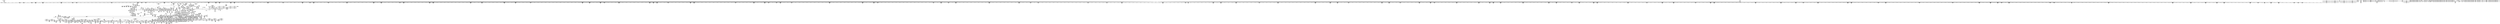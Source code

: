 digraph {
	CE0x491c8b0 [shape=record,shape=Mrecord,label="{CE0x491c8b0|0:_i32,_4:_i32,_8:_i16,_12:_i32,_16:_i32,_20:_i32,_24:_i32,_56:_i8*,_:_SCMRE_276,277_}"]
	CE0x48527e0 [shape=record,shape=Mrecord,label="{CE0x48527e0|_call_void_mcount()_#3|*SummSink*}"]
	CE0x481c970 [shape=record,shape=Mrecord,label="{CE0x481c970|selinux_file_fcntl:tmp10|security/selinux/hooks.c,3345|*SummSource*}"]
	CE0x4931cf0 [shape=record,shape=Mrecord,label="{CE0x4931cf0|0:_i32,_4:_i32,_8:_i16,_12:_i32,_16:_i32,_20:_i32,_24:_i32,_56:_i8*,_:_SCMRE_768,776_|*MultipleSource*|*LoadInst*|include/linux/fs.h,1916|security/selinux/hooks.c,1675|Function::inode_has_perm&Arg::inode::|security/selinux/hooks.c,1611}"]
	CE0x483a1e0 [shape=record,shape=Mrecord,label="{CE0x483a1e0|_call_void___llvm_gcov_indirect_counter_increment(i32*___llvm_gcov_global_state_pred262,_i64**_getelementptr_inbounds_(_4_x_i64*_,_4_x_i64*_*___llvm_gcda_edge_table261,_i64_0,_i64_2)),_!dbg_!27758|security/selinux/hooks.c,3362}"]
	CE0x48be8a0 [shape=record,shape=Mrecord,label="{CE0x48be8a0|i64*_getelementptr_inbounds_(_2_x_i64_,_2_x_i64_*___llvm_gcov_ctr162,_i64_0,_i64_0)|*Constant*|*SummSink*}"]
	CE0x494b6b0 [shape=record,shape=Mrecord,label="{CE0x494b6b0|inode_has_perm:tobool|security/selinux/hooks.c,1611|*SummSink*}"]
	CE0x4811c50 [shape=record,shape=Mrecord,label="{CE0x4811c50|i64_3|*Constant*}"]
	CE0x4946c70 [shape=record,shape=Mrecord,label="{CE0x4946c70|__validate_creds:tmp6|include/linux/cred.h,174|*SummSource*}"]
	CE0x494d120 [shape=record,shape=Mrecord,label="{CE0x494d120|GLOBAL:llvm.expect.i64|*Constant*|*SummSource*}"]
	CE0x485a0a0 [shape=record,shape=Mrecord,label="{CE0x485a0a0|8:_i8,_32:_%struct.inode*,_%struct.selinux_audit_data*,_128:_i32,_456:_i8*,_:_SCMRE_57,58_}"]
	CE0x491b980 [shape=record,shape=Mrecord,label="{CE0x491b980|0:_i32,_4:_i32,_8:_i16,_12:_i32,_16:_i32,_20:_i32,_24:_i32,_56:_i8*,_:_SCMRE_267,268_}"]
	CE0x491f2e0 [shape=record,shape=Mrecord,label="{CE0x491f2e0|0:_i32,_4:_i32,_8:_i16,_12:_i32,_16:_i32,_20:_i32,_24:_i32,_56:_i8*,_:_SCMRE_301,302_}"]
	CE0x4897140 [shape=record,shape=Mrecord,label="{CE0x4897140|avc_has_perm:ssid|Function::avc_has_perm&Arg::ssid::|*SummSink*}"]
	CE0x493b030 [shape=record,shape=Mrecord,label="{CE0x493b030|0:_i32,_4:_i32,_8:_i16,_12:_i32,_16:_i32,_20:_i32,_24:_i32,_56:_i8*,_:_SCMRE_932,933_}"]
	CE0x483eba0 [shape=record,shape=Mrecord,label="{CE0x483eba0|i64*_getelementptr_inbounds_(_2_x_i64_,_2_x_i64_*___llvm_gcov_ctr131,_i64_0,_i64_0)|*Constant*|*SummSource*}"]
	CE0x48277c0 [shape=record,shape=Mrecord,label="{CE0x48277c0|selinux_file_fcntl:do.body|*SummSink*}"]
	CE0x4831640 [shape=record,shape=Mrecord,label="{CE0x4831640|i64*_getelementptr_inbounds_(_33_x_i64_,_33_x_i64_*___llvm_gcov_ctr260,_i64_0,_i64_8)|*Constant*|*SummSink*}"]
	CE0x4834df0 [shape=record,shape=Mrecord,label="{CE0x4834df0|selinux_file_fcntl:tmp11|security/selinux/hooks.c,3345|*SummSink*}"]
	CE0x4814c90 [shape=record,shape=Mrecord,label="{CE0x4814c90|file_has_perm:if.then|*SummSink*}"]
	CE0x492bb80 [shape=record,shape=Mrecord,label="{CE0x492bb80|0:_i32,_4:_i32,_8:_i16,_12:_i32,_16:_i32,_20:_i32,_24:_i32,_56:_i8*,_:_SCMRE_595,596_}"]
	CE0x4883000 [shape=record,shape=Mrecord,label="{CE0x4883000|8:_i8,_32:_%struct.inode*,_%struct.selinux_audit_data*,_128:_i32,_456:_i8*,_:_SCMRE_192,193_}"]
	"CONST[source:0(mediator),value:2(dynamic)][purpose:{object}][SnkIdx:5]"
	CE0x48b9e60 [shape=record,shape=Mrecord,label="{CE0x48b9e60|__validate_creds:lnot1|include/linux/cred.h,173|*SummSink*}"]
	CE0x4917f80 [shape=record,shape=Mrecord,label="{CE0x4917f80|0:_i32,_4:_i32,_8:_i16,_12:_i32,_16:_i32,_20:_i32,_24:_i32,_56:_i8*,_:_SCMRE_208,210_|*MultipleSource*|*LoadInst*|include/linux/fs.h,1916|security/selinux/hooks.c,1675|Function::inode_has_perm&Arg::inode::|security/selinux/hooks.c,1611}"]
	CE0x4899340 [shape=record,shape=Mrecord,label="{CE0x4899340|i64_4|*Constant*}"]
	CE0x49423d0 [shape=record,shape=Mrecord,label="{CE0x49423d0|inode_has_perm:sclass|security/selinux/hooks.c,1617|*SummSink*}"]
	CE0x48da360 [shape=record,shape=Mrecord,label="{CE0x48da360|file_has_perm:tmp29|security/selinux/hooks.c,1698}"]
	CE0x482c4b0 [shape=record,shape=Mrecord,label="{CE0x482c4b0|selinux_file_fcntl:cmd|Function::selinux_file_fcntl&Arg::cmd::}"]
	CE0x487c450 [shape=record,shape=Mrecord,label="{CE0x487c450|8:_i8,_32:_%struct.inode*,_%struct.selinux_audit_data*,_128:_i32,_456:_i8*,_:_SCMRE_117,118_}"]
	CE0x48a9390 [shape=record,shape=Mrecord,label="{CE0x48a9390|file_has_perm:type|security/selinux/hooks.c,1680|*SummSource*}"]
	CE0x4887fc0 [shape=record,shape=Mrecord,label="{CE0x4887fc0|8:_i8,_32:_%struct.inode*,_%struct.selinux_audit_data*,_128:_i32,_456:_i8*,_:_SCMRE_336,344_|*MultipleSource*|security/selinux/hooks.c,3350|Function::selinux_file_fcntl&Arg::file::}"]
	CE0x48b1540 [shape=record,shape=Mrecord,label="{CE0x48b1540|GLOBAL:inode_has_perm|*Constant*|*SummSink*}"]
	CE0x4816a90 [shape=record,shape=Mrecord,label="{CE0x4816a90|__llvm_gcov_indirect_counter_increment:tmp1|*SummSource*}"]
	CE0x4879e80 [shape=record,shape=Mrecord,label="{CE0x4879e80|i32_2|*Constant*}"]
	CE0x4831500 [shape=record,shape=Mrecord,label="{CE0x4831500|i1_true|*Constant*|*SummSink*}"]
	"CONST[source:0(mediator),value:2(dynamic)][purpose:{object}][SnkIdx:2]"
	CE0x48576e0 [shape=record,shape=Mrecord,label="{CE0x48576e0|8:_i8,_32:_%struct.inode*,_%struct.selinux_audit_data*,_128:_i32,_456:_i8*,_:_SCMRE_8,9_}"]
	CE0x4879a70 [shape=record,shape=Mrecord,label="{CE0x4879a70|cred_sid:cred|Function::cred_sid&Arg::cred::}"]
	CE0x48a15c0 [shape=record,shape=Mrecord,label="{CE0x48a15c0|_call_void___llvm_gcov_indirect_counter_increment(i32*___llvm_gcov_global_state_pred262,_i64**_getelementptr_inbounds_(_4_x_i64*_,_4_x_i64*_*___llvm_gcda_edge_table261,_i64_0,_i64_3)),_!dbg_!27761|security/selinux/hooks.c,3375|*SummSource*}"]
	CE0x48b6020 [shape=record,shape=Mrecord,label="{CE0x48b6020|0:_i32,_:_CRE_12,16_|*MultipleSource*|*LoadInst*|security/selinux/hooks.c,1674|security/selinux/hooks.c,1683|security/selinux/hooks.c,1674}"]
	CE0x4857da0 [shape=record,shape=Mrecord,label="{CE0x4857da0|8:_i8,_32:_%struct.inode*,_%struct.selinux_audit_data*,_128:_i32,_456:_i8*,_:_SCMRE_12,13_}"]
	CE0x492f930 [shape=record,shape=Mrecord,label="{CE0x492f930|0:_i32,_4:_i32,_8:_i16,_12:_i32,_16:_i32,_20:_i32,_24:_i32,_56:_i8*,_:_SCMRE_664,672_|*MultipleSource*|*LoadInst*|include/linux/fs.h,1916|security/selinux/hooks.c,1675|Function::inode_has_perm&Arg::inode::|security/selinux/hooks.c,1611}"]
	CE0x4899ac0 [shape=record,shape=Mrecord,label="{CE0x4899ac0|file_has_perm:tmp13|security/selinux/hooks.c,1688|*SummSource*}"]
	CE0x480f440 [shape=record,shape=Mrecord,label="{CE0x480f440|selinux_file_fcntl:tmp23|security/selinux/hooks.c,3350|*SummSink*}"]
	CE0x48b2d20 [shape=record,shape=Mrecord,label="{CE0x48b2d20|file_has_perm:tmp4|security/selinux/hooks.c,1681|*SummSource*}"]
	CE0x487bf40 [shape=record,shape=Mrecord,label="{CE0x487bf40|8:_i8,_32:_%struct.inode*,_%struct.selinux_audit_data*,_128:_i32,_456:_i8*,_:_SCMRE_114,115_}"]
	CE0x4813630 [shape=record,shape=Mrecord,label="{CE0x4813630|inode_has_perm:do.end|*SummSource*}"]
	CE0x494b360 [shape=record,shape=Mrecord,label="{CE0x494b360|inode_has_perm:and|security/selinux/hooks.c,1611|*SummSink*}"]
	CE0x490fd70 [shape=record,shape=Mrecord,label="{CE0x490fd70|0:_i32,_4:_i32,_8:_i16,_12:_i32,_16:_i32,_20:_i32,_24:_i32,_56:_i8*,_:_SCMRE_104,112_|*MultipleSource*|*LoadInst*|include/linux/fs.h,1916|security/selinux/hooks.c,1675|Function::inode_has_perm&Arg::inode::|security/selinux/hooks.c,1611}"]
	CE0x48152c0 [shape=record,shape=Mrecord,label="{CE0x48152c0|file_has_perm:if.then5}"]
	CE0x48631f0 [shape=record,shape=Mrecord,label="{CE0x48631f0|file_has_perm:sid3|security/selinux/hooks.c,1684|*SummSource*}"]
	CE0x48a7d40 [shape=record,shape=Mrecord,label="{CE0x48a7d40|get_current:tmp2}"]
	CE0x48851c0 [shape=record,shape=Mrecord,label="{CE0x48851c0|8:_i8,_32:_%struct.inode*,_%struct.selinux_audit_data*,_128:_i32,_456:_i8*,_:_SCMRE_212,213_}"]
	CE0x481c510 [shape=record,shape=Mrecord,label="{CE0x481c510|_call_void_lockdep_rcu_suspicious(i8*_getelementptr_inbounds_(_25_x_i8_,_25_x_i8_*_.str3,_i32_0,_i32_0),_i32_3345,_i8*_getelementptr_inbounds_(_45_x_i8_,_45_x_i8_*_.str12,_i32_0,_i32_0))_#10,_!dbg_!27730|security/selinux/hooks.c,3345|*SummSink*}"]
	"CONST[source:0(mediator),value:2(dynamic)][purpose:{object}][SnkIdx:1]"
	CE0x48a6890 [shape=record,shape=Mrecord,label="{CE0x48a6890|selinux_file_fcntl:tmp38|security/selinux/hooks.c,3379|*SummSource*}"]
	CE0x487e6e0 [shape=record,shape=Mrecord,label="{CE0x487e6e0|8:_i8,_32:_%struct.inode*,_%struct.selinux_audit_data*,_128:_i32,_456:_i8*,_:_SCMRE_148,149_}"]
	CE0x4893b90 [shape=record,shape=Mrecord,label="{CE0x4893b90|selinux_file_fcntl:tobool6|security/selinux/hooks.c,3350|*SummSource*}"]
	CE0x4943c90 [shape=record,shape=Mrecord,label="{CE0x4943c90|inode_has_perm:retval.0}"]
	CE0x4853590 [shape=record,shape=Mrecord,label="{CE0x4853590|file_has_perm:tmp1|*SummSink*}"]
	CE0x492ce10 [shape=record,shape=Mrecord,label="{CE0x492ce10|0:_i32,_4:_i32,_8:_i16,_12:_i32,_16:_i32,_20:_i32,_24:_i32,_56:_i8*,_:_SCMRE_606,607_}"]
	CE0x48610f0 [shape=record,shape=Mrecord,label="{CE0x48610f0|selinux_file_fcntl:tmp8|security/selinux/hooks.c,3345|*SummSource*}"]
	CE0x48b62d0 [shape=record,shape=Mrecord,label="{CE0x48b62d0|file_has_perm:tmp6|security/selinux/hooks.c,1683|*SummSource*}"]
	CE0x4889360 [shape=record,shape=Mrecord,label="{CE0x4889360|8:_i8,_32:_%struct.inode*,_%struct.selinux_audit_data*,_128:_i32,_456:_i8*,_:_SCMRE_400,404_|*MultipleSource*|security/selinux/hooks.c,3350|Function::selinux_file_fcntl&Arg::file::}"]
	CE0x4908d30 [shape=record,shape=Mrecord,label="{CE0x4908d30|cred_sid:tmp6|security/selinux/hooks.c,197}"]
	CE0x4800360 [shape=record,shape=Mrecord,label="{CE0x4800360|file_has_perm:call|security/selinux/hooks.c,1675}"]
	CE0x4887cc0 [shape=record,shape=Mrecord,label="{CE0x4887cc0|8:_i8,_32:_%struct.inode*,_%struct.selinux_audit_data*,_128:_i32,_456:_i8*,_:_SCMRE_328,336_|*MultipleSource*|security/selinux/hooks.c,3350|Function::selinux_file_fcntl&Arg::file::}"]
	CE0x4891d60 [shape=record,shape=Mrecord,label="{CE0x4891d60|inode_has_perm:do.body}"]
	CE0x4885a30 [shape=record,shape=Mrecord,label="{CE0x4885a30|8:_i8,_32:_%struct.inode*,_%struct.selinux_audit_data*,_128:_i32,_456:_i8*,_:_SCMRE_216,224_|*MultipleSource*|security/selinux/hooks.c,3350|Function::selinux_file_fcntl&Arg::file::}"]
	CE0x488fcc0 [shape=record,shape=Mrecord,label="{CE0x488fcc0|i64_1024|*Constant*|*SummSink*}"]
	CE0x492def0 [shape=record,shape=Mrecord,label="{CE0x492def0|0:_i32,_4:_i32,_8:_i16,_12:_i32,_16:_i32,_20:_i32,_24:_i32,_56:_i8*,_:_SCMRE_616,617_}"]
	CE0x48e38a0 [shape=record,shape=Mrecord,label="{CE0x48e38a0|__validate_creds:line|Function::__validate_creds&Arg::line::|*SummSink*}"]
	CE0x4935bd0 [shape=record,shape=Mrecord,label="{CE0x4935bd0|0:_i32,_4:_i32,_8:_i16,_12:_i32,_16:_i32,_20:_i32,_24:_i32,_56:_i8*,_:_SCMRE_882,883_}"]
	CE0x4915450 [shape=record,shape=Mrecord,label="{CE0x4915450|0:_i32,_4:_i32,_8:_i16,_12:_i32,_16:_i32,_20:_i32,_24:_i32,_56:_i8*,_:_SCMRE_186,187_}"]
	CE0x4829280 [shape=record,shape=Mrecord,label="{CE0x4829280|selinux_file_fcntl:sw.bb15|*SummSink*}"]
	CE0x48556c0 [shape=record,shape=Mrecord,label="{CE0x48556c0|i64_26|*Constant*}"]
	CE0x492a3e0 [shape=record,shape=Mrecord,label="{CE0x492a3e0|0:_i32,_4:_i32,_8:_i16,_12:_i32,_16:_i32,_20:_i32,_24:_i32,_56:_i8*,_:_SCMRE_581,582_}"]
	CE0x49410e0 [shape=record,shape=Mrecord,label="{CE0x49410e0|inode_has_perm:call|security/selinux/hooks.c,1614}"]
	CE0x493c600 [shape=record,shape=Mrecord,label="{CE0x493c600|0:_i32,_4:_i32,_8:_i16,_12:_i32,_16:_i32,_20:_i32,_24:_i32,_56:_i8*,_:_SCMRE_978,979_}"]
	CE0x480a1a0 [shape=record,shape=Mrecord,label="{CE0x480a1a0|selinux_file_fcntl:if.then10|*SummSource*}"]
	CE0x48aa0c0 [shape=record,shape=Mrecord,label="{CE0x48aa0c0|file_has_perm:tmp19|security/selinux/hooks.c,1690}"]
	CE0x4857f50 [shape=record,shape=Mrecord,label="{CE0x4857f50|8:_i8,_32:_%struct.inode*,_%struct.selinux_audit_data*,_128:_i32,_456:_i8*,_:_SCMRE_13,14_}"]
	CE0x491f7f0 [shape=record,shape=Mrecord,label="{CE0x491f7f0|0:_i32,_4:_i32,_8:_i16,_12:_i32,_16:_i32,_20:_i32,_24:_i32,_56:_i8*,_:_SCMRE_304,305_}"]
	CE0x4894ed0 [shape=record,shape=Mrecord,label="{CE0x4894ed0|file_has_perm:tmp8|security/selinux/hooks.c,1683|*SummSource*}"]
	CE0x491b2c0 [shape=record,shape=Mrecord,label="{CE0x491b2c0|0:_i32,_4:_i32,_8:_i16,_12:_i32,_16:_i32,_20:_i32,_24:_i32,_56:_i8*,_:_SCMRE_263,264_}"]
	CE0x4831010 [shape=record,shape=Mrecord,label="{CE0x4831010|selinux_file_fcntl:tmp13|security/selinux/hooks.c,3345|*SummSource*}"]
	CE0x490e310 [shape=record,shape=Mrecord,label="{CE0x490e310|__validate_creds:tobool|include/linux/cred.h,173}"]
	CE0x4842ac0 [shape=record,shape=Mrecord,label="{CE0x4842ac0|file_has_perm:tmp20|security/selinux/hooks.c,1694}"]
	CE0x48b1b80 [shape=record,shape=Mrecord,label="{CE0x48b1b80|inode_has_perm:cred|Function::inode_has_perm&Arg::cred::|*SummSink*}"]
	CE0x4888bb0 [shape=record,shape=Mrecord,label="{CE0x4888bb0|8:_i8,_32:_%struct.inode*,_%struct.selinux_audit_data*,_128:_i32,_456:_i8*,_:_SCMRE_384,392_|*MultipleSource*|security/selinux/hooks.c,3350|Function::selinux_file_fcntl&Arg::file::}"]
	CE0x48182d0 [shape=record,shape=Mrecord,label="{CE0x48182d0|GLOBAL:__llvm_gcov_global_state_pred262|Global_var:__llvm_gcov_global_state_pred262}"]
	CE0x4817070 [shape=record,shape=Mrecord,label="{CE0x4817070|__llvm_gcov_indirect_counter_increment:bb|*SummSink*}"]
	CE0x48988f0 [shape=record,shape=Mrecord,label="{CE0x48988f0|_ret_i32_%retval.0,_!dbg_!27728|security/selinux/avc.c,775|*SummSink*}"]
	CE0x4824d00 [shape=record,shape=Mrecord,label="{CE0x4824d00|_ret_i32_%tmp6,_!dbg_!27716|security/selinux/hooks.c,197|*SummSink*}"]
	CE0x4885e50 [shape=record,shape=Mrecord,label="{CE0x4885e50|8:_i8,_32:_%struct.inode*,_%struct.selinux_audit_data*,_128:_i32,_456:_i8*,_:_SCMRE_224,232_|*MultipleSource*|security/selinux/hooks.c,3350|Function::selinux_file_fcntl&Arg::file::}"]
	CE0x4815430 [shape=record,shape=Mrecord,label="{CE0x4815430|file_has_perm:if.then5|*SummSource*}"]
	CE0x48530a0 [shape=record,shape=Mrecord,label="{CE0x48530a0|0:_i32,_4:_i32,_8:_i32,_12:_i32,_:_CMRE_12,16_|*MultipleSource*|security/selinux/hooks.c,196|*LoadInst*|security/selinux/hooks.c,196|security/selinux/hooks.c,197}"]
	CE0x487bbe0 [shape=record,shape=Mrecord,label="{CE0x487bbe0|8:_i8,_32:_%struct.inode*,_%struct.selinux_audit_data*,_128:_i32,_456:_i8*,_:_SCMRE_112,113_}"]
	CE0x488a050 [shape=record,shape=Mrecord,label="{CE0x488a050|8:_i8,_32:_%struct.inode*,_%struct.selinux_audit_data*,_128:_i32,_456:_i8*,_:_SCMRE_428,432_|*MultipleSource*|security/selinux/hooks.c,3350|Function::selinux_file_fcntl&Arg::file::}"]
	CE0x4879d40 [shape=record,shape=Mrecord,label="{CE0x4879d40|_ret_i32_%tmp6,_!dbg_!27716|security/selinux/hooks.c,197|*SummSource*}"]
	CE0x493b8a0 [shape=record,shape=Mrecord,label="{CE0x493b8a0|0:_i32,_4:_i32,_8:_i16,_12:_i32,_16:_i32,_20:_i32,_24:_i32,_56:_i8*,_:_SCMRE_936,944_|*MultipleSource*|*LoadInst*|include/linux/fs.h,1916|security/selinux/hooks.c,1675|Function::inode_has_perm&Arg::inode::|security/selinux/hooks.c,1611}"]
	CE0x48aea30 [shape=record,shape=Mrecord,label="{CE0x48aea30|inode_has_perm:perms|Function::inode_has_perm&Arg::perms::|*SummSink*}"]
	CE0x491d630 [shape=record,shape=Mrecord,label="{CE0x491d630|0:_i32,_4:_i32,_8:_i16,_12:_i32,_16:_i32,_20:_i32,_24:_i32,_56:_i8*,_:_SCMRE_284,285_}"]
	CE0x492edb0 [shape=record,shape=Mrecord,label="{CE0x492edb0|0:_i32,_4:_i32,_8:_i16,_12:_i32,_16:_i32,_20:_i32,_24:_i32,_56:_i8*,_:_SCMRE_632,640_|*MultipleSource*|*LoadInst*|include/linux/fs.h,1916|security/selinux/hooks.c,1675|Function::inode_has_perm&Arg::inode::|security/selinux/hooks.c,1611}"]
	CE0x48c41d0 [shape=record,shape=Mrecord,label="{CE0x48c41d0|file_has_perm:call4|security/selinux/hooks.c,1684}"]
	CE0x48985e0 [shape=record,shape=Mrecord,label="{CE0x48985e0|avc_has_perm:auditdata|Function::avc_has_perm&Arg::auditdata::|*SummSink*}"]
	CE0x48c4ba0 [shape=record,shape=Mrecord,label="{CE0x48c4ba0|avc_has_perm:entry}"]
	CE0x48a2a30 [shape=record,shape=Mrecord,label="{CE0x48a2a30|i64*_getelementptr_inbounds_(_33_x_i64_,_33_x_i64_*___llvm_gcov_ctr260,_i64_0,_i64_31)|*Constant*}"]
	CE0x48aef30 [shape=record,shape=Mrecord,label="{CE0x48aef30|inode_has_perm:adp|Function::inode_has_perm&Arg::adp::|*SummSink*}"]
	CE0x48a00d0 [shape=record,shape=Mrecord,label="{CE0x48a00d0|i64*_getelementptr_inbounds_(_33_x_i64_,_33_x_i64_*___llvm_gcov_ctr260,_i64_0,_i64_30)|*Constant*}"]
	CE0x48c4a30 [shape=record,shape=Mrecord,label="{CE0x48c4a30|i32_(i32,_i32,_i16,_i32,_%struct.common_audit_data*)*_bitcast_(i32_(i32,_i32,_i16,_i32,_%struct.common_audit_data.495*)*_avc_has_perm_to_i32_(i32,_i32,_i16,_i32,_%struct.common_audit_data*)*)|*Constant*|*SummSink*}"]
	CE0x49271f0 [shape=record,shape=Mrecord,label="{CE0x49271f0|0:_i32,_4:_i32,_8:_i16,_12:_i32,_16:_i32,_20:_i32,_24:_i32,_56:_i8*,_:_SCMRE_553,554_}"]
	CE0x494ca80 [shape=record,shape=Mrecord,label="{CE0x494ca80|inode_has_perm:conv|security/selinux/hooks.c,1611|*SummSource*}"]
	CE0x4835e90 [shape=record,shape=Mrecord,label="{CE0x4835e90|__llvm_gcov_indirect_counter_increment:entry}"]
	CE0x4909a70 [shape=record,shape=Mrecord,label="{CE0x4909a70|_call_void___validate_creds(%struct.cred*_%cred,_i8*_getelementptr_inbounds_(_25_x_i8_,_25_x_i8_*_.str3,_i32_0,_i32_0),_i32_1609)_#10,_!dbg_!27719|security/selinux/hooks.c,1609|*SummSource*}"]
	CE0x4817c70 [shape=record,shape=Mrecord,label="{CE0x4817c70|__llvm_gcov_indirect_counter_increment:tmp2|*SummSource*}"]
	CE0x491a9f0 [shape=record,shape=Mrecord,label="{CE0x491a9f0|0:_i32,_4:_i32,_8:_i16,_12:_i32,_16:_i32,_20:_i32,_24:_i32,_56:_i8*,_:_SCMRE_258,259_}"]
	CE0x48ae530 [shape=record,shape=Mrecord,label="{CE0x48ae530|inode_has_perm:inode|Function::inode_has_perm&Arg::inode::|*SummSink*}"]
	CE0x4933ec0 [shape=record,shape=Mrecord,label="{CE0x4933ec0|0:_i32,_4:_i32,_8:_i16,_12:_i32,_16:_i32,_20:_i32,_24:_i32,_56:_i8*,_:_SCMRE_866,867_}"]
	CE0x488f340 [shape=record,shape=Mrecord,label="{CE0x488f340|selinux_file_fcntl:tmp21|security/selinux/hooks.c,3350}"]
	CE0x493f570 [shape=record,shape=Mrecord,label="{CE0x493f570|inode_has_perm:i_security|security/selinux/hooks.c,1615|*SummSource*}"]
	CE0x482df30 [shape=record,shape=Mrecord,label="{CE0x482df30|selinux_file_fcntl:tmp6|security/selinux/hooks.c,3345|*SummSource*}"]
	CE0x483e180 [shape=record,shape=Mrecord,label="{CE0x483e180|get_current:tmp3}"]
	CE0x485cad0 [shape=record,shape=Mrecord,label="{CE0x485cad0|8:_i8,_32:_%struct.inode*,_%struct.selinux_audit_data*,_128:_i32,_456:_i8*,_:_SCMRE_82,83_}"]
	CE0x492ef60 [shape=record,shape=Mrecord,label="{CE0x492ef60|0:_i32,_4:_i32,_8:_i16,_12:_i32,_16:_i32,_20:_i32,_24:_i32,_56:_i8*,_:_SCMRE_640,648_|*MultipleSource*|*LoadInst*|include/linux/fs.h,1916|security/selinux/hooks.c,1675|Function::inode_has_perm&Arg::inode::|security/selinux/hooks.c,1611}"]
	CE0x4859ef0 [shape=record,shape=Mrecord,label="{CE0x4859ef0|8:_i8,_32:_%struct.inode*,_%struct.selinux_audit_data*,_128:_i32,_456:_i8*,_:_SCMRE_56,57_}"]
	CE0x4860100 [shape=record,shape=Mrecord,label="{CE0x4860100|i64_1|*Constant*}"]
	CE0x492a080 [shape=record,shape=Mrecord,label="{CE0x492a080|0:_i32,_4:_i32,_8:_i16,_12:_i32,_16:_i32,_20:_i32,_24:_i32,_56:_i8*,_:_SCMRE_579,580_}"]
	CE0x4858b00 [shape=record,shape=Mrecord,label="{CE0x4858b00|8:_i8,_32:_%struct.inode*,_%struct.selinux_audit_data*,_128:_i32,_456:_i8*,_:_SCMRE_24,32_|*MultipleSource*|security/selinux/hooks.c,3350|Function::selinux_file_fcntl&Arg::file::}"]
	CE0x488a5e0 [shape=record,shape=Mrecord,label="{CE0x488a5e0|8:_i8,_32:_%struct.inode*,_%struct.selinux_audit_data*,_128:_i32,_456:_i8*,_:_SCMRE_436,440_|*MultipleSource*|security/selinux/hooks.c,3350|Function::selinux_file_fcntl&Arg::file::}"]
	CE0x48994e0 [shape=record,shape=Mrecord,label="{CE0x48994e0|file_has_perm:tmp12|security/selinux/hooks.c,1688}"]
	CE0x48aab80 [shape=record,shape=Mrecord,label="{CE0x48aab80|file_has_perm:tobool7|security/selinux/hooks.c,1694|*SummSource*}"]
	CE0x48831b0 [shape=record,shape=Mrecord,label="{CE0x48831b0|8:_i8,_32:_%struct.inode*,_%struct.selinux_audit_data*,_128:_i32,_456:_i8*,_:_SCMRE_193,194_}"]
	CE0x4937370 [shape=record,shape=Mrecord,label="{CE0x4937370|0:_i32,_4:_i32,_8:_i16,_12:_i32,_16:_i32,_20:_i32,_24:_i32,_56:_i8*,_:_SCMRE_896,897_}"]
	CE0x485ff80 [shape=record,shape=Mrecord,label="{CE0x485ff80|file_has_perm:path|security/selinux/hooks.c,1681}"]
	CE0x481b680 [shape=record,shape=Mrecord,label="{CE0x481b680|selinux_file_fcntl:tmp14|security/selinux/hooks.c,3345|*SummSource*}"]
	CE0x492e250 [shape=record,shape=Mrecord,label="{CE0x492e250|0:_i32,_4:_i32,_8:_i16,_12:_i32,_16:_i32,_20:_i32,_24:_i32,_56:_i8*,_:_SCMRE_618,619_}"]
	CE0x48d43d0 [shape=record,shape=Mrecord,label="{CE0x48d43d0|inode_has_perm:tmp17|security/selinux/hooks.c,1617|*SummSink*}"]
	CE0x4828eb0 [shape=record,shape=Mrecord,label="{CE0x4828eb0|i64_3|*Constant*|*SummSink*}"]
	CE0x487cb80 [shape=record,shape=Mrecord,label="{CE0x487cb80|8:_i8,_32:_%struct.inode*,_%struct.selinux_audit_data*,_128:_i32,_456:_i8*,_:_SCMRE_122,123_}"]
	CE0x4841b20 [shape=record,shape=Mrecord,label="{CE0x4841b20|cred_sid:tmp4|*LoadInst*|security/selinux/hooks.c,196|*SummSource*}"]
	CE0x494ede0 [shape=record,shape=Mrecord,label="{CE0x494ede0|inode_has_perm:tmp9|security/selinux/hooks.c,1611}"]
	CE0x48a5d40 [shape=record,shape=Mrecord,label="{CE0x48a5d40|selinux_file_fcntl:tmp37|security/selinux/hooks.c,3379}"]
	CE0x487acb0 [shape=record,shape=Mrecord,label="{CE0x487acb0|8:_i8,_32:_%struct.inode*,_%struct.selinux_audit_data*,_128:_i32,_456:_i8*,_:_SCMRE_103,104_}"]
	CE0x487ae60 [shape=record,shape=Mrecord,label="{CE0x487ae60|8:_i8,_32:_%struct.inode*,_%struct.selinux_audit_data*,_128:_i32,_456:_i8*,_:_SCMRE_104,105_}"]
	CE0x490aeb0 [shape=record,shape=Mrecord,label="{CE0x490aeb0|i32_1|*Constant*}"]
	CE0x4909f40 [shape=record,shape=Mrecord,label="{CE0x4909f40|cred_sid:sid|security/selinux/hooks.c,197}"]
	CE0x487ff10 [shape=record,shape=Mrecord,label="{CE0x487ff10|8:_i8,_32:_%struct.inode*,_%struct.selinux_audit_data*,_128:_i32,_456:_i8*,_:_SCMRE_163,164_}"]
	CE0x4929660 [shape=record,shape=Mrecord,label="{CE0x4929660|0:_i32,_4:_i32,_8:_i16,_12:_i32,_16:_i32,_20:_i32,_24:_i32,_56:_i8*,_:_SCMRE_573,574_}"]
	CE0x4894b60 [shape=record,shape=Mrecord,label="{CE0x4894b60|GLOBAL:__llvm_gcov_ctr170|Global_var:__llvm_gcov_ctr170|*SummSource*}"]
	CE0x4886cf0 [shape=record,shape=Mrecord,label="{CE0x4886cf0|8:_i8,_32:_%struct.inode*,_%struct.selinux_audit_data*,_128:_i32,_456:_i8*,_:_SCMRE_296,304_|*MultipleSource*|security/selinux/hooks.c,3350|Function::selinux_file_fcntl&Arg::file::}"]
	CE0x4914d90 [shape=record,shape=Mrecord,label="{CE0x4914d90|0:_i32,_4:_i32,_8:_i16,_12:_i32,_16:_i32,_20:_i32,_24:_i32,_56:_i8*,_:_SCMRE_182,183_}"]
	CE0x48e1550 [shape=record,shape=Mrecord,label="{CE0x48e1550|__validate_creds:lnot|include/linux/cred.h,173|*SummSink*}"]
	CE0x4916a40 [shape=record,shape=Mrecord,label="{CE0x4916a40|0:_i32,_4:_i32,_8:_i16,_12:_i32,_16:_i32,_20:_i32,_24:_i32,_56:_i8*,_:_SCMRE_199,200_}"]
	CE0x4894230 [shape=record,shape=Mrecord,label="{CE0x4894230|i64_25|*Constant*|*SummSink*}"]
	CE0x481aae0 [shape=record,shape=Mrecord,label="{CE0x481aae0|selinux_file_fcntl:sw.epilog|*SummSink*}"]
	CE0x49161d0 [shape=record,shape=Mrecord,label="{CE0x49161d0|0:_i32,_4:_i32,_8:_i16,_12:_i32,_16:_i32,_20:_i32,_24:_i32,_56:_i8*,_:_SCMRE_194,195_}"]
	CE0x48da9d0 [shape=record,shape=Mrecord,label="{CE0x48da9d0|file_has_perm:tmp29|security/selinux/hooks.c,1698|*SummSink*}"]
	CE0x48da500 [shape=record,shape=Mrecord,label="{CE0x48da500|file_has_perm:tmp29|security/selinux/hooks.c,1698|*SummSource*}"]
	CE0x491b7d0 [shape=record,shape=Mrecord,label="{CE0x491b7d0|0:_i32,_4:_i32,_8:_i16,_12:_i32,_16:_i32,_20:_i32,_24:_i32,_56:_i8*,_:_SCMRE_266,267_}"]
	CE0x48daec0 [shape=record,shape=Mrecord,label="{CE0x48daec0|file_inode:bb|*SummSink*}"]
	CE0x4946640 [shape=record,shape=Mrecord,label="{CE0x4946640|__validate_creds:tmp9|include/linux/cred.h,175}"]
	CE0x480ed20 [shape=record,shape=Mrecord,label="{CE0x480ed20|selinux_file_fcntl:tmp22|security/selinux/hooks.c,3350|*SummSource*}"]
	CE0x4843830 [shape=record,shape=Mrecord,label="{CE0x4843830|i32_9|*Constant*|*SummSink*}"]
	CE0x4801710 [shape=record,shape=Mrecord,label="{CE0x4801710|selinux_file_fcntl:tmp}"]
	CE0x48aacf0 [shape=record,shape=Mrecord,label="{CE0x48aacf0|file_has_perm:tobool7|security/selinux/hooks.c,1694|*SummSink*}"]
	CE0x4896780 [shape=record,shape=Mrecord,label="{CE0x4896780|selinux_file_fcntl:and8|security/selinux/hooks.c,3350|*SummSource*}"]
	CE0x48b1e00 [shape=record,shape=Mrecord,label="{CE0x48b1e00|file_has_perm:tmp5|security/selinux/hooks.c,1681|*SummSource*}"]
	CE0x4843120 [shape=record,shape=Mrecord,label="{CE0x4843120|i32_7|*Constant*|*SummSink*}"]
	CE0x485aac0 [shape=record,shape=Mrecord,label="{CE0x485aac0|8:_i8,_32:_%struct.inode*,_%struct.selinux_audit_data*,_128:_i32,_456:_i8*,_:_SCMRE_63,64_}"]
	CE0x48d6a90 [shape=record,shape=Mrecord,label="{CE0x48d6a90|__validate_creds:tmp4|include/linux/cred.h,173}"]
	CE0x48b5ea0 [shape=record,shape=Mrecord,label="{CE0x48b5ea0|file_has_perm:cmp|security/selinux/hooks.c,1683}"]
	CE0x48d4470 [shape=record,shape=Mrecord,label="{CE0x48d4470|inode_has_perm:tmp19|security/selinux/hooks.c,1618|*SummSink*}"]
	CE0x487c0f0 [shape=record,shape=Mrecord,label="{CE0x487c0f0|8:_i8,_32:_%struct.inode*,_%struct.selinux_audit_data*,_128:_i32,_456:_i8*,_:_SCMRE_115,116_}"]
	CE0x4917f10 [shape=record,shape=Mrecord,label="{CE0x4917f10|0:_i32,_4:_i32,_8:_i16,_12:_i32,_16:_i32,_20:_i32,_24:_i32,_56:_i8*,_:_SCMRE_212,216_|*MultipleSource*|*LoadInst*|include/linux/fs.h,1916|security/selinux/hooks.c,1675|Function::inode_has_perm&Arg::inode::|security/selinux/hooks.c,1611}"]
	CE0x483c880 [shape=record,shape=Mrecord,label="{CE0x483c880|_call_void___llvm_gcov_indirect_counter_increment(i32*___llvm_gcov_global_state_pred262,_i64**_getelementptr_inbounds_(_4_x_i64*_,_4_x_i64*_*___llvm_gcda_edge_table261,_i64_0,_i64_1)),_!dbg_!27743|security/selinux/hooks.c,3350}"]
	CE0x4898420 [shape=record,shape=Mrecord,label="{CE0x4898420|avc_has_perm:auditdata|Function::avc_has_perm&Arg::auditdata::}"]
	CE0x4888c20 [shape=record,shape=Mrecord,label="{CE0x4888c20|8:_i8,_32:_%struct.inode*,_%struct.selinux_audit_data*,_128:_i32,_456:_i8*,_:_SCMRE_404,408_|*MultipleSource*|security/selinux/hooks.c,3350|Function::selinux_file_fcntl&Arg::file::}"]
	CE0x48b1b10 [shape=record,shape=Mrecord,label="{CE0x48b1b10|inode_has_perm:cred|Function::inode_has_perm&Arg::cred::|*SummSource*}"]
	CE0x483d870 [shape=record,shape=Mrecord,label="{CE0x483d870|i64*_getelementptr_inbounds_(_2_x_i64_,_2_x_i64_*___llvm_gcov_ctr98,_i64_0,_i64_1)|*Constant*|*SummSink*}"]
	CE0x4885aa0 [shape=record,shape=Mrecord,label="{CE0x4885aa0|8:_i8,_32:_%struct.inode*,_%struct.selinux_audit_data*,_128:_i32,_456:_i8*,_:_SCMRE_240,248_|*MultipleSource*|security/selinux/hooks.c,3350|Function::selinux_file_fcntl&Arg::file::}"]
	CE0x49351b0 [shape=record,shape=Mrecord,label="{CE0x49351b0|0:_i32,_4:_i32,_8:_i16,_12:_i32,_16:_i32,_20:_i32,_24:_i32,_56:_i8*,_:_SCMRE_876,877_}"]
	CE0x48383a0 [shape=record,shape=Mrecord,label="{CE0x48383a0|i64*_getelementptr_inbounds_(_12_x_i64_,_12_x_i64_*___llvm_gcov_ctr170,_i64_0,_i64_5)|*Constant*|*SummSource*}"]
	CE0x491cc10 [shape=record,shape=Mrecord,label="{CE0x491cc10|0:_i32,_4:_i32,_8:_i16,_12:_i32,_16:_i32,_20:_i32,_24:_i32,_56:_i8*,_:_SCMRE_278,279_}"]
	CE0x482e660 [shape=record,shape=Mrecord,label="{CE0x482e660|i64*_getelementptr_inbounds_(_33_x_i64_,_33_x_i64_*___llvm_gcov_ctr260,_i64_0,_i64_6)|*Constant*|*SummSource*}"]
	CE0x48ad600 [shape=record,shape=Mrecord,label="{CE0x48ad600|file_has_perm:tmp23|security/selinux/hooks.c,1694|*SummSource*}"]
	CE0x48b8f20 [shape=record,shape=Mrecord,label="{CE0x48b8f20|__llvm_gcov_indirect_counter_increment:counter|*SummSink*}"]
	CE0x48e14e0 [shape=record,shape=Mrecord,label="{CE0x48e14e0|__validate_creds:lnot|include/linux/cred.h,173}"]
	CE0x4914be0 [shape=record,shape=Mrecord,label="{CE0x4914be0|0:_i32,_4:_i32,_8:_i16,_12:_i32,_16:_i32,_20:_i32,_24:_i32,_56:_i8*,_:_SCMRE_181,182_}"]
	CE0x4816fb0 [shape=record,shape=Mrecord,label="{CE0x4816fb0|file_has_perm:u|security/selinux/hooks.c,1681|*SummSource*}"]
	CE0x48ae6a0 [shape=record,shape=Mrecord,label="{CE0x48ae6a0|inode_has_perm:perms|Function::inode_has_perm&Arg::perms::}"]
	CE0x48605b0 [shape=record,shape=Mrecord,label="{CE0x48605b0|file_has_perm:tmp3|security/selinux/hooks.c,1674|*SummSource*}"]
	CE0x487c2a0 [shape=record,shape=Mrecord,label="{CE0x487c2a0|8:_i8,_32:_%struct.inode*,_%struct.selinux_audit_data*,_128:_i32,_456:_i8*,_:_SCMRE_116,117_}"]
	CE0x490ba50 [shape=record,shape=Mrecord,label="{CE0x490ba50|0:_i32,_4:_i32,_8:_i16,_12:_i32,_16:_i32,_20:_i32,_24:_i32,_56:_i8*,_:_SCMRE_2,4_|*MultipleSource*|*LoadInst*|include/linux/fs.h,1916|security/selinux/hooks.c,1675|Function::inode_has_perm&Arg::inode::|security/selinux/hooks.c,1611}"]
	CE0x4898ad0 [shape=record,shape=Mrecord,label="{CE0x4898ad0|file_has_perm:tobool|security/selinux/hooks.c,1688|*SummSink*}"]
	CE0x4909c30 [shape=record,shape=Mrecord,label="{CE0x4909c30|_call_void___validate_creds(%struct.cred*_%cred,_i8*_getelementptr_inbounds_(_25_x_i8_,_25_x_i8_*_.str3,_i32_0,_i32_0),_i32_1609)_#10,_!dbg_!27719|security/selinux/hooks.c,1609|*SummSink*}"]
	CE0x4912c60 [shape=record,shape=Mrecord,label="{CE0x4912c60|0:_i32,_4:_i32,_8:_i16,_12:_i32,_16:_i32,_20:_i32,_24:_i32,_56:_i8*,_:_SCMRE_161,162_}"]
	CE0x485ef60 [shape=record,shape=Mrecord,label="{CE0x485ef60|get_current:tmp}"]
	CE0x482be90 [shape=record,shape=Mrecord,label="{CE0x482be90|selinux_file_fcntl:cmd|Function::selinux_file_fcntl&Arg::cmd::|*SummSink*}"]
	CE0x4824710 [shape=record,shape=Mrecord,label="{CE0x4824710|0:_i32,_:_CRE_0,4_|*MultipleSource*|*LoadInst*|security/selinux/hooks.c,1674|security/selinux/hooks.c,1683|security/selinux/hooks.c,1674}"]
	CE0x4838080 [shape=record,shape=Mrecord,label="{CE0x4838080|i64*_getelementptr_inbounds_(_12_x_i64_,_12_x_i64_*___llvm_gcov_ctr170,_i64_0,_i64_5)|*Constant*}"]
	CE0x488c730 [shape=record,shape=Mrecord,label="{CE0x488c730|i32_1024|*Constant*|*SummSource*}"]
	CE0x48c64f0 [shape=record,shape=Mrecord,label="{CE0x48c64f0|file_has_perm:if.end10|*SummSource*}"]
	CE0x48af6a0 [shape=record,shape=Mrecord,label="{CE0x48af6a0|file_has_perm:rc.0}"]
	CE0x4811580 [shape=record,shape=Mrecord,label="{CE0x4811580|i64*_getelementptr_inbounds_(_33_x_i64_,_33_x_i64_*___llvm_gcov_ctr260,_i64_0,_i64_8)|*Constant*|*SummSource*}"]
	CE0x48bbfa0 [shape=record,shape=Mrecord,label="{CE0x48bbfa0|file_has_perm:tmp2|*LoadInst*|security/selinux/hooks.c,1674|*SummSink*}"]
	CE0x4857380 [shape=record,shape=Mrecord,label="{CE0x4857380|8:_i8,_32:_%struct.inode*,_%struct.selinux_audit_data*,_128:_i32,_456:_i8*,_:_SCMRE_6,7_}"]
	CE0x48e48d0 [shape=record,shape=Mrecord,label="{CE0x48e48d0|i32_1609|*Constant*}"]
	CE0x4947380 [shape=record,shape=Mrecord,label="{CE0x4947380|__validate_creds:tmp7|include/linux/cred.h,174|*SummSource*}"]
	CE0x4936e60 [shape=record,shape=Mrecord,label="{CE0x4936e60|0:_i32,_4:_i32,_8:_i16,_12:_i32,_16:_i32,_20:_i32,_24:_i32,_56:_i8*,_:_SCMRE_893,894_}"]
	CE0x4882430 [shape=record,shape=Mrecord,label="{CE0x4882430|8:_i8,_32:_%struct.inode*,_%struct.selinux_audit_data*,_128:_i32,_456:_i8*,_:_SCMRE_185,186_}"]
	CE0x4823240 [shape=record,shape=Mrecord,label="{CE0x4823240|i32_78|*Constant*|*SummSource*}"]
	CE0x488c810 [shape=record,shape=Mrecord,label="{CE0x488c810|selinux_file_fcntl:and|security/selinux/hooks.c,3350|*SummSink*}"]
	CE0x4937880 [shape=record,shape=Mrecord,label="{CE0x4937880|0:_i32,_4:_i32,_8:_i16,_12:_i32,_16:_i32,_20:_i32,_24:_i32,_56:_i8*,_:_SCMRE_899,900_}"]
	CE0x48b3930 [shape=record,shape=Mrecord,label="{CE0x48b3930|i32_22|*Constant*|*SummSource*}"]
	CE0x4882940 [shape=record,shape=Mrecord,label="{CE0x4882940|8:_i8,_32:_%struct.inode*,_%struct.selinux_audit_data*,_128:_i32,_456:_i8*,_:_SCMRE_188,189_}"]
	CE0x48ba0d0 [shape=record,shape=Mrecord,label="{CE0x48ba0d0|__validate_creds:lnot.ext|include/linux/cred.h,173|*SummSource*}"]
	CE0x485e270 [shape=record,shape=Mrecord,label="{CE0x485e270|8:_i8,_32:_%struct.inode*,_%struct.selinux_audit_data*,_128:_i32,_456:_i8*,_:_SCMRE_96,97_}"]
	CE0x4879f40 [shape=record,shape=Mrecord,label="{CE0x4879f40|i32_2|*Constant*|*SummSink*}"]
	CE0x494ea90 [shape=record,shape=Mrecord,label="{CE0x494ea90|GLOBAL:__llvm_gcov_ctr154|Global_var:__llvm_gcov_ctr154|*SummSink*}"]
	CE0x48dad20 [shape=record,shape=Mrecord,label="{CE0x48dad20|file_inode:bb}"]
	CE0x483ae80 [shape=record,shape=Mrecord,label="{CE0x483ae80|selinux_file_fcntl:tmp32|security/selinux/hooks.c,3350|*SummSink*}"]
	CE0x4811e70 [shape=record,shape=Mrecord,label="{CE0x4811e70|get_current:tmp4|./arch/x86/include/asm/current.h,14|*SummSource*}"]
	CE0x4935870 [shape=record,shape=Mrecord,label="{CE0x4935870|0:_i32,_4:_i32,_8:_i16,_12:_i32,_16:_i32,_20:_i32,_24:_i32,_56:_i8*,_:_SCMRE_880,881_}"]
	CE0x492cfc0 [shape=record,shape=Mrecord,label="{CE0x492cfc0|0:_i32,_4:_i32,_8:_i16,_12:_i32,_16:_i32,_20:_i32,_24:_i32,_56:_i8*,_:_SCMRE_607,608_}"]
	CE0x493fbd0 [shape=record,shape=Mrecord,label="{CE0x493fbd0|inode_has_perm:tmp16|security/selinux/hooks.c,1615|*SummSource*}"]
	CE0x4823a30 [shape=record,shape=Mrecord,label="{CE0x4823a30|i8_1|*Constant*}"]
	CE0x4806a80 [shape=record,shape=Mrecord,label="{CE0x4806a80|i64*_getelementptr_inbounds_(_33_x_i64_,_33_x_i64_*___llvm_gcov_ctr260,_i64_0,_i64_0)|*Constant*}"]
	CE0x4855190 [shape=record,shape=Mrecord,label="{CE0x4855190|i64*_getelementptr_inbounds_(_2_x_i64_,_2_x_i64_*___llvm_gcov_ctr162,_i64_0,_i64_1)|*Constant*|*SummSource*}"]
	CE0x4920060 [shape=record,shape=Mrecord,label="{CE0x4920060|0:_i32,_4:_i32,_8:_i16,_12:_i32,_16:_i32,_20:_i32,_24:_i32,_56:_i8*,_:_SCMRE_309,310_}"]
	CE0x49324c0 [shape=record,shape=Mrecord,label="{CE0x49324c0|0:_i32,_4:_i32,_8:_i16,_12:_i32,_16:_i32,_20:_i32,_24:_i32,_56:_i8*,_:_SCMRE_800,804_|*MultipleSource*|*LoadInst*|include/linux/fs.h,1916|security/selinux/hooks.c,1675|Function::inode_has_perm&Arg::inode::|security/selinux/hooks.c,1611}"]
	CE0x4939020 [shape=record,shape=Mrecord,label="{CE0x4939020|0:_i32,_4:_i32,_8:_i16,_12:_i32,_16:_i32,_20:_i32,_24:_i32,_56:_i8*,_:_SCMRE_913,914_}"]
	CE0x48b6a40 [shape=record,shape=Mrecord,label="{CE0x48b6a40|file_has_perm:tmp7|security/selinux/hooks.c,1683|*SummSource*}"]
	CE0x4841db0 [shape=record,shape=Mrecord,label="{CE0x4841db0|file_has_perm:if.then8|*SummSink*}"]
	CE0x48b26f0 [shape=record,shape=Mrecord,label="{CE0x48b26f0|GLOBAL:file_inode|*Constant*|*SummSource*}"]
	CE0x48e0300 [shape=record,shape=Mrecord,label="{CE0x48e0300|__validate_creds:tmp}"]
	CE0x4891cf0 [shape=record,shape=Mrecord,label="{CE0x4891cf0|inode_has_perm:return|*SummSink*}"]
	CE0x48d6fd0 [shape=record,shape=Mrecord,label="{CE0x48d6fd0|__validate_creds:tmp4|include/linux/cred.h,173|*SummSink*}"]
	CE0x4801840 [shape=record,shape=Mrecord,label="{CE0x4801840|selinux_file_fcntl:tmp|*SummSource*}"]
	CE0x4930c70 [shape=record,shape=Mrecord,label="{CE0x4930c70|0:_i32,_4:_i32,_8:_i16,_12:_i32,_16:_i32,_20:_i32,_24:_i32,_56:_i8*,_:_SCMRE_712,728_|*MultipleSource*|*LoadInst*|include/linux/fs.h,1916|security/selinux/hooks.c,1675|Function::inode_has_perm&Arg::inode::|security/selinux/hooks.c,1611}"]
	CE0x49438c0 [shape=record,shape=Mrecord,label="{CE0x49438c0|avc_has_perm:requested|Function::avc_has_perm&Arg::requested::}"]
	CE0x489c2a0 [shape=record,shape=Mrecord,label="{CE0x489c2a0|file_has_perm:tmp16|security/selinux/hooks.c,1689|*SummSource*}"]
	CE0x48df2c0 [shape=record,shape=Mrecord,label="{CE0x48df2c0|inode_has_perm:i_flags|security/selinux/hooks.c,1611|*SummSource*}"]
	CE0x4836390 [shape=record,shape=Mrecord,label="{CE0x4836390|__llvm_gcov_indirect_counter_increment:predecessor|Function::__llvm_gcov_indirect_counter_increment&Arg::predecessor::|*SummSink*}"]
	CE0x49217b0 [shape=record,shape=Mrecord,label="{CE0x49217b0|0:_i32,_4:_i32,_8:_i16,_12:_i32,_16:_i32,_20:_i32,_24:_i32,_56:_i8*,_:_SCMRE_376,384_|*MultipleSource*|*LoadInst*|include/linux/fs.h,1916|security/selinux/hooks.c,1675|Function::inode_has_perm&Arg::inode::|security/selinux/hooks.c,1611}"]
	CE0x4911b20 [shape=record,shape=Mrecord,label="{CE0x4911b20|0:_i32,_4:_i32,_8:_i16,_12:_i32,_16:_i32,_20:_i32,_24:_i32,_56:_i8*,_:_SCMRE_149,150_}"]
	CE0x48e7330 [shape=record,shape=Mrecord,label="{CE0x48e7330|inode_has_perm:tmp1|*SummSink*}"]
	CE0x49089b0 [shape=record,shape=Mrecord,label="{CE0x49089b0|inode_has_perm:tmp1}"]
	CE0x49504e0 [shape=record,shape=Mrecord,label="{CE0x49504e0|inode_has_perm:tmp11|security/selinux/hooks.c,1612|*SummSink*}"]
	CE0x4809410 [shape=record,shape=Mrecord,label="{CE0x4809410|i64_27|*Constant*}"]
	CE0x4816e00 [shape=record,shape=Mrecord,label="{CE0x4816e00|file_has_perm:u|security/selinux/hooks.c,1681|*SummSink*}"]
	CE0x482b6e0 [shape=record,shape=Mrecord,label="{CE0x482b6e0|selinux_file_fcntl:tobool1|security/selinux/hooks.c,3345}"]
	CE0x48945d0 [shape=record,shape=Mrecord,label="{CE0x48945d0|i64_24|*Constant*|*SummSource*}"]
	CE0x48825e0 [shape=record,shape=Mrecord,label="{CE0x48825e0|8:_i8,_32:_%struct.inode*,_%struct.selinux_audit_data*,_128:_i32,_456:_i8*,_:_SCMRE_186,187_}"]
	CE0x48bd8c0 [shape=record,shape=Mrecord,label="{CE0x48bd8c0|file_has_perm:call1|security/selinux/hooks.c,1677}"]
	CE0x4838fc0 [shape=record,shape=Mrecord,label="{CE0x4838fc0|file_has_perm:cred|Function::file_has_perm&Arg::cred::|*SummSource*}"]
	CE0x4932930 [shape=record,shape=Mrecord,label="{CE0x4932930|0:_i32,_4:_i32,_8:_i16,_12:_i32,_16:_i32,_20:_i32,_24:_i32,_56:_i8*,_:_SCMRE_808,816_|*MultipleSource*|*LoadInst*|include/linux/fs.h,1916|security/selinux/hooks.c,1675|Function::inode_has_perm&Arg::inode::|security/selinux/hooks.c,1611}"]
	CE0x494be60 [shape=record,shape=Mrecord,label="{CE0x494be60|inode_has_perm:lnot|security/selinux/hooks.c,1611|*SummSink*}"]
	CE0x490faf0 [shape=record,shape=Mrecord,label="{CE0x490faf0|0:_i32,_4:_i32,_8:_i16,_12:_i32,_16:_i32,_20:_i32,_24:_i32,_56:_i8*,_:_SCMRE_96,104_|*MultipleSource*|*LoadInst*|include/linux/fs.h,1916|security/selinux/hooks.c,1675|Function::inode_has_perm&Arg::inode::|security/selinux/hooks.c,1611}"]
	CE0x4815b10 [shape=record,shape=Mrecord,label="{CE0x4815b10|__llvm_gcov_indirect_counter_increment:bb4}"]
	CE0x4818ab0 [shape=record,shape=Mrecord,label="{CE0x4818ab0|selinux_file_fcntl:sw.bb15}"]
	CE0x487d4c0 [shape=record,shape=Mrecord,label="{CE0x487d4c0|8:_i8,_32:_%struct.inode*,_%struct.selinux_audit_data*,_128:_i32,_456:_i8*,_:_SCMRE_127,128_}"]
	CE0x490a600 [shape=record,shape=Mrecord,label="{CE0x490a600|__validate_creds:tobool|include/linux/cred.h,173|*SummSink*}"]
	CE0x483c750 [shape=record,shape=Mrecord,label="{CE0x483c750|i32_36|*Constant*|*SummSink*}"]
	CE0x4938600 [shape=record,shape=Mrecord,label="{CE0x4938600|0:_i32,_4:_i32,_8:_i16,_12:_i32,_16:_i32,_20:_i32,_24:_i32,_56:_i8*,_:_SCMRE_907,908_}"]
	CE0x490b1c0 [shape=record,shape=Mrecord,label="{CE0x490b1c0|i64*_getelementptr_inbounds_(_8_x_i64_,_8_x_i64_*___llvm_gcov_ctr154,_i64_0,_i64_0)|*Constant*|*SummSink*}"]
	CE0x490f810 [shape=record,shape=Mrecord,label="{CE0x490f810|cred_sid:tmp2}"]
	CE0x4829980 [shape=record,shape=Mrecord,label="{CE0x4829980|selinux_file_fcntl:tmp16|security/selinux/hooks.c,3345|*SummSink*}"]
	CE0x4879520 [shape=record,shape=Mrecord,label="{CE0x4879520|i32_0|*Constant*}"]
	CE0x4854b40 [shape=record,shape=Mrecord,label="{CE0x4854b40|_call_void_mcount()_#3|*SummSource*}"]
	CE0x48ad290 [shape=record,shape=Mrecord,label="{CE0x48ad290|file_has_perm:tmp22|security/selinux/hooks.c,1694|*SummSink*}"]
	CE0x489c870 [shape=record,shape=Mrecord,label="{CE0x489c870|file_has_perm:tmp17|security/selinux/hooks.c,1689|*SummSource*}"]
	CE0x482f4c0 [shape=record,shape=Mrecord,label="{CE0x482f4c0|selinux_file_fcntl:sw.bb|*SummSource*}"]
	CE0x490c710 [shape=record,shape=Mrecord,label="{CE0x490c710|__validate_creds:tmp1}"]
	CE0x49283d0 [shape=record,shape=Mrecord,label="{CE0x49283d0|0:_i32,_4:_i32,_8:_i16,_12:_i32,_16:_i32,_20:_i32,_24:_i32,_56:_i8*,_:_SCMRE_562,563_}"]
	CE0x4924a90 [shape=record,shape=Mrecord,label="{CE0x4924a90|0:_i32,_4:_i32,_8:_i16,_12:_i32,_16:_i32,_20:_i32,_24:_i32,_56:_i8*,_:_SCMRE_482,483_}"]
	CE0x48d1be0 [shape=record,shape=Mrecord,label="{CE0x48d1be0|inode_has_perm:tmp16|security/selinux/hooks.c,1615|*SummSink*}"]
	CE0x48ab970 [shape=record,shape=Mrecord,label="{CE0x48ab970|i64_7|*Constant*}"]
	CE0x494e920 [shape=record,shape=Mrecord,label="{CE0x494e920|GLOBAL:__llvm_gcov_ctr154|Global_var:__llvm_gcov_ctr154|*SummSource*}"]
	CE0x4827830 [shape=record,shape=Mrecord,label="{CE0x4827830|selinux_file_fcntl:if.then}"]
	CE0x489fca0 [shape=record,shape=Mrecord,label="{CE0x489fca0|i64**_getelementptr_inbounds_(_4_x_i64*_,_4_x_i64*_*___llvm_gcda_edge_table261,_i64_0,_i64_2)|*Constant*}"]
	CE0x48995c0 [shape=record,shape=Mrecord,label="{CE0x48995c0|file_has_perm:tmp13|security/selinux/hooks.c,1688}"]
	CE0x48bb080 [shape=record,shape=Mrecord,label="{CE0x48bb080|inode_has_perm:if.end|*SummSource*}"]
	CE0x48e8640 [shape=record,shape=Mrecord,label="{CE0x48e8640|0:_i32,_4:_i32,_8:_i16,_12:_i32,_16:_i32,_20:_i32,_24:_i32,_56:_i8*,_:_SCMRE_8,12_|*MultipleSource*|*LoadInst*|include/linux/fs.h,1916|security/selinux/hooks.c,1675|Function::inode_has_perm&Arg::inode::|security/selinux/hooks.c,1611}"]
	CE0x662ea50 [shape=record,shape=Mrecord,label="{CE0x662ea50|i32_0|*Constant*}"]
	CE0x4881f20 [shape=record,shape=Mrecord,label="{CE0x4881f20|8:_i8,_32:_%struct.inode*,_%struct.selinux_audit_data*,_128:_i32,_456:_i8*,_:_SCMRE_182,183_}"]
	CE0x4834ce0 [shape=record,shape=Mrecord,label="{CE0x4834ce0|selinux_file_fcntl:tmp11|security/selinux/hooks.c,3345|*SummSource*}"]
	CE0x48cbd90 [shape=record,shape=Mrecord,label="{CE0x48cbd90|cred_sid:bb}"]
	CE0x4916020 [shape=record,shape=Mrecord,label="{CE0x4916020|0:_i32,_4:_i32,_8:_i16,_12:_i32,_16:_i32,_20:_i32,_24:_i32,_56:_i8*,_:_SCMRE_193,194_}"]
	CE0x4857890 [shape=record,shape=Mrecord,label="{CE0x4857890|8:_i8,_32:_%struct.inode*,_%struct.selinux_audit_data*,_128:_i32,_456:_i8*,_:_SCMRE_9,10_}"]
	CE0x48a7db0 [shape=record,shape=Mrecord,label="{CE0x48a7db0|get_current:tmp2|*SummSource*}"]
	CE0x4807c70 [shape=record,shape=Mrecord,label="{CE0x4807c70|selinux_file_fcntl:do.body}"]
	CE0x4899760 [shape=record,shape=Mrecord,label="{CE0x4899760|file_has_perm:tmp12|security/selinux/hooks.c,1688|*SummSource*}"]
	CE0x4822400 [shape=record,shape=Mrecord,label="{CE0x4822400|selinux_file_fcntl:tmp4|security/selinux/hooks.c,3345|*SummSource*}"]
	CE0x48e7c60 [shape=record,shape=Mrecord,label="{CE0x48e7c60|inode_has_perm:tmp5|security/selinux/hooks.c,1609|*SummSource*}"]
	CE0x48c4ca0 [shape=record,shape=Mrecord,label="{CE0x48c4ca0|avc_has_perm:entry|*SummSource*}"]
	"CONST[source:1(input),value:2(dynamic)][purpose:{object}][SrcIdx:17]"
	CE0x493d8e0 [shape=record,shape=Mrecord,label="{CE0x493d8e0|0:_i32,_4:_i32,_8:_i16,_12:_i32,_16:_i32,_20:_i32,_24:_i32,_56:_i8*,_:_SCMRE_1000,1008_|*MultipleSource*|*LoadInst*|include/linux/fs.h,1916|security/selinux/hooks.c,1675|Function::inode_has_perm&Arg::inode::|security/selinux/hooks.c,1611}"]
	CE0x4841fc0 [shape=record,shape=Mrecord,label="{CE0x4841fc0|file_has_perm:bb|*SummSource*}"]
	CE0x48006d0 [shape=record,shape=Mrecord,label="{CE0x48006d0|GLOBAL:file_has_perm|*Constant*|*SummSource*}"]
	CE0x4843560 [shape=record,shape=Mrecord,label="{CE0x4843560|i32_9|*Constant*}"]
	CE0x48845f0 [shape=record,shape=Mrecord,label="{CE0x48845f0|8:_i8,_32:_%struct.inode*,_%struct.selinux_audit_data*,_128:_i32,_456:_i8*,_:_SCMRE_205,206_}"]
	CE0x494f6d0 [shape=record,shape=Mrecord,label="{CE0x494f6d0|inode_has_perm:tmp10|security/selinux/hooks.c,1611|*SummSource*}"]
	CE0x4894cd0 [shape=record,shape=Mrecord,label="{CE0x4894cd0|GLOBAL:__llvm_gcov_ctr170|Global_var:__llvm_gcov_ctr170|*SummSink*}"]
	CE0x48a7e20 [shape=record,shape=Mrecord,label="{CE0x48a7e20|get_current:tmp2|*SummSink*}"]
	CE0x491cf70 [shape=record,shape=Mrecord,label="{CE0x491cf70|0:_i32,_4:_i32,_8:_i16,_12:_i32,_16:_i32,_20:_i32,_24:_i32,_56:_i8*,_:_SCMRE_280,281_}"]
	CE0x48374f0 [shape=record,shape=Mrecord,label="{CE0x48374f0|selinux_file_fcntl:tmp30|security/selinux/hooks.c,3351|*SummSink*}"]
	CE0x4899000 [shape=record,shape=Mrecord,label="{CE0x4899000|file_has_perm:tobool|security/selinux/hooks.c,1688|*SummSource*}"]
	CE0x48bd6d0 [shape=record,shape=Mrecord,label="{CE0x48bd6d0|GLOBAL:cred_sid|*Constant*|*SummSink*}"]
	CE0x4925150 [shape=record,shape=Mrecord,label="{CE0x4925150|0:_i32,_4:_i32,_8:_i16,_12:_i32,_16:_i32,_20:_i32,_24:_i32,_56:_i8*,_:_SCMRE_486,487_}"]
	CE0x483b690 [shape=record,shape=Mrecord,label="{CE0x483b690|i32_11|*Constant*|*SummSource*}"]
	CE0x48c6e00 [shape=record,shape=Mrecord,label="{CE0x48c6e00|__llvm_gcov_indirect_counter_increment:counter|*SummSource*}"]
	CE0x48557e0 [shape=record,shape=Mrecord,label="{CE0x48557e0|i64_26|*Constant*|*SummSink*}"]
	CE0x483b5c0 [shape=record,shape=Mrecord,label="{CE0x483b5c0|i32_11|*Constant*}"]
	CE0x4887c10 [shape=record,shape=Mrecord,label="{CE0x4887c10|8:_i8,_32:_%struct.inode*,_%struct.selinux_audit_data*,_128:_i32,_456:_i8*,_:_SCMRE_316,320_|*MultipleSource*|security/selinux/hooks.c,3350|Function::selinux_file_fcntl&Arg::file::}"]
	CE0x48e09d0 [shape=record,shape=Mrecord,label="{CE0x48e09d0|inode_has_perm:tmp4|security/selinux/hooks.c,1609}"]
	CE0x480a040 [shape=record,shape=Mrecord,label="{CE0x480a040|selinux_file_fcntl:entry|*SummSink*}"]
	CE0x48d5c10 [shape=record,shape=Mrecord,label="{CE0x48d5c10|i64*_getelementptr_inbounds_(_5_x_i64_,_5_x_i64_*___llvm_gcov_ctr155,_i64_0,_i64_0)|*Constant*}"]
	CE0x4814920 [shape=record,shape=Mrecord,label="{CE0x4814920|_ret_void,_!dbg_!27722|include/linux/cred.h,175|*SummSource*}"]
	CE0x4943240 [shape=record,shape=Mrecord,label="{CE0x4943240|avc_has_perm:ssid|Function::avc_has_perm&Arg::ssid::}"]
	CE0x48a5b40 [shape=record,shape=Mrecord,label="{CE0x48a5b40|i64**_getelementptr_inbounds_(_4_x_i64*_,_4_x_i64*_*___llvm_gcda_edge_table261,_i64_0,_i64_0)|*Constant*|*SummSink*}"]
	CE0x487b1c0 [shape=record,shape=Mrecord,label="{CE0x487b1c0|8:_i8,_32:_%struct.inode*,_%struct.selinux_audit_data*,_128:_i32,_456:_i8*,_:_SCMRE_106,107_}"]
	CE0x481cc10 [shape=record,shape=Mrecord,label="{CE0x481cc10|selinux_file_fcntl:tmp11|security/selinux/hooks.c,3345}"]
	CE0x49116d0 [shape=record,shape=Mrecord,label="{CE0x49116d0|0:_i32,_4:_i32,_8:_i16,_12:_i32,_16:_i32,_20:_i32,_24:_i32,_56:_i8*,_:_SCMRE_146,147_}"]
	CE0x4859a70 [shape=record,shape=Mrecord,label="{CE0x4859a70|8:_i8,_32:_%struct.inode*,_%struct.selinux_audit_data*,_128:_i32,_456:_i8*,_:_SCMRE_53,54_}"]
	CE0x4882790 [shape=record,shape=Mrecord,label="{CE0x4882790|8:_i8,_32:_%struct.inode*,_%struct.selinux_audit_data*,_128:_i32,_456:_i8*,_:_SCMRE_187,188_}"]
	CE0x48b9c60 [shape=record,shape=Mrecord,label="{CE0x48b9c60|file_has_perm:ad|security/selinux/hooks.c, 1676|*SummSink*}"]
	CE0x48d6910 [shape=record,shape=Mrecord,label="{CE0x48d6910|__validate_creds:tmp3|include/linux/cred.h,173|*SummSource*}"]
	CE0x4840680 [shape=record,shape=Mrecord,label="{CE0x4840680|file_has_perm:tmp5|security/selinux/hooks.c,1681}"]
	CE0x492ee20 [shape=record,shape=Mrecord,label="{CE0x492ee20|0:_i32,_4:_i32,_8:_i16,_12:_i32,_16:_i32,_20:_i32,_24:_i32,_56:_i8*,_:_SCMRE_624,628_|*MultipleSource*|*LoadInst*|include/linux/fs.h,1916|security/selinux/hooks.c,1675|Function::inode_has_perm&Arg::inode::|security/selinux/hooks.c,1611}"]
	CE0x4811a40 [shape=record,shape=Mrecord,label="{CE0x4811a40|selinux_file_fcntl:tmp15|security/selinux/hooks.c,3345|*SummSource*}"]
	CE0x4851710 [shape=record,shape=Mrecord,label="{CE0x4851710|i32_1|*Constant*|*SummSource*}"]
	CE0x48317b0 [shape=record,shape=Mrecord,label="{CE0x48317b0|i64*_getelementptr_inbounds_(_33_x_i64_,_33_x_i64_*___llvm_gcov_ctr260,_i64_0,_i64_8)|*Constant*}"]
	CE0x4913cb0 [shape=record,shape=Mrecord,label="{CE0x4913cb0|0:_i32,_4:_i32,_8:_i16,_12:_i32,_16:_i32,_20:_i32,_24:_i32,_56:_i8*,_:_SCMRE_172,173_}"]
	CE0x4809580 [shape=record,shape=Mrecord,label="{CE0x4809580|i64_27|*Constant*|*SummSource*}"]
	CE0x488b2b0 [shape=record,shape=Mrecord,label="{CE0x488b2b0|8:_i8,_32:_%struct.inode*,_%struct.selinux_audit_data*,_128:_i32,_456:_i8*,_:_SCMRE_472,480_|*MultipleSource*|security/selinux/hooks.c,3350|Function::selinux_file_fcntl&Arg::file::}"]
	CE0x4860250 [shape=record,shape=Mrecord,label="{CE0x4860250|selinux_file_fcntl:tmp1}"]
	CE0x48e84f0 [shape=record,shape=Mrecord,label="{CE0x48e84f0|0:_i32,_4:_i32,_8:_i16,_12:_i32,_16:_i32,_20:_i32,_24:_i32,_56:_i8*,_:_SCMRE_4,8_|*MultipleSource*|*LoadInst*|include/linux/fs.h,1916|security/selinux/hooks.c,1675|Function::inode_has_perm&Arg::inode::|security/selinux/hooks.c,1611}"]
	CE0x4914880 [shape=record,shape=Mrecord,label="{CE0x4914880|0:_i32,_4:_i32,_8:_i16,_12:_i32,_16:_i32,_20:_i32,_24:_i32,_56:_i8*,_:_SCMRE_179,180_}"]
	CE0x4935360 [shape=record,shape=Mrecord,label="{CE0x4935360|0:_i32,_4:_i32,_8:_i16,_12:_i32,_16:_i32,_20:_i32,_24:_i32,_56:_i8*,_:_SCMRE_877,878_}"]
	CE0x48bc2e0 [shape=record,shape=Mrecord,label="{CE0x48bc2e0|_call_void_mcount()_#3|*SummSource*}"]
	CE0x49157b0 [shape=record,shape=Mrecord,label="{CE0x49157b0|0:_i32,_4:_i32,_8:_i16,_12:_i32,_16:_i32,_20:_i32,_24:_i32,_56:_i8*,_:_SCMRE_188,189_}"]
	CE0x48890d0 [shape=record,shape=Mrecord,label="{CE0x48890d0|8:_i8,_32:_%struct.inode*,_%struct.selinux_audit_data*,_128:_i32,_456:_i8*,_:_SCMRE_396,400_|*MultipleSource*|security/selinux/hooks.c,3350|Function::selinux_file_fcntl&Arg::file::}"]
	CE0x492b4c0 [shape=record,shape=Mrecord,label="{CE0x492b4c0|0:_i32,_4:_i32,_8:_i16,_12:_i32,_16:_i32,_20:_i32,_24:_i32,_56:_i8*,_:_SCMRE_591,592_}"]
	CE0x4893d80 [shape=record,shape=Mrecord,label="{CE0x4893d80|i64_25|*Constant*}"]
	CE0x48b8df0 [shape=record,shape=Mrecord,label="{CE0x48b8df0|__llvm_gcov_indirect_counter_increment:counter}"]
	CE0x494d500 [shape=record,shape=Mrecord,label="{CE0x494d500|inode_has_perm:expval|security/selinux/hooks.c,1611|*SummSource*}"]
	CE0x483b220 [shape=record,shape=Mrecord,label="{CE0x483b220|i32_37|*Constant*|*SummSink*}"]
	CE0x491a840 [shape=record,shape=Mrecord,label="{CE0x491a840|0:_i32,_4:_i32,_8:_i16,_12:_i32,_16:_i32,_20:_i32,_24:_i32,_56:_i8*,_:_SCMRE_257,258_}"]
	CE0x4854320 [shape=record,shape=Mrecord,label="{CE0x4854320|0:_i32,_4:_i32,_8:_i32,_12:_i32,_:_CMRE_0,4_|*MultipleSource*|security/selinux/hooks.c,196|*LoadInst*|security/selinux/hooks.c,196|security/selinux/hooks.c,197}"]
	CE0x490d920 [shape=record,shape=Mrecord,label="{CE0x490d920|__validate_creds:cred|Function::__validate_creds&Arg::cred::}"]
	CE0x4880ff0 [shape=record,shape=Mrecord,label="{CE0x4880ff0|8:_i8,_32:_%struct.inode*,_%struct.selinux_audit_data*,_128:_i32,_456:_i8*,_:_SCMRE_173,174_}"]
	CE0x4894640 [shape=record,shape=Mrecord,label="{CE0x4894640|i64_24|*Constant*|*SummSink*}"]
	CE0x491bce0 [shape=record,shape=Mrecord,label="{CE0x491bce0|0:_i32,_4:_i32,_8:_i16,_12:_i32,_16:_i32,_20:_i32,_24:_i32,_56:_i8*,_:_SCMRE_269,270_}"]
	CE0x48c43b0 [shape=record,shape=Mrecord,label="{CE0x48c43b0|file_has_perm:call4|security/selinux/hooks.c,1684|*SummSource*}"]
	CE0x48bd4a0 [shape=record,shape=Mrecord,label="{CE0x48bd4a0|0:_i32,_4:_i32,_8:_i16,_12:_i32,_16:_i32,_20:_i32,_24:_i32,_56:_i8*,_:_SCMRE_72,76_|*MultipleSource*|*LoadInst*|include/linux/fs.h,1916|security/selinux/hooks.c,1675|Function::inode_has_perm&Arg::inode::|security/selinux/hooks.c,1611}"]
	CE0x4857a40 [shape=record,shape=Mrecord,label="{CE0x4857a40|8:_i8,_32:_%struct.inode*,_%struct.selinux_audit_data*,_128:_i32,_456:_i8*,_:_SCMRE_10,11_}"]
	CE0x48a60f0 [shape=record,shape=Mrecord,label="{CE0x48a60f0|selinux_file_fcntl:tmp37|security/selinux/hooks.c,3379|*SummSource*}"]
	CE0x485d850 [shape=record,shape=Mrecord,label="{CE0x485d850|8:_i8,_32:_%struct.inode*,_%struct.selinux_audit_data*,_128:_i32,_456:_i8*,_:_SCMRE_90,91_}"]
	CE0x48943a0 [shape=record,shape=Mrecord,label="{CE0x48943a0|selinux_file_fcntl:tmp21|security/selinux/hooks.c,3350|*SummSink*}"]
	CE0x48157c0 [shape=record,shape=Mrecord,label="{CE0x48157c0|file_has_perm:path|security/selinux/hooks.c,1681|*SummSink*}"]
	CE0x491be90 [shape=record,shape=Mrecord,label="{CE0x491be90|0:_i32,_4:_i32,_8:_i16,_12:_i32,_16:_i32,_20:_i32,_24:_i32,_56:_i8*,_:_SCMRE_270,271_}"]
	CE0x48d9760 [shape=record,shape=Mrecord,label="{CE0x48d9760|file_has_perm:rc.1|*SummSource*}"]
	CE0x4883510 [shape=record,shape=Mrecord,label="{CE0x4883510|8:_i8,_32:_%struct.inode*,_%struct.selinux_audit_data*,_128:_i32,_456:_i8*,_:_SCMRE_195,196_}"]
	CE0x48d3fd0 [shape=record,shape=Mrecord,label="{CE0x48d3fd0|inode_has_perm:tmp17|security/selinux/hooks.c,1617}"]
	CE0x4813360 [shape=record,shape=Mrecord,label="{CE0x4813360|inode_has_perm:bb|*SummSource*}"]
	CE0x4864460 [shape=record,shape=Mrecord,label="{CE0x4864460|GLOBAL:get_current|*Constant*}"]
	CE0x490f7a0 [shape=record,shape=Mrecord,label="{CE0x490f7a0|i64*_getelementptr_inbounds_(_2_x_i64_,_2_x_i64_*___llvm_gcov_ctr131,_i64_0,_i64_1)|*Constant*}"]
	CE0x4880e40 [shape=record,shape=Mrecord,label="{CE0x4880e40|8:_i8,_32:_%struct.inode*,_%struct.selinux_audit_data*,_128:_i32,_456:_i8*,_:_SCMRE_172,173_}"]
	CE0x4897d80 [shape=record,shape=Mrecord,label="{CE0x4897d80|avc_has_perm:tclass|Function::avc_has_perm&Arg::tclass::|*SummSink*}"]
	CE0x4828e40 [shape=record,shape=Mrecord,label="{CE0x4828e40|i64_3|*Constant*|*SummSource*}"]
	CE0x4893ef0 [shape=record,shape=Mrecord,label="{CE0x4893ef0|i64_25|*Constant*|*SummSource*}"]
	CE0x48c5a30 [shape=record,shape=Mrecord,label="{CE0x48c5a30|cred_sid:tmp2|*SummSource*}"]
	CE0x481bca0 [shape=record,shape=Mrecord,label="{CE0x481bca0|_call_void_mcount()_#3|*SummSource*}"]
	CE0x4897cb0 [shape=record,shape=Mrecord,label="{CE0x4897cb0|avc_has_perm:tclass|Function::avc_has_perm&Arg::tclass::|*SummSource*}"]
	CE0x489e0e0 [shape=record,shape=Mrecord,label="{CE0x489e0e0|cred_sid:tmp}"]
	CE0x488f7d0 [shape=record,shape=Mrecord,label="{CE0x488f7d0|i64_1024|*Constant*|*SummSource*}"]
	CE0x4853520 [shape=record,shape=Mrecord,label="{CE0x4853520|file_has_perm:tmp1|*SummSource*}"]
	CE0x48a6a00 [shape=record,shape=Mrecord,label="{CE0x48a6a00|selinux_file_fcntl:tmp38|security/selinux/hooks.c,3379|*SummSink*}"]
	CE0x489d3c0 [shape=record,shape=Mrecord,label="{CE0x489d3c0|i64*_getelementptr_inbounds_(_12_x_i64_,_12_x_i64_*___llvm_gcov_ctr170,_i64_0,_i64_6)|*Constant*|*SummSink*}"]
	CE0x48c50a0 [shape=record,shape=Mrecord,label="{CE0x48c50a0|i64*_getelementptr_inbounds_(_2_x_i64_,_2_x_i64_*___llvm_gcov_ctr131,_i64_0,_i64_1)|*Constant*|*SummSource*}"]
	CE0x483deb0 [shape=record,shape=Mrecord,label="{CE0x483deb0|__llvm_gcov_indirect_counter_increment:bb4|*SummSink*}"]
	CE0x483c130 [shape=record,shape=Mrecord,label="{CE0x483c130|i32_5|*Constant*|*SummSink*}"]
	CE0x481a7c0 [shape=record,shape=Mrecord,label="{CE0x481a7c0|i64*_getelementptr_inbounds_(_2_x_i64_,_2_x_i64_*___llvm_gcov_ctr98,_i64_0,_i64_1)|*Constant*}"]
	CE0x491d120 [shape=record,shape=Mrecord,label="{CE0x491d120|0:_i32,_4:_i32,_8:_i16,_12:_i32,_16:_i32,_20:_i32,_24:_i32,_56:_i8*,_:_SCMRE_281,282_}"]
	CE0x4923070 [shape=record,shape=Mrecord,label="{CE0x4923070|0:_i32,_4:_i32,_8:_i16,_12:_i32,_16:_i32,_20:_i32,_24:_i32,_56:_i8*,_:_SCMRE_448,456_|*MultipleSource*|*LoadInst*|include/linux/fs.h,1916|security/selinux/hooks.c,1675|Function::inode_has_perm&Arg::inode::|security/selinux/hooks.c,1611}"]
	CE0x481a000 [shape=record,shape=Mrecord,label="{CE0x481a000|i64_4|*Constant*|*SummSource*}"]
	CE0x48becb0 [shape=record,shape=Mrecord,label="{CE0x48becb0|file_inode:f|Function::file_inode&Arg::f::}"]
	CE0x48e3ab0 [shape=record,shape=Mrecord,label="{CE0x48e3ab0|_ret_void,_!dbg_!27722|include/linux/cred.h,175}"]
	CE0x4858100 [shape=record,shape=Mrecord,label="{CE0x4858100|8:_i8,_32:_%struct.inode*,_%struct.selinux_audit_data*,_128:_i32,_456:_i8*,_:_SCMRE_14,15_}"]
	CE0x4836170 [shape=record,shape=Mrecord,label="{CE0x4836170|__llvm_gcov_indirect_counter_increment:predecessor|Function::__llvm_gcov_indirect_counter_increment&Arg::predecessor::|*SummSource*}"]
	CE0x4925660 [shape=record,shape=Mrecord,label="{CE0x4925660|0:_i32,_4:_i32,_8:_i16,_12:_i32,_16:_i32,_20:_i32,_24:_i32,_56:_i8*,_:_SCMRE_488,496_|*MultipleSource*|*LoadInst*|include/linux/fs.h,1916|security/selinux/hooks.c,1675|Function::inode_has_perm&Arg::inode::|security/selinux/hooks.c,1611}"]
	CE0x48a0260 [shape=record,shape=Mrecord,label="{CE0x48a0260|selinux_file_fcntl:tmp33|security/selinux/hooks.c,3362}"]
	CE0x4938cc0 [shape=record,shape=Mrecord,label="{CE0x4938cc0|0:_i32,_4:_i32,_8:_i16,_12:_i32,_16:_i32,_20:_i32,_24:_i32,_56:_i8*,_:_SCMRE_911,912_}"]
	CE0x485c920 [shape=record,shape=Mrecord,label="{CE0x485c920|8:_i8,_32:_%struct.inode*,_%struct.selinux_audit_data*,_128:_i32,_456:_i8*,_:_SCMRE_81,82_}"]
	CE0x491edd0 [shape=record,shape=Mrecord,label="{CE0x491edd0|0:_i32,_4:_i32,_8:_i16,_12:_i32,_16:_i32,_20:_i32,_24:_i32,_56:_i8*,_:_SCMRE_298,299_}"]
	CE0x4919180 [shape=record,shape=Mrecord,label="{CE0x4919180|0:_i32,_4:_i32,_8:_i16,_12:_i32,_16:_i32,_20:_i32,_24:_i32,_56:_i8*,_:_SCMRE_243,244_}"]
	CE0x4830b10 [shape=record,shape=Mrecord,label="{CE0x4830b10|i64*_getelementptr_inbounds_(_33_x_i64_,_33_x_i64_*___llvm_gcov_ctr260,_i64_0,_i64_0)|*Constant*|*SummSource*}"]
	CE0x490b810 [shape=record,shape=Mrecord,label="{CE0x490b810|__validate_creds:tmp1|*SummSink*}"]
	CE0x48d7430 [shape=record,shape=Mrecord,label="{CE0x48d7430|__validate_creds:tmp5|include/linux/cred.h,173|*SummSink*}"]
	CE0x49405c0 [shape=record,shape=Mrecord,label="{CE0x49405c0|inode_has_perm:tmp13|security/selinux/hooks.c,1614}"]
	CE0x48913e0 [shape=record,shape=Mrecord,label="{CE0x48913e0|i64*_getelementptr_inbounds_(_8_x_i64_,_8_x_i64_*___llvm_gcov_ctr154,_i64_0,_i64_2)|*Constant*|*SummSource*}"]
	CE0x4805e90 [shape=record,shape=Mrecord,label="{CE0x4805e90|i32_3345|*Constant*|*SummSource*}"]
	CE0x4888400 [shape=record,shape=Mrecord,label="{CE0x4888400|8:_i8,_32:_%struct.inode*,_%struct.selinux_audit_data*,_128:_i32,_456:_i8*,_:_SCMRE_360,368_|*MultipleSource*|security/selinux/hooks.c,3350|Function::selinux_file_fcntl&Arg::file::}"]
	CE0x4841180 [shape=record,shape=Mrecord,label="{CE0x4841180|__validate_creds:lnot.ext|include/linux/cred.h,173|*SummSink*}"]
	CE0x4921230 [shape=record,shape=Mrecord,label="{CE0x4921230|0:_i32,_4:_i32,_8:_i16,_12:_i32,_16:_i32,_20:_i32,_24:_i32,_56:_i8*,_:_SCMRE_352,360_|*MultipleSource*|*LoadInst*|include/linux/fs.h,1916|security/selinux/hooks.c,1675|Function::inode_has_perm&Arg::inode::|security/selinux/hooks.c,1611}"]
	CE0x4946c00 [shape=record,shape=Mrecord,label="{CE0x4946c00|__validate_creds:tmp6|include/linux/cred.h,174}"]
	CE0x4899d60 [shape=record,shape=Mrecord,label="{CE0x4899d60|file_has_perm:tmp14|security/selinux/hooks.c,1688}"]
	CE0x48e0370 [shape=record,shape=Mrecord,label="{CE0x48e0370|COLLAPSED:_GCMRE___llvm_gcov_ctr155_internal_global_5_x_i64_zeroinitializer:_elem_0:default:}"]
	CE0x481b770 [shape=record,shape=Mrecord,label="{CE0x481b770|selinux_file_fcntl:tmp14|security/selinux/hooks.c,3345|*SummSink*}"]
	CE0x482a2f0 [shape=record,shape=Mrecord,label="{CE0x482a2f0|selinux_file_fcntl:arg|Function::selinux_file_fcntl&Arg::arg::}"]
	CE0x487ab00 [shape=record,shape=Mrecord,label="{CE0x487ab00|8:_i8,_32:_%struct.inode*,_%struct.selinux_audit_data*,_128:_i32,_456:_i8*,_:_SCMRE_102,103_}"]
	CE0x48baae0 [shape=record,shape=Mrecord,label="{CE0x48baae0|_call_void_mcount()_#3}"]
	CE0x4834710 [shape=record,shape=Mrecord,label="{CE0x4834710|GLOBAL:__llvm_gcov_global_state_pred262|Global_var:__llvm_gcov_global_state_pred262|*SummSource*}"]
	CE0x4936b00 [shape=record,shape=Mrecord,label="{CE0x4936b00|0:_i32,_4:_i32,_8:_i16,_12:_i32,_16:_i32,_20:_i32,_24:_i32,_56:_i8*,_:_SCMRE_891,892_}"]
	CE0x493a7c0 [shape=record,shape=Mrecord,label="{CE0x493a7c0|0:_i32,_4:_i32,_8:_i16,_12:_i32,_16:_i32,_20:_i32,_24:_i32,_56:_i8*,_:_SCMRE_927,928_}"]
	CE0x48c5530 [shape=record,shape=Mrecord,label="{CE0x48c5530|file_has_perm:call1|security/selinux/hooks.c,1677|*SummSink*}"]
	CE0x481b610 [shape=record,shape=Mrecord,label="{CE0x481b610|selinux_file_fcntl:tmp14|security/selinux/hooks.c,3345}"]
	CE0x494d570 [shape=record,shape=Mrecord,label="{CE0x494d570|i64_4|*Constant*}"]
	CE0x48248d0 [shape=record,shape=Mrecord,label="{CE0x48248d0|file_inode:tmp3}"]
	CE0x4910de0 [shape=record,shape=Mrecord,label="{CE0x4910de0|0:_i32,_4:_i32,_8:_i16,_12:_i32,_16:_i32,_20:_i32,_24:_i32,_56:_i8*,_:_SCMRE_139,140_}"]
	CE0x48b61c0 [shape=record,shape=Mrecord,label="{CE0x48b61c0|file_has_perm:tmp6|security/selinux/hooks.c,1683}"]
	CE0x493a100 [shape=record,shape=Mrecord,label="{CE0x493a100|0:_i32,_4:_i32,_8:_i16,_12:_i32,_16:_i32,_20:_i32,_24:_i32,_56:_i8*,_:_SCMRE_923,924_}"]
	CE0x487a440 [shape=record,shape=Mrecord,label="{CE0x487a440|8:_i8,_32:_%struct.inode*,_%struct.selinux_audit_data*,_128:_i32,_456:_i8*,_:_SCMRE_98,99_}"]
	CE0x488ad90 [shape=record,shape=Mrecord,label="{CE0x488ad90|8:_i8,_32:_%struct.inode*,_%struct.selinux_audit_data*,_128:_i32,_456:_i8*,_:_SCMRE_456,464_|*MultipleSource*|security/selinux/hooks.c,3350|Function::selinux_file_fcntl&Arg::file::}"]
	CE0x48df600 [shape=record,shape=Mrecord,label="{CE0x48df600|0:_i32,_4:_i32,_8:_i16,_12:_i32,_16:_i32,_20:_i32,_24:_i32,_56:_i8*,_:_SCMRE_0,2_|*MultipleSource*|*LoadInst*|include/linux/fs.h,1916|security/selinux/hooks.c,1675|Function::inode_has_perm&Arg::inode::|security/selinux/hooks.c,1611}"]
	CE0x482b5b0 [shape=record,shape=Mrecord,label="{CE0x482b5b0|GLOBAL:selinux_file_fcntl.__warned|Global_var:selinux_file_fcntl.__warned|*SummSink*}"]
	CE0x49255f0 [shape=record,shape=Mrecord,label="{CE0x49255f0|0:_i32,_4:_i32,_8:_i16,_12:_i32,_16:_i32,_20:_i32,_24:_i32,_56:_i8*,_:_SCMRE_496,500_|*MultipleSource*|*LoadInst*|include/linux/fs.h,1916|security/selinux/hooks.c,1675|Function::inode_has_perm&Arg::inode::|security/selinux/hooks.c,1611}"]
	CE0x48b6ec0 [shape=record,shape=Mrecord,label="{CE0x48b6ec0|file_inode:tmp4|*LoadInst*|include/linux/fs.h,1916|*SummSource*}"]
	CE0x4883d80 [shape=record,shape=Mrecord,label="{CE0x4883d80|8:_i8,_32:_%struct.inode*,_%struct.selinux_audit_data*,_128:_i32,_456:_i8*,_:_SCMRE_200,201_}"]
	CE0x493a970 [shape=record,shape=Mrecord,label="{CE0x493a970|0:_i32,_4:_i32,_8:_i16,_12:_i32,_16:_i32,_20:_i32,_24:_i32,_56:_i8*,_:_SCMRE_928,929_}"]
	CE0x4911e00 [shape=record,shape=Mrecord,label="{CE0x4911e00|0:_i32,_4:_i32,_8:_i16,_12:_i32,_16:_i32,_20:_i32,_24:_i32,_56:_i8*,_:_SCMRE_151,152_}"]
	CE0x491dea0 [shape=record,shape=Mrecord,label="{CE0x491dea0|0:_i32,_4:_i32,_8:_i16,_12:_i32,_16:_i32,_20:_i32,_24:_i32,_56:_i8*,_:_SCMRE_289,290_}"]
	CE0x48d8b50 [shape=record,shape=Mrecord,label="{CE0x48d8b50|i64*_getelementptr_inbounds_(_12_x_i64_,_12_x_i64_*___llvm_gcov_ctr170,_i64_0,_i64_10)|*Constant*|*SummSource*}"]
	CE0x48d5620 [shape=record,shape=Mrecord,label="{CE0x48d5620|__validate_creds:bb|*SummSource*}"]
	CE0x4915960 [shape=record,shape=Mrecord,label="{CE0x4915960|0:_i32,_4:_i32,_8:_i16,_12:_i32,_16:_i32,_20:_i32,_24:_i32,_56:_i8*,_:_SCMRE_189,190_}"]
	CE0x491ea70 [shape=record,shape=Mrecord,label="{CE0x491ea70|0:_i32,_4:_i32,_8:_i16,_12:_i32,_16:_i32,_20:_i32,_24:_i32,_56:_i8*,_:_SCMRE_296,297_}"]
	CE0x4815500 [shape=record,shape=Mrecord,label="{CE0x4815500|file_has_perm:if.then5|*SummSink*}"]
	CE0x4815b80 [shape=record,shape=Mrecord,label="{CE0x4815b80|__llvm_gcov_indirect_counter_increment:bb4|*SummSource*}"]
	CE0x4891ac0 [shape=record,shape=Mrecord,label="{CE0x4891ac0|__validate_creds:lnot|include/linux/cred.h,173|*SummSource*}"]
	CE0x48c4f80 [shape=record,shape=Mrecord,label="{CE0x48c4f80|avc_has_perm:entry|*SummSink*}"]
	CE0x487a7a0 [shape=record,shape=Mrecord,label="{CE0x487a7a0|8:_i8,_32:_%struct.inode*,_%struct.selinux_audit_data*,_128:_i32,_456:_i8*,_:_SCMRE_100,101_}"]
	CE0x4908920 [shape=record,shape=Mrecord,label="{CE0x4908920|inode_has_perm:tmp|*SummSink*}"]
	CE0x482e3e0 [shape=record,shape=Mrecord,label="{CE0x482e3e0|selinux_file_fcntl:tmp12|security/selinux/hooks.c,3345|*SummSource*}"]
	CE0x494dfa0 [shape=record,shape=Mrecord,label="{CE0x494dfa0|i64_3|*Constant*}"]
	CE0x4894560 [shape=record,shape=Mrecord,label="{CE0x4894560|i64_24|*Constant*}"]
	CE0x4855730 [shape=record,shape=Mrecord,label="{CE0x4855730|i64_26|*Constant*|*SummSource*}"]
	CE0x4806250 [shape=record,shape=Mrecord,label="{CE0x4806250|selinux_file_fcntl:land.lhs.true7|*SummSink*}"]
	CE0x4834f60 [shape=record,shape=Mrecord,label="{CE0x4834f60|selinux_file_fcntl:tmp12|security/selinux/hooks.c,3345}"]
	CE0x490a770 [shape=record,shape=Mrecord,label="{CE0x490a770|__validate_creds:tmp2|include/linux/cred.h,173}"]
	CE0x4923b00 [shape=record,shape=Mrecord,label="{CE0x4923b00|0:_i32,_4:_i32,_8:_i16,_12:_i32,_16:_i32,_20:_i32,_24:_i32,_56:_i8*,_:_SCMRE_474,475_}"]
	CE0x4916df0 [shape=record,shape=Mrecord,label="{CE0x4916df0|__validate_creds:lnot1|include/linux/cred.h,173|*SummSource*}"]
	CE0x48bda30 [shape=record,shape=Mrecord,label="{CE0x48bda30|file_inode:f_inode|include/linux/fs.h,1916}"]
	CE0x48287c0 [shape=record,shape=Mrecord,label="{CE0x48287c0|i64**_getelementptr_inbounds_(_4_x_i64*_,_4_x_i64*_*___llvm_gcda_edge_table261,_i64_0,_i64_1)|*Constant*|*SummSink*}"]
	CE0x4882ca0 [shape=record,shape=Mrecord,label="{CE0x4882ca0|8:_i8,_32:_%struct.inode*,_%struct.selinux_audit_data*,_128:_i32,_456:_i8*,_:_SCMRE_190,191_}"]
	CE0x5a62040 [shape=record,shape=Mrecord,label="{CE0x5a62040|selinux_file_fcntl:bb|*SummSource*}"]
	CE0x48396e0 [shape=record,shape=Mrecord,label="{CE0x48396e0|file_has_perm:av|Function::file_has_perm&Arg::av::}"]
	CE0x48b1960 [shape=record,shape=Mrecord,label="{CE0x48b1960|inode_has_perm:cred|Function::inode_has_perm&Arg::cred::}"]
	CE0x482a580 [shape=record,shape=Mrecord,label="{CE0x482a580|selinux_file_fcntl:tobool|security/selinux/hooks.c,3345}"]
	CE0x4812720 [shape=record,shape=Mrecord,label="{CE0x4812720|i64_1|*Constant*}"]
	CE0x4819e20 [shape=record,shape=Mrecord,label="{CE0x4819e20|selinux_file_fcntl:if.then10|*SummSink*}"]
	CE0x4931fb0 [shape=record,shape=Mrecord,label="{CE0x4931fb0|0:_i32,_4:_i32,_8:_i16,_12:_i32,_16:_i32,_20:_i32,_24:_i32,_56:_i8*,_:_SCMRE_776,792_|*MultipleSource*|*LoadInst*|include/linux/fs.h,1916|security/selinux/hooks.c,1675|Function::inode_has_perm&Arg::inode::|security/selinux/hooks.c,1611}"]
	CE0x481b050 [shape=record,shape=Mrecord,label="{CE0x481b050|get_current:tmp1|*SummSink*}"]
	CE0x4811110 [shape=record,shape=Mrecord,label="{CE0x4811110|__llvm_gcov_indirect_counter_increment:tmp}"]
	CE0x48da000 [shape=record,shape=Mrecord,label="{CE0x48da000|i64*_getelementptr_inbounds_(_12_x_i64_,_12_x_i64_*___llvm_gcov_ctr170,_i64_0,_i64_11)|*Constant*|*SummSource*}"]
	CE0x483fbe0 [shape=record,shape=Mrecord,label="{CE0x483fbe0|i32_1|*Constant*}"]
	CE0x4824bd0 [shape=record,shape=Mrecord,label="{CE0x4824bd0|_call_void_mcount()_#3}"]
	CE0x662e960 [shape=record,shape=Mrecord,label="{CE0x662e960|_call_void_mcount()_#3|*SummSink*}"]
	CE0x48e2630 [shape=record,shape=Mrecord,label="{CE0x48e2630|__validate_creds:tmp2|include/linux/cred.h,173|*SummSink*}"]
	CE0x48836c0 [shape=record,shape=Mrecord,label="{CE0x48836c0|8:_i8,_32:_%struct.inode*,_%struct.selinux_audit_data*,_128:_i32,_456:_i8*,_:_SCMRE_196,197_}"]
	CE0x4939380 [shape=record,shape=Mrecord,label="{CE0x4939380|0:_i32,_4:_i32,_8:_i16,_12:_i32,_16:_i32,_20:_i32,_24:_i32,_56:_i8*,_:_SCMRE_915,916_}"]
	CE0x4835bc0 [shape=record,shape=Mrecord,label="{CE0x4835bc0|GLOBAL:__llvm_gcov_indirect_counter_increment|*Constant*|*SummSource*}"]
	CE0x48a0680 [shape=record,shape=Mrecord,label="{CE0x48a0680|selinux_file_fcntl:tmp33|security/selinux/hooks.c,3362|*SummSink*}"]
	CE0x49104f0 [shape=record,shape=Mrecord,label="{CE0x49104f0|0:_i32,_4:_i32,_8:_i16,_12:_i32,_16:_i32,_20:_i32,_24:_i32,_56:_i8*,_:_SCMRE_128,136_|*MultipleSource*|*LoadInst*|include/linux/fs.h,1916|security/selinux/hooks.c,1675|Function::inode_has_perm&Arg::inode::|security/selinux/hooks.c,1611}"]
	CE0x4828460 [shape=record,shape=Mrecord,label="{CE0x4828460|__llvm_gcov_indirect_counter_increment:counters|Function::__llvm_gcov_indirect_counter_increment&Arg::counters::|*SummSource*}"]
	CE0x4863cd0 [shape=record,shape=Mrecord,label="{CE0x4863cd0|selinux_file_fcntl:tmp22|security/selinux/hooks.c,3350}"]
	CE0x48d8c00 [shape=record,shape=Mrecord,label="{CE0x48d8c00|i64*_getelementptr_inbounds_(_12_x_i64_,_12_x_i64_*___llvm_gcov_ctr170,_i64_0,_i64_10)|*Constant*|*SummSink*}"]
	CE0x48179b0 [shape=record,shape=Mrecord,label="{CE0x48179b0|__llvm_gcov_indirect_counter_increment:tmp2}"]
	CE0x48b65f0 [shape=record,shape=Mrecord,label="{CE0x48b65f0|file_has_perm:cmp|security/selinux/hooks.c,1683|*SummSink*}"]
	CE0x490c200 [shape=record,shape=Mrecord,label="{CE0x490c200|inode_has_perm:if.then|*SummSource*}"]
	CE0x48a62e0 [shape=record,shape=Mrecord,label="{CE0x48a62e0|_ret_i32_%err.0,_!dbg_!27765|security/selinux/hooks.c,3379}"]
	CE0x4913500 [shape=record,shape=Mrecord,label="{CE0x4913500|0:_i32,_4:_i32,_8:_i16,_12:_i32,_16:_i32,_20:_i32,_24:_i32,_56:_i8*,_:_SCMRE_167,168_}"]
	CE0x48bd010 [shape=record,shape=Mrecord,label="{CE0x48bd010|0:_i32,_4:_i32,_8:_i16,_12:_i32,_16:_i32,_20:_i32,_24:_i32,_56:_i8*,_:_SCMRE_56,64_|*MultipleSource*|*LoadInst*|include/linux/fs.h,1916|security/selinux/hooks.c,1675|Function::inode_has_perm&Arg::inode::|security/selinux/hooks.c,1611}"]
	CE0x48231d0 [shape=record,shape=Mrecord,label="{CE0x48231d0|i32_78|*Constant*|*SummSink*}"]
	CE0x483ed80 [shape=record,shape=Mrecord,label="{CE0x483ed80|file_has_perm:tmp|*SummSink*}"]
	CE0x492e760 [shape=record,shape=Mrecord,label="{CE0x492e760|0:_i32,_4:_i32,_8:_i16,_12:_i32,_16:_i32,_20:_i32,_24:_i32,_56:_i8*,_:_SCMRE_621,622_}"]
	CE0x485a5b0 [shape=record,shape=Mrecord,label="{CE0x485a5b0|8:_i8,_32:_%struct.inode*,_%struct.selinux_audit_data*,_128:_i32,_456:_i8*,_:_SCMRE_60,61_}"]
	CE0x482b2a0 [shape=record,shape=Mrecord,label="{CE0x482b2a0|selinux_file_fcntl:tobool1|security/selinux/hooks.c,3345|*SummSink*}"]
	CE0x485afd0 [shape=record,shape=Mrecord,label="{CE0x485afd0|8:_i8,_32:_%struct.inode*,_%struct.selinux_audit_data*,_128:_i32,_456:_i8*,_:_SCMRE_66,67_}"]
	CE0x4914010 [shape=record,shape=Mrecord,label="{CE0x4914010|0:_i32,_4:_i32,_8:_i16,_12:_i32,_16:_i32,_20:_i32,_24:_i32,_56:_i8*,_:_SCMRE_174,175_}"]
	CE0x4852900 [shape=record,shape=Mrecord,label="{CE0x4852900|cred_sid:tmp6|security/selinux/hooks.c,197}"]
	CE0x48e3480 [shape=record,shape=Mrecord,label="{CE0x48e3480|i64_0|*Constant*}"]
	CE0x4807a50 [shape=record,shape=Mrecord,label="{CE0x4807a50|selinux_file_fcntl:land.lhs.true|*SummSink*}"]
	CE0x4926f30 [shape=record,shape=Mrecord,label="{CE0x4926f30|0:_i32,_4:_i32,_8:_i16,_12:_i32,_16:_i32,_20:_i32,_24:_i32,_56:_i8*,_:_SCMRE_544,552_|*MultipleSource*|*LoadInst*|include/linux/fs.h,1916|security/selinux/hooks.c,1675|Function::inode_has_perm&Arg::inode::|security/selinux/hooks.c,1611}"]
	CE0x4894e60 [shape=record,shape=Mrecord,label="{CE0x4894e60|file_has_perm:tmp8|security/selinux/hooks.c,1683}"]
	CE0x481b160 [shape=record,shape=Mrecord,label="{CE0x481b160|selinux_file_fcntl:entry|*SummSource*}"]
	CE0x48a8d90 [shape=record,shape=Mrecord,label="{CE0x48a8d90|i32_14|*Constant*|*SummSource*}"]
	CE0x490c330 [shape=record,shape=Mrecord,label="{CE0x490c330|i64*_getelementptr_inbounds_(_8_x_i64_,_8_x_i64_*___llvm_gcov_ctr154,_i64_0,_i64_0)|*Constant*}"]
	CE0x49294b0 [shape=record,shape=Mrecord,label="{CE0x49294b0|0:_i32,_4:_i32,_8:_i16,_12:_i32,_16:_i32,_20:_i32,_24:_i32,_56:_i8*,_:_SCMRE_572,573_}"]
	CE0x487cd30 [shape=record,shape=Mrecord,label="{CE0x487cd30|8:_i8,_32:_%struct.inode*,_%struct.selinux_audit_data*,_128:_i32,_456:_i8*,_:_SCMRE_123,124_}"]
	CE0x4922570 [shape=record,shape=Mrecord,label="{CE0x4922570|0:_i32,_4:_i32,_8:_i16,_12:_i32,_16:_i32,_20:_i32,_24:_i32,_56:_i8*,_:_SCMRE_416,424_|*MultipleSource*|*LoadInst*|include/linux/fs.h,1916|security/selinux/hooks.c,1675|Function::inode_has_perm&Arg::inode::|security/selinux/hooks.c,1611}"]
	CE0x491fb50 [shape=record,shape=Mrecord,label="{CE0x491fb50|0:_i32,_4:_i32,_8:_i16,_12:_i32,_16:_i32,_20:_i32,_24:_i32,_56:_i8*,_:_SCMRE_306,307_}"]
	CE0x485d6a0 [shape=record,shape=Mrecord,label="{CE0x485d6a0|8:_i8,_32:_%struct.inode*,_%struct.selinux_audit_data*,_128:_i32,_456:_i8*,_:_SCMRE_89,90_}"]
	CE0x4928c40 [shape=record,shape=Mrecord,label="{CE0x4928c40|0:_i32,_4:_i32,_8:_i16,_12:_i32,_16:_i32,_20:_i32,_24:_i32,_56:_i8*,_:_SCMRE_567,568_}"]
	CE0x482b230 [shape=record,shape=Mrecord,label="{CE0x482b230|selinux_file_fcntl:tobool1|security/selinux/hooks.c,3345|*SummSource*}"]
	CE0x48877a0 [shape=record,shape=Mrecord,label="{CE0x48877a0|8:_i8,_32:_%struct.inode*,_%struct.selinux_audit_data*,_128:_i32,_456:_i8*,_:_SCMRE_344,360_|*MultipleSource*|security/selinux/hooks.c,3350|Function::selinux_file_fcntl&Arg::file::}"]
	CE0x4891dd0 [shape=record,shape=Mrecord,label="{CE0x4891dd0|inode_has_perm:do.body|*SummSource*}"]
	CE0x4935a20 [shape=record,shape=Mrecord,label="{CE0x4935a20|0:_i32,_4:_i32,_8:_i16,_12:_i32,_16:_i32,_20:_i32,_24:_i32,_56:_i8*,_:_SCMRE_881,882_}"]
	CE0x4839a20 [shape=record,shape=Mrecord,label="{CE0x4839a20|file_has_perm:av|Function::file_has_perm&Arg::av::|*SummSink*}"]
	CE0x48d6650 [shape=record,shape=Mrecord,label="{CE0x48d6650|GLOBAL:__llvm_gcov_ctr155|Global_var:__llvm_gcov_ctr155|*SummSource*}"]
	CE0x487d890 [shape=record,shape=Mrecord,label="{CE0x487d890|8:_i8,_32:_%struct.inode*,_%struct.selinux_audit_data*,_128:_i32,_456:_i8*,_:_SCMRE_128,132_|*MultipleSource*|security/selinux/hooks.c,3350|Function::selinux_file_fcntl&Arg::file::}"]
	CE0x489e150 [shape=record,shape=Mrecord,label="{CE0x489e150|COLLAPSED:_GCMRE___llvm_gcov_ctr131_internal_global_2_x_i64_zeroinitializer:_elem_0:default:}"]
	CE0x4938450 [shape=record,shape=Mrecord,label="{CE0x4938450|0:_i32,_4:_i32,_8:_i16,_12:_i32,_16:_i32,_20:_i32,_24:_i32,_56:_i8*,_:_SCMRE_906,907_}"]
	CE0x48e5280 [shape=record,shape=Mrecord,label="{CE0x48e5280|__validate_creds:line|Function::__validate_creds&Arg::line::}"]
	CE0x491c3a0 [shape=record,shape=Mrecord,label="{CE0x491c3a0|0:_i32,_4:_i32,_8:_i16,_12:_i32,_16:_i32,_20:_i32,_24:_i32,_56:_i8*,_:_SCMRE_273,274_}"]
	CE0x487b880 [shape=record,shape=Mrecord,label="{CE0x487b880|8:_i8,_32:_%struct.inode*,_%struct.selinux_audit_data*,_128:_i32,_456:_i8*,_:_SCMRE_110,111_}"]
	CE0x4916890 [shape=record,shape=Mrecord,label="{CE0x4916890|0:_i32,_4:_i32,_8:_i16,_12:_i32,_16:_i32,_20:_i32,_24:_i32,_56:_i8*,_:_SCMRE_198,199_}"]
	CE0x489dee0 [shape=record,shape=Mrecord,label="{CE0x489dee0|file_has_perm:tmp2|*LoadInst*|security/selinux/hooks.c,1674}"]
	CE0x4912810 [shape=record,shape=Mrecord,label="{CE0x4912810|0:_i32,_4:_i32,_8:_i16,_12:_i32,_16:_i32,_20:_i32,_24:_i32,_56:_i8*,_:_SCMRE_158,159_}"]
	CE0x481a3c0 [shape=record,shape=Mrecord,label="{CE0x481a3c0|i64_4|*Constant*|*SummSink*}"]
	CE0x4936440 [shape=record,shape=Mrecord,label="{CE0x4936440|0:_i32,_4:_i32,_8:_i16,_12:_i32,_16:_i32,_20:_i32,_24:_i32,_56:_i8*,_:_SCMRE_887,888_}"]
	CE0x48156b0 [shape=record,shape=Mrecord,label="{CE0x48156b0|file_has_perm:path|security/selinux/hooks.c,1681|*SummSource*}"]
	CE0x483fd30 [shape=record,shape=Mrecord,label="{CE0x483fd30|COLLAPSED:_GCMRE___llvm_gcov_ctr170_internal_global_12_x_i64_zeroinitializer:_elem_0:default:}"]
	CE0x4941a40 [shape=record,shape=Mrecord,label="{CE0x4941a40|inode_has_perm:tmp20|security/selinux/hooks.c,1618|*SummSink*}"]
	CE0x485bd50 [shape=record,shape=Mrecord,label="{CE0x485bd50|8:_i8,_32:_%struct.inode*,_%struct.selinux_audit_data*,_128:_i32,_456:_i8*,_:_SCMRE_74,75_}"]
	CE0x48b10e0 [shape=record,shape=Mrecord,label="{CE0x48b10e0|GLOBAL:inode_has_perm|*Constant*}"]
	CE0x48290b0 [shape=record,shape=Mrecord,label="{CE0x48290b0|selinux_file_fcntl:tmp4|security/selinux/hooks.c,3345}"]
	CE0x494caf0 [shape=record,shape=Mrecord,label="{CE0x494caf0|inode_has_perm:conv|security/selinux/hooks.c,1611|*SummSink*}"]
	CE0x483cab0 [shape=record,shape=Mrecord,label="{CE0x483cab0|_call_void___llvm_gcov_indirect_counter_increment(i32*___llvm_gcov_global_state_pred262,_i64**_getelementptr_inbounds_(_4_x_i64*_,_4_x_i64*_*___llvm_gcda_edge_table261,_i64_0,_i64_1)),_!dbg_!27743|security/selinux/hooks.c,3350|*SummSink*}"]
	CE0x48a3160 [shape=record,shape=Mrecord,label="{CE0x48a3160|i32_64|*Constant*}"]
	CE0x48541c0 [shape=record,shape=Mrecord,label="{CE0x48541c0|cred_sid:sid|security/selinux/hooks.c,197|*SummSource*}"]
	CE0x48e4cb0 [shape=record,shape=Mrecord,label="{CE0x48e4cb0|__validate_creds:call|include/linux/cred.h,173|*SummSink*}"]
	CE0x490f610 [shape=record,shape=Mrecord,label="{CE0x490f610|cred_sid:tmp1}"]
	CE0x48c76a0 [shape=record,shape=Mrecord,label="{CE0x48c76a0|__llvm_gcov_indirect_counter_increment:tmp5|*SummSource*}"]
	CE0x4911840 [shape=record,shape=Mrecord,label="{CE0x4911840|0:_i32,_4:_i32,_8:_i16,_12:_i32,_16:_i32,_20:_i32,_24:_i32,_56:_i8*,_:_SCMRE_147,148_}"]
	CE0x48b8a60 [shape=record,shape=Mrecord,label="{CE0x48b8a60|0:_i64*,_array:_GCR___llvm_gcda_edge_table261_internal_unnamed_addr_constant_4_x_i64*_i64*_getelementptr_inbounds_(_33_x_i64_,_33_x_i64_*___llvm_gcov_ctr260,_i64_0,_i64_10),_i64*_getelementptr_inbounds_(_33_x_i64_,_33_x_i64_*___llvm_gcov_ctr260,_i64_0,_i64_11),_i64*_getelementptr_inbounds_(_33_x_i64_,_33_x_i64_*___llvm_gcov_ctr260,_i64_0,_i64_17),_i64*_getelementptr_inbounds_(_33_x_i64_,_33_x_i64_*___llvm_gcov_ctr260,_i64_0,_i64_23)_:_elem_0::}"]
	CE0x48a2f00 [shape=record,shape=Mrecord,label="{CE0x48a2f00|i64*_getelementptr_inbounds_(_33_x_i64_,_33_x_i64_*___llvm_gcov_ctr260,_i64_0,_i64_31)|*Constant*|*SummSink*}"]
	CE0x4859460 [shape=record,shape=Mrecord,label="{CE0x4859460|8:_i8,_32:_%struct.inode*,_%struct.selinux_audit_data*,_128:_i32,_456:_i8*,_:_SCMRE_49,50_}"]
	CE0x4936950 [shape=record,shape=Mrecord,label="{CE0x4936950|0:_i32,_4:_i32,_8:_i16,_12:_i32,_16:_i32,_20:_i32,_24:_i32,_56:_i8*,_:_SCMRE_890,891_}"]
	CE0x481af50 [shape=record,shape=Mrecord,label="{CE0x481af50|selinux_file_fcntl:sw.bb13|*SummSink*}"]
	CE0x48321f0 [shape=record,shape=Mrecord,label="{CE0x48321f0|i32_3345|*Constant*|*SummSink*}"]
	"CONST[source:0(mediator),value:2(dynamic)][purpose:{object}][SnkIdx:6]"
	CE0x48a92d0 [shape=record,shape=Mrecord,label="{CE0x48a92d0|file_has_perm:type|security/selinux/hooks.c,1680}"]
	CE0x48c5aa0 [shape=record,shape=Mrecord,label="{CE0x48c5aa0|cred_sid:tmp2|*SummSink*}"]
	CE0x4910fa0 [shape=record,shape=Mrecord,label="{CE0x4910fa0|0:_i32,_4:_i32,_8:_i16,_12:_i32,_16:_i32,_20:_i32,_24:_i32,_56:_i8*,_:_SCMRE_141,142_}"]
	CE0x48bbb40 [shape=record,shape=Mrecord,label="{CE0x48bbb40|file_has_perm:if.end}"]
	CE0x491feb0 [shape=record,shape=Mrecord,label="{CE0x491feb0|0:_i32,_4:_i32,_8:_i16,_12:_i32,_16:_i32,_20:_i32,_24:_i32,_56:_i8*,_:_SCMRE_308,309_}"]
	CE0x48e19d0 [shape=record,shape=Mrecord,label="{CE0x48e19d0|0:_i32,_4:_i32,_8:_i16,_12:_i32,_16:_i32,_20:_i32,_24:_i32,_56:_i8*,_:_SCMRE_32,40_|*MultipleSource*|*LoadInst*|include/linux/fs.h,1916|security/selinux/hooks.c,1675|Function::inode_has_perm&Arg::inode::|security/selinux/hooks.c,1611}"]
	CE0x48c5fe0 [shape=record,shape=Mrecord,label="{CE0x48c5fe0|file_has_perm:tmp4|security/selinux/hooks.c,1681}"]
	CE0x4945bd0 [shape=record,shape=Mrecord,label="{CE0x4945bd0|__validate_creds:tmp8|include/linux/cred.h,175}"]
	CE0x4917710 [shape=record,shape=Mrecord,label="{CE0x4917710|0:_i32,_4:_i32,_8:_i16,_12:_i32,_16:_i32,_20:_i32,_24:_i32,_56:_i8*,_:_SCMRE_204,205_}"]
	CE0x48e0ab0 [shape=record,shape=Mrecord,label="{CE0x48e0ab0|inode_has_perm:tmp4|security/selinux/hooks.c,1609|*SummSink*}"]
	CE0x48bd290 [shape=record,shape=Mrecord,label="{CE0x48bd290|0:_i32,_4:_i32,_8:_i16,_12:_i32,_16:_i32,_20:_i32,_24:_i32,_56:_i8*,_:_SCMRE_64,72_|*MultipleSource*|*LoadInst*|include/linux/fs.h,1916|security/selinux/hooks.c,1675|Function::inode_has_perm&Arg::inode::|security/selinux/hooks.c,1611}"]
	CE0x4950400 [shape=record,shape=Mrecord,label="{CE0x4950400|inode_has_perm:tmp11|security/selinux/hooks.c,1612}"]
	CE0x49178c0 [shape=record,shape=Mrecord,label="{CE0x49178c0|0:_i32,_4:_i32,_8:_i16,_12:_i32,_16:_i32,_20:_i32,_24:_i32,_56:_i8*,_:_SCMRE_205,206_}"]
	CE0x490afc0 [shape=record,shape=Mrecord,label="{CE0x490afc0|cred_sid:tmp4|*LoadInst*|security/selinux/hooks.c,196}"]
	CE0x492a230 [shape=record,shape=Mrecord,label="{CE0x492a230|0:_i32,_4:_i32,_8:_i16,_12:_i32,_16:_i32,_20:_i32,_24:_i32,_56:_i8*,_:_SCMRE_580,581_}"]
	CE0x4943110 [shape=record,shape=Mrecord,label="{CE0x4943110|avc_has_perm:entry}"]
	CE0x494e010 [shape=record,shape=Mrecord,label="{CE0x494e010|inode_has_perm:tmp7|security/selinux/hooks.c,1611}"]
	CE0x4925b60 [shape=record,shape=Mrecord,label="{CE0x4925b60|0:_i32,_4:_i32,_8:_i16,_12:_i32,_16:_i32,_20:_i32,_24:_i32,_56:_i8*,_:_SCMRE_504,508_|*MultipleSource*|*LoadInst*|include/linux/fs.h,1916|security/selinux/hooks.c,1675|Function::inode_has_perm&Arg::inode::|security/selinux/hooks.c,1611}"]
	CE0x487dcb0 [shape=record,shape=Mrecord,label="{CE0x487dcb0|8:_i8,_32:_%struct.inode*,_%struct.selinux_audit_data*,_128:_i32,_456:_i8*,_:_SCMRE_132,136_|*MultipleSource*|security/selinux/hooks.c,3350|Function::selinux_file_fcntl&Arg::file::}"]
	CE0x49365f0 [shape=record,shape=Mrecord,label="{CE0x49365f0|0:_i32,_4:_i32,_8:_i16,_12:_i32,_16:_i32,_20:_i32,_24:_i32,_56:_i8*,_:_SCMRE_888,889_}"]
	CE0x48bae00 [shape=record,shape=Mrecord,label="{CE0x48bae00|file_has_perm:ad|security/selinux/hooks.c, 1676|*SummSource*}"]
	CE0x4806c40 [shape=record,shape=Mrecord,label="{CE0x4806c40|i64*_getelementptr_inbounds_(_33_x_i64_,_33_x_i64_*___llvm_gcov_ctr260,_i64_0,_i64_0)|*Constant*|*SummSink*}"]
	CE0x4898760 [shape=record,shape=Mrecord,label="{CE0x4898760|_ret_i32_%retval.0,_!dbg_!27728|security/selinux/avc.c,775|*SummSource*}"]
	CE0x492d170 [shape=record,shape=Mrecord,label="{CE0x492d170|0:_i32,_4:_i32,_8:_i16,_12:_i32,_16:_i32,_20:_i32,_24:_i32,_56:_i8*,_:_SCMRE_608,609_}"]
	CE0x48a57b0 [shape=record,shape=Mrecord,label="{CE0x48a57b0|i64**_getelementptr_inbounds_(_4_x_i64*_,_4_x_i64*_*___llvm_gcda_edge_table261,_i64_0,_i64_0)|*Constant*}"]
	CE0x492a8f0 [shape=record,shape=Mrecord,label="{CE0x492a8f0|0:_i32,_4:_i32,_8:_i16,_12:_i32,_16:_i32,_20:_i32,_24:_i32,_56:_i8*,_:_SCMRE_584,585_}"]
	CE0x4933430 [shape=record,shape=Mrecord,label="{CE0x4933430|0:_i32,_4:_i32,_8:_i16,_12:_i32,_16:_i32,_20:_i32,_24:_i32,_56:_i8*,_:_SCMRE_840,848_|*MultipleSource*|*LoadInst*|include/linux/fs.h,1916|security/selinux/hooks.c,1675|Function::inode_has_perm&Arg::inode::|security/selinux/hooks.c,1611}"]
	CE0x4909a00 [shape=record,shape=Mrecord,label="{CE0x4909a00|_call_void___validate_creds(%struct.cred*_%cred,_i8*_getelementptr_inbounds_(_25_x_i8_,_25_x_i8_*_.str3,_i32_0,_i32_0),_i32_1609)_#10,_!dbg_!27719|security/selinux/hooks.c,1609}"]
	CE0x492e5b0 [shape=record,shape=Mrecord,label="{CE0x492e5b0|0:_i32,_4:_i32,_8:_i16,_12:_i32,_16:_i32,_20:_i32,_24:_i32,_56:_i8*,_:_SCMRE_620,621_}"]
	CE0x4881500 [shape=record,shape=Mrecord,label="{CE0x4881500|8:_i8,_32:_%struct.inode*,_%struct.selinux_audit_data*,_128:_i32,_456:_i8*,_:_SCMRE_176,177_}"]
	CE0x4892b70 [shape=record,shape=Mrecord,label="{CE0x4892b70|i64*_getelementptr_inbounds_(_33_x_i64_,_33_x_i64_*___llvm_gcov_ctr260,_i64_0,_i64_28)|*Constant*}"]
	CE0x48e7dd0 [shape=record,shape=Mrecord,label="{CE0x48e7dd0|inode_has_perm:tmp5|security/selinux/hooks.c,1609|*SummSink*}"]
	CE0x4928220 [shape=record,shape=Mrecord,label="{CE0x4928220|0:_i32,_4:_i32,_8:_i16,_12:_i32,_16:_i32,_20:_i32,_24:_i32,_56:_i8*,_:_SCMRE_561,562_}"]
	CE0x48e4dc0 [shape=record,shape=Mrecord,label="{CE0x48e4dc0|GLOBAL:creds_are_invalid|*Constant*}"]
	CE0x48805d0 [shape=record,shape=Mrecord,label="{CE0x48805d0|8:_i8,_32:_%struct.inode*,_%struct.selinux_audit_data*,_128:_i32,_456:_i8*,_:_SCMRE_167,168_}"]
	CE0x485c410 [shape=record,shape=Mrecord,label="{CE0x485c410|8:_i8,_32:_%struct.inode*,_%struct.selinux_audit_data*,_128:_i32,_456:_i8*,_:_SCMRE_78,79_}"]
	CE0x48355a0 [shape=record,shape=Mrecord,label="{CE0x48355a0|__llvm_gcov_indirect_counter_increment:predecessor|Function::__llvm_gcov_indirect_counter_increment&Arg::predecessor::}"]
	CE0x48e3800 [shape=record,shape=Mrecord,label="{CE0x48e3800|__validate_creds:line|Function::__validate_creds&Arg::line::|*SummSource*}"]
	CE0x483b3b0 [shape=record,shape=Mrecord,label="{CE0x483b3b0|i32_10|*Constant*|*SummSource*}"]
	CE0x485d190 [shape=record,shape=Mrecord,label="{CE0x485d190|8:_i8,_32:_%struct.inode*,_%struct.selinux_audit_data*,_128:_i32,_456:_i8*,_:_SCMRE_86,87_}"]
	CE0x4885010 [shape=record,shape=Mrecord,label="{CE0x4885010|8:_i8,_32:_%struct.inode*,_%struct.selinux_audit_data*,_128:_i32,_456:_i8*,_:_SCMRE_211,212_}"]
	CE0x48ae8e0 [shape=record,shape=Mrecord,label="{CE0x48ae8e0|inode_has_perm:perms|Function::inode_has_perm&Arg::perms::|*SummSource*}"]
	CE0x48b02f0 [shape=record,shape=Mrecord,label="{CE0x48b02f0|file_has_perm:tmp24|security/selinux/hooks.c,1695|*SummSource*}"]
	CE0x48bc480 [shape=record,shape=Mrecord,label="{CE0x48bc480|get_current:tmp4|./arch/x86/include/asm/current.h,14}"]
	CE0x4831dd0 [shape=record,shape=Mrecord,label="{CE0x4831dd0|selinux_file_fcntl:tmp9|security/selinux/hooks.c,3345|*SummSource*}"]
	CE0x4839f00 [shape=record,shape=Mrecord,label="{CE0x4839f00|_ret_i32_%rc.1,_!dbg_!27749|security/selinux/hooks.c,1698|*SummSink*}"]
	CE0x48d5da0 [shape=record,shape=Mrecord,label="{CE0x48d5da0|i64*_getelementptr_inbounds_(_5_x_i64_,_5_x_i64_*___llvm_gcov_ctr155,_i64_0,_i64_0)|*Constant*|*SummSource*}"]
	CE0x483b2e0 [shape=record,shape=Mrecord,label="{CE0x483b2e0|i32_10|*Constant*}"]
	CE0x4920860 [shape=record,shape=Mrecord,label="{CE0x4920860|0:_i32,_4:_i32,_8:_i16,_12:_i32,_16:_i32,_20:_i32,_24:_i32,_56:_i8*,_:_SCMRE_328,336_|*MultipleSource*|*LoadInst*|include/linux/fs.h,1916|security/selinux/hooks.c,1675|Function::inode_has_perm&Arg::inode::|security/selinux/hooks.c,1611}"]
	CE0x4813450 [shape=record,shape=Mrecord,label="{CE0x4813450|inode_has_perm:bb|*SummSink*}"]
	CE0x49474b0 [shape=record,shape=Mrecord,label="{CE0x49474b0|__validate_creds:tmp7|include/linux/cred.h,174|*SummSink*}"]
	CE0x48931d0 [shape=record,shape=Mrecord,label="{CE0x48931d0|i64*_getelementptr_inbounds_(_33_x_i64_,_33_x_i64_*___llvm_gcov_ctr260,_i64_0,_i64_28)|*Constant*|*SummSource*}"]
	CE0x4836640 [shape=record,shape=Mrecord,label="{CE0x4836640|_ret_void}"]
	CE0x49187d0 [shape=record,shape=Mrecord,label="{CE0x49187d0|0:_i32,_4:_i32,_8:_i16,_12:_i32,_16:_i32,_20:_i32,_24:_i32,_56:_i8*,_:_SCMRE_232,236_|*MultipleSource*|*LoadInst*|include/linux/fs.h,1916|security/selinux/hooks.c,1675|Function::inode_has_perm&Arg::inode::|security/selinux/hooks.c,1611}"]
	CE0x494ecd0 [shape=record,shape=Mrecord,label="{CE0x494ecd0|inode_has_perm:tmp8|security/selinux/hooks.c,1611|*SummSink*}"]
	CE0x48309f0 [shape=record,shape=Mrecord,label="{CE0x48309f0|selinux_file_fcntl:sw.bb|*SummSink*}"]
	CE0x48b28c0 [shape=record,shape=Mrecord,label="{CE0x48b28c0|COLLAPSED:_CMRE:_elem_0::|security/selinux/hooks.c,196}"]
	CE0x48adbc0 [shape=record,shape=Mrecord,label="{CE0x48adbc0|i64*_getelementptr_inbounds_(_12_x_i64_,_12_x_i64_*___llvm_gcov_ctr170,_i64_0,_i64_9)|*Constant*|*SummSource*}"]
	CE0x481d5e0 [shape=record,shape=Mrecord,label="{CE0x481d5e0|selinux_file_fcntl:tmp3|*SummSink*}"]
	CE0x4840d70 [shape=record,shape=Mrecord,label="{CE0x4840d70|i64*_getelementptr_inbounds_(_12_x_i64_,_12_x_i64_*___llvm_gcov_ctr170,_i64_0,_i64_0)|*Constant*|*SummSource*}"]
	CE0x493f8e0 [shape=record,shape=Mrecord,label="{CE0x493f8e0|inode_has_perm:tmp15|*LoadInst*|security/selinux/hooks.c,1615|*SummSource*}"]
	CE0x49309b0 [shape=record,shape=Mrecord,label="{CE0x49309b0|0:_i32,_4:_i32,_8:_i16,_12:_i32,_16:_i32,_20:_i32,_24:_i32,_56:_i8*,_:_SCMRE_704,712_|*MultipleSource*|*LoadInst*|include/linux/fs.h,1916|security/selinux/hooks.c,1675|Function::inode_has_perm&Arg::inode::|security/selinux/hooks.c,1611}"]
	CE0x49150f0 [shape=record,shape=Mrecord,label="{CE0x49150f0|0:_i32,_4:_i32,_8:_i16,_12:_i32,_16:_i32,_20:_i32,_24:_i32,_56:_i8*,_:_SCMRE_184,185_}"]
	CE0x481a9d0 [shape=record,shape=Mrecord,label="{CE0x481a9d0|selinux_file_fcntl:tmp2|*SummSource*}"]
	CE0x4942eb0 [shape=record,shape=Mrecord,label="{CE0x4942eb0|i32_(i32,_i32,_i16,_i32,_%struct.common_audit_data*)*_bitcast_(i32_(i32,_i32,_i16,_i32,_%struct.common_audit_data.495*)*_avc_has_perm_to_i32_(i32,_i32,_i16,_i32,_%struct.common_audit_data*)*)|*Constant*}"]
	CE0x48175d0 [shape=record,shape=Mrecord,label="{CE0x48175d0|get_current:tmp3|*SummSink*}"]
	CE0x4928a90 [shape=record,shape=Mrecord,label="{CE0x4928a90|0:_i32,_4:_i32,_8:_i16,_12:_i32,_16:_i32,_20:_i32,_24:_i32,_56:_i8*,_:_SCMRE_566,567_}"]
	CE0x482d8b0 [shape=record,shape=Mrecord,label="{CE0x482d8b0|i8*_getelementptr_inbounds_(_25_x_i8_,_25_x_i8_*_.str3,_i32_0,_i32_0)|*Constant*|*SummSink*}"]
	CE0x48514a0 [shape=record,shape=Mrecord,label="{CE0x48514a0|i32_1|*Constant*}"]
	CE0x48b1f30 [shape=record,shape=Mrecord,label="{CE0x48b1f30|file_has_perm:tmp5|security/selinux/hooks.c,1681|*SummSink*}"]
	CE0x4862af0 [shape=record,shape=Mrecord,label="{CE0x4862af0|file_has_perm:tmp10|security/selinux/hooks.c,1683|*SummSource*}"]
	CE0x4889aa0 [shape=record,shape=Mrecord,label="{CE0x4889aa0|8:_i8,_32:_%struct.inode*,_%struct.selinux_audit_data*,_128:_i32,_456:_i8*,_:_SCMRE_416,424_|*MultipleSource*|security/selinux/hooks.c,3350|Function::selinux_file_fcntl&Arg::file::}"]
	CE0x48141c0 [shape=record,shape=Mrecord,label="{CE0x48141c0|inode_has_perm:tmp2}"]
	CE0x482a040 [shape=record,shape=Mrecord,label="{CE0x482a040|selinux_file_fcntl:tmp24|security/selinux/hooks.c,3350|*SummSource*}"]
	CE0x4910980 [shape=record,shape=Mrecord,label="{CE0x4910980|0:_i32,_4:_i32,_8:_i16,_12:_i32,_16:_i32,_20:_i32,_24:_i32,_56:_i8*,_:_SCMRE_138,139_}"]
	CE0x4892030 [shape=record,shape=Mrecord,label="{CE0x4892030|selinux_file_fcntl:tmp27|security/selinux/hooks.c,3350|*SummSource*}"]
	CE0x491e200 [shape=record,shape=Mrecord,label="{CE0x491e200|0:_i32,_4:_i32,_8:_i16,_12:_i32,_16:_i32,_20:_i32,_24:_i32,_56:_i8*,_:_SCMRE_291,292_}"]
	CE0x4893460 [shape=record,shape=Mrecord,label="{CE0x4893460|GLOBAL:file_has_perm|*Constant*}"]
	CE0x48c51b0 [shape=record,shape=Mrecord,label="{CE0x48c51b0|i64*_getelementptr_inbounds_(_2_x_i64_,_2_x_i64_*___llvm_gcov_ctr131,_i64_0,_i64_1)|*Constant*|*SummSink*}"]
	CE0x48d5490 [shape=record,shape=Mrecord,label="{CE0x48d5490|__validate_creds:if.then|*SummSink*}"]
	CE0x4890b80 [shape=record,shape=Mrecord,label="{CE0x4890b80|cred_sid:bb|*SummSource*}"]
	CE0x4917200 [shape=record,shape=Mrecord,label="{CE0x4917200|0:_i32,_4:_i32,_8:_i16,_12:_i32,_16:_i32,_20:_i32,_24:_i32,_56:_i8*,_:_SCMRE_201,202_}"]
	CE0x4878b80 [shape=record,shape=Mrecord,label="{CE0x4878b80|cred_sid:entry|*SummSource*}"]
	CE0x48c63f0 [shape=record,shape=Mrecord,label="{CE0x48c63f0|cred_sid:tmp|*SummSink*}"]
	CE0x4893600 [shape=record,shape=Mrecord,label="{CE0x4893600|selinux_file_fcntl:tmp30|security/selinux/hooks.c,3351}"]
	CE0x483e450 [shape=record,shape=Mrecord,label="{CE0x483e450|_ret_%struct.inode*_%tmp4,_!dbg_!27713|include/linux/fs.h,1916}"]
	CE0x487cfb0 [shape=record,shape=Mrecord,label="{CE0x487cfb0|8:_i8,_32:_%struct.inode*,_%struct.selinux_audit_data*,_128:_i32,_456:_i8*,_:_SCMRE_124,125_}"]
	CE0x490c040 [shape=record,shape=Mrecord,label="{CE0x490c040|cred_sid:security|security/selinux/hooks.c,196}"]
	CE0x48966d0 [shape=record,shape=Mrecord,label="{CE0x48966d0|selinux_file_fcntl:and8|security/selinux/hooks.c,3350}"]
	CE0x4839bc0 [shape=record,shape=Mrecord,label="{CE0x4839bc0|_ret_i32_%rc.1,_!dbg_!27749|security/selinux/hooks.c,1698}"]
	CE0x49120e0 [shape=record,shape=Mrecord,label="{CE0x49120e0|0:_i32,_4:_i32,_8:_i16,_12:_i32,_16:_i32,_20:_i32,_24:_i32,_56:_i8*,_:_SCMRE_153,154_}"]
	CE0x4922db0 [shape=record,shape=Mrecord,label="{CE0x4922db0|0:_i32,_4:_i32,_8:_i16,_12:_i32,_16:_i32,_20:_i32,_24:_i32,_56:_i8*,_:_SCMRE_440,448_|*MultipleSource*|*LoadInst*|include/linux/fs.h,1916|security/selinux/hooks.c,1675|Function::inode_has_perm&Arg::inode::|security/selinux/hooks.c,1611}"]
	CE0x48601e0 [shape=record,shape=Mrecord,label="{CE0x48601e0|i64_1|*Constant*|*SummSink*}"]
	CE0x48d6780 [shape=record,shape=Mrecord,label="{CE0x48d6780|GLOBAL:__llvm_gcov_ctr155|Global_var:__llvm_gcov_ctr155|*SummSink*}"]
	CE0x49257a0 [shape=record,shape=Mrecord,label="{CE0x49257a0|0:_i32,_4:_i32,_8:_i16,_12:_i32,_16:_i32,_20:_i32,_24:_i32,_56:_i8*,_:_SCMRE_500,504_|*MultipleSource*|*LoadInst*|include/linux/fs.h,1916|security/selinux/hooks.c,1675|Function::inode_has_perm&Arg::inode::|security/selinux/hooks.c,1611}"]
	CE0x482a180 [shape=record,shape=Mrecord,label="{CE0x482a180|selinux_file_fcntl:tmp24|security/selinux/hooks.c,3350|*SummSink*}"]
	CE0x489fff0 [shape=record,shape=Mrecord,label="{CE0x489fff0|i64**_getelementptr_inbounds_(_4_x_i64*_,_4_x_i64*_*___llvm_gcda_edge_table261,_i64_0,_i64_2)|*Constant*|*SummSource*}"]
	CE0x487f6a0 [shape=record,shape=Mrecord,label="{CE0x487f6a0|8:_i8,_32:_%struct.inode*,_%struct.selinux_audit_data*,_128:_i32,_456:_i8*,_:_SCMRE_158,159_}"]
	CE0x485c0b0 [shape=record,shape=Mrecord,label="{CE0x485c0b0|8:_i8,_32:_%struct.inode*,_%struct.selinux_audit_data*,_128:_i32,_456:_i8*,_:_SCMRE_76,77_}"]
	CE0x48a85e0 [shape=record,shape=Mrecord,label="{CE0x48a85e0|file_has_perm:if.end6}"]
	CE0x48ae180 [shape=record,shape=Mrecord,label="{CE0x48ae180|inode_has_perm:inode|Function::inode_has_perm&Arg::inode::}"]
	CE0x490d5c0 [shape=record,shape=Mrecord,label="{CE0x490d5c0|i32_22|*Constant*}"]
	CE0x487bd90 [shape=record,shape=Mrecord,label="{CE0x487bd90|8:_i8,_32:_%struct.inode*,_%struct.selinux_audit_data*,_128:_i32,_456:_i8*,_:_SCMRE_113,114_}"]
	CE0x48a1450 [shape=record,shape=Mrecord,label="{CE0x48a1450|selinux_file_fcntl:call14|security/selinux/hooks.c,3362|*SummSink*}"]
	CE0x4914f40 [shape=record,shape=Mrecord,label="{CE0x4914f40|0:_i32,_4:_i32,_8:_i16,_12:_i32,_16:_i32,_20:_i32,_24:_i32,_56:_i8*,_:_SCMRE_183,184_}"]
	CE0x4822be0 [shape=record,shape=Mrecord,label="{CE0x4822be0|_ret_%struct.task_struct*_%tmp4,_!dbg_!27714|./arch/x86/include/asm/current.h,14}"]
	CE0x48bb120 [shape=record,shape=Mrecord,label="{CE0x48bb120|inode_has_perm:if.end|*SummSink*}"]
	CE0x485ce30 [shape=record,shape=Mrecord,label="{CE0x485ce30|8:_i8,_32:_%struct.inode*,_%struct.selinux_audit_data*,_128:_i32,_456:_i8*,_:_SCMRE_84,85_}"]
	CE0x490d4e0 [shape=record,shape=Mrecord,label="{CE0x490d4e0|_call_void_mcount()_#3}"]
	CE0x4914370 [shape=record,shape=Mrecord,label="{CE0x4914370|0:_i32,_4:_i32,_8:_i16,_12:_i32,_16:_i32,_20:_i32,_24:_i32,_56:_i8*,_:_SCMRE_176,177_}"]
	CE0x48158f0 [shape=record,shape=Mrecord,label="{CE0x48158f0|file_has_perm:f_path|security/selinux/hooks.c,1681}"]
	CE0x48c46a0 [shape=record,shape=Mrecord,label="{CE0x48c46a0|i32_(i32,_i32,_i16,_i32,_%struct.common_audit_data*)*_bitcast_(i32_(i32,_i32,_i16,_i32,_%struct.common_audit_data.495*)*_avc_has_perm_to_i32_(i32,_i32,_i16,_i32,_%struct.common_audit_data*)*)|*Constant*}"]
	CE0x483bad0 [shape=record,shape=Mrecord,label="{CE0x483bad0|i32_17|*Constant*|*SummSink*}"]
	CE0x48638a0 [shape=record,shape=Mrecord,label="{CE0x48638a0|file_has_perm:tmp11|security/selinux/hooks.c,1684}"]
	CE0x48baf60 [shape=record,shape=Mrecord,label="{CE0x48baf60|inode_has_perm:if.end}"]
	CE0x482cb80 [shape=record,shape=Mrecord,label="{CE0x482cb80|i32_37|*Constant*}"]
	CE0x483c9a0 [shape=record,shape=Mrecord,label="{CE0x483c9a0|_call_void___llvm_gcov_indirect_counter_increment(i32*___llvm_gcov_global_state_pred262,_i64**_getelementptr_inbounds_(_4_x_i64*_,_4_x_i64*_*___llvm_gcda_edge_table261,_i64_0,_i64_1)),_!dbg_!27743|security/selinux/hooks.c,3350|*SummSource*}"]
	CE0x491e8c0 [shape=record,shape=Mrecord,label="{CE0x491e8c0|0:_i32,_4:_i32,_8:_i16,_12:_i32,_16:_i32,_20:_i32,_24:_i32,_56:_i8*,_:_SCMRE_295,296_}"]
	CE0x48e3d40 [shape=record,shape=Mrecord,label="{CE0x48e3d40|__validate_creds:expval|include/linux/cred.h,173}"]
	CE0x493ab20 [shape=record,shape=Mrecord,label="{CE0x493ab20|0:_i32,_4:_i32,_8:_i16,_12:_i32,_16:_i32,_20:_i32,_24:_i32,_56:_i8*,_:_SCMRE_929,930_}"]
	CE0x49444a0 [shape=record,shape=Mrecord,label="{CE0x49444a0|i64*_getelementptr_inbounds_(_8_x_i64_,_8_x_i64_*___llvm_gcov_ctr154,_i64_0,_i64_7)|*Constant*|*SummSource*}"]
	CE0x488c280 [shape=record,shape=Mrecord,label="{CE0x488c280|selinux_file_fcntl:tmp20|*LoadInst*|security/selinux/hooks.c,3350}"]
	CE0x48538c0 [shape=record,shape=Mrecord,label="{CE0x48538c0|0:_i32,_4:_i32,_8:_i32,_12:_i32,_:_CMRE_4,8_|*MultipleSource*|security/selinux/hooks.c,196|*LoadInst*|security/selinux/hooks.c,196|security/selinux/hooks.c,197}"]
	CE0x49095c0 [shape=record,shape=Mrecord,label="{CE0x49095c0|_call_void_mcount()_#3|*SummSink*}"]
	CE0x481d540 [shape=record,shape=Mrecord,label="{CE0x481d540|selinux_file_fcntl:tmp3}"]
	CE0x4862c70 [shape=record,shape=Mrecord,label="{CE0x4862c70|file_has_perm:tmp10|security/selinux/hooks.c,1683|*SummSink*}"]
	CE0x48d8f70 [shape=record,shape=Mrecord,label="{CE0x48d8f70|file_has_perm:tmp27|security/selinux/hooks.c,1694|*SummSink*}"]
	CE0x4939530 [shape=record,shape=Mrecord,label="{CE0x4939530|0:_i32,_4:_i32,_8:_i16,_12:_i32,_16:_i32,_20:_i32,_24:_i32,_56:_i8*,_:_SCMRE_916,917_}"]
	CE0x485f600 [shape=record,shape=Mrecord,label="{CE0x485f600|file_has_perm:f_security|security/selinux/hooks.c,1674|*SummSource*}"]
	CE0x4935f30 [shape=record,shape=Mrecord,label="{CE0x4935f30|0:_i32,_4:_i32,_8:_i16,_12:_i32,_16:_i32,_20:_i32,_24:_i32,_56:_i8*,_:_SCMRE_884,885_}"]
	CE0x4828580 [shape=record,shape=Mrecord,label="{CE0x4828580|i64**_getelementptr_inbounds_(_4_x_i64*_,_4_x_i64*_*___llvm_gcda_edge_table261,_i64_0,_i64_1)|*Constant*|*SummSource*}"]
	CE0x488b540 [shape=record,shape=Mrecord,label="{CE0x488b540|8:_i8,_32:_%struct.inode*,_%struct.selinux_audit_data*,_128:_i32,_456:_i8*,_:_SCMRE_480,488_|*MultipleSource*|security/selinux/hooks.c,3350|Function::selinux_file_fcntl&Arg::file::}"]
	CE0x4939890 [shape=record,shape=Mrecord,label="{CE0x4939890|0:_i32,_4:_i32,_8:_i16,_12:_i32,_16:_i32,_20:_i32,_24:_i32,_56:_i8*,_:_SCMRE_918,919_}"]
	CE0x48213c0 [shape=record,shape=Mrecord,label="{CE0x48213c0|i64_0|*Constant*|*SummSink*}"]
	CE0x48a9690 [shape=record,shape=Mrecord,label="{CE0x48a9690|i64_1|*Constant*}"]
	CE0x494cc20 [shape=record,shape=Mrecord,label="{CE0x494cc20|GLOBAL:llvm.expect.i64|*Constant*}"]
	CE0x482f2e0 [shape=record,shape=Mrecord,label="{CE0x482f2e0|selinux_file_fcntl:do.end|*SummSink*}"]
	CE0x48a4570 [shape=record,shape=Mrecord,label="{CE0x48a4570|selinux_file_fcntl:err.0}"]
	CE0x48bbf30 [shape=record,shape=Mrecord,label="{CE0x48bbf30|file_has_perm:tmp2|*LoadInst*|security/selinux/hooks.c,1674|*SummSource*}"]
	CE0x491d480 [shape=record,shape=Mrecord,label="{CE0x491d480|0:_i32,_4:_i32,_8:_i16,_12:_i32,_16:_i32,_20:_i32,_24:_i32,_56:_i8*,_:_SCMRE_283,284_}"]
	CE0x48cc790 [shape=record,shape=Mrecord,label="{CE0x48cc790|cred_sid:tmp}"]
	CE0x48a3db0 [shape=record,shape=Mrecord,label="{CE0x48a3db0|selinux_file_fcntl:call16|security/selinux/hooks.c,3375|*SummSink*}"]
	CE0x4860090 [shape=record,shape=Mrecord,label="{CE0x4860090|selinux_file_fcntl:tmp|*SummSink*}"]
	CE0x48059f0 [shape=record,shape=Mrecord,label="{CE0x48059f0|GLOBAL:lockdep_rcu_suspicious|*Constant*|*SummSource*}"]
	CE0x494d6d0 [shape=record,shape=Mrecord,label="{CE0x494d6d0|inode_has_perm:expval|security/selinux/hooks.c,1611|*SummSink*}"]
	CE0x483b4c0 [shape=record,shape=Mrecord,label="{CE0x483b4c0|i32_10|*Constant*|*SummSink*}"]
	CE0x4821010 [shape=record,shape=Mrecord,label="{CE0x4821010|i64_5|*Constant*|*SummSource*}"]
	CE0x494c710 [shape=record,shape=Mrecord,label="{CE0x494c710|inode_has_perm:lnot.ext|security/selinux/hooks.c,1611|*SummSource*}"]
	CE0x4941ce0 [shape=record,shape=Mrecord,label="{CE0x4941ce0|__validate_creds:if.end|*SummSource*}"]
	CE0x4809920 [shape=record,shape=Mrecord,label="{CE0x4809920|i64_27|*Constant*|*SummSink*}"]
	CE0x4892cb0 [shape=record,shape=Mrecord,label="{CE0x4892cb0|selinux_file_fcntl:tmp29|security/selinux/hooks.c,3351}"]
	CE0x48d6c00 [shape=record,shape=Mrecord,label="{CE0x48d6c00|__validate_creds:tmp4|include/linux/cred.h,173|*SummSource*}"]
	CE0x4920210 [shape=record,shape=Mrecord,label="{CE0x4920210|0:_i32,_4:_i32,_8:_i16,_12:_i32,_16:_i32,_20:_i32,_24:_i32,_56:_i8*,_:_SCMRE_310,311_}"]
	CE0x48430b0 [shape=record,shape=Mrecord,label="{CE0x48430b0|i32_7|*Constant*|*SummSource*}"]
	CE0x4893280 [shape=record,shape=Mrecord,label="{CE0x4893280|i64*_getelementptr_inbounds_(_33_x_i64_,_33_x_i64_*___llvm_gcov_ctr260,_i64_0,_i64_28)|*Constant*|*SummSink*}"]
	CE0x483f700 [shape=record,shape=Mrecord,label="{CE0x483f700|i64_16|*Constant*|*SummSink*}"]
	CE0x4915cc0 [shape=record,shape=Mrecord,label="{CE0x4915cc0|0:_i32,_4:_i32,_8:_i16,_12:_i32,_16:_i32,_20:_i32,_24:_i32,_56:_i8*,_:_SCMRE_191,192_}"]
	CE0x4941c70 [shape=record,shape=Mrecord,label="{CE0x4941c70|__validate_creds:if.end}"]
	CE0x493b9e0 [shape=record,shape=Mrecord,label="{CE0x493b9e0|0:_i32,_4:_i32,_8:_i16,_12:_i32,_16:_i32,_20:_i32,_24:_i32,_56:_i8*,_:_SCMRE_952,960_|*MultipleSource*|*LoadInst*|include/linux/fs.h,1916|security/selinux/hooks.c,1675|Function::inode_has_perm&Arg::inode::|security/selinux/hooks.c,1611}"]
	CE0x49113f0 [shape=record,shape=Mrecord,label="{CE0x49113f0|0:_i32,_4:_i32,_8:_i16,_12:_i32,_16:_i32,_20:_i32,_24:_i32,_56:_i8*,_:_SCMRE_144,145_}"]
	CE0x49137e0 [shape=record,shape=Mrecord,label="{CE0x49137e0|0:_i32,_4:_i32,_8:_i16,_12:_i32,_16:_i32,_20:_i32,_24:_i32,_56:_i8*,_:_SCMRE_169,170_}"]
	CE0x48d4940 [shape=record,shape=Mrecord,label="{CE0x48d4940|inode_has_perm:tmp19|security/selinux/hooks.c,1618}"]
	CE0x48d6980 [shape=record,shape=Mrecord,label="{CE0x48d6980|__validate_creds:tmp3|include/linux/cred.h,173|*SummSink*}"]
	CE0x48bbdf0 [shape=record,shape=Mrecord,label="{CE0x48bbdf0|file_has_perm:if.end|*SummSink*}"]
	CE0x5a97630 [shape=record,shape=Mrecord,label="{CE0x5a97630|selinux_file_fcntl:if.end|*SummSource*}"]
	CE0x48180d0 [shape=record,shape=Mrecord,label="{CE0x48180d0|i64*_getelementptr_inbounds_(_33_x_i64_,_33_x_i64_*___llvm_gcov_ctr260,_i64_0,_i64_9)|*Constant*|*SummSource*}"]
	CE0x493bda0 [shape=record,shape=Mrecord,label="{CE0x493bda0|0:_i32,_4:_i32,_8:_i16,_12:_i32,_16:_i32,_20:_i32,_24:_i32,_56:_i8*,_:_SCMRE_960,968_|*MultipleSource*|*LoadInst*|include/linux/fs.h,1916|security/selinux/hooks.c,1675|Function::inode_has_perm&Arg::inode::|security/selinux/hooks.c,1611}"]
	CE0x48862b0 [shape=record,shape=Mrecord,label="{CE0x48862b0|8:_i8,_32:_%struct.inode*,_%struct.selinux_audit_data*,_128:_i32,_456:_i8*,_:_SCMRE_256,264_|*MultipleSource*|security/selinux/hooks.c,3350|Function::selinux_file_fcntl&Arg::file::}"]
	CE0x485df10 [shape=record,shape=Mrecord,label="{CE0x485df10|8:_i8,_32:_%struct.inode*,_%struct.selinux_audit_data*,_128:_i32,_456:_i8*,_:_SCMRE_94,95_}"]
	CE0x4943790 [shape=record,shape=Mrecord,label="{CE0x4943790|_ret_i32_%retval.0,_!dbg_!27728|security/selinux/avc.c,775}"]
	CE0x4887210 [shape=record,shape=Mrecord,label="{CE0x4887210|8:_i8,_32:_%struct.inode*,_%struct.selinux_audit_data*,_128:_i32,_456:_i8*,_:_SCMRE_312,316_|*MultipleSource*|security/selinux/hooks.c,3350|Function::selinux_file_fcntl&Arg::file::}"]
	CE0x4920c20 [shape=record,shape=Mrecord,label="{CE0x4920c20|0:_i32,_4:_i32,_8:_i16,_12:_i32,_16:_i32,_20:_i32,_24:_i32,_56:_i8*,_:_SCMRE_336,344_|*MultipleSource*|*LoadInst*|include/linux/fs.h,1916|security/selinux/hooks.c,1675|Function::inode_has_perm&Arg::inode::|security/selinux/hooks.c,1611}"]
	CE0x4855ea0 [shape=record,shape=Mrecord,label="{CE0x4855ea0|selinux_file_fcntl:tmp26|security/selinux/hooks.c,3350|*SummSource*}"]
	CE0x49376d0 [shape=record,shape=Mrecord,label="{CE0x49376d0|0:_i32,_4:_i32,_8:_i16,_12:_i32,_16:_i32,_20:_i32,_24:_i32,_56:_i8*,_:_SCMRE_898,899_}"]
	CE0x4856b00 [shape=record,shape=Mrecord,label="{CE0x4856b00|8:_i8,_32:_%struct.inode*,_%struct.selinux_audit_data*,_128:_i32,_456:_i8*,_:_SCMRE_1,2_}"]
	CE0x485fa30 [shape=record,shape=Mrecord,label="{CE0x485fa30|i32_0|*Constant*|*SummSource*}"]
	CE0x4861d00 [shape=record,shape=Mrecord,label="{CE0x4861d00|get_current:tmp4|./arch/x86/include/asm/current.h,14|*SummSink*}"]
	CE0x487d670 [shape=record,shape=Mrecord,label="{CE0x487d670|8:_i8,_32:_%struct.inode*,_%struct.selinux_audit_data*,_128:_i32,_456:_i8*,_:_SCMRE_136,140_|*MultipleSource*|security/selinux/hooks.c,3350|Function::selinux_file_fcntl&Arg::file::}"]
	CE0x4891f30 [shape=record,shape=Mrecord,label="{CE0x4891f30|inode_has_perm:bb}"]
	CE0x48ade60 [shape=record,shape=Mrecord,label="{CE0x48ade60|i64*_getelementptr_inbounds_(_12_x_i64_,_12_x_i64_*___llvm_gcov_ctr170,_i64_0,_i64_9)|*Constant*|*SummSink*}"]
	CE0x4893c00 [shape=record,shape=Mrecord,label="{CE0x4893c00|selinux_file_fcntl:tobool6|security/selinux/hooks.c,3350|*SummSink*}"]
	CE0x491ad50 [shape=record,shape=Mrecord,label="{CE0x491ad50|0:_i32,_4:_i32,_8:_i16,_12:_i32,_16:_i32,_20:_i32,_24:_i32,_56:_i8*,_:_SCMRE_260,261_}"]
	CE0x48970a0 [shape=record,shape=Mrecord,label="{CE0x48970a0|avc_has_perm:ssid|Function::avc_has_perm&Arg::ssid::|*SummSource*}"]
	CE0x4831cc0 [shape=record,shape=Mrecord,label="{CE0x4831cc0|selinux_file_fcntl:tmp9|security/selinux/hooks.c,3345}"]
	CE0x4944c90 [shape=record,shape=Mrecord,label="{CE0x4944c90|GLOBAL:__invalid_creds|*Constant*}"]
	CE0x4814fb0 [shape=record,shape=Mrecord,label="{CE0x4814fb0|COLLAPSED:_GCMRE___llvm_gcov_ctr162_internal_global_2_x_i64_zeroinitializer:_elem_0:default:}"]
	CE0x487f340 [shape=record,shape=Mrecord,label="{CE0x487f340|8:_i8,_32:_%struct.inode*,_%struct.selinux_audit_data*,_128:_i32,_456:_i8*,_:_SCMRE_156,157_}"]
	CE0x4811960 [shape=record,shape=Mrecord,label="{CE0x4811960|i8_1|*Constant*}"]
	CE0x4829dd0 [shape=record,shape=Mrecord,label="{CE0x4829dd0|selinux_file_fcntl:tmp24|security/selinux/hooks.c,3350}"]
	CE0x4828fb0 [shape=record,shape=Mrecord,label="{CE0x4828fb0|i64_0|*Constant*}"]
	CE0x483a8f0 [shape=record,shape=Mrecord,label="{CE0x483a8f0|selinux_file_fcntl:tmp32|security/selinux/hooks.c,3350}"]
	CE0x4832640 [shape=record,shape=Mrecord,label="{CE0x4832640|i8*_getelementptr_inbounds_(_45_x_i8_,_45_x_i8_*_.str12,_i32_0,_i32_0)|*Constant*|*SummSink*}"]
	CE0x48b8130 [shape=record,shape=Mrecord,label="{CE0x48b8130|cred_sid:tmp3}"]
	CE0x49380f0 [shape=record,shape=Mrecord,label="{CE0x49380f0|0:_i32,_4:_i32,_8:_i16,_12:_i32,_16:_i32,_20:_i32,_24:_i32,_56:_i8*,_:_SCMRE_904,905_}"]
	CE0x48a4df0 [shape=record,shape=Mrecord,label="{CE0x48a4df0|_call_void___llvm_gcov_indirect_counter_increment(i32*___llvm_gcov_global_state_pred262,_i64**_getelementptr_inbounds_(_4_x_i64*_,_4_x_i64*_*___llvm_gcda_edge_table261,_i64_0,_i64_0)),_!dbg_!27764|security/selinux/hooks.c,3379|*SummSink*}"]
	CE0x48ad8a0 [shape=record,shape=Mrecord,label="{CE0x48ad8a0|i64*_getelementptr_inbounds_(_12_x_i64_,_12_x_i64_*___llvm_gcov_ctr170,_i64_0,_i64_9)|*Constant*}"]
	CE0x48beae0 [shape=record,shape=Mrecord,label="{CE0x48beae0|file_inode:entry}"]
	CE0x485f050 [shape=record,shape=Mrecord,label="{CE0x485f050|GLOBAL:__llvm_gcov_ctr260|Global_var:__llvm_gcov_ctr260|*SummSource*}"]
	CE0x48af4e0 [shape=record,shape=Mrecord,label="{CE0x48af4e0|file_has_perm:tmp26|security/selinux/hooks.c,1694}"]
	CE0x485b840 [shape=record,shape=Mrecord,label="{CE0x485b840|8:_i8,_32:_%struct.inode*,_%struct.selinux_audit_data*,_128:_i32,_456:_i8*,_:_SCMRE_71,72_}"]
	CE0x48a6160 [shape=record,shape=Mrecord,label="{CE0x48a6160|selinux_file_fcntl:tmp37|security/selinux/hooks.c,3379|*SummSink*}"]
	CE0x48e47d0 [shape=record,shape=Mrecord,label="{CE0x48e47d0|__validate_creds:file|Function::__validate_creds&Arg::file::|*SummSink*}"]
	CE0x481afc0 [shape=record,shape=Mrecord,label="{CE0x481afc0|selinux_file_fcntl:sw.epilog}"]
	CE0x4917050 [shape=record,shape=Mrecord,label="{CE0x4917050|0:_i32,_4:_i32,_8:_i16,_12:_i32,_16:_i32,_20:_i32,_24:_i32,_56:_i8*,_:_SCMRE_200,201_}"]
	CE0x490c780 [shape=record,shape=Mrecord,label="{CE0x490c780|__validate_creds:tmp1|*SummSource*}"]
	CE0x48840e0 [shape=record,shape=Mrecord,label="{CE0x48840e0|8:_i8,_32:_%struct.inode*,_%struct.selinux_audit_data*,_128:_i32,_456:_i8*,_:_SCMRE_202,203_}"]
	CE0x4863360 [shape=record,shape=Mrecord,label="{CE0x4863360|file_has_perm:sid3|security/selinux/hooks.c,1684|*SummSink*}"]
	CE0x4942d40 [shape=record,shape=Mrecord,label="{CE0x4942d40|inode_has_perm:call4|security/selinux/hooks.c,1617|*SummSink*}"]
	CE0x4890d10 [shape=record,shape=Mrecord,label="{CE0x4890d10|i64*_getelementptr_inbounds_(_2_x_i64_,_2_x_i64_*___llvm_gcov_ctr131,_i64_0,_i64_0)|*Constant*}"]
	CE0x4941280 [shape=record,shape=Mrecord,label="{CE0x4941280|inode_has_perm:call|security/selinux/hooks.c,1614|*SummSink*}"]
	CE0x48820d0 [shape=record,shape=Mrecord,label="{CE0x48820d0|8:_i8,_32:_%struct.inode*,_%struct.selinux_audit_data*,_128:_i32,_456:_i8*,_:_SCMRE_183,184_}"]
	CE0x4937520 [shape=record,shape=Mrecord,label="{CE0x4937520|0:_i32,_4:_i32,_8:_i16,_12:_i32,_16:_i32,_20:_i32,_24:_i32,_56:_i8*,_:_SCMRE_897,898_}"]
	CE0x491aba0 [shape=record,shape=Mrecord,label="{CE0x491aba0|0:_i32,_4:_i32,_8:_i16,_12:_i32,_16:_i32,_20:_i32,_24:_i32,_56:_i8*,_:_SCMRE_259,260_}"]
	CE0x493b830 [shape=record,shape=Mrecord,label="{CE0x493b830|0:_i32,_4:_i32,_8:_i16,_12:_i32,_16:_i32,_20:_i32,_24:_i32,_56:_i8*,_:_SCMRE_944,952_|*MultipleSource*|*LoadInst*|include/linux/fs.h,1916|security/selinux/hooks.c,1675|Function::inode_has_perm&Arg::inode::|security/selinux/hooks.c,1611}"]
	CE0x492b9d0 [shape=record,shape=Mrecord,label="{CE0x492b9d0|0:_i32,_4:_i32,_8:_i16,_12:_i32,_16:_i32,_20:_i32,_24:_i32,_56:_i8*,_:_SCMRE_594,595_}"]
	CE0x4928730 [shape=record,shape=Mrecord,label="{CE0x4928730|0:_i32,_4:_i32,_8:_i16,_12:_i32,_16:_i32,_20:_i32,_24:_i32,_56:_i8*,_:_SCMRE_564,565_}"]
	CE0x48906d0 [shape=record,shape=Mrecord,label="{CE0x48906d0|__validate_creds:entry}"]
	CE0x4810770 [shape=record,shape=Mrecord,label="{CE0x4810770|i32_-1|*Constant*|*SummSource*}"]
	CE0x494c080 [shape=record,shape=Mrecord,label="{CE0x494c080|inode_has_perm:lnot1|security/selinux/hooks.c,1611|*SummSource*}"]
	CE0x4880c90 [shape=record,shape=Mrecord,label="{CE0x4880c90|8:_i8,_32:_%struct.inode*,_%struct.selinux_audit_data*,_128:_i32,_456:_i8*,_:_SCMRE_171,172_}"]
	CE0x493a610 [shape=record,shape=Mrecord,label="{CE0x493a610|0:_i32,_4:_i32,_8:_i16,_12:_i32,_16:_i32,_20:_i32,_24:_i32,_56:_i8*,_:_SCMRE_926,927_}"]
	CE0x488c4a0 [shape=record,shape=Mrecord,label="{CE0x488c4a0|selinux_file_fcntl:tmp20|*LoadInst*|security/selinux/hooks.c,3350|*SummSource*}"]
	CE0x4824e30 [shape=record,shape=Mrecord,label="{CE0x4824e30|file_has_perm:type|security/selinux/hooks.c,1680|*SummSink*}"]
	CE0x490e5c0 [shape=record,shape=Mrecord,label="{CE0x490e5c0|__validate_creds:cred|Function::__validate_creds&Arg::cred::|*SummSink*}"]
	CE0x491d7e0 [shape=record,shape=Mrecord,label="{CE0x491d7e0|0:_i32,_4:_i32,_8:_i16,_12:_i32,_16:_i32,_20:_i32,_24:_i32,_56:_i8*,_:_SCMRE_285,286_}"]
	CE0x5a62160 [shape=record,shape=Mrecord,label="{CE0x5a62160|selinux_file_fcntl:bb|*SummSink*}"]
	CE0x493acd0 [shape=record,shape=Mrecord,label="{CE0x493acd0|0:_i32,_4:_i32,_8:_i16,_12:_i32,_16:_i32,_20:_i32,_24:_i32,_56:_i8*,_:_SCMRE_930,931_}"]
	CE0x48565a0 [shape=record,shape=Mrecord,label="{CE0x48565a0|selinux_file_fcntl:f_flags|security/selinux/hooks.c,3350|*SummSource*}"]
	CE0x503d8e0 [shape=record,shape=Mrecord,label="{CE0x503d8e0|selinux_file_fcntl:tmp7|security/selinux/hooks.c,3345|*SummSource*}"]
	CE0x483a700 [shape=record,shape=Mrecord,label="{CE0x483a700|selinux_file_fcntl:tmp31|security/selinux/hooks.c,3350|*SummSource*}"]
	CE0x48c8800 [shape=record,shape=Mrecord,label="{CE0x48c8800|__llvm_gcov_indirect_counter_increment:bb}"]
	CE0x48993b0 [shape=record,shape=Mrecord,label="{CE0x48993b0|i64_3|*Constant*}"]
	CE0x48c71c0 [shape=record,shape=Mrecord,label="{CE0x48c71c0|i64*_null|*Constant*|*SummSink*}"]
	CE0x4925300 [shape=record,shape=Mrecord,label="{CE0x4925300|0:_i32,_4:_i32,_8:_i16,_12:_i32,_16:_i32,_20:_i32,_24:_i32,_56:_i8*,_:_SCMRE_487,488_}"]
	CE0x4919760 [shape=record,shape=Mrecord,label="{CE0x4919760|0:_i32,_4:_i32,_8:_i16,_12:_i32,_16:_i32,_20:_i32,_24:_i32,_56:_i8*,_:_SCMRE_247,248_}"]
	CE0x485f160 [shape=record,shape=Mrecord,label="{CE0x485f160|GLOBAL:__llvm_gcov_ctr260|Global_var:__llvm_gcov_ctr260|*SummSink*}"]
	CE0x4862980 [shape=record,shape=Mrecord,label="{CE0x4862980|file_has_perm:tmp10|security/selinux/hooks.c,1683}"]
	CE0x494e4b0 [shape=record,shape=Mrecord,label="{CE0x494e4b0|inode_has_perm:tmp7|security/selinux/hooks.c,1611|*SummSink*}"]
	CE0x48a29c0 [shape=record,shape=Mrecord,label="{CE0x48a29c0|i64**_getelementptr_inbounds_(_4_x_i64*_,_4_x_i64*_*___llvm_gcda_edge_table261,_i64_0,_i64_3)|*Constant*|*SummSink*}"]
	CE0x482c2b0 [shape=record,shape=Mrecord,label="{CE0x482c2b0|i32_8|*Constant*|*SummSink*}"]
	CE0x48da100 [shape=record,shape=Mrecord,label="{CE0x48da100|i64*_getelementptr_inbounds_(_12_x_i64_,_12_x_i64_*___llvm_gcov_ctr170,_i64_0,_i64_11)|*Constant*|*SummSink*}"]
	CE0x489d050 [shape=record,shape=Mrecord,label="{CE0x489d050|i64*_getelementptr_inbounds_(_12_x_i64_,_12_x_i64_*___llvm_gcov_ctr170,_i64_0,_i64_6)|*Constant*}"]
	CE0x48a70f0 [shape=record,shape=Mrecord,label="{CE0x48a70f0|get_current:bb}"]
	CE0x4841390 [shape=record,shape=Mrecord,label="{CE0x4841390|__validate_creds:conv|include/linux/cred.h,173|*SummSink*}"]
	CE0x48520f0 [shape=record,shape=Mrecord,label="{CE0x48520f0|inode_has_perm:return|*SummSource*}"]
	CE0x48d89c0 [shape=record,shape=Mrecord,label="{CE0x48d89c0|file_has_perm:tmp26|security/selinux/hooks.c,1694|*SummSource*}"]
	CE0x49339b0 [shape=record,shape=Mrecord,label="{CE0x49339b0|0:_i32,_4:_i32,_8:_i16,_12:_i32,_16:_i32,_20:_i32,_24:_i32,_56:_i8*,_:_SCMRE_856,864_|*MultipleSource*|*LoadInst*|include/linux/fs.h,1916|security/selinux/hooks.c,1675|Function::inode_has_perm&Arg::inode::|security/selinux/hooks.c,1611}"]
	CE0x4950be0 [shape=record,shape=Mrecord,label="{CE0x4950be0|inode_has_perm:tmp12|security/selinux/hooks.c,1612|*SummSink*}"]
	CE0x4934940 [shape=record,shape=Mrecord,label="{CE0x4934940|0:_i32,_4:_i32,_8:_i16,_12:_i32,_16:_i32,_20:_i32,_24:_i32,_56:_i8*,_:_SCMRE_871,872_}"]
	CE0x494dd80 [shape=record,shape=Mrecord,label="{CE0x494dd80|inode_has_perm:tobool2|security/selinux/hooks.c,1611|*SummSink*}"]
	CE0x4950940 [shape=record,shape=Mrecord,label="{CE0x4950940|inode_has_perm:tmp12|security/selinux/hooks.c,1612}"]
	CE0x483f560 [shape=record,shape=Mrecord,label="{CE0x483f560|i64_16|*Constant*|*SummSource*}"]
	CE0x487e800 [shape=record,shape=Mrecord,label="{CE0x487e800|8:_i8,_32:_%struct.inode*,_%struct.selinux_audit_data*,_128:_i32,_456:_i8*,_:_SCMRE_149,150_}"]
	CE0x4930170 [shape=record,shape=Mrecord,label="{CE0x4930170|0:_i32,_4:_i32,_8:_i16,_12:_i32,_16:_i32,_20:_i32,_24:_i32,_56:_i8*,_:_SCMRE_684,688_|*MultipleSource*|*LoadInst*|include/linux/fs.h,1916|security/selinux/hooks.c,1675|Function::inode_has_perm&Arg::inode::|security/selinux/hooks.c,1611}"]
	CE0x4831bf0 [shape=record,shape=Mrecord,label="{CE0x4831bf0|i64*_getelementptr_inbounds_(_33_x_i64_,_33_x_i64_*___llvm_gcov_ctr260,_i64_0,_i64_6)|*Constant*}"]
	CE0x481ab50 [shape=record,shape=Mrecord,label="{CE0x481ab50|selinux_file_fcntl:land.lhs.true}"]
	CE0x4828c60 [shape=record,shape=Mrecord,label="{CE0x4828c60|%struct.task_struct*_(%struct.task_struct**)*_asm_movq_%gs:$_1:P_,$0_,_r,im,_dirflag_,_fpsr_,_flags_|*SummSource*}"]
	CE0x4819ef0 [shape=record,shape=Mrecord,label="{CE0x4819ef0|i64*_getelementptr_inbounds_(_2_x_i64_,_2_x_i64_*___llvm_gcov_ctr98,_i64_0,_i64_0)|*Constant*|*SummSink*}"]
	CE0x4886ff0 [shape=record,shape=Mrecord,label="{CE0x4886ff0|8:_i8,_32:_%struct.inode*,_%struct.selinux_audit_data*,_128:_i32,_456:_i8*,_:_SCMRE_324,328_|*MultipleSource*|security/selinux/hooks.c,3350|Function::selinux_file_fcntl&Arg::file::}"]
	CE0x4838de0 [shape=record,shape=Mrecord,label="{CE0x4838de0|file_has_perm:cred|Function::file_has_perm&Arg::cred::}"]
	CE0x4939da0 [shape=record,shape=Mrecord,label="{CE0x4939da0|0:_i32,_4:_i32,_8:_i16,_12:_i32,_16:_i32,_20:_i32,_24:_i32,_56:_i8*,_:_SCMRE_921,922_}"]
	CE0x4919910 [shape=record,shape=Mrecord,label="{CE0x4919910|0:_i32,_4:_i32,_8:_i16,_12:_i32,_16:_i32,_20:_i32,_24:_i32,_56:_i8*,_:_SCMRE_248,249_}"]
	CE0x485f2d0 [shape=record,shape=Mrecord,label="{CE0x485f2d0|i64_0|*Constant*|*SummSource*}"]
	CE0x48a0470 [shape=record,shape=Mrecord,label="{CE0x48a0470|i64*_getelementptr_inbounds_(_33_x_i64_,_33_x_i64_*___llvm_gcov_ctr260,_i64_0,_i64_30)|*Constant*|*SummSource*}"]
	CE0x483a690 [shape=record,shape=Mrecord,label="{CE0x483a690|i64*_getelementptr_inbounds_(_33_x_i64_,_33_x_i64_*___llvm_gcov_ctr260,_i64_0,_i64_29)|*Constant*|*SummSink*}"]
	CE0x4944e80 [shape=record,shape=Mrecord,label="{CE0x4944e80|_call_void___invalid_creds(%struct.cred*_%cred,_i8*_%file,_i32_%line)_#10,_!dbg_!27721|include/linux/cred.h,174}"]
	CE0x4837be0 [shape=record,shape=Mrecord,label="{CE0x4837be0|file_has_perm:tmp15|security/selinux/hooks.c,1688}"]
	CE0x48604a0 [shape=record,shape=Mrecord,label="{CE0x48604a0|file_has_perm:tmp3|security/selinux/hooks.c,1674}"]
	CE0x492e400 [shape=record,shape=Mrecord,label="{CE0x492e400|0:_i32,_4:_i32,_8:_i16,_12:_i32,_16:_i32,_20:_i32,_24:_i32,_56:_i8*,_:_SCMRE_619,620_}"]
	CE0x48366b0 [shape=record,shape=Mrecord,label="{CE0x48366b0|_ret_void|*SummSource*}"]
	CE0x481acf0 [shape=record,shape=Mrecord,label="{CE0x481acf0|selinux_file_fcntl:sw.epilog|*SummSource*}"]
	CE0x49299c0 [shape=record,shape=Mrecord,label="{CE0x49299c0|0:_i32,_4:_i32,_8:_i16,_12:_i32,_16:_i32,_20:_i32,_24:_i32,_56:_i8*,_:_SCMRE_575,576_}"]
	CE0x4919400 [shape=record,shape=Mrecord,label="{CE0x4919400|0:_i32,_4:_i32,_8:_i16,_12:_i32,_16:_i32,_20:_i32,_24:_i32,_56:_i8*,_:_SCMRE_245,246_}"]
	CE0x492aaa0 [shape=record,shape=Mrecord,label="{CE0x492aaa0|0:_i32,_4:_i32,_8:_i16,_12:_i32,_16:_i32,_20:_i32,_24:_i32,_56:_i8*,_:_SCMRE_585,586_}"]
	CE0x482de50 [shape=record,shape=Mrecord,label="{CE0x482de50|selinux_file_fcntl:tmp5|security/selinux/hooks.c,3345}"]
	CE0x49166e0 [shape=record,shape=Mrecord,label="{CE0x49166e0|0:_i32,_4:_i32,_8:_i16,_12:_i32,_16:_i32,_20:_i32,_24:_i32,_56:_i8*,_:_SCMRE_197,198_}"]
	CE0x4857020 [shape=record,shape=Mrecord,label="{CE0x4857020|8:_i8,_32:_%struct.inode*,_%struct.selinux_audit_data*,_128:_i32,_456:_i8*,_:_SCMRE_4,5_}"]
	CE0x48afc70 [shape=record,shape=Mrecord,label="{CE0x48afc70|file_has_perm:rc.0|*SummSource*}"]
	CE0x4823da0 [shape=record,shape=Mrecord,label="{CE0x4823da0|file_inode:tmp2|*SummSink*}"]
	CE0x4811b00 [shape=record,shape=Mrecord,label="{CE0x4811b00|selinux_file_fcntl:tmp4|security/selinux/hooks.c,3345|*SummSink*}"]
	CE0x48976a0 [shape=record,shape=Mrecord,label="{CE0x48976a0|i16_8|*Constant*}"]
	CE0x4924580 [shape=record,shape=Mrecord,label="{CE0x4924580|0:_i32,_4:_i32,_8:_i16,_12:_i32,_16:_i32,_20:_i32,_24:_i32,_56:_i8*,_:_SCMRE_479,480_}"]
	CE0x485d4f0 [shape=record,shape=Mrecord,label="{CE0x485d4f0|8:_i8,_32:_%struct.inode*,_%struct.selinux_audit_data*,_128:_i32,_456:_i8*,_:_SCMRE_88,89_}"]
	CE0x48a2fe0 [shape=record,shape=Mrecord,label="{CE0x48a2fe0|selinux_file_fcntl:tmp35|security/selinux/hooks.c,3375|*SummSink*}"]
	CE0x48cb980 [shape=record,shape=Mrecord,label="{CE0x48cb980|__validate_creds:tmp9|include/linux/cred.h,175|*SummSource*}"]
	CE0x49152a0 [shape=record,shape=Mrecord,label="{CE0x49152a0|0:_i32,_4:_i32,_8:_i16,_12:_i32,_16:_i32,_20:_i32,_24:_i32,_56:_i8*,_:_SCMRE_185,186_}"]
	CE0x483b7a0 [shape=record,shape=Mrecord,label="{CE0x483b7a0|i32_11|*Constant*|*SummSink*}"]
	CE0x4800d10 [shape=record,shape=Mrecord,label="{CE0x4800d10|file_has_perm:entry|*SummSource*}"]
	CE0x494e140 [shape=record,shape=Mrecord,label="{CE0x494e140|inode_has_perm:tmp8|security/selinux/hooks.c,1611}"]
	CE0x4878620 [shape=record,shape=Mrecord,label="{CE0x4878620|_call_void_mcount()_#3|*SummSource*}"]
	CE0x4937a30 [shape=record,shape=Mrecord,label="{CE0x4937a30|0:_i32,_4:_i32,_8:_i16,_12:_i32,_16:_i32,_20:_i32,_24:_i32,_56:_i8*,_:_SCMRE_900,901_}"]
	CE0x48816b0 [shape=record,shape=Mrecord,label="{CE0x48816b0|8:_i8,_32:_%struct.inode*,_%struct.selinux_audit_data*,_128:_i32,_456:_i8*,_:_SCMRE_177,178_}"]
	CE0x4821120 [shape=record,shape=Mrecord,label="{CE0x4821120|i64_5|*Constant*|*SummSink*}"]
	CE0x4810fe0 [shape=record,shape=Mrecord,label="{CE0x4810fe0|__llvm_gcov_indirect_counter_increment:tmp1}"]
	CE0x493a460 [shape=record,shape=Mrecord,label="{CE0x493a460|0:_i32,_4:_i32,_8:_i16,_12:_i32,_16:_i32,_20:_i32,_24:_i32,_56:_i8*,_:_SCMRE_925,926_}"]
	CE0x488bcf0 [shape=record,shape=Mrecord,label="{CE0x488bcf0|8:_i8,_32:_%struct.inode*,_%struct.selinux_audit_data*,_128:_i32,_456:_i8*,_:_SCMRE_504,512_|*MultipleSource*|security/selinux/hooks.c,3350|Function::selinux_file_fcntl&Arg::file::}"]
	CE0x4852060 [shape=record,shape=Mrecord,label="{CE0x4852060|inode_has_perm:return}"]
	CE0x480f7b0 [shape=record,shape=Mrecord,label="{CE0x480f7b0|selinux_file_fcntl:tmp5|security/selinux/hooks.c,3345|*SummSource*}"]
	CE0x485a760 [shape=record,shape=Mrecord,label="{CE0x485a760|8:_i8,_32:_%struct.inode*,_%struct.selinux_audit_data*,_128:_i32,_456:_i8*,_:_SCMRE_61,62_}"]
	CE0x4854900 [shape=record,shape=Mrecord,label="{CE0x4854900|_call_void_mcount()_#3}"]
	CE0x49413f0 [shape=record,shape=Mrecord,label="{CE0x49413f0|GLOBAL:cred_sid|*Constant*}"]
	CE0x485f8b0 [shape=record,shape=Mrecord,label="{CE0x485f8b0|selinux_file_fcntl:call|security/selinux/hooks.c,3345|*SummSink*}"]
	CE0x48e0260 [shape=record,shape=Mrecord,label="{CE0x48e0260|0:_i32,_4:_i32,_8:_i16,_12:_i32,_16:_i32,_20:_i32,_24:_i32,_56:_i8*,_:_SCMRE_88,96_|*MultipleSource*|*LoadInst*|include/linux/fs.h,1916|security/selinux/hooks.c,1675|Function::inode_has_perm&Arg::inode::|security/selinux/hooks.c,1611}"]
	CE0x4897200 [shape=record,shape=Mrecord,label="{CE0x4897200|avc_has_perm:tsid|Function::avc_has_perm&Arg::tsid::}"]
	CE0x48517b0 [shape=record,shape=Mrecord,label="{CE0x48517b0|i32_1|*Constant*|*SummSink*}"]
	CE0x4823d30 [shape=record,shape=Mrecord,label="{CE0x4823d30|file_inode:tmp2|*SummSource*}"]
	CE0x492c5a0 [shape=record,shape=Mrecord,label="{CE0x492c5a0|0:_i32,_4:_i32,_8:_i16,_12:_i32,_16:_i32,_20:_i32,_24:_i32,_56:_i8*,_:_SCMRE_601,602_}"]
	CE0x4842570 [shape=record,shape=Mrecord,label="{CE0x4842570|i64_7|*Constant*|*SummSource*}"]
	CE0x48587c0 [shape=record,shape=Mrecord,label="{CE0x48587c0|8:_i8,_32:_%struct.inode*,_%struct.selinux_audit_data*,_128:_i32,_456:_i8*,_:_SCMRE_40,48_|*MultipleSource*|security/selinux/hooks.c,3350|Function::selinux_file_fcntl&Arg::file::}"]
	CE0x4923fe0 [shape=record,shape=Mrecord,label="{CE0x4923fe0|0:_i32,_4:_i32,_8:_i16,_12:_i32,_16:_i32,_20:_i32,_24:_i32,_56:_i8*,_:_SCMRE_475,476_}"]
	CE0x49336f0 [shape=record,shape=Mrecord,label="{CE0x49336f0|0:_i32,_4:_i32,_8:_i16,_12:_i32,_16:_i32,_20:_i32,_24:_i32,_56:_i8*,_:_SCMRE_848,856_|*MultipleSource*|*LoadInst*|include/linux/fs.h,1916|security/selinux/hooks.c,1675|Function::inode_has_perm&Arg::inode::|security/selinux/hooks.c,1611}"]
	CE0x482f820 [shape=record,shape=Mrecord,label="{CE0x482f820|selinux_file_fcntl:call|security/selinux/hooks.c,3345}"]
	CE0x4856d70 [shape=record,shape=Mrecord,label="{CE0x4856d70|8:_i8,_32:_%struct.inode*,_%struct.selinux_audit_data*,_128:_i32,_456:_i8*,_:_SCMRE_2,3_}"]
	CE0x483be00 [shape=record,shape=Mrecord,label="{CE0x483be00|i32_38|*Constant*|*SummSink*}"]
	CE0x49356c0 [shape=record,shape=Mrecord,label="{CE0x49356c0|0:_i32,_4:_i32,_8:_i16,_12:_i32,_16:_i32,_20:_i32,_24:_i32,_56:_i8*,_:_SCMRE_879,880_}"]
	CE0x485b9f0 [shape=record,shape=Mrecord,label="{CE0x485b9f0|8:_i8,_32:_%struct.inode*,_%struct.selinux_audit_data*,_128:_i32,_456:_i8*,_:_SCMRE_72,73_}"]
	CE0x4898490 [shape=record,shape=Mrecord,label="{CE0x4898490|avc_has_perm:auditdata|Function::avc_has_perm&Arg::auditdata::|*SummSource*}"]
	CE0x48533f0 [shape=record,shape=Mrecord,label="{CE0x48533f0|0:_i32,_4:_i32,_8:_i32,_12:_i32,_:_CMRE_20,24_|*MultipleSource*|security/selinux/hooks.c,196|*LoadInst*|security/selinux/hooks.c,196|security/selinux/hooks.c,197}"]
	CE0x485bba0 [shape=record,shape=Mrecord,label="{CE0x485bba0|8:_i8,_32:_%struct.inode*,_%struct.selinux_audit_data*,_128:_i32,_456:_i8*,_:_SCMRE_73,74_}"]
	CE0x48b2960 [shape=record,shape=Mrecord,label="{CE0x48b2960|cred_sid:security|security/selinux/hooks.c,196|*SummSource*}"]
	CE0x48e72c0 [shape=record,shape=Mrecord,label="{CE0x48e72c0|inode_has_perm:tmp1|*SummSource*}"]
	CE0x4943590 [shape=record,shape=Mrecord,label="{CE0x4943590|avc_has_perm:tclass|Function::avc_has_perm&Arg::tclass::}"]
	CE0x489db00 [shape=record,shape=Mrecord,label="{CE0x489db00|cred_sid:tmp1|*SummSource*}"]
	CE0x4928070 [shape=record,shape=Mrecord,label="{CE0x4928070|0:_i32,_4:_i32,_8:_i16,_12:_i32,_16:_i32,_20:_i32,_24:_i32,_56:_i8*,_:_SCMRE_560,561_}"]
	CE0x493a2b0 [shape=record,shape=Mrecord,label="{CE0x493a2b0|0:_i32,_4:_i32,_8:_i16,_12:_i32,_16:_i32,_20:_i32,_24:_i32,_56:_i8*,_:_SCMRE_924,925_}"]
	CE0x4842e80 [shape=record,shape=Mrecord,label="{CE0x4842e80|selinux_file_fcntl:tmp19|security/selinux/hooks.c,3345|*SummSource*}"]
	CE0x48beb90 [shape=record,shape=Mrecord,label="{CE0x48beb90|file_inode:entry|*SummSource*}"]
	CE0x4899bf0 [shape=record,shape=Mrecord,label="{CE0x4899bf0|file_has_perm:tmp13|security/selinux/hooks.c,1688|*SummSink*}"]
	CE0x49343a0 [shape=record,shape=Mrecord,label="{CE0x49343a0|0:_i32,_4:_i32,_8:_i16,_12:_i32,_16:_i32,_20:_i32,_24:_i32,_56:_i8*,_:_SCMRE_867,868_}"]
	CE0x4811270 [shape=record,shape=Mrecord,label="{CE0x4811270|selinux_file_fcntl:tobool|security/selinux/hooks.c,3345|*SummSink*}"]
	CE0x48c6600 [shape=record,shape=Mrecord,label="{CE0x48c6600|file_has_perm:if.then8}"]
	CE0x48e5b10 [shape=record,shape=Mrecord,label="{CE0x48e5b10|0:_i32,_4:_i32,_8:_i16,_12:_i32,_16:_i32,_20:_i32,_24:_i32,_56:_i8*,_:_SCMRE_12,16_|*MultipleSource*|*LoadInst*|include/linux/fs.h,1916|security/selinux/hooks.c,1675|Function::inode_has_perm&Arg::inode::|security/selinux/hooks.c,1611}"]
	CE0x4912af0 [shape=record,shape=Mrecord,label="{CE0x4912af0|0:_i32,_4:_i32,_8:_i16,_12:_i32,_16:_i32,_20:_i32,_24:_i32,_56:_i8*,_:_SCMRE_160,161_}"]
	CE0x4814bc0 [shape=record,shape=Mrecord,label="{CE0x4814bc0|file_has_perm:if.then|*SummSource*}"]
	CE0x481b8e0 [shape=record,shape=Mrecord,label="{CE0x481b8e0|i1_true|*Constant*|*SummSource*}"]
	CE0x4918480 [shape=record,shape=Mrecord,label="{CE0x4918480|0:_i32,_4:_i32,_8:_i16,_12:_i32,_16:_i32,_20:_i32,_24:_i32,_56:_i8*,_:_SCMRE_224,232_|*MultipleSource*|*LoadInst*|include/linux/fs.h,1916|security/selinux/hooks.c,1675|Function::inode_has_perm&Arg::inode::|security/selinux/hooks.c,1611}"]
	CE0x48b63e0 [shape=record,shape=Mrecord,label="{CE0x48b63e0|file_has_perm:tmp6|security/selinux/hooks.c,1683|*SummSink*}"]
	CE0x4929d20 [shape=record,shape=Mrecord,label="{CE0x4929d20|0:_i32,_4:_i32,_8:_i16,_12:_i32,_16:_i32,_20:_i32,_24:_i32,_56:_i8*,_:_SCMRE_577,578_}"]
	CE0x4897840 [shape=record,shape=Mrecord,label="{CE0x4897840|i16_8|*Constant*|*SummSource*}"]
	CE0x491af00 [shape=record,shape=Mrecord,label="{CE0x491af00|0:_i32,_4:_i32,_8:_i16,_12:_i32,_16:_i32,_20:_i32,_24:_i32,_56:_i8*,_:_SCMRE_261,262_}"]
	CE0x4880780 [shape=record,shape=Mrecord,label="{CE0x4880780|8:_i8,_32:_%struct.inode*,_%struct.selinux_audit_data*,_128:_i32,_456:_i8*,_:_SCMRE_168,169_}"]
	CE0x49396e0 [shape=record,shape=Mrecord,label="{CE0x49396e0|0:_i32,_4:_i32,_8:_i16,_12:_i32,_16:_i32,_20:_i32,_24:_i32,_56:_i8*,_:_SCMRE_917,918_}"]
	CE0x4924220 [shape=record,shape=Mrecord,label="{CE0x4924220|0:_i32,_4:_i32,_8:_i16,_12:_i32,_16:_i32,_20:_i32,_24:_i32,_56:_i8*,_:_SCMRE_477,478_}"]
	CE0x481bac0 [shape=record,shape=Mrecord,label="{CE0x481bac0|_call_void_mcount()_#3}"]
	CE0x48591d0 [shape=record,shape=Mrecord,label="{CE0x48591d0|8:_i8,_32:_%struct.inode*,_%struct.selinux_audit_data*,_128:_i32,_456:_i8*,_:_SCMRE_120,121_}"]
	CE0x48a4d80 [shape=record,shape=Mrecord,label="{CE0x48a4d80|_call_void___llvm_gcov_indirect_counter_increment(i32*___llvm_gcov_global_state_pred262,_i64**_getelementptr_inbounds_(_4_x_i64*_,_4_x_i64*_*___llvm_gcda_edge_table261,_i64_0,_i64_0)),_!dbg_!27764|security/selinux/hooks.c,3379|*SummSource*}"]
	CE0x489a120 [shape=record,shape=Mrecord,label="{CE0x489a120|file_has_perm:tmp14|security/selinux/hooks.c,1688|*SummSink*}"]
	CE0x494d430 [shape=record,shape=Mrecord,label="{CE0x494d430|inode_has_perm:expval|security/selinux/hooks.c,1611}"]
	CE0x49382a0 [shape=record,shape=Mrecord,label="{CE0x49382a0|0:_i32,_4:_i32,_8:_i16,_12:_i32,_16:_i32,_20:_i32,_24:_i32,_56:_i8*,_:_SCMRE_905,906_}"]
	CE0x493c0f0 [shape=record,shape=Mrecord,label="{CE0x493c0f0|0:_i32,_4:_i32,_8:_i16,_12:_i32,_16:_i32,_20:_i32,_24:_i32,_56:_i8*,_:_SCMRE_968,976_|*MultipleSource*|*LoadInst*|include/linux/fs.h,1916|security/selinux/hooks.c,1675|Function::inode_has_perm&Arg::inode::|security/selinux/hooks.c,1611}"]
	CE0x48ab660 [shape=record,shape=Mrecord,label="{CE0x48ab660|i64_8|*Constant*|*SummSink*}"]
	CE0x487ead0 [shape=record,shape=Mrecord,label="{CE0x487ead0|8:_i8,_32:_%struct.inode*,_%struct.selinux_audit_data*,_128:_i32,_456:_i8*,_:_SCMRE_151,152_}"]
	CE0x48214d0 [shape=record,shape=Mrecord,label="{CE0x48214d0|selinux_file_fcntl:tmp5|security/selinux/hooks.c,3345|*SummSink*}"]
	CE0x48349f0 [shape=record,shape=Mrecord,label="{CE0x48349f0|GLOBAL:__llvm_gcov_global_state_pred262|Global_var:__llvm_gcov_global_state_pred262|*SummSink*}"]
	CE0x48c6560 [shape=record,shape=Mrecord,label="{CE0x48c6560|file_has_perm:if.end10|*SummSink*}"]
	CE0x492d680 [shape=record,shape=Mrecord,label="{CE0x492d680|0:_i32,_4:_i32,_8:_i16,_12:_i32,_16:_i32,_20:_i32,_24:_i32,_56:_i8*,_:_SCMRE_611,612_}"]
	CE0x488b020 [shape=record,shape=Mrecord,label="{CE0x488b020|8:_i8,_32:_%struct.inode*,_%struct.selinux_audit_data*,_128:_i32,_456:_i8*,_:_SCMRE_464,472_|*MultipleSource*|security/selinux/hooks.c,3350|Function::selinux_file_fcntl&Arg::file::}"]
	CE0x4913b00 [shape=record,shape=Mrecord,label="{CE0x4913b00|0:_i32,_4:_i32,_8:_i16,_12:_i32,_16:_i32,_20:_i32,_24:_i32,_56:_i8*,_:_SCMRE_171,172_}"]
	CE0x48bc3e0 [shape=record,shape=Mrecord,label="{CE0x48bc3e0|_call_void_mcount()_#3|*SummSink*}"]
	CE0x4854390 [shape=record,shape=Mrecord,label="{CE0x4854390|cred_sid:sid|security/selinux/hooks.c,197|*SummSink*}"]
	CE0x480ee80 [shape=record,shape=Mrecord,label="{CE0x480ee80|selinux_file_fcntl:tmp22|security/selinux/hooks.c,3350|*SummSink*}"]
	CE0x4889810 [shape=record,shape=Mrecord,label="{CE0x4889810|8:_i8,_32:_%struct.inode*,_%struct.selinux_audit_data*,_128:_i32,_456:_i8*,_:_SCMRE_408,416_|*MultipleSource*|security/selinux/hooks.c,3350|Function::selinux_file_fcntl&Arg::file::}"]
	CE0x4884440 [shape=record,shape=Mrecord,label="{CE0x4884440|8:_i8,_32:_%struct.inode*,_%struct.selinux_audit_data*,_128:_i32,_456:_i8*,_:_SCMRE_204,205_}"]
	CE0x4807f50 [shape=record,shape=Mrecord,label="{CE0x4807f50|selinux_file_fcntl:if.end12}"]
	CE0x4855e30 [shape=record,shape=Mrecord,label="{CE0x4855e30|selinux_file_fcntl:tmp26|security/selinux/hooks.c,3350}"]
	CE0x4830760 [shape=record,shape=Mrecord,label="{CE0x4830760|_ret_%struct.task_struct*_%tmp4,_!dbg_!27714|./arch/x86/include/asm/current.h,14|*SummSource*}"]
	CE0x4937010 [shape=record,shape=Mrecord,label="{CE0x4937010|0:_i32,_4:_i32,_8:_i16,_12:_i32,_16:_i32,_20:_i32,_24:_i32,_56:_i8*,_:_SCMRE_894,895_}"]
	CE0x488f220 [shape=record,shape=Mrecord,label="{CE0x488f220|i64_1024|*Constant*}"]
	CE0x48b1410 [shape=record,shape=Mrecord,label="{CE0x48b1410|GLOBAL:inode_has_perm|*Constant*|*SummSource*}"]
	CE0x49238b0 [shape=record,shape=Mrecord,label="{CE0x49238b0|0:_i32,_4:_i32,_8:_i16,_12:_i32,_16:_i32,_20:_i32,_24:_i32,_56:_i8*,_:_SCMRE_473,474_}"]
	CE0x482c5c0 [shape=record,shape=Mrecord,label="{CE0x482c5c0|selinux_file_fcntl:cmd|Function::selinux_file_fcntl&Arg::cmd::|*SummSource*}"]
	CE0x48c4530 [shape=record,shape=Mrecord,label="{CE0x48c4530|file_has_perm:call4|security/selinux/hooks.c,1684|*SummSink*}"]
	CE0x494ec60 [shape=record,shape=Mrecord,label="{CE0x494ec60|inode_has_perm:tmp8|security/selinux/hooks.c,1611|*SummSource*}"]
	CE0x4800ed0 [shape=record,shape=Mrecord,label="{CE0x4800ed0|COLLAPSED:_GCMRE_current_task_external_global_%struct.task_struct*:_elem_0::|security/selinux/hooks.c,3345}"]
	CE0x4881860 [shape=record,shape=Mrecord,label="{CE0x4881860|8:_i8,_32:_%struct.inode*,_%struct.selinux_audit_data*,_128:_i32,_456:_i8*,_:_SCMRE_178,179_}"]
	CE0x48b6470 [shape=record,shape=Mrecord,label="{CE0x48b6470|file_has_perm:cmp|security/selinux/hooks.c,1683|*SummSource*}"]
	CE0x48df590 [shape=record,shape=Mrecord,label="{CE0x48df590|0:_i32,_4:_i32,_8:_i16,_12:_i32,_16:_i32,_20:_i32,_24:_i32,_56:_i8*,_:_SCMRE_136,137_}"]
	CE0x493d080 [shape=record,shape=Mrecord,label="{CE0x493d080|0:_i32,_4:_i32,_8:_i16,_12:_i32,_16:_i32,_20:_i32,_24:_i32,_56:_i8*,_:_SCMRE_983,984_}"]
	CE0x48bbe60 [shape=record,shape=Mrecord,label="{CE0x48bbe60|file_has_perm:if.then}"]
	CE0x4860170 [shape=record,shape=Mrecord,label="{CE0x4860170|i64*_getelementptr_inbounds_(_33_x_i64_,_33_x_i64_*___llvm_gcov_ctr260,_i64_0,_i64_1)|*Constant*}"]
	CE0x492c750 [shape=record,shape=Mrecord,label="{CE0x492c750|0:_i32,_4:_i32,_8:_i16,_12:_i32,_16:_i32,_20:_i32,_24:_i32,_56:_i8*,_:_SCMRE_602,603_}"]
	CE0x487e920 [shape=record,shape=Mrecord,label="{CE0x487e920|8:_i8,_32:_%struct.inode*,_%struct.selinux_audit_data*,_128:_i32,_456:_i8*,_:_SCMRE_150,151_}"]
	CE0x491db40 [shape=record,shape=Mrecord,label="{CE0x491db40|0:_i32,_4:_i32,_8:_i16,_12:_i32,_16:_i32,_20:_i32,_24:_i32,_56:_i8*,_:_SCMRE_287,288_}"]
	CE0x48969a0 [shape=record,shape=Mrecord,label="{CE0x48969a0|selinux_file_fcntl:tobool9|security/selinux/hooks.c,3350|*SummSource*}"]
	CE0x481abe0 [shape=record,shape=Mrecord,label="{CE0x481abe0|i64*_getelementptr_inbounds_(_2_x_i64_,_2_x_i64_*___llvm_gcov_ctr98,_i64_0,_i64_1)|*Constant*|*SummSource*}"]
	CE0x485a250 [shape=record,shape=Mrecord,label="{CE0x485a250|8:_i8,_32:_%struct.inode*,_%struct.selinux_audit_data*,_128:_i32,_456:_i8*,_:_SCMRE_58,59_}"]
	CE0x4880ae0 [shape=record,shape=Mrecord,label="{CE0x4880ae0|8:_i8,_32:_%struct.inode*,_%struct.selinux_audit_data*,_128:_i32,_456:_i8*,_:_SCMRE_170,171_}"]
	CE0x48304f0 [shape=record,shape=Mrecord,label="{CE0x48304f0|get_current:entry|*SummSource*}"]
	CE0x4881d70 [shape=record,shape=Mrecord,label="{CE0x4881d70|8:_i8,_32:_%struct.inode*,_%struct.selinux_audit_data*,_128:_i32,_456:_i8*,_:_SCMRE_181,182_}"]
	CE0x483e390 [shape=record,shape=Mrecord,label="{CE0x483e390|file_inode:f|Function::file_inode&Arg::f::|*SummSink*}"]
	CE0x488a870 [shape=record,shape=Mrecord,label="{CE0x488a870|8:_i8,_32:_%struct.inode*,_%struct.selinux_audit_data*,_128:_i32,_456:_i8*,_:_SCMRE_440,448_|*MultipleSource*|security/selinux/hooks.c,3350|Function::selinux_file_fcntl&Arg::file::}"]
	CE0x4914520 [shape=record,shape=Mrecord,label="{CE0x4914520|0:_i32,_4:_i32,_8:_i16,_12:_i32,_16:_i32,_20:_i32,_24:_i32,_56:_i8*,_:_SCMRE_177,178_}"]
	CE0x48a6080 [shape=record,shape=Mrecord,label="{CE0x48a6080|i64*_getelementptr_inbounds_(_33_x_i64_,_33_x_i64_*___llvm_gcov_ctr260,_i64_0,_i64_32)|*Constant*|*SummSink*}"]
	CE0x4859b90 [shape=record,shape=Mrecord,label="{CE0x4859b90|8:_i8,_32:_%struct.inode*,_%struct.selinux_audit_data*,_128:_i32,_456:_i8*,_:_SCMRE_54,55_}"]
	CE0x48e4020 [shape=record,shape=Mrecord,label="{CE0x48e4020|i32_4|*Constant*}"]
	CE0x4829a70 [shape=record,shape=Mrecord,label="{CE0x4829a70|selinux_file_fcntl:land.lhs.true2}"]
	CE0x4928580 [shape=record,shape=Mrecord,label="{CE0x4928580|0:_i32,_4:_i32,_8:_i16,_12:_i32,_16:_i32,_20:_i32,_24:_i32,_56:_i8*,_:_SCMRE_563,564_}"]
	CE0x4935000 [shape=record,shape=Mrecord,label="{CE0x4935000|0:_i32,_4:_i32,_8:_i16,_12:_i32,_16:_i32,_20:_i32,_24:_i32,_56:_i8*,_:_SCMRE_875,876_}"]
	CE0x4888920 [shape=record,shape=Mrecord,label="{CE0x4888920|8:_i8,_32:_%struct.inode*,_%struct.selinux_audit_data*,_128:_i32,_456:_i8*,_:_SCMRE_376,384_|*MultipleSource*|security/selinux/hooks.c,3350|Function::selinux_file_fcntl&Arg::file::}"]
	CE0x4918ce0 [shape=record,shape=Mrecord,label="{CE0x4918ce0|0:_i32,_4:_i32,_8:_i16,_12:_i32,_16:_i32,_20:_i32,_24:_i32,_56:_i8*,_:_SCMRE_242,243_}"]
	CE0x4939bf0 [shape=record,shape=Mrecord,label="{CE0x4939bf0|0:_i32,_4:_i32,_8:_i16,_12:_i32,_16:_i32,_20:_i32,_24:_i32,_56:_i8*,_:_SCMRE_920,921_}"]
	CE0x485ae20 [shape=record,shape=Mrecord,label="{CE0x485ae20|8:_i8,_32:_%struct.inode*,_%struct.selinux_audit_data*,_128:_i32,_456:_i8*,_:_SCMRE_65,66_}"]
	CE0x48419a0 [shape=record,shape=Mrecord,label="{CE0x48419a0|cred_sid:tmp4|*LoadInst*|security/selinux/hooks.c,196}"]
	CE0x492fbf0 [shape=record,shape=Mrecord,label="{CE0x492fbf0|0:_i32,_4:_i32,_8:_i16,_12:_i32,_16:_i32,_20:_i32,_24:_i32,_56:_i8*,_:_SCMRE_672,680_|*MultipleSource*|*LoadInst*|include/linux/fs.h,1916|security/selinux/hooks.c,1675|Function::inode_has_perm&Arg::inode::|security/selinux/hooks.c,1611}"]
	CE0x491ef80 [shape=record,shape=Mrecord,label="{CE0x491ef80|0:_i32,_4:_i32,_8:_i16,_12:_i32,_16:_i32,_20:_i32,_24:_i32,_56:_i8*,_:_SCMRE_299,300_}"]
	CE0x4882280 [shape=record,shape=Mrecord,label="{CE0x4882280|8:_i8,_32:_%struct.inode*,_%struct.selinux_audit_data*,_128:_i32,_456:_i8*,_:_SCMRE_184,185_}"]
	CE0x482e4f0 [shape=record,shape=Mrecord,label="{CE0x482e4f0|selinux_file_fcntl:tmp12|security/selinux/hooks.c,3345|*SummSink*}"]
	CE0x48bd5b0 [shape=record,shape=Mrecord,label="{CE0x48bd5b0|GLOBAL:cred_sid|*Constant*|*SummSource*}"]
	CE0x4911110 [shape=record,shape=Mrecord,label="{CE0x4911110|0:_i32,_4:_i32,_8:_i16,_12:_i32,_16:_i32,_20:_i32,_24:_i32,_56:_i8*,_:_SCMRE_142,143_}"]
	CE0x491c700 [shape=record,shape=Mrecord,label="{CE0x491c700|0:_i32,_4:_i32,_8:_i16,_12:_i32,_16:_i32,_20:_i32,_24:_i32,_56:_i8*,_:_SCMRE_275,276_}"]
	CE0x4883870 [shape=record,shape=Mrecord,label="{CE0x4883870|8:_i8,_32:_%struct.inode*,_%struct.selinux_audit_data*,_128:_i32,_456:_i8*,_:_SCMRE_197,198_}"]
	CE0x4802170 [shape=record,shape=Mrecord,label="{CE0x4802170|selinux_file_fcntl:if.end12|*SummSource*}"]
	CE0x4860cc0 [shape=record,shape=Mrecord,label="{CE0x4860cc0|%struct.task_struct*_(%struct.task_struct**)*_asm_movq_%gs:$_1:P_,$0_,_r,im,_dirflag_,_fpsr_,_flags_|*SummSink*}"]
	CE0x49391d0 [shape=record,shape=Mrecord,label="{CE0x49391d0|0:_i32,_4:_i32,_8:_i16,_12:_i32,_16:_i32,_20:_i32,_24:_i32,_56:_i8*,_:_SCMRE_914,915_}"]
	CE0x485b690 [shape=record,shape=Mrecord,label="{CE0x485b690|8:_i8,_32:_%struct.inode*,_%struct.selinux_audit_data*,_128:_i32,_456:_i8*,_:_SCMRE_70,71_}"]
	CE0x48e0a40 [shape=record,shape=Mrecord,label="{CE0x48e0a40|inode_has_perm:tmp4|security/selinux/hooks.c,1609|*SummSource*}"]
	CE0x4825590 [shape=record,shape=Mrecord,label="{CE0x4825590|__llvm_gcov_indirect_counter_increment:bb|*SummSource*}"]
	CE0x489d790 [shape=record,shape=Mrecord,label="{CE0x489d790|file_has_perm:tmp18|security/selinux/hooks.c,1690}"]
	CE0x49203c0 [shape=record,shape=Mrecord,label="{CE0x49203c0|0:_i32,_4:_i32,_8:_i16,_12:_i32,_16:_i32,_20:_i32,_24:_i32,_56:_i8*,_:_SCMRE_311,312_}"]
	CE0x493f950 [shape=record,shape=Mrecord,label="{CE0x493f950|inode_has_perm:tmp15|*LoadInst*|security/selinux/hooks.c,1615|*SummSink*}"]
	CE0x4950470 [shape=record,shape=Mrecord,label="{CE0x4950470|inode_has_perm:tmp11|security/selinux/hooks.c,1612|*SummSource*}"]
	CE0x489c740 [shape=record,shape=Mrecord,label="{CE0x489c740|file_has_perm:tmp17|security/selinux/hooks.c,1689}"]
	CE0x49360e0 [shape=record,shape=Mrecord,label="{CE0x49360e0|0:_i32,_4:_i32,_8:_i16,_12:_i32,_16:_i32,_20:_i32,_24:_i32,_56:_i8*,_:_SCMRE_885,886_}"]
	CE0x48297f0 [shape=record,shape=Mrecord,label="{CE0x48297f0|selinux_file_fcntl:tmp16|security/selinux/hooks.c,3345|*SummSource*}"]
	CE0x48341a0 [shape=record,shape=Mrecord,label="{CE0x48341a0|selinux_file_fcntl:tmp17|security/selinux/hooks.c,3345|*SummSink*}"]
	CE0x4919fd0 [shape=record,shape=Mrecord,label="{CE0x4919fd0|0:_i32,_4:_i32,_8:_i16,_12:_i32,_16:_i32,_20:_i32,_24:_i32,_56:_i8*,_:_SCMRE_252,253_}"]
	CE0x48e2980 [shape=record,shape=Mrecord,label="{CE0x48e2980|_ret_i32_%tmp6,_!dbg_!27716|security/selinux/hooks.c,197}"]
	CE0x49235f0 [shape=record,shape=Mrecord,label="{CE0x49235f0|0:_i32,_4:_i32,_8:_i16,_12:_i32,_16:_i32,_20:_i32,_24:_i32,_56:_i8*,_:_SCMRE_464,472_|*MultipleSource*|*LoadInst*|include/linux/fs.h,1916|security/selinux/hooks.c,1675|Function::inode_has_perm&Arg::inode::|security/selinux/hooks.c,1611}"]
	CE0x48b16b0 [shape=record,shape=Mrecord,label="{CE0x48b16b0|inode_has_perm:entry}"]
	CE0x48ae3c0 [shape=record,shape=Mrecord,label="{CE0x48ae3c0|inode_has_perm:inode|Function::inode_has_perm&Arg::inode::|*SummSource*}"]
	CE0x4911f70 [shape=record,shape=Mrecord,label="{CE0x4911f70|0:_i32,_4:_i32,_8:_i16,_12:_i32,_16:_i32,_20:_i32,_24:_i32,_56:_i8*,_:_SCMRE_152,153_}"]
	CE0x48289b0 [shape=record,shape=Mrecord,label="{CE0x48289b0|GLOBAL:current_task|Global_var:current_task|*SummSink*}"]
	CE0x49461a0 [shape=record,shape=Mrecord,label="{CE0x49461a0|__validate_creds:tmp8|include/linux/cred.h,175|*SummSource*}"]
	CE0x490c410 [shape=record,shape=Mrecord,label="{CE0x490c410|i64*_getelementptr_inbounds_(_8_x_i64_,_8_x_i64_*___llvm_gcov_ctr154,_i64_0,_i64_0)|*Constant*|*SummSource*}"]
	CE0x4859760 [shape=record,shape=Mrecord,label="{CE0x4859760|8:_i8,_32:_%struct.inode*,_%struct.selinux_audit_data*,_128:_i32,_456:_i8*,_:_SCMRE_51,52_}"]
	CE0x48947c0 [shape=record,shape=Mrecord,label="{CE0x48947c0|file_has_perm:tmp7|security/selinux/hooks.c,1683|*SummSink*}"]
	CE0x490b4d0 [shape=record,shape=Mrecord,label="{CE0x490b4d0|inode_has_perm:tmp|*SummSource*}"]
	CE0x4882e50 [shape=record,shape=Mrecord,label="{CE0x4882e50|8:_i8,_32:_%struct.inode*,_%struct.selinux_audit_data*,_128:_i32,_456:_i8*,_:_SCMRE_191,192_}"]
	CE0x492d9e0 [shape=record,shape=Mrecord,label="{CE0x492d9e0|0:_i32,_4:_i32,_8:_i16,_12:_i32,_16:_i32,_20:_i32,_24:_i32,_56:_i8*,_:_SCMRE_613,614_}"]
	CE0x489d800 [shape=record,shape=Mrecord,label="{CE0x489d800|file_has_perm:tmp18|security/selinux/hooks.c,1690|*SummSource*}"]
	CE0x4916380 [shape=record,shape=Mrecord,label="{CE0x4916380|0:_i32,_4:_i32,_8:_i16,_12:_i32,_16:_i32,_20:_i32,_24:_i32,_56:_i8*,_:_SCMRE_195,196_}"]
	CE0x494da90 [shape=record,shape=Mrecord,label="{CE0x494da90|inode_has_perm:tobool2|security/selinux/hooks.c,1611}"]
	CE0x48869f0 [shape=record,shape=Mrecord,label="{CE0x48869f0|8:_i8,_32:_%struct.inode*,_%struct.selinux_audit_data*,_128:_i32,_456:_i8*,_:_SCMRE_288,292_|*MultipleSource*|security/selinux/hooks.c,3350|Function::selinux_file_fcntl&Arg::file::}"]
	CE0x4889b10 [shape=record,shape=Mrecord,label="{CE0x4889b10|selinux_file_fcntl:tobool6|security/selinux/hooks.c,3350}"]
	CE0x48c59c0 [shape=record,shape=Mrecord,label="{CE0x48c59c0|cred_sid:tmp2}"]
	CE0x48b5d70 [shape=record,shape=Mrecord,label="{CE0x48b5d70|0:_i32,_:_CRE_8,12_|*MultipleSource*|*LoadInst*|security/selinux/hooks.c,1674|security/selinux/hooks.c,1683|security/selinux/hooks.c,1674}"]
	CE0x491ec20 [shape=record,shape=Mrecord,label="{CE0x491ec20|0:_i32,_4:_i32,_8:_i16,_12:_i32,_16:_i32,_20:_i32,_24:_i32,_56:_i8*,_:_SCMRE_297,298_}"]
	CE0x493cc00 [shape=record,shape=Mrecord,label="{CE0x493cc00|0:_i32,_4:_i32,_8:_i16,_12:_i32,_16:_i32,_20:_i32,_24:_i32,_56:_i8*,_:_SCMRE_980,981_}"]
	CE0x492eac0 [shape=record,shape=Mrecord,label="{CE0x492eac0|0:_i32,_4:_i32,_8:_i16,_12:_i32,_16:_i32,_20:_i32,_24:_i32,_56:_i8*,_:_SCMRE_623,624_}"]
	CE0x4838640 [shape=record,shape=Mrecord,label="{CE0x4838640|i64*_getelementptr_inbounds_(_12_x_i64_,_12_x_i64_*___llvm_gcov_ctr170,_i64_0,_i64_5)|*Constant*|*SummSink*}"]
	CE0x48e6330 [shape=record,shape=Mrecord,label="{CE0x48e6330|i64*_getelementptr_inbounds_(_8_x_i64_,_8_x_i64_*___llvm_gcov_ctr154,_i64_0,_i64_1)|*Constant*|*SummSource*}"]
	CE0x48847a0 [shape=record,shape=Mrecord,label="{CE0x48847a0|8:_i8,_32:_%struct.inode*,_%struct.selinux_audit_data*,_128:_i32,_456:_i8*,_:_SCMRE_206,207_}"]
	CE0x491e3b0 [shape=record,shape=Mrecord,label="{CE0x491e3b0|0:_i32,_4:_i32,_8:_i16,_12:_i32,_16:_i32,_20:_i32,_24:_i32,_56:_i8*,_:_SCMRE_292,293_}"]
	CE0x487e180 [shape=record,shape=Mrecord,label="{CE0x487e180|8:_i8,_32:_%struct.inode*,_%struct.selinux_audit_data*,_128:_i32,_456:_i8*,_:_SCMRE_145,146_}"]
	CE0x48a42b0 [shape=record,shape=Mrecord,label="{CE0x48a42b0|i32_64|*Constant*|*SummSink*}"]
	CE0x49206b0 [shape=record,shape=Mrecord,label="{CE0x49206b0|0:_i32,_4:_i32,_8:_i16,_12:_i32,_16:_i32,_20:_i32,_24:_i32,_56:_i8*,_:_SCMRE_320,328_|*MultipleSource*|*LoadInst*|include/linux/fs.h,1916|security/selinux/hooks.c,1675|Function::inode_has_perm&Arg::inode::|security/selinux/hooks.c,1611}"]
	CE0x48e0780 [shape=record,shape=Mrecord,label="{CE0x48e0780|i64*_getelementptr_inbounds_(_8_x_i64_,_8_x_i64_*___llvm_gcov_ctr154,_i64_0,_i64_2)|*Constant*|*SummSink*}"]
	CE0x48af210 [shape=record,shape=Mrecord,label="{CE0x48af210|_ret_i32_%retval.0,_!dbg_!27739|security/selinux/hooks.c,1618|*SummSource*}"]
	CE0x494bb50 [shape=record,shape=Mrecord,label="{CE0x494bb50|inode_has_perm:lnot|security/selinux/hooks.c,1611|*SummSource*}"]
	CE0x48a3c70 [shape=record,shape=Mrecord,label="{CE0x48a3c70|selinux_file_fcntl:call16|security/selinux/hooks.c,3375|*SummSource*}"]
	CE0x4885370 [shape=record,shape=Mrecord,label="{CE0x4885370|8:_i8,_32:_%struct.inode*,_%struct.selinux_audit_data*,_128:_i32,_456:_i8*,_:_SCMRE_213,214_}"]
	CE0x4841240 [shape=record,shape=Mrecord,label="{CE0x4841240|__validate_creds:conv|include/linux/cred.h,173|*SummSource*}"]
	CE0x49266f0 [shape=record,shape=Mrecord,label="{CE0x49266f0|0:_i32,_4:_i32,_8:_i16,_12:_i32,_16:_i32,_20:_i32,_24:_i32,_56:_i8*,_:_SCMRE_528,536_|*MultipleSource*|*LoadInst*|include/linux/fs.h,1916|security/selinux/hooks.c,1675|Function::inode_has_perm&Arg::inode::|security/selinux/hooks.c,1611}"]
	CE0x480f330 [shape=record,shape=Mrecord,label="{CE0x480f330|selinux_file_fcntl:tmp23|security/selinux/hooks.c,3350|*SummSource*}"]
	CE0x4843930 [shape=record,shape=Mrecord,label="{CE0x4843930|i32_4|*Constant*}"]
	CE0x482bfa0 [shape=record,shape=Mrecord,label="{CE0x482bfa0|i32_4|*Constant*|*SummSink*}"]
	CE0x485c770 [shape=record,shape=Mrecord,label="{CE0x485c770|8:_i8,_32:_%struct.inode*,_%struct.selinux_audit_data*,_128:_i32,_456:_i8*,_:_SCMRE_80,81_}"]
	CE0x48acd00 [shape=record,shape=Mrecord,label="{CE0x48acd00|file_has_perm:tmp21|security/selinux/hooks.c,1694|*SummSink*}"]
	CE0x4915b10 [shape=record,shape=Mrecord,label="{CE0x4915b10|0:_i32,_4:_i32,_8:_i16,_12:_i32,_16:_i32,_20:_i32,_24:_i32,_56:_i8*,_:_SCMRE_190,191_}"]
	CE0x4883bd0 [shape=record,shape=Mrecord,label="{CE0x4883bd0|8:_i8,_32:_%struct.inode*,_%struct.selinux_audit_data*,_128:_i32,_456:_i8*,_:_SCMRE_199,200_}"]
	CE0x4922af0 [shape=record,shape=Mrecord,label="{CE0x4922af0|0:_i32,_4:_i32,_8:_i16,_12:_i32,_16:_i32,_20:_i32,_24:_i32,_56:_i8*,_:_SCMRE_432,440_|*MultipleSource*|*LoadInst*|include/linux/fs.h,1916|security/selinux/hooks.c,1675|Function::inode_has_perm&Arg::inode::|security/selinux/hooks.c,1611}"]
	CE0x48b39f0 [shape=record,shape=Mrecord,label="{CE0x48b39f0|i32_22|*Constant*|*SummSink*}"]
	CE0x480e500 [shape=record,shape=Mrecord,label="{CE0x480e500|selinux_file_fcntl:tmp8|security/selinux/hooks.c,3345}"]
	CE0x6368060 [shape=record,shape=Mrecord,label="{CE0x6368060|selinux_file_fcntl:tmp3|*SummSource*}"]
	CE0x48d2b00 [shape=record,shape=Mrecord,label="{CE0x48d2b00|inode_has_perm:sclass|security/selinux/hooks.c,1617}"]
	"CONST[source:1(input),value:2(dynamic)][purpose:{operation}][SrcIdx:18]"
	CE0x48bad90 [shape=record,shape=Mrecord,label="{CE0x48bad90|file_has_perm:ad|security/selinux/hooks.c, 1676}"]
	CE0x49243d0 [shape=record,shape=Mrecord,label="{CE0x49243d0|0:_i32,_4:_i32,_8:_i16,_12:_i32,_16:_i32,_20:_i32,_24:_i32,_56:_i8*,_:_SCMRE_478,479_}"]
	CE0x4942c10 [shape=record,shape=Mrecord,label="{CE0x4942c10|inode_has_perm:call4|security/selinux/hooks.c,1617|*SummSource*}"]
	CE0x488c7a0 [shape=record,shape=Mrecord,label="{CE0x488c7a0|i32_1024|*Constant*|*SummSink*}"]
	CE0x483fda0 [shape=record,shape=Mrecord,label="{CE0x483fda0|file_has_perm:tmp|*SummSource*}"]
	CE0x493cae0 [shape=record,shape=Mrecord,label="{CE0x493cae0|0:_i32,_4:_i32,_8:_i16,_12:_i32,_16:_i32,_20:_i32,_24:_i32,_56:_i8*,_:_SCMRE_979,980_}"]
	CE0x48a43c0 [shape=record,shape=Mrecord,label="{CE0x48a43c0|_call_void___llvm_gcov_indirect_counter_increment(i32*___llvm_gcov_global_state_pred262,_i64**_getelementptr_inbounds_(_4_x_i64*_,_4_x_i64*_*___llvm_gcda_edge_table261,_i64_0,_i64_0)),_!dbg_!27764|security/selinux/hooks.c,3379}"]
	CE0x487b370 [shape=record,shape=Mrecord,label="{CE0x487b370|8:_i8,_32:_%struct.inode*,_%struct.selinux_audit_data*,_128:_i32,_456:_i8*,_:_SCMRE_107,108_}"]
	CE0x4819280 [shape=record,shape=Mrecord,label="{CE0x4819280|_call_void_lockdep_rcu_suspicious(i8*_getelementptr_inbounds_(_25_x_i8_,_25_x_i8_*_.str3,_i32_0,_i32_0),_i32_3345,_i8*_getelementptr_inbounds_(_45_x_i8_,_45_x_i8_*_.str12,_i32_0,_i32_0))_#10,_!dbg_!27730|security/selinux/hooks.c,3345}"]
	CE0x4836050 [shape=record,shape=Mrecord,label="{CE0x4836050|__llvm_gcov_indirect_counter_increment:entry|*SummSink*}"]
	CE0x48aebd0 [shape=record,shape=Mrecord,label="{CE0x48aebd0|inode_has_perm:adp|Function::inode_has_perm&Arg::adp::}"]
	CE0x493e140 [shape=record,shape=Mrecord,label="{CE0x493e140|inode_has_perm:tobool|security/selinux/hooks.c,1611}"]
	CE0x487a950 [shape=record,shape=Mrecord,label="{CE0x487a950|8:_i8,_32:_%struct.inode*,_%struct.selinux_audit_data*,_128:_i32,_456:_i8*,_:_SCMRE_101,102_}"]
	CE0x481b340 [shape=record,shape=Mrecord,label="{CE0x481b340|selinux_file_fcntl:sw.bb13|*SummSource*}"]
	CE0x48010f0 [shape=record,shape=Mrecord,label="{CE0x48010f0|selinux_file_fcntl:cred4|security/selinux/hooks.c,3345}"]
	CE0x4895470 [shape=record,shape=Mrecord,label="{CE0x4895470|file_has_perm:tmp9|security/selinux/hooks.c,1683|*SummSource*}"]
	CE0x487f190 [shape=record,shape=Mrecord,label="{CE0x487f190|8:_i8,_32:_%struct.inode*,_%struct.selinux_audit_data*,_128:_i32,_456:_i8*,_:_SCMRE_155,156_}"]
	CE0x483e590 [shape=record,shape=Mrecord,label="{CE0x483e590|_ret_%struct.inode*_%tmp4,_!dbg_!27713|include/linux/fs.h,1916|*SummSource*}"]
	CE0x48a8e70 [shape=record,shape=Mrecord,label="{CE0x48a8e70|inode_has_perm:tmp3|*SummSink*}"]
	CE0x4886c40 [shape=record,shape=Mrecord,label="{CE0x4886c40|8:_i8,_32:_%struct.inode*,_%struct.selinux_audit_data*,_128:_i32,_456:_i8*,_:_SCMRE_264,280_|*MultipleSource*|security/selinux/hooks.c,3350|Function::selinux_file_fcntl&Arg::file::}"]
	CE0x4924100 [shape=record,shape=Mrecord,label="{CE0x4924100|0:_i32,_4:_i32,_8:_i16,_12:_i32,_16:_i32,_20:_i32,_24:_i32,_56:_i8*,_:_SCMRE_476,477_}"]
	CE0x481c060 [shape=record,shape=Mrecord,label="{CE0x481c060|i64_1|*Constant*|*SummSource*}"]
	CE0x4912250 [shape=record,shape=Mrecord,label="{CE0x4912250|0:_i32,_4:_i32,_8:_i16,_12:_i32,_16:_i32,_20:_i32,_24:_i32,_56:_i8*,_:_SCMRE_154,155_}"]
	CE0x483a5e0 [shape=record,shape=Mrecord,label="{CE0x483a5e0|i64*_getelementptr_inbounds_(_33_x_i64_,_33_x_i64_*___llvm_gcov_ctr260,_i64_0,_i64_29)|*Constant*|*SummSource*}"]
	CE0x48410e0 [shape=record,shape=Mrecord,label="{CE0x48410e0|file_has_perm:tmp}"]
	CE0x48d7560 [shape=record,shape=Mrecord,label="{CE0x48d7560|i64*_getelementptr_inbounds_(_5_x_i64_,_5_x_i64_*___llvm_gcov_ctr155,_i64_0,_i64_3)|*Constant*}"]
	CE0x492b670 [shape=record,shape=Mrecord,label="{CE0x492b670|0:_i32,_4:_i32,_8:_i16,_12:_i32,_16:_i32,_20:_i32,_24:_i32,_56:_i8*,_:_SCMRE_592,593_}"]
	CE0x4897400 [shape=record,shape=Mrecord,label="{CE0x4897400|avc_has_perm:tsid|Function::avc_has_perm&Arg::tsid::|*SummSource*}"]
	CE0x490c610 [shape=record,shape=Mrecord,label="{CE0x490c610|__validate_creds:tmp|*SummSink*}"]
	CE0x4943e90 [shape=record,shape=Mrecord,label="{CE0x4943e90|inode_has_perm:retval.0|*SummSource*}"]
	CE0x4884b00 [shape=record,shape=Mrecord,label="{CE0x4884b00|8:_i8,_32:_%struct.inode*,_%struct.selinux_audit_data*,_128:_i32,_456:_i8*,_:_SCMRE_208,209_}"]
	CE0x48e75c0 [shape=record,shape=Mrecord,label="{CE0x48e75c0|i64*_getelementptr_inbounds_(_8_x_i64_,_8_x_i64_*___llvm_gcov_ctr154,_i64_0,_i64_1)|*Constant*}"]
	CE0x4863eb0 [shape=record,shape=Mrecord,label="{CE0x4863eb0|0:_i32,_:_GCMR___llvm_gcov_global_state_pred262_internal_unnamed_addr_global_i32_-1:_elem_0:default:}"]
	CE0x4921d30 [shape=record,shape=Mrecord,label="{CE0x4921d30|0:_i32,_4:_i32,_8:_i16,_12:_i32,_16:_i32,_20:_i32,_24:_i32,_56:_i8*,_:_SCMRE_392,400_|*MultipleSource*|*LoadInst*|include/linux/fs.h,1916|security/selinux/hooks.c,1675|Function::inode_has_perm&Arg::inode::|security/selinux/hooks.c,1611}"]
	CE0x4828ac0 [shape=record,shape=Mrecord,label="{CE0x4828ac0|%struct.task_struct*_(%struct.task_struct**)*_asm_movq_%gs:$_1:P_,$0_,_r,im,_dirflag_,_fpsr_,_flags_}"]
	CE0x4884950 [shape=record,shape=Mrecord,label="{CE0x4884950|8:_i8,_32:_%struct.inode*,_%struct.selinux_audit_data*,_128:_i32,_456:_i8*,_:_SCMRE_207,208_}"]
	CE0x48acc20 [shape=record,shape=Mrecord,label="{CE0x48acc20|file_has_perm:tmp21|security/selinux/hooks.c,1694|*SummSource*}"]
	CE0x483b9c0 [shape=record,shape=Mrecord,label="{CE0x483b9c0|i32_17|*Constant*|*SummSource*}"]
	CE0x492b160 [shape=record,shape=Mrecord,label="{CE0x492b160|0:_i32,_4:_i32,_8:_i16,_12:_i32,_16:_i32,_20:_i32,_24:_i32,_56:_i8*,_:_SCMRE_589,590_}"]
	CE0x492bee0 [shape=record,shape=Mrecord,label="{CE0x492bee0|0:_i32,_4:_i32,_8:_i16,_12:_i32,_16:_i32,_20:_i32,_24:_i32,_56:_i8*,_:_SCMRE_597,598_}"]
	CE0x494e7f0 [shape=record,shape=Mrecord,label="{CE0x494e7f0|GLOBAL:__llvm_gcov_ctr154|Global_var:__llvm_gcov_ctr154}"]
	CE0x4800b60 [shape=record,shape=Mrecord,label="{CE0x4800b60|file_has_perm:entry}"]
	CE0x4839170 [shape=record,shape=Mrecord,label="{CE0x4839170|file_has_perm:file|Function::file_has_perm&Arg::file::}"]
	CE0x4941810 [shape=record,shape=Mrecord,label="{CE0x4941810|inode_has_perm:tmp20|security/selinux/hooks.c,1618}"]
	CE0x491b620 [shape=record,shape=Mrecord,label="{CE0x491b620|0:_i32,_4:_i32,_8:_i16,_12:_i32,_16:_i32,_20:_i32,_24:_i32,_56:_i8*,_:_SCMRE_265,266_}"]
	CE0x48ab7d0 [shape=record,shape=Mrecord,label="{CE0x48ab7d0|file_has_perm:tmp21|security/selinux/hooks.c,1694}"]
	CE0x487f4f0 [shape=record,shape=Mrecord,label="{CE0x487f4f0|8:_i8,_32:_%struct.inode*,_%struct.selinux_audit_data*,_128:_i32,_456:_i8*,_:_SCMRE_157,158_}"]
	CE0x48afdf0 [shape=record,shape=Mrecord,label="{CE0x48afdf0|file_has_perm:rc.0|*SummSink*}"]
	CE0x4944fb0 [shape=record,shape=Mrecord,label="{CE0x4944fb0|i64*_getelementptr_inbounds_(_5_x_i64_,_5_x_i64_*___llvm_gcov_ctr155,_i64_0,_i64_4)|*Constant*}"]
	CE0x4942950 [shape=record,shape=Mrecord,label="{CE0x4942950|inode_has_perm:call4|security/selinux/hooks.c,1617}"]
	CE0x480dea0 [shape=record,shape=Mrecord,label="{CE0x480dea0|i64_2|*Constant*}"]
	CE0x48c7400 [shape=record,shape=Mrecord,label="{CE0x48c7400|__llvm_gcov_indirect_counter_increment:tmp3}"]
	CE0x48939c0 [shape=record,shape=Mrecord,label="{CE0x48939c0|selinux_file_fcntl:and|security/selinux/hooks.c,3350}"]
	CE0x48c60e0 [shape=record,shape=Mrecord,label="{CE0x48c60e0|i64*_getelementptr_inbounds_(_2_x_i64_,_2_x_i64_*___llvm_gcov_ctr131,_i64_0,_i64_1)|*Constant*}"]
	CE0x485cc80 [shape=record,shape=Mrecord,label="{CE0x485cc80|8:_i8,_32:_%struct.inode*,_%struct.selinux_audit_data*,_128:_i32,_456:_i8*,_:_SCMRE_83,84_}"]
	CE0x483bbd0 [shape=record,shape=Mrecord,label="{CE0x483bbd0|i32_38|*Constant*}"]
	CE0x48da170 [shape=record,shape=Mrecord,label="{CE0x48da170|file_has_perm:tmp28|security/selinux/hooks.c,1698|*SummSink*}"]
	CE0x4878cd0 [shape=record,shape=Mrecord,label="{CE0x4878cd0|cred_sid:cred|Function::cred_sid&Arg::cred::|*SummSource*}"]
	CE0x48e3c10 [shape=record,shape=Mrecord,label="{CE0x48e3c10|i64_2|*Constant*}"]
	CE0x4810b60 [shape=record,shape=Mrecord,label="{CE0x4810b60|i64*_getelementptr_inbounds_(_8_x_i64_,_8_x_i64_*___llvm_gcov_ctr154,_i64_0,_i64_2)|*Constant*}"]
	CE0x49344c0 [shape=record,shape=Mrecord,label="{CE0x49344c0|0:_i32,_4:_i32,_8:_i16,_12:_i32,_16:_i32,_20:_i32,_24:_i32,_56:_i8*,_:_SCMRE_868,869_}"]
	CE0x4916530 [shape=record,shape=Mrecord,label="{CE0x4916530|0:_i32,_4:_i32,_8:_i16,_12:_i32,_16:_i32,_20:_i32,_24:_i32,_56:_i8*,_:_SCMRE_196,197_}"]
	CE0x4861df0 [shape=record,shape=Mrecord,label="{CE0x4861df0|GLOBAL:current_task|Global_var:current_task}"]
	CE0x4895150 [shape=record,shape=Mrecord,label="{CE0x4895150|file_has_perm:tmp8|security/selinux/hooks.c,1683|*SummSink*}"]
	CE0x49123c0 [shape=record,shape=Mrecord,label="{CE0x49123c0|0:_i32,_4:_i32,_8:_i16,_12:_i32,_16:_i32,_20:_i32,_24:_i32,_56:_i8*,_:_SCMRE_155,156_}"]
	CE0x49306f0 [shape=record,shape=Mrecord,label="{CE0x49306f0|0:_i32,_4:_i32,_8:_i16,_12:_i32,_16:_i32,_20:_i32,_24:_i32,_56:_i8*,_:_SCMRE_696,704_|*MultipleSource*|*LoadInst*|include/linux/fs.h,1916|security/selinux/hooks.c,1675|Function::inode_has_perm&Arg::inode::|security/selinux/hooks.c,1611}"]
	CE0x487ec80 [shape=record,shape=Mrecord,label="{CE0x487ec80|8:_i8,_32:_%struct.inode*,_%struct.selinux_audit_data*,_128:_i32,_456:_i8*,_:_SCMRE_152,153_}"]
	CE0x48a1950 [shape=record,shape=Mrecord,label="{CE0x48a1950|_call_void___llvm_gcov_indirect_counter_increment(i32*___llvm_gcov_global_state_pred262,_i64**_getelementptr_inbounds_(_4_x_i64*_,_4_x_i64*_*___llvm_gcda_edge_table261,_i64_0,_i64_3)),_!dbg_!27761|security/selinux/hooks.c,3375|*SummSink*}"]
	CE0x48aa310 [shape=record,shape=Mrecord,label="{CE0x48aa310|file_has_perm:tmp19|security/selinux/hooks.c,1690|*SummSink*}"]
	CE0x4805b80 [shape=record,shape=Mrecord,label="{CE0x4805b80|i32_3345|*Constant*}"]
	CE0x490c270 [shape=record,shape=Mrecord,label="{CE0x490c270|inode_has_perm:if.then|*SummSink*}"]
	CE0x4814f40 [shape=record,shape=Mrecord,label="{CE0x4814f40|file_inode:tmp}"]
	CE0x48b68c0 [shape=record,shape=Mrecord,label="{CE0x48b68c0|file_has_perm:tmp7|security/selinux/hooks.c,1683}"]
	CE0x48787c0 [shape=record,shape=Mrecord,label="{CE0x48787c0|i32_0|*Constant*}"]
	CE0x4818950 [shape=record,shape=Mrecord,label="{CE0x4818950|get_current:tmp1|*SummSource*}"]
	CE0x4861ef0 [shape=record,shape=Mrecord,label="{CE0x4861ef0|GLOBAL:current_task|Global_var:current_task|*SummSource*}"]
	CE0x4945330 [shape=record,shape=Mrecord,label="{CE0x4945330|_call_void___invalid_creds(%struct.cred*_%cred,_i8*_%file,_i32_%line)_#10,_!dbg_!27721|include/linux/cred.h,174|*SummSink*}"]
	CE0x483e660 [shape=record,shape=Mrecord,label="{CE0x483e660|_ret_%struct.inode*_%tmp4,_!dbg_!27713|include/linux/fs.h,1916|*SummSink*}"]
	CE0x48a3f20 [shape=record,shape=Mrecord,label="{CE0x48a3f20|i32_64|*Constant*|*SummSource*}"]
	CE0x4919ac0 [shape=record,shape=Mrecord,label="{CE0x4919ac0|0:_i32,_4:_i32,_8:_i16,_12:_i32,_16:_i32,_20:_i32,_24:_i32,_56:_i8*,_:_SCMRE_249,250_}"]
	CE0x494b2f0 [shape=record,shape=Mrecord,label="{CE0x494b2f0|inode_has_perm:and|security/selinux/hooks.c,1611|*SummSource*}"]
	CE0x48a6f80 [shape=record,shape=Mrecord,label="{CE0x48a6f80|i64*_getelementptr_inbounds_(_2_x_i64_,_2_x_i64_*___llvm_gcov_ctr98,_i64_0,_i64_0)|*Constant*|*SummSource*}"]
	CE0x4919c70 [shape=record,shape=Mrecord,label="{CE0x4919c70|0:_i32,_4:_i32,_8:_i16,_12:_i32,_16:_i32,_20:_i32,_24:_i32,_56:_i8*,_:_SCMRE_250,251_}"]
	CE0x4812a70 [shape=record,shape=Mrecord,label="{CE0x4812a70|i64*_getelementptr_inbounds_(_2_x_i64_,_2_x_i64_*___llvm_gcov_ctr98,_i64_0,_i64_0)|*Constant*}"]
	CE0x49269b0 [shape=record,shape=Mrecord,label="{CE0x49269b0|0:_i32,_4:_i32,_8:_i16,_12:_i32,_16:_i32,_20:_i32,_24:_i32,_56:_i8*,_:_SCMRE_536,540_|*MultipleSource*|*LoadInst*|include/linux/fs.h,1916|security/selinux/hooks.c,1675|Function::inode_has_perm&Arg::inode::|security/selinux/hooks.c,1611}"]
	CE0x4899830 [shape=record,shape=Mrecord,label="{CE0x4899830|file_has_perm:tmp12|security/selinux/hooks.c,1688|*SummSink*}"]
	CE0x4892660 [shape=record,shape=Mrecord,label="{CE0x4892660|selinux_file_fcntl:tmp28|security/selinux/hooks.c,3350|*SummSink*}"]
	CE0x4927ec0 [shape=record,shape=Mrecord,label="{CE0x4927ec0|0:_i32,_4:_i32,_8:_i16,_12:_i32,_16:_i32,_20:_i32,_24:_i32,_56:_i8*,_:_SCMRE_559,560_}"]
	CE0x4825e80 [shape=record,shape=Mrecord,label="{CE0x4825e80|__llvm_gcov_indirect_counter_increment:pred|*SummSource*}"]
	CE0x4879b40 [shape=record,shape=Mrecord,label="{CE0x4879b40|cred_sid:cred|Function::cred_sid&Arg::cred::|*SummSink*}"]
	CE0x49426b0 [shape=record,shape=Mrecord,label="{CE0x49426b0|inode_has_perm:tmp18|security/selinux/hooks.c,1617|*SummSource*}"]
	CE0x494c320 [shape=record,shape=Mrecord,label="{CE0x494c320|inode_has_perm:conv|security/selinux/hooks.c,1611}"]
	CE0x483c330 [shape=record,shape=Mrecord,label="{CE0x483c330|i32_6|*Constant*|*SummSource*}"]
	CE0x48ab4c0 [shape=record,shape=Mrecord,label="{CE0x48ab4c0|i64_8|*Constant*}"]
	CE0x49433b0 [shape=record,shape=Mrecord,label="{CE0x49433b0|avc_has_perm:tsid|Function::avc_has_perm&Arg::tsid::}"]
	CE0x493e1b0 [shape=record,shape=Mrecord,label="{CE0x493e1b0|i32_512|*Constant*|*SummSink*}"]
	CE0x4930f30 [shape=record,shape=Mrecord,label="{CE0x4930f30|0:_i32,_4:_i32,_8:_i16,_12:_i32,_16:_i32,_20:_i32,_24:_i32,_56:_i8*,_:_SCMRE_728,736_|*MultipleSource*|*LoadInst*|include/linux/fs.h,1916|security/selinux/hooks.c,1675|Function::inode_has_perm&Arg::inode::|security/selinux/hooks.c,1611}"]
	CE0x48a0800 [shape=record,shape=Mrecord,label="{CE0x48a0800|_call_void___llvm_gcov_indirect_counter_increment(i32*___llvm_gcov_global_state_pred262,_i64**_getelementptr_inbounds_(_4_x_i64*_,_4_x_i64*_*___llvm_gcda_edge_table261,_i64_0,_i64_3)),_!dbg_!27761|security/selinux/hooks.c,3375}"]
	CE0x493fa60 [shape=record,shape=Mrecord,label="{CE0x493fa60|inode_has_perm:tmp16|security/selinux/hooks.c,1615}"]
	CE0x491bb30 [shape=record,shape=Mrecord,label="{CE0x491bb30|0:_i32,_4:_i32,_8:_i16,_12:_i32,_16:_i32,_20:_i32,_24:_i32,_56:_i8*,_:_SCMRE_268,269_}"]
	CE0x4807d10 [shape=record,shape=Mrecord,label="{CE0x4807d10|selinux_file_fcntl:do.body|*SummSource*}"]
	CE0x48922b0 [shape=record,shape=Mrecord,label="{CE0x48922b0|selinux_file_fcntl:tmp28|security/selinux/hooks.c,3350}"]
	CE0x48306d0 [shape=record,shape=Mrecord,label="{CE0x48306d0|get_current:entry|*SummSink*}"]
	CE0x4936cb0 [shape=record,shape=Mrecord,label="{CE0x4936cb0|0:_i32,_4:_i32,_8:_i16,_12:_i32,_16:_i32,_20:_i32,_24:_i32,_56:_i8*,_:_SCMRE_892,893_}"]
	CE0x4824b00 [shape=record,shape=Mrecord,label="{CE0x4824b00|file_inode:tmp3|*SummSink*}"]
	CE0x4885f00 [shape=record,shape=Mrecord,label="{CE0x4885f00|8:_i8,_32:_%struct.inode*,_%struct.selinux_audit_data*,_128:_i32,_456:_i8*,_:_SCMRE_248,256_|*MultipleSource*|security/selinux/hooks.c,3350|Function::selinux_file_fcntl&Arg::file::}"]
	CE0x4823720 [shape=record,shape=Mrecord,label="{CE0x4823720|selinux_file_fcntl:tmp19|security/selinux/hooks.c,3345|*SummSink*}"]
	CE0x48414f0 [shape=record,shape=Mrecord,label="{CE0x48414f0|GLOBAL:llvm.expect.i64|*Constant*}"]
	CE0x482c3b0 [shape=record,shape=Mrecord,label="{CE0x482c3b0|i32_3|*Constant*}"]
	CE0x48b17f0 [shape=record,shape=Mrecord,label="{CE0x48b17f0|inode_has_perm:entry|*SummSource*}"]
	CE0x4856e70 [shape=record,shape=Mrecord,label="{CE0x4856e70|8:_i8,_32:_%struct.inode*,_%struct.selinux_audit_data*,_128:_i32,_456:_i8*,_:_SCMRE_3,4_}"]
	CE0x4947200 [shape=record,shape=Mrecord,label="{CE0x4947200|__validate_creds:tmp7|include/linux/cred.h,174}"]
	CE0x503d6e0 [shape=record,shape=Mrecord,label="{CE0x503d6e0|selinux_file_fcntl:tmp7|security/selinux/hooks.c,3345}"]
	CE0x48a2950 [shape=record,shape=Mrecord,label="{CE0x48a2950|i64**_getelementptr_inbounds_(_4_x_i64*_,_4_x_i64*_*___llvm_gcda_edge_table261,_i64_0,_i64_3)|*Constant*|*SummSource*}"]
	CE0x48c5e70 [shape=record,shape=Mrecord,label="{CE0x48c5e70|file_has_perm:f_path|security/selinux/hooks.c,1681|*SummSink*}"]
	CE0x48932f0 [shape=record,shape=Mrecord,label="{CE0x48932f0|selinux_file_fcntl:tmp29|security/selinux/hooks.c,3351|*SummSource*}"]
	CE0x48e2ea0 [shape=record,shape=Mrecord,label="{CE0x48e2ea0|inode_has_perm:tmp15|*LoadInst*|security/selinux/hooks.c,1615}"]
	CE0x49192e0 [shape=record,shape=Mrecord,label="{CE0x49192e0|0:_i32,_4:_i32,_8:_i16,_12:_i32,_16:_i32,_20:_i32,_24:_i32,_56:_i8*,_:_SCMRE_244,245_}"]
	CE0x4929300 [shape=record,shape=Mrecord,label="{CE0x4929300|0:_i32,_4:_i32,_8:_i16,_12:_i32,_16:_i32,_20:_i32,_24:_i32,_56:_i8*,_:_SCMRE_571,572_}"]
	CE0x487b6d0 [shape=record,shape=Mrecord,label="{CE0x487b6d0|8:_i8,_32:_%struct.inode*,_%struct.selinux_audit_data*,_128:_i32,_456:_i8*,_:_SCMRE_109,110_}"]
	CE0x48786f0 [shape=record,shape=Mrecord,label="{CE0x48786f0|_call_void_mcount()_#3|*SummSink*}"]
	CE0x48291e0 [shape=record,shape=Mrecord,label="{CE0x48291e0|selinux_file_fcntl:sw.bb15|*SummSource*}"]
	CE0x48a0060 [shape=record,shape=Mrecord,label="{CE0x48a0060|i64**_getelementptr_inbounds_(_4_x_i64*_,_4_x_i64*_*___llvm_gcda_edge_table261,_i64_0,_i64_2)|*Constant*|*SummSink*}"]
	CE0x485ec40 [shape=record,shape=Mrecord,label="{CE0x485ec40|COLLAPSED:_GCMRE___llvm_gcov_ctr98_internal_global_2_x_i64_zeroinitializer:_elem_0:default:}"]
	CE0x490e380 [shape=record,shape=Mrecord,label="{CE0x490e380|__validate_creds:tobool|include/linux/cred.h,173|*SummSource*}"]
	CE0x488fea0 [shape=record,shape=Mrecord,label="{CE0x488fea0|selinux_file_fcntl:and8|security/selinux/hooks.c,3350|*SummSink*}"]
	CE0x4822c80 [shape=record,shape=Mrecord,label="{CE0x4822c80|_ret_%struct.task_struct*_%tmp4,_!dbg_!27714|./arch/x86/include/asm/current.h,14|*SummSink*}"]
	CE0x49248e0 [shape=record,shape=Mrecord,label="{CE0x49248e0|0:_i32,_4:_i32,_8:_i16,_12:_i32,_16:_i32,_20:_i32,_24:_i32,_56:_i8*,_:_SCMRE_481,482_}"]
	CE0x490b460 [shape=record,shape=Mrecord,label="{CE0x490b460|COLLAPSED:_GCMRE___llvm_gcov_ctr154_internal_global_8_x_i64_zeroinitializer:_elem_0:default:}"]
	CE0x4945250 [shape=record,shape=Mrecord,label="{CE0x4945250|_call_void___invalid_creds(%struct.cred*_%cred,_i8*_%file,_i32_%line)_#10,_!dbg_!27721|include/linux/cred.h,174|*SummSource*}"]
	CE0x4892140 [shape=record,shape=Mrecord,label="{CE0x4892140|selinux_file_fcntl:tmp27|security/selinux/hooks.c,3350|*SummSink*}"]
	CE0x4920570 [shape=record,shape=Mrecord,label="{CE0x4920570|0:_i32,_4:_i32,_8:_i16,_12:_i32,_16:_i32,_20:_i32,_24:_i32,_56:_i8*,_:_SCMRE_472,473_}"]
	CE0x4897970 [shape=record,shape=Mrecord,label="{CE0x4897970|i16_8|*Constant*|*SummSink*}"]
	CE0x4816410 [shape=record,shape=Mrecord,label="{CE0x4816410|__llvm_gcov_indirect_counter_increment:tmp3|*SummSink*}"]
	CE0x48a1310 [shape=record,shape=Mrecord,label="{CE0x48a1310|selinux_file_fcntl:call14|security/selinux/hooks.c,3362|*SummSource*}"]
	CE0x492dd40 [shape=record,shape=Mrecord,label="{CE0x492dd40|0:_i32,_4:_i32,_8:_i16,_12:_i32,_16:_i32,_20:_i32,_24:_i32,_56:_i8*,_:_SCMRE_615,616_}"]
	CE0x48e10c0 [shape=record,shape=Mrecord,label="{CE0x48e10c0|inode_has_perm:tmp3}"]
	CE0x481aa40 [shape=record,shape=Mrecord,label="{CE0x481aa40|selinux_file_fcntl:tmp2|*SummSink*}"]
	CE0x491dcf0 [shape=record,shape=Mrecord,label="{CE0x491dcf0|0:_i32,_4:_i32,_8:_i16,_12:_i32,_16:_i32,_20:_i32,_24:_i32,_56:_i8*,_:_SCMRE_288,289_}"]
	CE0x48e1750 [shape=record,shape=Mrecord,label="{CE0x48e1750|0:_i32,_4:_i32,_8:_i16,_12:_i32,_16:_i32,_20:_i32,_24:_i32,_56:_i8*,_:_SCMRE_24,32_|*MultipleSource*|*LoadInst*|include/linux/fs.h,1916|security/selinux/hooks.c,1675|Function::inode_has_perm&Arg::inode::|security/selinux/hooks.c,1611}"]
	CE0x4924c40 [shape=record,shape=Mrecord,label="{CE0x4924c40|0:_i32,_4:_i32,_8:_i16,_12:_i32,_16:_i32,_20:_i32,_24:_i32,_56:_i8*,_:_SCMRE_483,484_}"]
	CE0x49311f0 [shape=record,shape=Mrecord,label="{CE0x49311f0|0:_i32,_4:_i32,_8:_i16,_12:_i32,_16:_i32,_20:_i32,_24:_i32,_56:_i8*,_:_SCMRE_736,740_|*MultipleSource*|*LoadInst*|include/linux/fs.h,1916|security/selinux/hooks.c,1675|Function::inode_has_perm&Arg::inode::|security/selinux/hooks.c,1611}"]
	CE0x4861610 [shape=record,shape=Mrecord,label="{CE0x4861610|__validate_creds:file|Function::__validate_creds&Arg::file::}"]
	CE0x4937be0 [shape=record,shape=Mrecord,label="{CE0x4937be0|0:_i32,_4:_i32,_8:_i16,_12:_i32,_16:_i32,_20:_i32,_24:_i32,_56:_i8*,_:_SCMRE_901,902_}"]
	CE0x4813510 [shape=record,shape=Mrecord,label="{CE0x4813510|inode_has_perm:do.end}"]
	CE0x4858460 [shape=record,shape=Mrecord,label="{CE0x4858460|8:_i8,_32:_%struct.inode*,_%struct.selinux_audit_data*,_128:_i32,_456:_i8*,_:_SCMRE_32,40_|*MultipleSource*|security/selinux/hooks.c,3350|Function::selinux_file_fcntl&Arg::file::}"]
	CE0x4911c90 [shape=record,shape=Mrecord,label="{CE0x4911c90|0:_i32,_4:_i32,_8:_i16,_12:_i32,_16:_i32,_20:_i32,_24:_i32,_56:_i8*,_:_SCMRE_150,151_}"]
	CE0x49417a0 [shape=record,shape=Mrecord,label="{CE0x49417a0|cred_sid:entry}"]
	CE0x488b7d0 [shape=record,shape=Mrecord,label="{CE0x488b7d0|8:_i8,_32:_%struct.inode*,_%struct.selinux_audit_data*,_128:_i32,_456:_i8*,_:_SCMRE_488,496_|*MultipleSource*|security/selinux/hooks.c,3350|Function::selinux_file_fcntl&Arg::file::}"]
	CE0x48903d0 [shape=record,shape=Mrecord,label="{CE0x48903d0|GLOBAL:__validate_creds|*Constant*|*SummSink*}"]
	CE0x48a8970 [shape=record,shape=Mrecord,label="{CE0x48a8970|file_inode:tmp|*SummSink*}"]
	CE0x491ca60 [shape=record,shape=Mrecord,label="{CE0x491ca60|0:_i32,_4:_i32,_8:_i16,_12:_i32,_16:_i32,_20:_i32,_24:_i32,_56:_i8*,_:_SCMRE_277,278_}"]
	CE0x4884290 [shape=record,shape=Mrecord,label="{CE0x4884290|8:_i8,_32:_%struct.inode*,_%struct.selinux_audit_data*,_128:_i32,_456:_i8*,_:_SCMRE_203,204_}"]
	CE0x4836850 [shape=record,shape=Mrecord,label="{CE0x4836850|_ret_void|*SummSink*}"]
	CE0x487fd60 [shape=record,shape=Mrecord,label="{CE0x487fd60|8:_i8,_32:_%struct.inode*,_%struct.selinux_audit_data*,_128:_i32,_456:_i8*,_:_SCMRE_162,163_}"]
	CE0x48b0e40 [shape=record,shape=Mrecord,label="{CE0x48b0e40|file_has_perm:call9|security/selinux/hooks.c,1695|*SummSource*}"]
	CE0x492c090 [shape=record,shape=Mrecord,label="{CE0x492c090|0:_i32,_4:_i32,_8:_i16,_12:_i32,_16:_i32,_20:_i32,_24:_i32,_56:_i8*,_:_SCMRE_598,599_}"]
	CE0x4842a20 [shape=record,shape=Mrecord,label="{CE0x4842a20|i64_7|*Constant*|*SummSink*}"]
	CE0x481a5b0 [shape=record,shape=Mrecord,label="{CE0x481a5b0|selinux_file_fcntl:land.lhs.true2|*SummSource*}"]
	CE0x4941e40 [shape=record,shape=Mrecord,label="{CE0x4941e40|__validate_creds:if.end|*SummSink*}"]
	CE0x48d9e70 [shape=record,shape=Mrecord,label="{CE0x48d9e70|file_has_perm:tmp28|security/selinux/hooks.c,1698|*SummSource*}"]
	CE0x48d2210 [shape=record,shape=Mrecord,label="{CE0x48d2210|inode_has_perm:sid3|security/selinux/hooks.c,1617}"]
	CE0x483f770 [shape=record,shape=Mrecord,label="{CE0x483f770|file_has_perm:sid2|security/selinux/hooks.c,1683|*SummSink*}"]
	CE0x48c5d90 [shape=record,shape=Mrecord,label="{CE0x48c5d90|file_has_perm:f_path|security/selinux/hooks.c,1681|*SummSource*}"]
	CE0x49222b0 [shape=record,shape=Mrecord,label="{CE0x49222b0|0:_i32,_4:_i32,_8:_i16,_12:_i32,_16:_i32,_20:_i32,_24:_i32,_56:_i8*,_:_SCMRE_408,416_|*MultipleSource*|*LoadInst*|include/linux/fs.h,1916|security/selinux/hooks.c,1675|Function::inode_has_perm&Arg::inode::|security/selinux/hooks.c,1611}"]
	CE0x4927a40 [shape=record,shape=Mrecord,label="{CE0x4927a40|0:_i32,_4:_i32,_8:_i16,_12:_i32,_16:_i32,_20:_i32,_24:_i32,_56:_i8*,_:_SCMRE_556,557_}"]
	CE0x48b2440 [shape=record,shape=Mrecord,label="{CE0x48b2440|file_has_perm:call|security/selinux/hooks.c,1675|*SummSource*}"]
	CE0x48582b0 [shape=record,shape=Mrecord,label="{CE0x48582b0|8:_i8,_32:_%struct.inode*,_%struct.selinux_audit_data*,_128:_i32,_456:_i8*,_:_SCMRE_15,16_}"]
	CE0x490fff0 [shape=record,shape=Mrecord,label="{CE0x490fff0|0:_i32,_4:_i32,_8:_i16,_12:_i32,_16:_i32,_20:_i32,_24:_i32,_56:_i8*,_:_SCMRE_112,120_|*MultipleSource*|*LoadInst*|include/linux/fs.h,1916|security/selinux/hooks.c,1675|Function::inode_has_perm&Arg::inode::|security/selinux/hooks.c,1611}"]
	CE0x488ba60 [shape=record,shape=Mrecord,label="{CE0x488ba60|8:_i8,_32:_%struct.inode*,_%struct.selinux_audit_data*,_128:_i32,_456:_i8*,_:_SCMRE_496,504_|*MultipleSource*|security/selinux/hooks.c,3350|Function::selinux_file_fcntl&Arg::file::}"]
	CE0x48235c0 [shape=record,shape=Mrecord,label="{CE0x48235c0|selinux_file_fcntl:tmp19|security/selinux/hooks.c,3345}"]
	CE0x4837380 [shape=record,shape=Mrecord,label="{CE0x4837380|selinux_file_fcntl:tmp30|security/selinux/hooks.c,3351|*SummSource*}"]
	CE0x490b090 [shape=record,shape=Mrecord,label="{CE0x490b090|cred_sid:tmp5|security/selinux/hooks.c,196}"]
	CE0x482b3d0 [shape=record,shape=Mrecord,label="{CE0x482b3d0|i64_4|*Constant*}"]
	CE0x4837a70 [shape=record,shape=Mrecord,label="{CE0x4837a70|selinux_file_fcntl:call11|security/selinux/hooks.c,3351|*SummSink*}"]
	CE0x49173b0 [shape=record,shape=Mrecord,label="{CE0x49173b0|0:_i32,_4:_i32,_8:_i16,_12:_i32,_16:_i32,_20:_i32,_24:_i32,_56:_i8*,_:_SCMRE_202,203_}"]
	CE0x48e1270 [shape=record,shape=Mrecord,label="{CE0x48e1270|inode_has_perm:tmp3|*SummSource*}"]
	CE0x4934af0 [shape=record,shape=Mrecord,label="{CE0x4934af0|0:_i32,_4:_i32,_8:_i16,_12:_i32,_16:_i32,_20:_i32,_24:_i32,_56:_i8*,_:_SCMRE_872,873_}"]
	CE0x493d230 [shape=record,shape=Mrecord,label="{CE0x493d230|inode_has_perm:tmp6|*LoadInst*|security/selinux/hooks.c,1611|*SummSource*}"]
	CE0x492b820 [shape=record,shape=Mrecord,label="{CE0x492b820|0:_i32,_4:_i32,_8:_i16,_12:_i32,_16:_i32,_20:_i32,_24:_i32,_56:_i8*,_:_SCMRE_593,594_}"]
	CE0x4937d90 [shape=record,shape=Mrecord,label="{CE0x4937d90|0:_i32,_4:_i32,_8:_i16,_12:_i32,_16:_i32,_20:_i32,_24:_i32,_56:_i8*,_:_SCMRE_902,903_}"]
	CE0x4837de0 [shape=record,shape=Mrecord,label="{CE0x4837de0|file_has_perm:tmp15|security/selinux/hooks.c,1688|*SummSource*}"]
	CE0x4884cb0 [shape=record,shape=Mrecord,label="{CE0x4884cb0|8:_i8,_32:_%struct.inode*,_%struct.selinux_audit_data*,_128:_i32,_456:_i8*,_:_SCMRE_209,210_}"]
	CE0x48b0840 [shape=record,shape=Mrecord,label="{CE0x48b0840|file_has_perm:tmp25|security/selinux/hooks.c,1695}"]
	CE0x4926170 [shape=record,shape=Mrecord,label="{CE0x4926170|0:_i32,_4:_i32,_8:_i16,_12:_i32,_16:_i32,_20:_i32,_24:_i32,_56:_i8*,_:_SCMRE_512,520_|*MultipleSource*|*LoadInst*|include/linux/fs.h,1916|security/selinux/hooks.c,1675|Function::inode_has_perm&Arg::inode::|security/selinux/hooks.c,1611}"]
	CE0x4810a50 [shape=record,shape=Mrecord,label="{CE0x4810a50|_call_void_mcount()_#3|*SummSink*}"]
	CE0x490aa10 [shape=record,shape=Mrecord,label="{CE0x490aa10|GLOBAL:__validate_creds|*Constant*}"]
	CE0x4929150 [shape=record,shape=Mrecord,label="{CE0x4929150|0:_i32,_4:_i32,_8:_i16,_12:_i32,_16:_i32,_20:_i32,_24:_i32,_56:_i8*,_:_SCMRE_570,571_}"]
	CE0x492afb0 [shape=record,shape=Mrecord,label="{CE0x492afb0|0:_i32,_4:_i32,_8:_i16,_12:_i32,_16:_i32,_20:_i32,_24:_i32,_56:_i8*,_:_SCMRE_588,589_}"]
	CE0x48db030 [shape=record,shape=Mrecord,label="{CE0x48db030|i64*_getelementptr_inbounds_(_2_x_i64_,_2_x_i64_*___llvm_gcov_ctr162,_i64_0,_i64_0)|*Constant*}"]
	CE0x491a330 [shape=record,shape=Mrecord,label="{CE0x491a330|0:_i32,_4:_i32,_8:_i16,_12:_i32,_16:_i32,_20:_i32,_24:_i32,_56:_i8*,_:_SCMRE_254,255_}"]
	CE0x48b94c0 [shape=record,shape=Mrecord,label="{CE0x48b94c0|i64*_getelementptr_inbounds_(_12_x_i64_,_12_x_i64_*___llvm_gcov_ctr170,_i64_0,_i64_0)|*Constant*}"]
	CE0x4856170 [shape=record,shape=Mrecord,label="{CE0x4856170|selinux_file_fcntl:tmp27|security/selinux/hooks.c,3350}"]
	CE0x48a91e0 [shape=record,shape=Mrecord,label="{CE0x48a91e0|_call_void_mcount()_#3|*SummSource*}"]
	CE0x491e050 [shape=record,shape=Mrecord,label="{CE0x491e050|0:_i32,_4:_i32,_8:_i16,_12:_i32,_16:_i32,_20:_i32,_24:_i32,_56:_i8*,_:_SCMRE_290,291_}"]
	CE0x4881bc0 [shape=record,shape=Mrecord,label="{CE0x4881bc0|8:_i8,_32:_%struct.inode*,_%struct.selinux_audit_data*,_128:_i32,_456:_i8*,_:_SCMRE_180,181_}"]
	CE0x48393b0 [shape=record,shape=Mrecord,label="{CE0x48393b0|file_has_perm:file|Function::file_has_perm&Arg::file::|*SummSource*}"]
	CE0x48a8e00 [shape=record,shape=Mrecord,label="{CE0x48a8e00|file_has_perm:f_security|security/selinux/hooks.c,1674|*SummSink*}"]
	CE0x483e2c0 [shape=record,shape=Mrecord,label="{CE0x483e2c0|file_inode:f|Function::file_inode&Arg::f::|*SummSource*}"]
	CE0x4926430 [shape=record,shape=Mrecord,label="{CE0x4926430|0:_i32,_4:_i32,_8:_i16,_12:_i32,_16:_i32,_20:_i32,_24:_i32,_56:_i8*,_:_SCMRE_520,528_|*MultipleSource*|*LoadInst*|include/linux/fs.h,1916|security/selinux/hooks.c,1675|Function::inode_has_perm&Arg::inode::|security/selinux/hooks.c,1611}"]
	CE0x494b530 [shape=record,shape=Mrecord,label="{CE0x494b530|inode_has_perm:tobool|security/selinux/hooks.c,1611|*SummSource*}"]
	CE0x48a8c70 [shape=record,shape=Mrecord,label="{CE0x48a8c70|i32_14|*Constant*|*SummSink*}"]
	CE0x48a3c00 [shape=record,shape=Mrecord,label="{CE0x48a3c00|selinux_file_fcntl:call16|security/selinux/hooks.c,3375}"]
	CE0x492db90 [shape=record,shape=Mrecord,label="{CE0x492db90|0:_i32,_4:_i32,_8:_i16,_12:_i32,_16:_i32,_20:_i32,_24:_i32,_56:_i8*,_:_SCMRE_614,615_}"]
	CE0x490ebf0 [shape=record,shape=Mrecord,label="{CE0x490ebf0|cred_sid:tmp3}"]
	CE0x48c7bb0 [shape=record,shape=Mrecord,label="{CE0x48c7bb0|__llvm_gcov_indirect_counter_increment:tmp6|*SummSink*}"]
	CE0x49345e0 [shape=record,shape=Mrecord,label="{CE0x49345e0|0:_i32,_4:_i32,_8:_i16,_12:_i32,_16:_i32,_20:_i32,_24:_i32,_56:_i8*,_:_SCMRE_869,870_}"]
	CE0x493de80 [shape=record,shape=Mrecord,label="{CE0x493de80|i32_512|*Constant*|*SummSource*}"]
	CE0x48b0f70 [shape=record,shape=Mrecord,label="{CE0x48b0f70|file_has_perm:call9|security/selinux/hooks.c,1695|*SummSink*}"]
	CE0x48a9c10 [shape=record,shape=Mrecord,label="{CE0x48a9c10|file_has_perm:tmp18|security/selinux/hooks.c,1690|*SummSink*}"]
	CE0x4932bf0 [shape=record,shape=Mrecord,label="{CE0x4932bf0|0:_i32,_4:_i32,_8:_i16,_12:_i32,_16:_i32,_20:_i32,_24:_i32,_56:_i8*,_:_SCMRE_816,824_|*MultipleSource*|*LoadInst*|include/linux/fs.h,1916|security/selinux/hooks.c,1675|Function::inode_has_perm&Arg::inode::|security/selinux/hooks.c,1611}"]
	CE0x4921ff0 [shape=record,shape=Mrecord,label="{CE0x4921ff0|0:_i32,_4:_i32,_8:_i16,_12:_i32,_16:_i32,_20:_i32,_24:_i32,_56:_i8*,_:_SCMRE_400,408_|*MultipleSource*|*LoadInst*|include/linux/fs.h,1916|security/selinux/hooks.c,1675|Function::inode_has_perm&Arg::inode::|security/selinux/hooks.c,1611}"]
	CE0x48d7100 [shape=record,shape=Mrecord,label="{CE0x48d7100|__validate_creds:tmp5|include/linux/cred.h,173}"]
	CE0x49141c0 [shape=record,shape=Mrecord,label="{CE0x49141c0|0:_i32,_4:_i32,_8:_i16,_12:_i32,_16:_i32,_20:_i32,_24:_i32,_56:_i8*,_:_SCMRE_175,176_}"]
	CE0x4842230 [shape=record,shape=Mrecord,label="{CE0x4842230|i64*_getelementptr_inbounds_(_2_x_i64_,_2_x_i64_*___llvm_gcov_ctr162,_i64_0,_i64_1)|*Constant*|*SummSink*}"]
	CE0x4923330 [shape=record,shape=Mrecord,label="{CE0x4923330|0:_i32,_4:_i32,_8:_i16,_12:_i32,_16:_i32,_20:_i32,_24:_i32,_56:_i8*,_:_SCMRE_456,464_|*MultipleSource*|*LoadInst*|include/linux/fs.h,1916|security/selinux/hooks.c,1675|Function::inode_has_perm&Arg::inode::|security/selinux/hooks.c,1611}"]
	CE0x48ad400 [shape=record,shape=Mrecord,label="{CE0x48ad400|file_has_perm:tmp23|security/selinux/hooks.c,1694}"]
	CE0x48bbd80 [shape=record,shape=Mrecord,label="{CE0x48bbd80|file_has_perm:if.end|*SummSource*}"]
	CE0x48b1c20 [shape=record,shape=Mrecord,label="{CE0x48b1c20|file_has_perm:tmp5|security/selinux/hooks.c,1681}"]
	CE0x4890bf0 [shape=record,shape=Mrecord,label="{CE0x4890bf0|cred_sid:bb|*SummSink*}"]
	CE0x4893360 [shape=record,shape=Mrecord,label="{CE0x4893360|selinux_file_fcntl:tmp29|security/selinux/hooks.c,3351|*SummSink*}"]
	CE0x48a75e0 [shape=record,shape=Mrecord,label="{CE0x48a75e0|get_current:bb|*SummSource*}"]
	CE0x485e0c0 [shape=record,shape=Mrecord,label="{CE0x485e0c0|8:_i8,_32:_%struct.inode*,_%struct.selinux_audit_data*,_128:_i32,_456:_i8*,_:_SCMRE_95,96_}"]
	CE0x4934e50 [shape=record,shape=Mrecord,label="{CE0x4934e50|0:_i32,_4:_i32,_8:_i16,_12:_i32,_16:_i32,_20:_i32,_24:_i32,_56:_i8*,_:_SCMRE_874,875_}"]
	CE0x4837070 [shape=record,shape=Mrecord,label="{CE0x4837070|selinux_file_fcntl:file|Function::selinux_file_fcntl&Arg::file::}"]
	CE0x483bf00 [shape=record,shape=Mrecord,label="{CE0x483bf00|i32_5|*Constant*}"]
	CE0x4836e30 [shape=record,shape=Mrecord,label="{CE0x4836e30|selinux_file_fcntl:f_flags|security/selinux/hooks.c,3350}"]
	CE0x491f130 [shape=record,shape=Mrecord,label="{CE0x491f130|0:_i32,_4:_i32,_8:_i16,_12:_i32,_16:_i32,_20:_i32,_24:_i32,_56:_i8*,_:_SCMRE_300,301_}"]
	CE0x48d9890 [shape=record,shape=Mrecord,label="{CE0x48d9890|file_has_perm:rc.1|*SummSink*}"]
	CE0x48bd9c0 [shape=record,shape=Mrecord,label="{CE0x48bd9c0|file_inode:tmp4|*LoadInst*|include/linux/fs.h,1916}"]
	CE0x487ee30 [shape=record,shape=Mrecord,label="{CE0x487ee30|8:_i8,_32:_%struct.inode*,_%struct.selinux_audit_data*,_128:_i32,_456:_i8*,_:_SCMRE_153,154_}"]
	CE0x4805a60 [shape=record,shape=Mrecord,label="{CE0x4805a60|GLOBAL:lockdep_rcu_suspicious|*Constant*|*SummSink*}"]
	CE0x482f8f0 [shape=record,shape=Mrecord,label="{CE0x482f8f0|selinux_file_fcntl:call|security/selinux/hooks.c,3345|*SummSource*}"]
	CE0x4934ca0 [shape=record,shape=Mrecord,label="{CE0x4934ca0|0:_i32,_4:_i32,_8:_i16,_12:_i32,_16:_i32,_20:_i32,_24:_i32,_56:_i8*,_:_SCMRE_873,874_}"]
	CE0x4920f70 [shape=record,shape=Mrecord,label="{CE0x4920f70|0:_i32,_4:_i32,_8:_i16,_12:_i32,_16:_i32,_20:_i32,_24:_i32,_56:_i8*,_:_SCMRE_344,352_|*MultipleSource*|*LoadInst*|include/linux/fs.h,1916|security/selinux/hooks.c,1675|Function::inode_has_perm&Arg::inode::|security/selinux/hooks.c,1611}"]
	CE0x489d0c0 [shape=record,shape=Mrecord,label="{CE0x489d0c0|i64*_getelementptr_inbounds_(_12_x_i64_,_12_x_i64_*___llvm_gcov_ctr170,_i64_0,_i64_6)|*Constant*|*SummSource*}"]
	CE0x4831220 [shape=record,shape=Mrecord,label="{CE0x4831220|selinux_file_fcntl:tmp13|security/selinux/hooks.c,3345|*SummSink*}"]
	CE0x4927d10 [shape=record,shape=Mrecord,label="{CE0x4927d10|0:_i32,_4:_i32,_8:_i16,_12:_i32,_16:_i32,_20:_i32,_24:_i32,_56:_i8*,_:_SCMRE_558,559_}"]
	CE0x492b310 [shape=record,shape=Mrecord,label="{CE0x492b310|0:_i32,_4:_i32,_8:_i16,_12:_i32,_16:_i32,_20:_i32,_24:_i32,_56:_i8*,_:_SCMRE_590,591_}"]
	CE0x4935d80 [shape=record,shape=Mrecord,label="{CE0x4935d80|0:_i32,_4:_i32,_8:_i16,_12:_i32,_16:_i32,_20:_i32,_24:_i32,_56:_i8*,_:_SCMRE_883,884_}"]
	CE0x4944620 [shape=record,shape=Mrecord,label="{CE0x4944620|i64*_getelementptr_inbounds_(_8_x_i64_,_8_x_i64_*___llvm_gcov_ctr154,_i64_0,_i64_7)|*Constant*|*SummSink*}"]
	CE0x49119b0 [shape=record,shape=Mrecord,label="{CE0x49119b0|0:_i32,_4:_i32,_8:_i16,_12:_i32,_16:_i32,_20:_i32,_24:_i32,_56:_i8*,_:_SCMRE_148,149_}"]
	CE0x48a48e0 [shape=record,shape=Mrecord,label="{CE0x48a48e0|selinux_file_fcntl:err.0|*SummSink*}"]
	CE0x494f490 [shape=record,shape=Mrecord,label="{CE0x494f490|inode_has_perm:tmp10|security/selinux/hooks.c,1611}"]
	CE0x4855ae0 [shape=record,shape=Mrecord,label="{CE0x4855ae0|selinux_file_fcntl:tmp25|security/selinux/hooks.c,3350|*SummSource*}"]
	CE0x48c7150 [shape=record,shape=Mrecord,label="{CE0x48c7150|i64*_null|*Constant*|*SummSource*}"]
	CE0x4828200 [shape=record,shape=Mrecord,label="{CE0x4828200|i64**_getelementptr_inbounds_(_4_x_i64*_,_4_x_i64*_*___llvm_gcda_edge_table261,_i64_0,_i64_1)|*Constant*}"]
	CE0x490d820 [shape=record,shape=Mrecord,label="{CE0x490d820|__validate_creds:entry|*SummSource*}"]
	CE0x49422f0 [shape=record,shape=Mrecord,label="{CE0x49422f0|inode_has_perm:sclass|security/selinux/hooks.c,1617|*SummSource*}"]
	CE0x487b010 [shape=record,shape=Mrecord,label="{CE0x487b010|8:_i8,_32:_%struct.inode*,_%struct.selinux_audit_data*,_128:_i32,_456:_i8*,_:_SCMRE_105,106_}"]
	CE0x494ef50 [shape=record,shape=Mrecord,label="{CE0x494ef50|inode_has_perm:tmp9|security/selinux/hooks.c,1611|*SummSource*}"]
	CE0x494b820 [shape=record,shape=Mrecord,label="{CE0x494b820|i1_true|*Constant*}"]
	CE0x48ba060 [shape=record,shape=Mrecord,label="{CE0x48ba060|__validate_creds:lnot.ext|include/linux/cred.h,173}"]
	CE0x49126a0 [shape=record,shape=Mrecord,label="{CE0x49126a0|0:_i32,_4:_i32,_8:_i16,_12:_i32,_16:_i32,_20:_i32,_24:_i32,_56:_i8*,_:_SCMRE_157,158_}"]
	CE0x48bdaa0 [shape=record,shape=Mrecord,label="{CE0x48bdaa0|file_inode:f_inode|include/linux/fs.h,1916|*SummSource*}"]
	CE0x4941150 [shape=record,shape=Mrecord,label="{CE0x4941150|inode_has_perm:call|security/selinux/hooks.c,1614|*SummSource*}"]
	CE0x493d3e0 [shape=record,shape=Mrecord,label="{CE0x493d3e0|0:_i32,_4:_i32,_8:_i16,_12:_i32,_16:_i32,_20:_i32,_24:_i32,_56:_i8*,_:_SCMRE_984,988_|*MultipleSource*|*LoadInst*|include/linux/fs.h,1916|security/selinux/hooks.c,1675|Function::inode_has_perm&Arg::inode::|security/selinux/hooks.c,1611}"]
	CE0x49452c0 [shape=record,shape=Mrecord,label="{CE0x49452c0|GLOBAL:__invalid_creds|*Constant*|*SummSource*}"]
	CE0x48593f0 [shape=record,shape=Mrecord,label="{CE0x48593f0|8:_i8,_32:_%struct.inode*,_%struct.selinux_audit_data*,_128:_i32,_456:_i8*,_:_SCMRE_48,49_}"]
	CE0x48c8030 [shape=record,shape=Mrecord,label="{CE0x48c8030|__llvm_gcov_indirect_counter_increment:tmp6|*SummSource*}"]
	CE0x4816bf0 [shape=record,shape=Mrecord,label="{CE0x4816bf0|__llvm_gcov_indirect_counter_increment:tmp1|*SummSink*}"]
	CE0x4922830 [shape=record,shape=Mrecord,label="{CE0x4922830|0:_i32,_4:_i32,_8:_i16,_12:_i32,_16:_i32,_20:_i32,_24:_i32,_56:_i8*,_:_SCMRE_424,432_|*MultipleSource*|*LoadInst*|include/linux/fs.h,1916|security/selinux/hooks.c,1675|Function::inode_has_perm&Arg::inode::|security/selinux/hooks.c,1611}"]
	CE0x48b82b0 [shape=record,shape=Mrecord,label="{CE0x48b82b0|cred_sid:tmp3|*SummSource*}"]
	CE0x482cd50 [shape=record,shape=Mrecord,label="{CE0x482cd50|i32_37|*Constant*|*SummSource*}"]
	CE0x4897ae0 [shape=record,shape=Mrecord,label="{CE0x4897ae0|_ret_i32_%retval.0,_!dbg_!27728|security/selinux/avc.c,775}"]
	CE0x480dce0 [shape=record,shape=Mrecord,label="{CE0x480dce0|i32_0|*Constant*|*SummSink*}"]
	CE0x485dd60 [shape=record,shape=Mrecord,label="{CE0x485dd60|8:_i8,_32:_%struct.inode*,_%struct.selinux_audit_data*,_128:_i32,_456:_i8*,_:_SCMRE_93,94_}"]
	CE0x492bd30 [shape=record,shape=Mrecord,label="{CE0x492bd30|0:_i32,_4:_i32,_8:_i16,_12:_i32,_16:_i32,_20:_i32,_24:_i32,_56:_i8*,_:_SCMRE_596,597_}"]
	CE0x4841cc0 [shape=record,shape=Mrecord,label="{CE0x4841cc0|cred_sid:tmp4|*LoadInst*|security/selinux/hooks.c,196|*SummSink*}"]
	CE0x487f850 [shape=record,shape=Mrecord,label="{CE0x487f850|8:_i8,_32:_%struct.inode*,_%struct.selinux_audit_data*,_128:_i32,_456:_i8*,_:_SCMRE_159,160_}"]
	CE0x4886f80 [shape=record,shape=Mrecord,label="{CE0x4886f80|8:_i8,_32:_%struct.inode*,_%struct.selinux_audit_data*,_128:_i32,_456:_i8*,_:_SCMRE_304,312_|*MultipleSource*|security/selinux/hooks.c,3350|Function::selinux_file_fcntl&Arg::file::}"]
	CE0x491c040 [shape=record,shape=Mrecord,label="{CE0x491c040|0:_i32,_4:_i32,_8:_i16,_12:_i32,_16:_i32,_20:_i32,_24:_i32,_56:_i8*,_:_SCMRE_271,272_}"]
	CE0x488c510 [shape=record,shape=Mrecord,label="{CE0x488c510|selinux_file_fcntl:tmp20|*LoadInst*|security/selinux/hooks.c,3350|*SummSink*}"]
	CE0x4820e00 [shape=record,shape=Mrecord,label="{CE0x4820e00|selinux_file_fcntl:tmp9|security/selinux/hooks.c,3345|*SummSink*}"]
	CE0x4925eb0 [shape=record,shape=Mrecord,label="{CE0x4925eb0|0:_i32,_4:_i32,_8:_i16,_12:_i32,_16:_i32,_20:_i32,_24:_i32,_56:_i8*,_:_SCMRE_508,512_|*MultipleSource*|*LoadInst*|include/linux/fs.h,1916|security/selinux/hooks.c,1675|Function::inode_has_perm&Arg::inode::|security/selinux/hooks.c,1611}"]
	CE0x48d64d0 [shape=record,shape=Mrecord,label="{CE0x48d64d0|GLOBAL:__llvm_gcov_ctr155|Global_var:__llvm_gcov_ctr155}"]
	CE0x4938b10 [shape=record,shape=Mrecord,label="{CE0x4938b10|0:_i32,_4:_i32,_8:_i16,_12:_i32,_16:_i32,_20:_i32,_24:_i32,_56:_i8*,_:_SCMRE_910,911_}"]
	CE0x48a8f50 [shape=record,shape=Mrecord,label="{CE0x48a8f50|_call_void_mcount()_#3}"]
	CE0x48544f0 [shape=record,shape=Mrecord,label="{CE0x48544f0|GLOBAL:cred_sid|*Constant*}"]
	CE0x48c7320 [shape=record,shape=Mrecord,label="{CE0x48c7320|__llvm_gcov_indirect_counter_increment:tmp5}"]
	CE0x493def0 [shape=record,shape=Mrecord,label="{CE0x493def0|i32_512|*Constant*}"]
	CE0x4934790 [shape=record,shape=Mrecord,label="{CE0x4934790|0:_i32,_4:_i32,_8:_i16,_12:_i32,_16:_i32,_20:_i32,_24:_i32,_56:_i8*,_:_SCMRE_870,871_}"]
	CE0x48a0610 [shape=record,shape=Mrecord,label="{CE0x48a0610|selinux_file_fcntl:tmp33|security/selinux/hooks.c,3362|*SummSource*}"]
	CE0x49418d0 [shape=record,shape=Mrecord,label="{CE0x49418d0|inode_has_perm:tmp20|security/selinux/hooks.c,1618|*SummSource*}"]
	CE0x4910ec0 [shape=record,shape=Mrecord,label="{CE0x4910ec0|0:_i32,_4:_i32,_8:_i16,_12:_i32,_16:_i32,_20:_i32,_24:_i32,_56:_i8*,_:_SCMRE_140,141_}"]
	CE0x4839570 [shape=record,shape=Mrecord,label="{CE0x4839570|file_has_perm:file|Function::file_has_perm&Arg::file::|*SummSink*}"]
	CE0x48b93b0 [shape=record,shape=Mrecord,label="{CE0x48b93b0|file_has_perm:out|*SummSink*}"]
	CE0x494f970 [shape=record,shape=Mrecord,label="{CE0x494f970|i64*_getelementptr_inbounds_(_8_x_i64_,_8_x_i64_*___llvm_gcov_ctr154,_i64_0,_i64_5)|*Constant*}"]
	CE0x4940630 [shape=record,shape=Mrecord,label="{CE0x4940630|inode_has_perm:tmp13|security/selinux/hooks.c,1614|*SummSource*}"]
	CE0x48e1c50 [shape=record,shape=Mrecord,label="{CE0x48e1c50|0:_i32,_4:_i32,_8:_i16,_12:_i32,_16:_i32,_20:_i32,_24:_i32,_56:_i8*,_:_SCMRE_40,48_|*MultipleSource*|*LoadInst*|include/linux/fs.h,1916|security/selinux/hooks.c,1675|Function::inode_has_perm&Arg::inode::|security/selinux/hooks.c,1611}"]
	CE0x4860430 [shape=record,shape=Mrecord,label="{CE0x4860430|i64*_getelementptr_inbounds_(_33_x_i64_,_33_x_i64_*___llvm_gcov_ctr260,_i64_0,_i64_1)|*Constant*|*SummSink*}"]
	CE0x48143a0 [shape=record,shape=Mrecord,label="{CE0x48143a0|file_has_perm:sid2|security/selinux/hooks.c,1683}"]
	CE0x48bcd90 [shape=record,shape=Mrecord,label="{CE0x48bcd90|0:_i32,_4:_i32,_8:_i16,_12:_i32,_16:_i32,_20:_i32,_24:_i32,_56:_i8*,_:_SCMRE_48,56_|*MultipleSource*|*LoadInst*|include/linux/fs.h,1916|security/selinux/hooks.c,1675|Function::inode_has_perm&Arg::inode::|security/selinux/hooks.c,1611}"]
	CE0x488ff10 [shape=record,shape=Mrecord,label="{CE0x488ff10|selinux_file_fcntl:tobool9|security/selinux/hooks.c,3350}"]
	CE0x4837930 [shape=record,shape=Mrecord,label="{CE0x4837930|selinux_file_fcntl:call11|security/selinux/hooks.c,3351|*SummSource*}"]
	CE0x482b850 [shape=record,shape=Mrecord,label="{CE0x482b850|0:_i8,_:_GCMR_selinux_file_fcntl.__warned_internal_global_i8_0,_section_.data.unlikely_,_align_1:_elem_0:default:}"]
	CE0x4942a90 [shape=record,shape=Mrecord,label="{CE0x4942a90|inode_has_perm:tmp19|security/selinux/hooks.c,1618|*SummSource*}"]
	CE0x48d9440 [shape=record,shape=Mrecord,label="{CE0x48d9440|file_has_perm:rc.1}"]
	CE0x4852ae0 [shape=record,shape=Mrecord,label="{CE0x4852ae0|cred_sid:tmp6|security/selinux/hooks.c,197|*SummSink*}"]
	CE0x4860d50 [shape=record,shape=Mrecord,label="{CE0x4860d50|__llvm_gcov_indirect_counter_increment:exit}"]
	CE0x492cc60 [shape=record,shape=Mrecord,label="{CE0x492cc60|0:_i32,_4:_i32,_8:_i16,_12:_i32,_16:_i32,_20:_i32,_24:_i32,_56:_i8*,_:_SCMRE_605,606_}"]
	CE0x4829780 [shape=record,shape=Mrecord,label="{CE0x4829780|selinux_file_fcntl:tmp16|security/selinux/hooks.c,3345}"]
	CE0x4834410 [shape=record,shape=Mrecord,label="{CE0x4834410|selinux_file_fcntl:tmp18|security/selinux/hooks.c,3345|*SummSource*}"]
	CE0x48a25d0 [shape=record,shape=Mrecord,label="{CE0x48a25d0|i64**_getelementptr_inbounds_(_4_x_i64*_,_4_x_i64*_*___llvm_gcda_edge_table261,_i64_0,_i64_3)|*Constant*}"]
	CE0x483a770 [shape=record,shape=Mrecord,label="{CE0x483a770|selinux_file_fcntl:tmp31|security/selinux/hooks.c,3350|*SummSink*}"]
	CE0x48d7870 [shape=record,shape=Mrecord,label="{CE0x48d7870|i64*_getelementptr_inbounds_(_5_x_i64_,_5_x_i64_*___llvm_gcov_ctr155,_i64_0,_i64_3)|*Constant*|*SummSource*}"]
	CE0x4806dd0 [shape=record,shape=Mrecord,label="{CE0x4806dd0|selinux_file_fcntl:land.lhs.true7|*SummSource*}"]
	CE0x48b78e0 [shape=record,shape=Mrecord,label="{CE0x48b78e0|cred_sid:bb}"]
	CE0x4909680 [shape=record,shape=Mrecord,label="{CE0x4909680|__validate_creds:call|include/linux/cred.h,173}"]
	CE0x4897ff0 [shape=record,shape=Mrecord,label="{CE0x4897ff0|avc_has_perm:requested|Function::avc_has_perm&Arg::requested::}"]
	CE0x485b4e0 [shape=record,shape=Mrecord,label="{CE0x485b4e0|8:_i8,_32:_%struct.inode*,_%struct.selinux_audit_data*,_128:_i32,_456:_i8*,_:_SCMRE_69,70_}"]
	CE0x4864660 [shape=record,shape=Mrecord,label="{CE0x4864660|selinux_file_fcntl:call3|security/selinux/hooks.c,3345|*SummSource*}"]
	CE0x485a910 [shape=record,shape=Mrecord,label="{CE0x485a910|8:_i8,_32:_%struct.inode*,_%struct.selinux_audit_data*,_128:_i32,_456:_i8*,_:_SCMRE_62,63_}"]
	CE0x4883360 [shape=record,shape=Mrecord,label="{CE0x4883360|8:_i8,_32:_%struct.inode*,_%struct.selinux_audit_data*,_128:_i32,_456:_i8*,_:_SCMRE_194,195_}"]
	CE0x4857530 [shape=record,shape=Mrecord,label="{CE0x4857530|8:_i8,_32:_%struct.inode*,_%struct.selinux_audit_data*,_128:_i32,_456:_i8*,_:_SCMRE_7,8_}"]
	CE0x485da00 [shape=record,shape=Mrecord,label="{CE0x485da00|8:_i8,_32:_%struct.inode*,_%struct.selinux_audit_data*,_128:_i32,_456:_i8*,_:_SCMRE_91,92_}"]
	CE0x4882af0 [shape=record,shape=Mrecord,label="{CE0x4882af0|8:_i8,_32:_%struct.inode*,_%struct.selinux_audit_data*,_128:_i32,_456:_i8*,_:_SCMRE_189,190_}"]
	CE0x4842c90 [shape=record,shape=Mrecord,label="{CE0x4842c90|file_has_perm:tmp20|security/selinux/hooks.c,1694|*SummSink*}"]
	CE0x48639b0 [shape=record,shape=Mrecord,label="{CE0x48639b0|selinux_file_fcntl:tmp21|security/selinux/hooks.c,3350|*SummSource*}"]
	CE0x48dfd60 [shape=record,shape=Mrecord,label="{CE0x48dfd60|0:_i32,_4:_i32,_8:_i16,_12:_i32,_16:_i32,_20:_i32,_24:_i32,_56:_i8*,_:_SCMRE_76,80_|*MultipleSource*|*LoadInst*|include/linux/fs.h,1916|security/selinux/hooks.c,1675|Function::inode_has_perm&Arg::inode::|security/selinux/hooks.c,1611}"]
	CE0x4913670 [shape=record,shape=Mrecord,label="{CE0x4913670|0:_i32,_4:_i32,_8:_i16,_12:_i32,_16:_i32,_20:_i32,_24:_i32,_56:_i8*,_:_SCMRE_168,169_}"]
	CE0x4892520 [shape=record,shape=Mrecord,label="{CE0x4892520|selinux_file_fcntl:tmp28|security/selinux/hooks.c,3350|*SummSource*}"]
	CE0x48571d0 [shape=record,shape=Mrecord,label="{CE0x48571d0|8:_i8,_32:_%struct.inode*,_%struct.selinux_audit_data*,_128:_i32,_456:_i8*,_:_SCMRE_5,6_}"]
	CE0x491f640 [shape=record,shape=Mrecord,label="{CE0x491f640|0:_i32,_4:_i32,_8:_i16,_12:_i32,_16:_i32,_20:_i32,_24:_i32,_56:_i8*,_:_SCMRE_303,304_}"]
	CE0x48d8dd0 [shape=record,shape=Mrecord,label="{CE0x48d8dd0|file_has_perm:tmp27|security/selinux/hooks.c,1694|*SummSource*}"]
	CE0x48607b0 [shape=record,shape=Mrecord,label="{CE0x48607b0|i32_14|*Constant*}"]
	CE0x4854e10 [shape=record,shape=Mrecord,label="{CE0x4854e10|i64*_getelementptr_inbounds_(_2_x_i64_,_2_x_i64_*___llvm_gcov_ctr162,_i64_0,_i64_1)|*Constant*}"]
	CE0x48c8650 [shape=record,shape=Mrecord,label="{CE0x48c8650|__llvm_gcov_indirect_counter_increment:exit|*SummSink*}"]
	CE0x48b7850 [shape=record,shape=Mrecord,label="{CE0x48b7850|file_inode:tmp4|*LoadInst*|include/linux/fs.h,1916|*SummSink*}"]
	CE0x48645f0 [shape=record,shape=Mrecord,label="{CE0x48645f0|selinux_file_fcntl:call3|security/selinux/hooks.c,3345|*SummSink*}"]
	CE0x48811a0 [shape=record,shape=Mrecord,label="{CE0x48811a0|8:_i8,_32:_%struct.inode*,_%struct.selinux_audit_data*,_128:_i32,_456:_i8*,_:_SCMRE_174,175_}"]
	CE0x48e3fb0 [shape=record,shape=Mrecord,label="{CE0x48e3fb0|inode_has_perm:tmp6|*LoadInst*|security/selinux/hooks.c,1611}"]
	CE0x48e3e50 [shape=record,shape=Mrecord,label="{CE0x48e3e50|__validate_creds:expval|include/linux/cred.h,173|*SummSink*}"]
	CE0x4856530 [shape=record,shape=Mrecord,label="{CE0x4856530|selinux_file_fcntl:file|Function::selinux_file_fcntl&Arg::file::|*SummSink*}"]
	"CONST[source:0(mediator),value:0(static)][purpose:{operation}][SnkIdx:3]"
	CE0x483c540 [shape=record,shape=Mrecord,label="{CE0x483c540|i32_36|*Constant*}"]
	CE0x48a9700 [shape=record,shape=Mrecord,label="{CE0x48a9700|file_inode:tmp1}"]
	CE0x48188e0 [shape=record,shape=Mrecord,label="{CE0x48188e0|get_current:tmp1}"]
	CE0x48e40e0 [shape=record,shape=Mrecord,label="{CE0x48e40e0|inode_has_perm:i_flags|security/selinux/hooks.c,1611}"]
	CE0x48ab530 [shape=record,shape=Mrecord,label="{CE0x48ab530|i64_8|*Constant*|*SummSource*}"]
	CE0x48b0ae0 [shape=record,shape=Mrecord,label="{CE0x48b0ae0|file_has_perm:tmp25|security/selinux/hooks.c,1695|*SummSink*}"]
	CE0x4943f00 [shape=record,shape=Mrecord,label="{CE0x4943f00|i64*_getelementptr_inbounds_(_8_x_i64_,_8_x_i64_*___llvm_gcov_ctr154,_i64_0,_i64_7)|*Constant*}"]
	CE0x487ddd0 [shape=record,shape=Mrecord,label="{CE0x487ddd0|8:_i8,_32:_%struct.inode*,_%struct.selinux_audit_data*,_128:_i32,_456:_i8*,_:_SCMRE_232,240_|*MultipleSource*|security/selinux/hooks.c,3350|Function::selinux_file_fcntl&Arg::file::}"]
	CE0x4880420 [shape=record,shape=Mrecord,label="{CE0x4880420|8:_i8,_32:_%struct.inode*,_%struct.selinux_audit_data*,_128:_i32,_456:_i8*,_:_SCMRE_166,167_}"]
	CE0x48b9830 [shape=record,shape=Mrecord,label="{CE0x48b9830|i64*_getelementptr_inbounds_(_5_x_i64_,_5_x_i64_*___llvm_gcov_ctr155,_i64_0,_i64_0)|*Constant*|*SummSink*}"]
	CE0x487a5f0 [shape=record,shape=Mrecord,label="{CE0x487a5f0|8:_i8,_32:_%struct.inode*,_%struct.selinux_audit_data*,_128:_i32,_456:_i8*,_:_SCMRE_99,100_}"]
	CE0x49288e0 [shape=record,shape=Mrecord,label="{CE0x49288e0|0:_i32,_4:_i32,_8:_i16,_12:_i32,_16:_i32,_20:_i32,_24:_i32,_56:_i8*,_:_SCMRE_565,566_}"]
	CE0x4931a30 [shape=record,shape=Mrecord,label="{CE0x4931a30|0:_i32,_4:_i32,_8:_i16,_12:_i32,_16:_i32,_20:_i32,_24:_i32,_56:_i8*,_:_SCMRE_760,768_|*MultipleSource*|*LoadInst*|include/linux/fs.h,1916|security/selinux/hooks.c,1675|Function::inode_has_perm&Arg::inode::|security/selinux/hooks.c,1611}"]
	CE0x4838c80 [shape=record,shape=Mrecord,label="{CE0x4838c80|file_has_perm:entry|*SummSink*}"]
	CE0x494f800 [shape=record,shape=Mrecord,label="{CE0x494f800|inode_has_perm:tmp10|security/selinux/hooks.c,1611|*SummSink*}"]
	CE0x48a0ed0 [shape=record,shape=Mrecord,label="{CE0x48a0ed0|selinux_file_fcntl:tmp34|security/selinux/hooks.c,3362|*SummSink*}"]
	CE0x4929ed0 [shape=record,shape=Mrecord,label="{CE0x4929ed0|0:_i32,_4:_i32,_8:_i16,_12:_i32,_16:_i32,_20:_i32,_24:_i32,_56:_i8*,_:_SCMRE_578,579_}"]
	CE0x48c93c0 [shape=record,shape=Mrecord,label="{CE0x48c93c0|28:_i32,_32:_i16,_:_CRE_28,32_|*MultipleSource*|*LoadInst*|security/selinux/hooks.c,1615|security/selinux/hooks.c,1615|security/selinux/hooks.c,1617}"]
	CE0x48144c0 [shape=record,shape=Mrecord,label="{CE0x48144c0|file_has_perm:sid2|security/selinux/hooks.c,1683|*SummSource*}"]
	CE0x4861760 [shape=record,shape=Mrecord,label="{CE0x4861760|__validate_creds:file|Function::__validate_creds&Arg::file::|*SummSource*}"]
	CE0x48856d0 [shape=record,shape=Mrecord,label="{CE0x48856d0|8:_i8,_32:_%struct.inode*,_%struct.selinux_audit_data*,_128:_i32,_456:_i8*,_:_SCMRE_215,216_}"]
	CE0x49180c0 [shape=record,shape=Mrecord,label="{CE0x49180c0|0:_i32,_4:_i32,_8:_i16,_12:_i32,_16:_i32,_20:_i32,_24:_i32,_56:_i8*,_:_SCMRE_216,224_|*MultipleSource*|*LoadInst*|include/linux/fs.h,1916|security/selinux/hooks.c,1675|Function::inode_has_perm&Arg::inode::|security/selinux/hooks.c,1611}"]
	CE0x4853300 [shape=record,shape=Mrecord,label="{CE0x4853300|0:_i32,_4:_i32,_8:_i32,_12:_i32,_:_CMRE_16,20_|*MultipleSource*|security/selinux/hooks.c,196|*LoadInst*|security/selinux/hooks.c,196|security/selinux/hooks.c,197}"]
	CE0x480a7d0 [shape=record,shape=Mrecord,label="{CE0x480a7d0|selinux_file_fcntl:if.then|*SummSource*}"]
	CE0x4854130 [shape=record,shape=Mrecord,label="{CE0x4854130|cred_sid:sid|security/selinux/hooks.c,197}"]
	CE0x4818fd0 [shape=record,shape=Mrecord,label="{CE0x4818fd0|i8_1|*Constant*|*SummSink*}"]
	CE0x48437c0 [shape=record,shape=Mrecord,label="{CE0x48437c0|i32_9|*Constant*|*SummSource*}"]
	CE0x4943a40 [shape=record,shape=Mrecord,label="{CE0x4943a40|avc_has_perm:auditdata|Function::avc_has_perm&Arg::auditdata::}"]
	CE0x491b470 [shape=record,shape=Mrecord,label="{CE0x491b470|0:_i32,_4:_i32,_8:_i16,_12:_i32,_16:_i32,_20:_i32,_24:_i32,_56:_i8*,_:_SCMRE_264,265_}"]
	CE0x48398f0 [shape=record,shape=Mrecord,label="{CE0x48398f0|file_has_perm:av|Function::file_has_perm&Arg::av::|*SummSource*}"]
	CE0x4910770 [shape=record,shape=Mrecord,label="{CE0x4910770|0:_i32,_4:_i32,_8:_i16,_12:_i32,_16:_i32,_20:_i32,_24:_i32,_56:_i8*,_:_SCMRE_137,138_}"]
	CE0x4928fa0 [shape=record,shape=Mrecord,label="{CE0x4928fa0|0:_i32,_4:_i32,_8:_i16,_12:_i32,_16:_i32,_20:_i32,_24:_i32,_56:_i8*,_:_SCMRE_569,570_}"]
	CE0x4924fa0 [shape=record,shape=Mrecord,label="{CE0x4924fa0|0:_i32,_4:_i32,_8:_i16,_12:_i32,_16:_i32,_20:_i32,_24:_i32,_56:_i8*,_:_SCMRE_485,486_}"]
	CE0x4816c60 [shape=record,shape=Mrecord,label="{CE0x4816c60|file_has_perm:u|security/selinux/hooks.c,1681}"]
	CE0x491e560 [shape=record,shape=Mrecord,label="{CE0x491e560|0:_i32,_4:_i32,_8:_i16,_12:_i32,_16:_i32,_20:_i32,_24:_i32,_56:_i8*,_:_SCMRE_293,294_}"]
	CE0x480eff0 [shape=record,shape=Mrecord,label="{CE0x480eff0|selinux_file_fcntl:tmp23|security/selinux/hooks.c,3350}"]
	CE0x4886760 [shape=record,shape=Mrecord,label="{CE0x4886760|8:_i8,_32:_%struct.inode*,_%struct.selinux_audit_data*,_128:_i32,_456:_i8*,_:_SCMRE_280,288_|*MultipleSource*|security/selinux/hooks.c,3350|Function::selinux_file_fcntl&Arg::file::}"]
	CE0x494f320 [shape=record,shape=Mrecord,label="{CE0x494f320|inode_has_perm:tmp9|security/selinux/hooks.c,1611|*SummSink*}"]
	CE0x4912980 [shape=record,shape=Mrecord,label="{CE0x4912980|0:_i32,_4:_i32,_8:_i16,_12:_i32,_16:_i32,_20:_i32,_24:_i32,_56:_i8*,_:_SCMRE_159,160_}"]
	"CONST[source:0(mediator),value:2(dynamic)][purpose:{subject}][SnkIdx:0]"
	CE0x4825660 [shape=record,shape=Mrecord,label="{CE0x4825660|i32_22|*Constant*}"]
	CE0x48b1880 [shape=record,shape=Mrecord,label="{CE0x48b1880|inode_has_perm:entry|*SummSink*}"]
	CE0x4909550 [shape=record,shape=Mrecord,label="{CE0x4909550|_call_void_mcount()_#3|*SummSource*}"]
	CE0x485ac70 [shape=record,shape=Mrecord,label="{CE0x485ac70|8:_i8,_32:_%struct.inode*,_%struct.selinux_audit_data*,_128:_i32,_456:_i8*,_:_SCMRE_64,65_}"]
	CE0x491a180 [shape=record,shape=Mrecord,label="{CE0x491a180|0:_i32,_4:_i32,_8:_i16,_12:_i32,_16:_i32,_20:_i32,_24:_i32,_56:_i8*,_:_SCMRE_253,254_}"]
	CE0x4926c70 [shape=record,shape=Mrecord,label="{CE0x4926c70|0:_i32,_4:_i32,_8:_i16,_12:_i32,_16:_i32,_20:_i32,_24:_i32,_56:_i8*,_:_SCMRE_540,544_|*MultipleSource*|*LoadInst*|include/linux/fs.h,1916|security/selinux/hooks.c,1675|Function::inode_has_perm&Arg::inode::|security/selinux/hooks.c,1611}"]
	CE0x482d820 [shape=record,shape=Mrecord,label="{CE0x482d820|i8*_getelementptr_inbounds_(_25_x_i8_,_25_x_i8_*_.str3,_i32_0,_i32_0)|*Constant*|*SummSource*}"]
	CE0x483aa90 [shape=record,shape=Mrecord,label="{CE0x483aa90|selinux_file_fcntl:tmp32|security/selinux/hooks.c,3350|*SummSource*}"]
	CE0x4837140 [shape=record,shape=Mrecord,label="{CE0x4837140|selinux_file_fcntl:file|Function::selinux_file_fcntl&Arg::file::|*SummSource*}"]
	CE0x48d8900 [shape=record,shape=Mrecord,label="{CE0x48d8900|i64*_getelementptr_inbounds_(_12_x_i64_,_12_x_i64_*___llvm_gcov_ctr170,_i64_0,_i64_10)|*Constant*}"]
	CE0x4840a60 [shape=record,shape=Mrecord,label="{CE0x4840a60|cred_sid:tmp5|security/selinux/hooks.c,196|*SummSource*}"]
	CE0x4910270 [shape=record,shape=Mrecord,label="{CE0x4910270|0:_i32,_4:_i32,_8:_i16,_12:_i32,_16:_i32,_20:_i32,_24:_i32,_56:_i8*,_:_SCMRE_120,128_|*MultipleSource*|*LoadInst*|include/linux/fs.h,1916|security/selinux/hooks.c,1675|Function::inode_has_perm&Arg::inode::|security/selinux/hooks.c,1611}"]
	CE0x480e6e0 [shape=record,shape=Mrecord,label="{CE0x480e6e0|selinux_file_fcntl:tmp8|security/selinux/hooks.c,3345|*SummSink*}"]
	CE0x485a400 [shape=record,shape=Mrecord,label="{CE0x485a400|8:_i8,_32:_%struct.inode*,_%struct.selinux_audit_data*,_128:_i32,_456:_i8*,_:_SCMRE_59,60_}"]
	CE0x48a6480 [shape=record,shape=Mrecord,label="{CE0x48a6480|selinux_file_fcntl:tmp38|security/selinux/hooks.c,3379}"]
	CE0x4896a10 [shape=record,shape=Mrecord,label="{CE0x4896a10|selinux_file_fcntl:tobool9|security/selinux/hooks.c,3350|*SummSink*}"]
	CE0x48017d0 [shape=record,shape=Mrecord,label="{CE0x48017d0|COLLAPSED:_GCMRE___llvm_gcov_ctr260_internal_global_33_x_i64_zeroinitializer:_elem_0:default:}"]
	CE0x494c5e0 [shape=record,shape=Mrecord,label="{CE0x494c5e0|inode_has_perm:lnot.ext|security/selinux/hooks.c,1611}"]
	CE0x494dc10 [shape=record,shape=Mrecord,label="{CE0x494dc10|inode_has_perm:tobool2|security/selinux/hooks.c,1611|*SummSource*}"]
	CE0x485faa0 [shape=record,shape=Mrecord,label="{CE0x485faa0|selinux_file_fcntl:tobool|security/selinux/hooks.c,3345|*SummSource*}"]
	CE0x4827dc0 [shape=record,shape=Mrecord,label="{CE0x4827dc0|i1_true|*Constant*}"]
	CE0x492cab0 [shape=record,shape=Mrecord,label="{CE0x492cab0|0:_i32,_4:_i32,_8:_i16,_12:_i32,_16:_i32,_20:_i32,_24:_i32,_56:_i8*,_:_SCMRE_604,605_}"]
	CE0x48b0360 [shape=record,shape=Mrecord,label="{CE0x48b0360|file_has_perm:tmp24|security/selinux/hooks.c,1695|*SummSink*}"]
	CE0x49130b0 [shape=record,shape=Mrecord,label="{CE0x49130b0|0:_i32,_4:_i32,_8:_i16,_12:_i32,_16:_i32,_20:_i32,_24:_i32,_56:_i8*,_:_SCMRE_164,165_}"]
	CE0x492ec70 [shape=record,shape=Mrecord,label="{CE0x492ec70|0:_i32,_4:_i32,_8:_i16,_12:_i32,_16:_i32,_20:_i32,_24:_i32,_56:_i8*,_:_SCMRE_864,865_}"]
	CE0x487efe0 [shape=record,shape=Mrecord,label="{CE0x487efe0|8:_i8,_32:_%struct.inode*,_%struct.selinux_audit_data*,_128:_i32,_456:_i8*,_:_SCMRE_154,155_}"]
	CE0x48a7750 [shape=record,shape=Mrecord,label="{CE0x48a7750|get_current:bb|*SummSink*}"]
	CE0x4852680 [shape=record,shape=Mrecord,label="{CE0x4852680|_call_void_mcount()_#3|*SummSource*}"]
	CE0x4823550 [shape=record,shape=Mrecord,label="{CE0x4823550|i32_7|*Constant*}"]
	CE0x4938e70 [shape=record,shape=Mrecord,label="{CE0x4938e70|0:_i32,_4:_i32,_8:_i16,_12:_i32,_16:_i32,_20:_i32,_24:_i32,_56:_i8*,_:_SCMRE_912,913_}"]
	CE0x487d160 [shape=record,shape=Mrecord,label="{CE0x487d160|8:_i8,_32:_%struct.inode*,_%struct.selinux_audit_data*,_128:_i32,_456:_i8*,_:_SCMRE_125,126_}"]
	CE0x481caa0 [shape=record,shape=Mrecord,label="{CE0x481caa0|selinux_file_fcntl:tmp10|security/selinux/hooks.c,3345|*SummSink*}"]
	CE0x4800a50 [shape=record,shape=Mrecord,label="{CE0x4800a50|GLOBAL:file_has_perm|*Constant*|*SummSink*}"]
	CE0x48a36c0 [shape=record,shape=Mrecord,label="{CE0x48a36c0|selinux_file_fcntl:tmp36|security/selinux/hooks.c,3375|*SummSource*}"]
	CE0x483df20 [shape=record,shape=Mrecord,label="{CE0x483df20|__llvm_gcov_indirect_counter_increment:pred}"]
	CE0x483bcf0 [shape=record,shape=Mrecord,label="{CE0x483bcf0|i32_38|*Constant*|*SummSource*}"]
	CE0x49195b0 [shape=record,shape=Mrecord,label="{CE0x49195b0|0:_i32,_4:_i32,_8:_i16,_12:_i32,_16:_i32,_20:_i32,_24:_i32,_56:_i8*,_:_SCMRE_246,247_}"]
	CE0x4885520 [shape=record,shape=Mrecord,label="{CE0x4885520|8:_i8,_32:_%struct.inode*,_%struct.selinux_audit_data*,_128:_i32,_456:_i8*,_:_SCMRE_214,215_}"]
	CE0x493b1e0 [shape=record,shape=Mrecord,label="{CE0x493b1e0|0:_i32,_4:_i32,_8:_i16,_12:_i32,_16:_i32,_20:_i32,_24:_i32,_56:_i8*,_:_SCMRE_933,934_}"]
	CE0x481a6a0 [shape=record,shape=Mrecord,label="{CE0x481a6a0|selinux_file_fcntl:land.lhs.true2|*SummSink*}"]
	CE0x492feb0 [shape=record,shape=Mrecord,label="{CE0x492feb0|0:_i32,_4:_i32,_8:_i16,_12:_i32,_16:_i32,_20:_i32,_24:_i32,_56:_i8*,_:_SCMRE_680,684_|*MultipleSource*|*LoadInst*|include/linux/fs.h,1916|security/selinux/hooks.c,1675|Function::inode_has_perm&Arg::inode::|security/selinux/hooks.c,1611}"]
	CE0x493c3b0 [shape=record,shape=Mrecord,label="{CE0x493c3b0|0:_i32,_4:_i32,_8:_i16,_12:_i32,_16:_i32,_20:_i32,_24:_i32,_56:_i8*,_:_SCMRE_977,978_}"]
	CE0x4933c70 [shape=record,shape=Mrecord,label="{CE0x4933c70|0:_i32,_4:_i32,_8:_i16,_12:_i32,_16:_i32,_20:_i32,_24:_i32,_56:_i8*,_:_SCMRE_865,866_}"]
	CE0x4823cc0 [shape=record,shape=Mrecord,label="{CE0x4823cc0|file_inode:tmp2}"]
	CE0x48cbab0 [shape=record,shape=Mrecord,label="{CE0x48cbab0|__validate_creds:tmp9|include/linux/cred.h,175|*SummSink*}"]
	CE0x48a3830 [shape=record,shape=Mrecord,label="{CE0x48a3830|selinux_file_fcntl:tmp36|security/selinux/hooks.c,3375|*SummSink*}"]
	CE0x4938960 [shape=record,shape=Mrecord,label="{CE0x4938960|0:_i32,_4:_i32,_8:_i16,_12:_i32,_16:_i32,_20:_i32,_24:_i32,_56:_i8*,_:_SCMRE_909,910_}"]
	CE0x492d4d0 [shape=record,shape=Mrecord,label="{CE0x492d4d0|0:_i32,_4:_i32,_8:_i16,_12:_i32,_16:_i32,_20:_i32,_24:_i32,_56:_i8*,_:_SCMRE_610,611_}"]
	CE0x4927920 [shape=record,shape=Mrecord,label="{CE0x4927920|0:_i32,_4:_i32,_8:_i16,_12:_i32,_16:_i32,_20:_i32,_24:_i32,_56:_i8*,_:_SCMRE_555,556_}"]
	CE0x48345a0 [shape=record,shape=Mrecord,label="{CE0x48345a0|selinux_file_fcntl:tmp18|security/selinux/hooks.c,3345|*SummSink*}"]
	CE0x4856850 [shape=record,shape=Mrecord,label="{CE0x4856850|8:_i8,_32:_%struct.inode*,_%struct.selinux_audit_data*,_128:_i32,_456:_i8*,_:_SCMRE_0,1_}"]
	CE0x48cbe00 [shape=record,shape=Mrecord,label="{CE0x48cbe00|i64*_getelementptr_inbounds_(_2_x_i64_,_2_x_i64_*___llvm_gcov_ctr131,_i64_0,_i64_0)|*Constant*}"]
	CE0x48c4060 [shape=record,shape=Mrecord,label="{CE0x48c4060|file_has_perm:tmp11|security/selinux/hooks.c,1684|*SummSink*}"]
	CE0x48534b0 [shape=record,shape=Mrecord,label="{CE0x48534b0|file_has_perm:tmp1}"]
	CE0x482e8e0 [shape=record,shape=Mrecord,label="{CE0x482e8e0|selinux_file_fcntl:if.end12|*SummSink*}"]
	CE0x48d72b0 [shape=record,shape=Mrecord,label="{CE0x48d72b0|__validate_creds:tmp5|include/linux/cred.h,173|*SummSource*}"]
	CE0x483e6f0 [shape=record,shape=Mrecord,label="{CE0x483e6f0|file_has_perm:call1|security/selinux/hooks.c,1677|*SummSource*}"]
	CE0x503d9c0 [shape=record,shape=Mrecord,label="{CE0x503d9c0|selinux_file_fcntl:tmp7|security/selinux/hooks.c,3345|*SummSink*}"]
	CE0x48af0a0 [shape=record,shape=Mrecord,label="{CE0x48af0a0|_ret_i32_%retval.0,_!dbg_!27739|security/selinux/hooks.c,1618}"]
	CE0x4914a30 [shape=record,shape=Mrecord,label="{CE0x4914a30|0:_i32,_4:_i32,_8:_i16,_12:_i32,_16:_i32,_20:_i32,_24:_i32,_56:_i8*,_:_SCMRE_180,181_}"]
	CE0x4921a70 [shape=record,shape=Mrecord,label="{CE0x4921a70|0:_i32,_4:_i32,_8:_i16,_12:_i32,_16:_i32,_20:_i32,_24:_i32,_56:_i8*,_:_SCMRE_384,388_|*MultipleSource*|*LoadInst*|include/linux/fs.h,1916|security/selinux/hooks.c,1675|Function::inode_has_perm&Arg::inode::|security/selinux/hooks.c,1611}"]
	CE0x491d2d0 [shape=record,shape=Mrecord,label="{CE0x491d2d0|0:_i32,_4:_i32,_8:_i16,_12:_i32,_16:_i32,_20:_i32,_24:_i32,_56:_i8*,_:_SCMRE_282,283_}"]
	CE0x4940d70 [shape=record,shape=Mrecord,label="{CE0x4940d70|inode_has_perm:tmp14|security/selinux/hooks.c,1614|*SummSink*}"]
	CE0x4878bf0 [shape=record,shape=Mrecord,label="{CE0x4878bf0|cred_sid:entry|*SummSink*}"]
	CE0x4924730 [shape=record,shape=Mrecord,label="{CE0x4924730|0:_i32,_4:_i32,_8:_i16,_12:_i32,_16:_i32,_20:_i32,_24:_i32,_56:_i8*,_:_SCMRE_480,481_}"]
	CE0x4830110 [shape=record,shape=Mrecord,label="{CE0x4830110|GLOBAL:get_current|*Constant*|*SummSource*}"]
	CE0x4816850 [shape=record,shape=Mrecord,label="{CE0x4816850|__llvm_gcov_indirect_counter_increment:tmp|*SummSink*}"]
	CE0x493dc30 [shape=record,shape=Mrecord,label="{CE0x493dc30|inode_has_perm:tmp6|*LoadInst*|security/selinux/hooks.c,1611|*SummSink*}"]
	CE0x48b2850 [shape=record,shape=Mrecord,label="{CE0x48b2850|cred_sid:security|security/selinux/hooks.c,196}"]
	CE0x482dec0 [shape=record,shape=Mrecord,label="{CE0x482dec0|selinux_file_fcntl:tmp6|security/selinux/hooks.c,3345}"]
	CE0x4854d10 [shape=record,shape=Mrecord,label="{CE0x4854d10|file_has_perm:if.end6|*SummSource*}"]
	CE0x4831a90 [shape=record,shape=Mrecord,label="{CE0x4831a90|i64*_getelementptr_inbounds_(_33_x_i64_,_33_x_i64_*___llvm_gcov_ctr260,_i64_0,_i64_1)|*Constant*|*SummSource*}"]
	CE0x487e410 [shape=record,shape=Mrecord,label="{CE0x487e410|8:_i8,_32:_%struct.inode*,_%struct.selinux_audit_data*,_128:_i32,_456:_i8*,_:_SCMRE_146,147_}"]
	CE0x480a8c0 [shape=record,shape=Mrecord,label="{CE0x480a8c0|selinux_file_fcntl:bb}"]
	CE0x49214f0 [shape=record,shape=Mrecord,label="{CE0x49214f0|0:_i32,_4:_i32,_8:_i16,_12:_i32,_16:_i32,_20:_i32,_24:_i32,_56:_i8*,_:_SCMRE_360,376_|*MultipleSource*|*LoadInst*|include/linux/fs.h,1916|security/selinux/hooks.c,1675|Function::inode_has_perm&Arg::inode::|security/selinux/hooks.c,1611}"]
	CE0x4915e70 [shape=record,shape=Mrecord,label="{CE0x4915e70|0:_i32,_4:_i32,_8:_i16,_12:_i32,_16:_i32,_20:_i32,_24:_i32,_56:_i8*,_:_SCMRE_192,193_}"]
	CE0x4888690 [shape=record,shape=Mrecord,label="{CE0x4888690|8:_i8,_32:_%struct.inode*,_%struct.selinux_audit_data*,_128:_i32,_456:_i8*,_:_SCMRE_368,372_|*MultipleSource*|security/selinux/hooks.c,3350|Function::selinux_file_fcntl&Arg::file::}"]
	CE0x48e2810 [shape=record,shape=Mrecord,label="{CE0x48e2810|cred_sid:cred|Function::cred_sid&Arg::cred::}"]
	CE0x48d9db0 [shape=record,shape=Mrecord,label="{CE0x48d9db0|i64*_getelementptr_inbounds_(_12_x_i64_,_12_x_i64_*___llvm_gcov_ctr170,_i64_0,_i64_11)|*Constant*}"]
	"CONST[source:0(mediator),value:2(dynamic)][purpose:{subject}][SrcIdx:21]"
	CE0x493ced0 [shape=record,shape=Mrecord,label="{CE0x493ced0|0:_i32,_4:_i32,_8:_i16,_12:_i32,_16:_i32,_20:_i32,_24:_i32,_56:_i8*,_:_SCMRE_982,983_}"]
	CE0x48358f0 [shape=record,shape=Mrecord,label="{CE0x48358f0|GLOBAL:__llvm_gcov_indirect_counter_increment|*Constant*}"]
	CE0x4939f50 [shape=record,shape=Mrecord,label="{CE0x4939f50|0:_i32,_4:_i32,_8:_i16,_12:_i32,_16:_i32,_20:_i32,_24:_i32,_56:_i8*,_:_SCMRE_922,923_}"]
	CE0x493b6f0 [shape=record,shape=Mrecord,label="{CE0x493b6f0|0:_i32,_4:_i32,_8:_i16,_12:_i32,_16:_i32,_20:_i32,_24:_i32,_56:_i8*,_:_SCMRE_976,977_}"]
	CE0x492f670 [shape=record,shape=Mrecord,label="{CE0x492f670|0:_i32,_4:_i32,_8:_i16,_12:_i32,_16:_i32,_20:_i32,_24:_i32,_56:_i8*,_:_SCMRE_656,664_|*MultipleSource*|*LoadInst*|include/linux/fs.h,1916|security/selinux/hooks.c,1675|Function::inode_has_perm&Arg::inode::|security/selinux/hooks.c,1611}"]
	CE0x491f490 [shape=record,shape=Mrecord,label="{CE0x491f490|0:_i32,_4:_i32,_8:_i16,_12:_i32,_16:_i32,_20:_i32,_24:_i32,_56:_i8*,_:_SCMRE_302,303_}"]
	CE0x49387b0 [shape=record,shape=Mrecord,label="{CE0x49387b0|0:_i32,_4:_i32,_8:_i16,_12:_i32,_16:_i32,_20:_i32,_24:_i32,_56:_i8*,_:_SCMRE_908,909_}"]
	CE0x48d8ce0 [shape=record,shape=Mrecord,label="{CE0x48d8ce0|file_has_perm:tmp27|security/selinux/hooks.c,1694}"]
	CE0x487fa00 [shape=record,shape=Mrecord,label="{CE0x487fa00|8:_i8,_32:_%struct.inode*,_%struct.selinux_audit_data*,_128:_i32,_456:_i8*,_:_SCMRE_160,161_}"]
	CE0x494e2b0 [shape=record,shape=Mrecord,label="{CE0x494e2b0|inode_has_perm:tmp7|security/selinux/hooks.c,1611|*SummSource*}"]
	CE0x48bbad0 [shape=record,shape=Mrecord,label="{CE0x48bbad0|file_has_perm:if.end6|*SummSink*}"]
	CE0x483c640 [shape=record,shape=Mrecord,label="{CE0x483c640|i32_36|*Constant*|*SummSource*}"]
	CE0x493b390 [shape=record,shape=Mrecord,label="{CE0x493b390|0:_i32,_4:_i32,_8:_i16,_12:_i32,_16:_i32,_20:_i32,_24:_i32,_56:_i8*,_:_SCMRE_934,935_}"]
	CE0x48e77e0 [shape=record,shape=Mrecord,label="{CE0x48e77e0|GLOBAL:creds_are_invalid|*Constant*|*SummSink*}"]
	CE0x48d2570 [shape=record,shape=Mrecord,label="{CE0x48d2570|inode_has_perm:sid3|security/selinux/hooks.c,1617|*SummSink*}"]
	CE0x4855030 [shape=record,shape=Mrecord,label="{CE0x4855030|file_inode:tmp1|*SummSink*}"]
	CE0x4917c20 [shape=record,shape=Mrecord,label="{CE0x4917c20|0:_i32,_4:_i32,_8:_i16,_12:_i32,_16:_i32,_20:_i32,_24:_i32,_56:_i8*,_:_SCMRE_207,208_}"]
	CE0x48d5b50 [shape=record,shape=Mrecord,label="{CE0x48d5b50|__validate_creds:bb|*SummSink*}"]
	CE0x491d990 [shape=record,shape=Mrecord,label="{CE0x491d990|0:_i32,_4:_i32,_8:_i16,_12:_i32,_16:_i32,_20:_i32,_24:_i32,_56:_i8*,_:_SCMRE_286,287_}"]
	CE0x4818260 [shape=record,shape=Mrecord,label="{CE0x4818260|i64*_getelementptr_inbounds_(_33_x_i64_,_33_x_i64_*___llvm_gcov_ctr260,_i64_0,_i64_9)|*Constant*|*SummSink*}"]
	CE0x482c0a0 [shape=record,shape=Mrecord,label="{CE0x482c0a0|i32_8|*Constant*}"]
	CE0x48186d0 [shape=record,shape=Mrecord,label="{CE0x48186d0|selinux_file_fcntl:tmp17|security/selinux/hooks.c,3345|*SummSource*}"]
	CE0x4880270 [shape=record,shape=Mrecord,label="{CE0x4880270|8:_i8,_32:_%struct.inode*,_%struct.selinux_audit_data*,_128:_i32,_456:_i8*,_:_SCMRE_165,166_}"]
	CE0x48d41d0 [shape=record,shape=Mrecord,label="{CE0x48d41d0|inode_has_perm:tmp17|security/selinux/hooks.c,1617|*SummSource*}"]
	CE0x4920720 [shape=record,shape=Mrecord,label="{CE0x4920720|0:_i32,_4:_i32,_8:_i16,_12:_i32,_16:_i32,_20:_i32,_24:_i32,_56:_i8*,_:_SCMRE_312,320_|*MultipleSource*|*LoadInst*|include/linux/fs.h,1916|security/selinux/hooks.c,1675|Function::inode_has_perm&Arg::inode::|security/selinux/hooks.c,1611}"]
	CE0x48b2ea0 [shape=record,shape=Mrecord,label="{CE0x48b2ea0|file_has_perm:tmp4|security/selinux/hooks.c,1681|*SummSink*}"]
	CE0x490ee20 [shape=record,shape=Mrecord,label="{CE0x490ee20|0:_i32,_4:_i32,_8:_i16,_12:_i32,_16:_i32,_20:_i32,_24:_i32,_56:_i8*,_:_SCMRE_16,24_|*MultipleSource*|*LoadInst*|include/linux/fs.h,1916|security/selinux/hooks.c,1675|Function::inode_has_perm&Arg::inode::|security/selinux/hooks.c,1611}"]
	CE0x48bec20 [shape=record,shape=Mrecord,label="{CE0x48bec20|file_inode:entry|*SummSink*}"]
	CE0x48baea0 [shape=record,shape=Mrecord,label="{CE0x48baea0|inode_has_perm:do.end|*SummSink*}"]
	CE0x483b8a0 [shape=record,shape=Mrecord,label="{CE0x483b8a0|i32_17|*Constant*}"]
	CE0x48bb1e0 [shape=record,shape=Mrecord,label="{CE0x48bb1e0|inode_has_perm:if.then}"]
	CE0x4917560 [shape=record,shape=Mrecord,label="{CE0x4917560|0:_i32,_4:_i32,_8:_i16,_12:_i32,_16:_i32,_20:_i32,_24:_i32,_56:_i8*,_:_SCMRE_203,204_}"]
	CE0x48e2c20 [shape=record,shape=Mrecord,label="{CE0x48e2c20|i32_10|*Constant*}"]
	CE0x49254b0 [shape=record,shape=Mrecord,label="{CE0x49254b0|0:_i32,_4:_i32,_8:_i16,_12:_i32,_16:_i32,_20:_i32,_24:_i32,_56:_i8*,_:_SCMRE_552,553_}"]
	CE0x487e4f0 [shape=record,shape=Mrecord,label="{CE0x487e4f0|8:_i8,_32:_%struct.inode*,_%struct.selinux_audit_data*,_128:_i32,_456:_i8*,_:_SCMRE_147,148_}"]
	CE0x48d8100 [shape=record,shape=Mrecord,label="{CE0x48d8100|__validate_creds:if.then}"]
	CE0x482ed80 [shape=record,shape=Mrecord,label="{CE0x482ed80|selinux_file_fcntl:entry}"]
	CE0x487b520 [shape=record,shape=Mrecord,label="{CE0x487b520|8:_i8,_32:_%struct.inode*,_%struct.selinux_audit_data*,_128:_i32,_456:_i8*,_:_SCMRE_108,109_}"]
	CE0x485ee80 [shape=record,shape=Mrecord,label="{CE0x485ee80|get_current:tmp|*SummSink*}"]
	CE0x48420b0 [shape=record,shape=Mrecord,label="{CE0x48420b0|file_has_perm:bb|*SummSink*}"]
	CE0x4820fa0 [shape=record,shape=Mrecord,label="{CE0x4820fa0|i64_5|*Constant*}"]
	CE0x48e41c0 [shape=record,shape=Mrecord,label="{CE0x48e41c0|inode_has_perm:i_flags|security/selinux/hooks.c,1611|*SummSink*}"]
	CE0x482c7e0 [shape=record,shape=Mrecord,label="{CE0x482c7e0|i32_3|*Constant*|*SummSink*}"]
	CE0x480fd60 [shape=record,shape=Mrecord,label="{CE0x480fd60|selinux_file_fcntl:land.lhs.true7}"]
	CE0x48e2340 [shape=record,shape=Mrecord,label="{CE0x48e2340|__validate_creds:tmp2|include/linux/cred.h,173|*SummSource*}"]
	CE0x4946210 [shape=record,shape=Mrecord,label="{CE0x4946210|__validate_creds:tmp8|include/linux/cred.h,175|*SummSink*}"]
	CE0x48b2a30 [shape=record,shape=Mrecord,label="{CE0x48b2a30|cred_sid:security|security/selinux/hooks.c,196|*SummSink*}"]
	CE0x49424b0 [shape=record,shape=Mrecord,label="{CE0x49424b0|inode_has_perm:tmp18|security/selinux/hooks.c,1617}"]
	CE0x48dad90 [shape=record,shape=Mrecord,label="{CE0x48dad90|file_inode:bb|*SummSource*}"]
	CE0x4890540 [shape=record,shape=Mrecord,label="{CE0x4890540|GLOBAL:__validate_creds|*Constant*|*SummSource*}"]
	CE0x48a2dd0 [shape=record,shape=Mrecord,label="{CE0x48a2dd0|i64*_getelementptr_inbounds_(_33_x_i64_,_33_x_i64_*___llvm_gcov_ctr260,_i64_0,_i64_31)|*Constant*|*SummSource*}"]
	CE0x4859950 [shape=record,shape=Mrecord,label="{CE0x4859950|8:_i8,_32:_%struct.inode*,_%struct.selinux_audit_data*,_128:_i32,_456:_i8*,_:_SCMRE_52,53_}"]
	"CONST[source:0(mediator),value:0(static)][purpose:{operation}][SnkIdx:7]"
	CE0x48011c0 [shape=record,shape=Mrecord,label="{CE0x48011c0|selinux_file_fcntl:cred4|security/selinux/hooks.c,3345|*SummSource*}"]
	CE0x4863070 [shape=record,shape=Mrecord,label="{CE0x4863070|file_has_perm:sid3|security/selinux/hooks.c,1684}"]
	CE0x490c6a0 [shape=record,shape=Mrecord,label="{CE0x490c6a0|i64_1|*Constant*}"]
	CE0x485b330 [shape=record,shape=Mrecord,label="{CE0x485b330|8:_i8,_32:_%struct.inode*,_%struct.selinux_audit_data*,_128:_i32,_456:_i8*,_:_SCMRE_68,69_}"]
	CE0x4950f50 [shape=record,shape=Mrecord,label="{CE0x4950f50|i64*_getelementptr_inbounds_(_8_x_i64_,_8_x_i64_*___llvm_gcov_ctr154,_i64_0,_i64_6)|*Constant*}"]
	CE0x4818660 [shape=record,shape=Mrecord,label="{CE0x4818660|selinux_file_fcntl:tmp17|security/selinux/hooks.c,3345}"]
	CE0x48a2f70 [shape=record,shape=Mrecord,label="{CE0x48a2f70|selinux_file_fcntl:tmp35|security/selinux/hooks.c,3375|*SummSource*}"]
	CE0x48aa9f0 [shape=record,shape=Mrecord,label="{CE0x48aa9f0|file_has_perm:tobool7|security/selinux/hooks.c,1694}"]
	CE0x4916c70 [shape=record,shape=Mrecord,label="{CE0x4916c70|__validate_creds:lnot1|include/linux/cred.h,173}"]
	CE0x48b7a10 [shape=record,shape=Mrecord,label="{CE0x48b7a10|i64*_getelementptr_inbounds_(_2_x_i64_,_2_x_i64_*___llvm_gcov_ctr131,_i64_0,_i64_0)|*Constant*|*SummSink*}"]
	CE0x488a530 [shape=record,shape=Mrecord,label="{CE0x488a530|8:_i8,_32:_%struct.inode*,_%struct.selinux_audit_data*,_128:_i32,_456:_i8*,_:_SCMRE_424,428_|*MultipleSource*|security/selinux/hooks.c,3350|Function::selinux_file_fcntl&Arg::file::}"]
	CE0x493ae80 [shape=record,shape=Mrecord,label="{CE0x493ae80|0:_i32,_4:_i32,_8:_i16,_12:_i32,_16:_i32,_20:_i32,_24:_i32,_56:_i8*,_:_SCMRE_931,932_}"]
	CE0x49440b0 [shape=record,shape=Mrecord,label="{CE0x49440b0|inode_has_perm:retval.0|*SummSink*}"]
	CE0x489da90 [shape=record,shape=Mrecord,label="{CE0x489da90|cred_sid:tmp1}"]
	CE0x4931770 [shape=record,shape=Mrecord,label="{CE0x4931770|0:_i32,_4:_i32,_8:_i16,_12:_i32,_16:_i32,_20:_i32,_24:_i32,_56:_i8*,_:_SCMRE_752,756_|*MultipleSource*|*LoadInst*|include/linux/fs.h,1916|security/selinux/hooks.c,1675|Function::inode_has_perm&Arg::inode::|security/selinux/hooks.c,1611}"]
	CE0x4820400 [shape=record,shape=Mrecord,label="{CE0x4820400|selinux_file_fcntl:if.then10}"]
	CE0x4929b70 [shape=record,shape=Mrecord,label="{CE0x4929b70|0:_i32,_4:_i32,_8:_i16,_12:_i32,_16:_i32,_20:_i32,_24:_i32,_56:_i8*,_:_SCMRE_576,577_}"]
	CE0x4896e50 [shape=record,shape=Mrecord,label="{CE0x4896e50|avc_has_perm:ssid|Function::avc_has_perm&Arg::ssid::}"]
	CE0x494d290 [shape=record,shape=Mrecord,label="{CE0x494d290|GLOBAL:llvm.expect.i64|*Constant*|*SummSink*}"]
	CE0x48a5f50 [shape=record,shape=Mrecord,label="{CE0x48a5f50|i64*_getelementptr_inbounds_(_33_x_i64_,_33_x_i64_*___llvm_gcov_ctr260,_i64_0,_i64_32)|*Constant*|*SummSource*}"]
	CE0x489c310 [shape=record,shape=Mrecord,label="{CE0x489c310|file_has_perm:tmp16|security/selinux/hooks.c,1689|*SummSink*}"]
	CE0x487fbb0 [shape=record,shape=Mrecord,label="{CE0x487fbb0|8:_i8,_32:_%struct.inode*,_%struct.selinux_audit_data*,_128:_i32,_456:_i8*,_:_SCMRE_161,162_}"]
	CE0x4918a90 [shape=record,shape=Mrecord,label="{CE0x4918a90|0:_i32,_4:_i32,_8:_i16,_12:_i32,_16:_i32,_20:_i32,_24:_i32,_56:_i8*,_:_SCMRE_241,242_}"]
	CE0x4841c50 [shape=record,shape=Mrecord,label="{CE0x4841c50|cred_sid:tmp5|security/selinux/hooks.c,196}"]
	CE0x4912f40 [shape=record,shape=Mrecord,label="{CE0x4912f40|0:_i32,_4:_i32,_8:_i16,_12:_i32,_16:_i32,_20:_i32,_24:_i32,_56:_i8*,_:_SCMRE_163,164_}"]
	CE0x481a960 [shape=record,shape=Mrecord,label="{CE0x481a960|selinux_file_fcntl:tmp2}"]
	CE0x489e000 [shape=record,shape=Mrecord,label="{CE0x489e000|file_has_perm:f_security|security/selinux/hooks.c,1674}"]
	CE0x48d2380 [shape=record,shape=Mrecord,label="{CE0x48d2380|inode_has_perm:sid3|security/selinux/hooks.c,1617|*SummSource*}"]
	CE0x48b8320 [shape=record,shape=Mrecord,label="{CE0x48b8320|cred_sid:tmp3|*SummSink*}"]
	CE0x48e24c0 [shape=record,shape=Mrecord,label="{CE0x48e24c0|__validate_creds:tmp3|include/linux/cred.h,173}"]
	CE0x4881a10 [shape=record,shape=Mrecord,label="{CE0x4881a10|8:_i8,_32:_%struct.inode*,_%struct.selinux_audit_data*,_128:_i32,_456:_i8*,_:_SCMRE_179,180_}"]
	CE0x4913220 [shape=record,shape=Mrecord,label="{CE0x4913220|0:_i32,_4:_i32,_8:_i16,_12:_i32,_16:_i32,_20:_i32,_24:_i32,_56:_i8*,_:_SCMRE_165,166_}"]
	CE0x48e7960 [shape=record,shape=Mrecord,label="{CE0x48e7960|GLOBAL:creds_are_invalid|*Constant*|*SummSource*}"]
	CE0x491e710 [shape=record,shape=Mrecord,label="{CE0x491e710|0:_i32,_4:_i32,_8:_i16,_12:_i32,_16:_i32,_20:_i32,_24:_i32,_56:_i8*,_:_SCMRE_294,295_}"]
	CE0x5a976a0 [shape=record,shape=Mrecord,label="{CE0x5a976a0|selinux_file_fcntl:if.end|*SummSink*}"]
	CE0x4814aa0 [shape=record,shape=Mrecord,label="{CE0x4814aa0|_ret_void,_!dbg_!27722|include/linux/cred.h,175|*SummSink*}"]
	CE0x4913950 [shape=record,shape=Mrecord,label="{CE0x4913950|0:_i32,_4:_i32,_8:_i16,_12:_i32,_16:_i32,_20:_i32,_24:_i32,_56:_i8*,_:_SCMRE_170,171_}"]
	CE0x490e500 [shape=record,shape=Mrecord,label="{CE0x490e500|__validate_creds:cred|Function::__validate_creds&Arg::cred::|*SummSource*}"]
	CE0x488a2e0 [shape=record,shape=Mrecord,label="{CE0x488a2e0|8:_i8,_32:_%struct.inode*,_%struct.selinux_audit_data*,_128:_i32,_456:_i8*,_:_SCMRE_432,436_|*MultipleSource*|security/selinux/hooks.c,3350|Function::selinux_file_fcntl&Arg::file::}"]
	CE0x48c4900 [shape=record,shape=Mrecord,label="{CE0x48c4900|i32_(i32,_i32,_i16,_i32,_%struct.common_audit_data*)*_bitcast_(i32_(i32,_i32,_i16,_i32,_%struct.common_audit_data.495*)*_avc_has_perm_to_i32_(i32,_i32,_i16,_i32,_%struct.common_audit_data*)*)|*Constant*|*SummSource*}"]
	CE0x48b66d0 [shape=record,shape=Mrecord,label="{CE0x48b66d0|i64_2|*Constant*}"]
	CE0x4842bc0 [shape=record,shape=Mrecord,label="{CE0x4842bc0|file_has_perm:tmp20|security/selinux/hooks.c,1694|*SummSource*}"]
	CE0x4860f90 [shape=record,shape=Mrecord,label="{CE0x4860f90|__llvm_gcov_indirect_counter_increment:exit|*SummSource*}"]
	CE0x490b3f0 [shape=record,shape=Mrecord,label="{CE0x490b3f0|inode_has_perm:tmp}"]
	CE0x4814d50 [shape=record,shape=Mrecord,label="{CE0x4814d50|file_has_perm:if.end10}"]
	CE0x48295b0 [shape=record,shape=Mrecord,label="{CE0x48295b0|selinux_file_fcntl:tmp15|security/selinux/hooks.c,3345|*SummSink*}"]
	CE0x4929810 [shape=record,shape=Mrecord,label="{CE0x4929810|0:_i32,_4:_i32,_8:_i16,_12:_i32,_16:_i32,_20:_i32,_24:_i32,_56:_i8*,_:_SCMRE_574,575_}"]
	CE0x48407e0 [shape=record,shape=Mrecord,label="{CE0x48407e0|i64_16|*Constant*}"]
	CE0x48312e0 [shape=record,shape=Mrecord,label="{CE0x48312e0|selinux_file_fcntl:tmp1|*SummSink*}"]
	CE0x4832540 [shape=record,shape=Mrecord,label="{CE0x4832540|i8*_getelementptr_inbounds_(_45_x_i8_,_45_x_i8_*_.str12,_i32_0,_i32_0)|*Constant*|*SummSource*}"]
	CE0x483a470 [shape=record,shape=Mrecord,label="{CE0x483a470|i64*_getelementptr_inbounds_(_33_x_i64_,_33_x_i64_*___llvm_gcov_ctr260,_i64_0,_i64_29)|*Constant*}"]
	CE0x494cd90 [shape=record,shape=Mrecord,label="{CE0x494cd90|i64_0|*Constant*}"]
	CE0x494b280 [shape=record,shape=Mrecord,label="{CE0x494b280|inode_has_perm:and|security/selinux/hooks.c,1611}"]
	CE0x48d8800 [shape=record,shape=Mrecord,label="{CE0x48d8800|__validate_creds:if.then|*SummSource*}"]
	CE0x48c66e0 [shape=record,shape=Mrecord,label="{CE0x48c66e0|file_has_perm:if.then8|*SummSource*}"]
	CE0x489e1c0 [shape=record,shape=Mrecord,label="{CE0x489e1c0|cred_sid:tmp|*SummSource*}"]
	CE0x494fd10 [shape=record,shape=Mrecord,label="{CE0x494fd10|i64*_getelementptr_inbounds_(_8_x_i64_,_8_x_i64_*___llvm_gcov_ctr154,_i64_0,_i64_5)|*Constant*|*SummSource*}"]
	CE0x48a5bb0 [shape=record,shape=Mrecord,label="{CE0x48a5bb0|i64*_getelementptr_inbounds_(_33_x_i64_,_33_x_i64_*___llvm_gcov_ctr260,_i64_0,_i64_32)|*Constant*}"]
	CE0x4859d40 [shape=record,shape=Mrecord,label="{CE0x4859d40|8:_i8,_32:_%struct.inode*,_%struct.selinux_audit_data*,_128:_i32,_456:_i8*,_:_SCMRE_55,56_}"]
	CE0x48a9770 [shape=record,shape=Mrecord,label="{CE0x48a9770|file_inode:tmp1|*SummSource*}"]
	CE0x483c230 [shape=record,shape=Mrecord,label="{CE0x483c230|i32_6|*Constant*}"]
	CE0x4915600 [shape=record,shape=Mrecord,label="{CE0x4915600|0:_i32,_4:_i32,_8:_i16,_12:_i32,_16:_i32,_20:_i32,_24:_i32,_56:_i8*,_:_SCMRE_187,188_}"]
	CE0x4854bb0 [shape=record,shape=Mrecord,label="{CE0x4854bb0|_call_void_mcount()_#3|*SummSink*}"]
	CE0x4945a70 [shape=record,shape=Mrecord,label="{CE0x4945a70|i64*_getelementptr_inbounds_(_5_x_i64_,_5_x_i64_*___llvm_gcov_ctr155,_i64_0,_i64_4)|*Constant*|*SummSink*}"]
	CE0x48c7930 [shape=record,shape=Mrecord,label="{CE0x48c7930|__llvm_gcov_indirect_counter_increment:tmp6}"]
	CE0x48b6b70 [shape=record,shape=Mrecord,label="{CE0x48b6b70|file_inode:f_inode|include/linux/fs.h,1916|*SummSink*}"]
	CE0x4911560 [shape=record,shape=Mrecord,label="{CE0x4911560|0:_i32,_4:_i32,_8:_i16,_12:_i32,_16:_i32,_20:_i32,_24:_i32,_56:_i8*,_:_SCMRE_145,146_}"]
	CE0x4913390 [shape=record,shape=Mrecord,label="{CE0x4913390|0:_i32,_4:_i32,_8:_i16,_12:_i32,_16:_i32,_20:_i32,_24:_i32,_56:_i8*,_:_SCMRE_166,167_}"]
	CE0x492a740 [shape=record,shape=Mrecord,label="{CE0x492a740|0:_i32,_4:_i32,_8:_i16,_12:_i32,_16:_i32,_20:_i32,_24:_i32,_56:_i8*,_:_SCMRE_583,584_}"]
	CE0x491a4e0 [shape=record,shape=Mrecord,label="{CE0x491a4e0|0:_i32,_4:_i32,_8:_i16,_12:_i32,_16:_i32,_20:_i32,_24:_i32,_56:_i8*,_:_SCMRE_255,256_}"]
	CE0x48c94f0 [shape=record,shape=Mrecord,label="{CE0x48c94f0|28:_i32,_32:_i16,_:_CRE_32,34_|*MultipleSource*|*LoadInst*|security/selinux/hooks.c,1615|security/selinux/hooks.c,1615|security/selinux/hooks.c,1617}"]
	CE0x488f660 [shape=record,shape=Mrecord,label="{CE0x488f660|selinux_file_fcntl:arg|Function::selinux_file_fcntl&Arg::arg::|*SummSink*}"]
	CE0x48a05a0 [shape=record,shape=Mrecord,label="{CE0x48a05a0|i64*_getelementptr_inbounds_(_33_x_i64_,_33_x_i64_*___llvm_gcov_ctr260,_i64_0,_i64_30)|*Constant*|*SummSink*}"]
	CE0x4950fc0 [shape=record,shape=Mrecord,label="{CE0x4950fc0|i64*_getelementptr_inbounds_(_8_x_i64_,_8_x_i64_*___llvm_gcov_ctr154,_i64_0,_i64_6)|*Constant*|*SummSource*}"]
	CE0x4927b60 [shape=record,shape=Mrecord,label="{CE0x4927b60|0:_i32,_4:_i32,_8:_i16,_12:_i32,_16:_i32,_20:_i32,_24:_i32,_56:_i8*,_:_SCMRE_557,558_}"]
	CE0x4887f10 [shape=record,shape=Mrecord,label="{CE0x4887f10|8:_i8,_32:_%struct.inode*,_%struct.selinux_audit_data*,_128:_i32,_456:_i8*,_:_SCMRE_320,324_|*MultipleSource*|security/selinux/hooks.c,3350|Function::selinux_file_fcntl&Arg::file::}"]
	CE0x48e4be0 [shape=record,shape=Mrecord,label="{CE0x48e4be0|__validate_creds:call|include/linux/cred.h,173|*SummSource*}"]
	CE0x48112e0 [shape=record,shape=Mrecord,label="{CE0x48112e0|i64_2|*Constant*|*SummSource*}"]
	CE0x485dbb0 [shape=record,shape=Mrecord,label="{CE0x485dbb0|8:_i8,_32:_%struct.inode*,_%struct.selinux_audit_data*,_128:_i32,_456:_i8*,_:_SCMRE_92,93_}"]
	CE0x4800f40 [shape=record,shape=Mrecord,label="{CE0x4800f40|selinux_file_fcntl:cred4|security/selinux/hooks.c,3345|*SummSink*}"]
	CE0x49367a0 [shape=record,shape=Mrecord,label="{CE0x49367a0|0:_i32,_4:_i32,_8:_i16,_12:_i32,_16:_i32,_20:_i32,_24:_i32,_56:_i8*,_:_SCMRE_889,890_}"]
	CE0x48b0280 [shape=record,shape=Mrecord,label="{CE0x48b0280|file_has_perm:tmp24|security/selinux/hooks.c,1695}"]
	CE0x4898e60 [shape=record,shape=Mrecord,label="{CE0x4898e60|file_has_perm:tobool|security/selinux/hooks.c,1688}"]
	CE0x4897c40 [shape=record,shape=Mrecord,label="{CE0x4897c40|avc_has_perm:tclass|Function::avc_has_perm&Arg::tclass::}"]
	CE0x4832480 [shape=record,shape=Mrecord,label="{CE0x4832480|i8*_getelementptr_inbounds_(_45_x_i8_,_45_x_i8_*_.str12,_i32_0,_i32_0)|*Constant*}"]
	CE0x4883a20 [shape=record,shape=Mrecord,label="{CE0x4883a20|8:_i8,_32:_%struct.inode*,_%struct.selinux_audit_data*,_128:_i32,_456:_i8*,_:_SCMRE_198,199_}"]
	CE0x48a12a0 [shape=record,shape=Mrecord,label="{CE0x48a12a0|selinux_file_fcntl:call14|security/selinux/hooks.c,3362}"]
	CE0x48af340 [shape=record,shape=Mrecord,label="{CE0x48af340|_ret_i32_%retval.0,_!dbg_!27739|security/selinux/hooks.c,1618|*SummSink*}"]
	CE0x48ad730 [shape=record,shape=Mrecord,label="{CE0x48ad730|file_has_perm:tmp23|security/selinux/hooks.c,1694|*SummSink*}"]
	CE0x48aede0 [shape=record,shape=Mrecord,label="{CE0x48aede0|inode_has_perm:adp|Function::inode_has_perm&Arg::adp::|*SummSource*}"]
	CE0x492c3f0 [shape=record,shape=Mrecord,label="{CE0x492c3f0|0:_i32,_4:_i32,_8:_i16,_12:_i32,_16:_i32,_20:_i32,_24:_i32,_56:_i8*,_:_SCMRE_600,601_}"]
	CE0x490d8b0 [shape=record,shape=Mrecord,label="{CE0x490d8b0|__validate_creds:entry|*SummSink*}"]
	CE0x487a300 [shape=record,shape=Mrecord,label="{CE0x487a300|8:_i8,_32:_%struct.inode*,_%struct.selinux_audit_data*,_128:_i32,_456:_i8*,_:_SCMRE_97,98_}"]
	CE0x4828010 [shape=record,shape=Mrecord,label="{CE0x4828010|selinux_file_fcntl:sw.bb13}"]
	CE0x4830180 [shape=record,shape=Mrecord,label="{CE0x4830180|GLOBAL:get_current|*Constant*|*SummSink*}"]
	CE0x4950a70 [shape=record,shape=Mrecord,label="{CE0x4950a70|inode_has_perm:tmp12|security/selinux/hooks.c,1612|*SummSource*}"]
	CE0x491c1f0 [shape=record,shape=Mrecord,label="{CE0x491c1f0|0:_i32,_4:_i32,_8:_i16,_12:_i32,_16:_i32,_20:_i32,_24:_i32,_56:_i8*,_:_SCMRE_272,273_}"]
	CE0x49314b0 [shape=record,shape=Mrecord,label="{CE0x49314b0|0:_i32,_4:_i32,_8:_i16,_12:_i32,_16:_i32,_20:_i32,_24:_i32,_56:_i8*,_:_SCMRE_744,752_|*MultipleSource*|*LoadInst*|include/linux/fs.h,1916|security/selinux/hooks.c,1675|Function::inode_has_perm&Arg::inode::|security/selinux/hooks.c,1611}"]
	CE0x4815020 [shape=record,shape=Mrecord,label="{CE0x4815020|file_inode:tmp|*SummSource*}"]
	CE0x481c900 [shape=record,shape=Mrecord,label="{CE0x481c900|selinux_file_fcntl:tmp10|security/selinux/hooks.c,3345}"]
	CE0x485bf00 [shape=record,shape=Mrecord,label="{CE0x485bf00|8:_i8,_32:_%struct.inode*,_%struct.selinux_audit_data*,_128:_i32,_456:_i8*,_:_SCMRE_75,76_}"]
	CE0x4843330 [shape=record,shape=Mrecord,label="{CE0x4843330|i32_4|*Constant*|*SummSource*}"]
	CE0x48b0dd0 [shape=record,shape=Mrecord,label="{CE0x48b0dd0|file_has_perm:call9|security/selinux/hooks.c,1695}"]
	CE0x482dbb0 [shape=record,shape=Mrecord,label="{CE0x482dbb0|selinux_file_fcntl:do.end}"]
	CE0x4810eb0 [shape=record,shape=Mrecord,label="{CE0x4810eb0|i32_-1|*Constant*|*SummSink*}"]
	CE0x48a6dd0 [shape=record,shape=Mrecord,label="{CE0x48a6dd0|_ret_i32_%err.0,_!dbg_!27765|security/selinux/hooks.c,3379|*SummSource*}"]
	CE0x4828830 [shape=record,shape=Mrecord,label="{CE0x4828830|__llvm_gcov_indirect_counter_increment:counters|Function::__llvm_gcov_indirect_counter_increment&Arg::counters::|*SummSink*}"]
	CE0x4911280 [shape=record,shape=Mrecord,label="{CE0x4911280|0:_i32,_4:_i32,_8:_i16,_12:_i32,_16:_i32,_20:_i32,_24:_i32,_56:_i8*,_:_SCMRE_143,144_}"]
	CE0x4930430 [shape=record,shape=Mrecord,label="{CE0x4930430|0:_i32,_4:_i32,_8:_i16,_12:_i32,_16:_i32,_20:_i32,_24:_i32,_56:_i8*,_:_SCMRE_688,692_|*MultipleSource*|*LoadInst*|include/linux/fs.h,1916|security/selinux/hooks.c,1675|Function::inode_has_perm&Arg::inode::|security/selinux/hooks.c,1611}"]
	CE0x49427e0 [shape=record,shape=Mrecord,label="{CE0x49427e0|inode_has_perm:tmp18|security/selinux/hooks.c,1617|*SummSink*}"]
	CE0x48602c0 [shape=record,shape=Mrecord,label="{CE0x48602c0|selinux_file_fcntl:tmp1|*SummSource*}"]
	CE0x491b0b0 [shape=record,shape=Mrecord,label="{CE0x491b0b0|0:_i32,_4:_i32,_8:_i16,_12:_i32,_16:_i32,_20:_i32,_24:_i32,_56:_i8*,_:_SCMRE_262,263_}"]
	CE0x490e080 [shape=record,shape=Mrecord,label="{CE0x490e080|__validate_creds:expval|include/linux/cred.h,173|*SummSource*}"]
	CE0x482c9c0 [shape=record,shape=Mrecord,label="{CE0x482c9c0|GLOBAL:__llvm_gcov_indirect_counter_increment|*Constant*|*SummSink*}"]
	CE0x4835f00 [shape=record,shape=Mrecord,label="{CE0x4835f00|__llvm_gcov_indirect_counter_increment:entry|*SummSource*}"]
	CE0x482e060 [shape=record,shape=Mrecord,label="{CE0x482e060|selinux_file_fcntl:tmp6|security/selinux/hooks.c,3345|*SummSink*}"]
	CE0x493d520 [shape=record,shape=Mrecord,label="{CE0x493d520|0:_i32,_4:_i32,_8:_i16,_12:_i32,_16:_i32,_20:_i32,_24:_i32,_56:_i8*,_:_SCMRE_992,1000_|*MultipleSource*|*LoadInst*|include/linux/fs.h,1916|security/selinux/hooks.c,1675|Function::inode_has_perm&Arg::inode::|security/selinux/hooks.c,1611}"]
	CE0x4888e40 [shape=record,shape=Mrecord,label="{CE0x4888e40|8:_i8,_32:_%struct.inode*,_%struct.selinux_audit_data*,_128:_i32,_456:_i8*,_:_SCMRE_392,396_|*MultipleSource*|security/selinux/hooks.c,3350|Function::selinux_file_fcntl&Arg::file::}"]
	CE0x4854830 [shape=record,shape=Mrecord,label="{CE0x4854830|file_has_perm:tmp3|security/selinux/hooks.c,1674|*SummSink*}"]
	CE0x488f520 [shape=record,shape=Mrecord,label="{CE0x488f520|selinux_file_fcntl:arg|Function::selinux_file_fcntl&Arg::arg::|*SummSource*}"]
	CE0x4832930 [shape=record,shape=Mrecord,label="{CE0x4832930|GLOBAL:selinux_file_fcntl.__warned|Global_var:selinux_file_fcntl.__warned|*SummSource*}"]
	CE0x489c230 [shape=record,shape=Mrecord,label="{CE0x489c230|file_has_perm:tmp16|security/selinux/hooks.c,1689}"]
	CE0x491f9a0 [shape=record,shape=Mrecord,label="{CE0x491f9a0|0:_i32,_4:_i32,_8:_i16,_12:_i32,_16:_i32,_20:_i32,_24:_i32,_56:_i8*,_:_SCMRE_305,306_}"]
	CE0x4824a90 [shape=record,shape=Mrecord,label="{CE0x4824a90|file_inode:tmp3|*SummSource*}"]
	CE0x48e03e0 [shape=record,shape=Mrecord,label="{CE0x48e03e0|__validate_creds:tmp|*SummSource*}"]
	CE0x4856000 [shape=record,shape=Mrecord,label="{CE0x4856000|selinux_file_fcntl:tmp26|security/selinux/hooks.c,3350|*SummSink*}"]
	CE0x4933170 [shape=record,shape=Mrecord,label="{CE0x4933170|0:_i32,_4:_i32,_8:_i16,_12:_i32,_16:_i32,_20:_i32,_24:_i32,_56:_i8*,_:_SCMRE_832,840_|*MultipleSource*|*LoadInst*|include/linux/fs.h,1916|security/selinux/hooks.c,1675|Function::inode_has_perm&Arg::inode::|security/selinux/hooks.c,1611}"]
	CE0x49146d0 [shape=record,shape=Mrecord,label="{CE0x49146d0|0:_i32,_4:_i32,_8:_i16,_12:_i32,_16:_i32,_20:_i32,_24:_i32,_56:_i8*,_:_SCMRE_178,179_}"]
	CE0x482dcd0 [shape=record,shape=Mrecord,label="{CE0x482dcd0|selinux_file_fcntl:do.end|*SummSource*}"]
	CE0x4884e60 [shape=record,shape=Mrecord,label="{CE0x4884e60|8:_i8,_32:_%struct.inode*,_%struct.selinux_audit_data*,_128:_i32,_456:_i8*,_:_SCMRE_210,211_}"]
	CE0x48aa1a0 [shape=record,shape=Mrecord,label="{CE0x48aa1a0|file_has_perm:tmp19|security/selinux/hooks.c,1690|*SummSource*}"]
	CE0x492ac50 [shape=record,shape=Mrecord,label="{CE0x492ac50|0:_i32,_4:_i32,_8:_i16,_12:_i32,_16:_i32,_20:_i32,_24:_i32,_56:_i8*,_:_SCMRE_586,587_}"]
	CE0x4810640 [shape=record,shape=Mrecord,label="{CE0x4810640|i32_-1|*Constant*}"]
	CE0x48b2620 [shape=record,shape=Mrecord,label="{CE0x48b2620|GLOBAL:file_inode|*Constant*}"]
	CE0x5bc8740 [shape=record,shape=Mrecord,label="{CE0x5bc8740|selinux_file_fcntl:land.lhs.true|*SummSource*}"]
	CE0x485d340 [shape=record,shape=Mrecord,label="{CE0x485d340|8:_i8,_32:_%struct.inode*,_%struct.selinux_audit_data*,_128:_i32,_456:_i8*,_:_SCMRE_87,88_}"]
	CE0x4919e20 [shape=record,shape=Mrecord,label="{CE0x4919e20|0:_i32,_4:_i32,_8:_i16,_12:_i32,_16:_i32,_20:_i32,_24:_i32,_56:_i8*,_:_SCMRE_251,252_}"]
	CE0x490e6d0 [shape=record,shape=Mrecord,label="{CE0x490e6d0|i8*_getelementptr_inbounds_(_25_x_i8_,_25_x_i8_*_.str3,_i32_0,_i32_0)|*Constant*}"]
	CE0x494ffb0 [shape=record,shape=Mrecord,label="{CE0x494ffb0|i64*_getelementptr_inbounds_(_8_x_i64_,_8_x_i64_*___llvm_gcov_ctr154,_i64_0,_i64_5)|*Constant*|*SummSink*}"]
	CE0x4924df0 [shape=record,shape=Mrecord,label="{CE0x4924df0|0:_i32,_4:_i32,_8:_i16,_12:_i32,_16:_i32,_20:_i32,_24:_i32,_56:_i8*,_:_SCMRE_484,485_}"]
	CE0x491a690 [shape=record,shape=Mrecord,label="{CE0x491a690|0:_i32,_4:_i32,_8:_i16,_12:_i32,_16:_i32,_20:_i32,_24:_i32,_56:_i8*,_:_SCMRE_256,257_}"]
	CE0x4944870 [shape=record,shape=Mrecord,label="{CE0x4944870|i64*_getelementptr_inbounds_(_5_x_i64_,_5_x_i64_*___llvm_gcov_ctr155,_i64_0,_i64_3)|*Constant*|*SummSink*}"]
	CE0x4822fa0 [shape=record,shape=Mrecord,label="{CE0x4822fa0|i32_78|*Constant*}"]
	CE0x485c260 [shape=record,shape=Mrecord,label="{CE0x485c260|8:_i8,_32:_%struct.inode*,_%struct.selinux_audit_data*,_128:_i32,_456:_i8*,_:_SCMRE_77,78_}"]
	CE0x482c1a0 [shape=record,shape=Mrecord,label="{CE0x482c1a0|i32_8|*Constant*|*SummSource*}"]
	CE0x48644d0 [shape=record,shape=Mrecord,label="{CE0x48644d0|selinux_file_fcntl:call3|security/selinux/hooks.c,3345}"]
	CE0x493f500 [shape=record,shape=Mrecord,label="{CE0x493f500|inode_has_perm:i_security|security/selinux/hooks.c,1615|*SummSink*}"]
	CE0x4913e60 [shape=record,shape=Mrecord,label="{CE0x4913e60|0:_i32,_4:_i32,_8:_i16,_12:_i32,_16:_i32,_20:_i32,_24:_i32,_56:_i8*,_:_SCMRE_173,174_}"]
	CE0x4878a30 [shape=record,shape=Mrecord,label="{CE0x4878a30|cred_sid:entry}"]
	CE0x492ae00 [shape=record,shape=Mrecord,label="{CE0x492ae00|0:_i32,_4:_i32,_8:_i16,_12:_i32,_16:_i32,_20:_i32,_24:_i32,_56:_i8*,_:_SCMRE_587,588_}"]
	CE0x48e7ae0 [shape=record,shape=Mrecord,label="{CE0x48e7ae0|inode_has_perm:tmp5|security/selinux/hooks.c,1609}"]
	CE0x4822740 [shape=record,shape=Mrecord,label="{CE0x4822740|GLOBAL:__llvm_gcov_ctr260|Global_var:__llvm_gcov_ctr260}"]
	CE0x48a09a0 [shape=record,shape=Mrecord,label="{CE0x48a09a0|selinux_file_fcntl:tmp34|security/selinux/hooks.c,3362}"]
	CE0x488ab00 [shape=record,shape=Mrecord,label="{CE0x488ab00|8:_i8,_32:_%struct.inode*,_%struct.selinux_audit_data*,_128:_i32,_456:_i8*,_:_SCMRE_448,456_|*MultipleSource*|security/selinux/hooks.c,3350|Function::selinux_file_fcntl&Arg::file::}"]
	CE0x4817dd0 [shape=record,shape=Mrecord,label="{CE0x4817dd0|__llvm_gcov_indirect_counter_increment:tmp2|*SummSink*}"]
	CE0x48e2d30 [shape=record,shape=Mrecord,label="{CE0x48e2d30|inode_has_perm:i_security|security/selinux/hooks.c,1615}"]
	CE0x4858680 [shape=record,shape=Mrecord,label="{CE0x4858680|8:_i8,_32:_%struct.inode*,_%struct.selinux_audit_data*,_128:_i32,_456:_i8*,_:_SCMRE_16,24_|*MultipleSource*|security/selinux/hooks.c,3350|Function::selinux_file_fcntl&Arg::file::}"]
	CE0x489db70 [shape=record,shape=Mrecord,label="{CE0x489db70|cred_sid:tmp1|*SummSink*}"]
	CE0x49371c0 [shape=record,shape=Mrecord,label="{CE0x49371c0|0:_i32,_4:_i32,_8:_i16,_12:_i32,_16:_i32,_20:_i32,_24:_i32,_56:_i8*,_:_SCMRE_895,896_}"]
	CE0x4897530 [shape=record,shape=Mrecord,label="{CE0x4897530|avc_has_perm:tsid|Function::avc_has_perm&Arg::tsid::|*SummSink*}"]
	CE0x4912530 [shape=record,shape=Mrecord,label="{CE0x4912530|0:_i32,_4:_i32,_8:_i16,_12:_i32,_16:_i32,_20:_i32,_24:_i32,_56:_i8*,_:_SCMRE_156,157_}"]
	CE0x487c7b0 [shape=record,shape=Mrecord,label="{CE0x487c7b0|8:_i8,_32:_%struct.inode*,_%struct.selinux_audit_data*,_128:_i32,_456:_i8*,_:_SCMRE_119,120_}"]
	CE0x4912dd0 [shape=record,shape=Mrecord,label="{CE0x4912dd0|0:_i32,_4:_i32,_8:_i16,_12:_i32,_16:_i32,_20:_i32,_24:_i32,_56:_i8*,_:_SCMRE_162,163_}"]
	CE0x48b8fe0 [shape=record,shape=Mrecord,label="{CE0x48b8fe0|__llvm_gcov_indirect_counter_increment:tmp3|*SummSource*}"]
	CE0x4818cf0 [shape=record,shape=Mrecord,label="{CE0x4818cf0|i8_1|*Constant*|*SummSource*}"]
	CE0x490d550 [shape=record,shape=Mrecord,label="{CE0x490d550|i32_0|*Constant*}"]
	CE0x4824780 [shape=record,shape=Mrecord,label="{CE0x4824780|0:_i32,_:_CRE_4,8_|*MultipleSource*|*LoadInst*|security/selinux/hooks.c,1674|security/selinux/hooks.c,1683|security/selinux/hooks.c,1674}"]
	CE0x487c960 [shape=record,shape=Mrecord,label="{CE0x487c960|8:_i8,_32:_%struct.inode*,_%struct.selinux_audit_data*,_128:_i32,_456:_i8*,_:_SCMRE_121,122_}"]
	CE0x48142a0 [shape=record,shape=Mrecord,label="{CE0x48142a0|inode_has_perm:tmp2|*SummSink*}"]
	CE0x48d20e0 [shape=record,shape=Mrecord,label="{CE0x48d20e0|i32_3|*Constant*}"]
	CE0x487c600 [shape=record,shape=Mrecord,label="{CE0x487c600|8:_i8,_32:_%struct.inode*,_%struct.selinux_audit_data*,_128:_i32,_456:_i8*,_:_SCMRE_118,119_}"]
	CE0x485cfe0 [shape=record,shape=Mrecord,label="{CE0x485cfe0|8:_i8,_32:_%struct.inode*,_%struct.selinux_audit_data*,_128:_i32,_456:_i8*,_:_SCMRE_85,86_}"]
	CE0x491cdc0 [shape=record,shape=Mrecord,label="{CE0x491cdc0|0:_i32,_4:_i32,_8:_i16,_12:_i32,_16:_i32,_20:_i32,_24:_i32,_56:_i8*,_:_SCMRE_279,280_}"]
	CE0x4899ff0 [shape=record,shape=Mrecord,label="{CE0x4899ff0|file_has_perm:tmp14|security/selinux/hooks.c,1688|*SummSource*}"]
	CE0x4898240 [shape=record,shape=Mrecord,label="{CE0x4898240|avc_has_perm:requested|Function::avc_has_perm&Arg::requested::|*SummSink*}"]
	CE0x488bf80 [shape=record,shape=Mrecord,label="{CE0x488bf80|i32_1024|*Constant*}"]
	CE0x487d310 [shape=record,shape=Mrecord,label="{CE0x487d310|8:_i8,_32:_%struct.inode*,_%struct.selinux_audit_data*,_128:_i32,_456:_i8*,_:_SCMRE_126,127_}"]
	CE0x4812620 [shape=record,shape=Mrecord,label="{CE0x4812620|get_current:tmp|*SummSource*}"]
	CE0x494b9d0 [shape=record,shape=Mrecord,label="{CE0x494b9d0|inode_has_perm:lnot|security/selinux/hooks.c,1611}"]
	CE0x48559d0 [shape=record,shape=Mrecord,label="{CE0x48559d0|selinux_file_fcntl:tmp25|security/selinux/hooks.c,3350}"]
	CE0x4827c50 [shape=record,shape=Mrecord,label="{CE0x4827c50|i64*_getelementptr_inbounds_(_33_x_i64_,_33_x_i64_*___llvm_gcov_ctr260,_i64_0,_i64_6)|*Constant*|*SummSink*}"]
	CE0x48b0970 [shape=record,shape=Mrecord,label="{CE0x48b0970|file_has_perm:tmp25|security/selinux/hooks.c,1695|*SummSource*}"]
	CE0x4880930 [shape=record,shape=Mrecord,label="{CE0x4880930|8:_i8,_32:_%struct.inode*,_%struct.selinux_audit_data*,_128:_i32,_456:_i8*,_:_SCMRE_169,170_}"]
	CE0x482f3d0 [shape=record,shape=Mrecord,label="{CE0x482f3d0|selinux_file_fcntl:sw.bb}"]
	CE0x4830fa0 [shape=record,shape=Mrecord,label="{CE0x4830fa0|selinux_file_fcntl:tmp13|security/selinux/hooks.c,3345}"]
	CE0x48d8c70 [shape=record,shape=Mrecord,label="{CE0x48d8c70|file_has_perm:tmp26|security/selinux/hooks.c,1694|*SummSink*}"]
	CE0x4939a40 [shape=record,shape=Mrecord,label="{CE0x4939a40|0:_i32,_4:_i32,_8:_i16,_12:_i32,_16:_i32,_20:_i32,_24:_i32,_56:_i8*,_:_SCMRE_919,920_}"]
	CE0x48e1340 [shape=record,shape=Mrecord,label="{CE0x48e1340|i1_true|*Constant*}"]
	CE0x494c1b0 [shape=record,shape=Mrecord,label="{CE0x494c1b0|inode_has_perm:lnot1|security/selinux/hooks.c,1611|*SummSink*}"]
	CE0x4917a70 [shape=record,shape=Mrecord,label="{CE0x4917a70|0:_i32,_4:_i32,_8:_i16,_12:_i32,_16:_i32,_20:_i32,_24:_i32,_56:_i8*,_:_SCMRE_206,207_}"]
	CE0x4856610 [shape=record,shape=Mrecord,label="{CE0x4856610|selinux_file_fcntl:f_flags|security/selinux/hooks.c,3350|*SummSink*}"]
	CE0x492a590 [shape=record,shape=Mrecord,label="{CE0x492a590|0:_i32,_4:_i32,_8:_i16,_12:_i32,_16:_i32,_20:_i32,_24:_i32,_56:_i8*,_:_SCMRE_582,583_}"]
	CE0x4946ce0 [shape=record,shape=Mrecord,label="{CE0x4946ce0|__validate_creds:tmp6|include/linux/cred.h,174|*SummSink*}"]
	CE0x48980d0 [shape=record,shape=Mrecord,label="{CE0x48980d0|avc_has_perm:requested|Function::avc_has_perm&Arg::requested::|*SummSource*}"]
	CE0x49455c0 [shape=record,shape=Mrecord,label="{CE0x49455c0|GLOBAL:__invalid_creds|*Constant*|*SummSink*}"]
	CE0x48d5530 [shape=record,shape=Mrecord,label="{CE0x48d5530|__validate_creds:bb}"]
	CE0x48dffe0 [shape=record,shape=Mrecord,label="{CE0x48dffe0|0:_i32,_4:_i32,_8:_i16,_12:_i32,_16:_i32,_20:_i32,_24:_i32,_56:_i8*,_:_SCMRE_80,88_|*MultipleSource*|*LoadInst*|include/linux/fs.h,1916|security/selinux/hooks.c,1675|Function::inode_has_perm&Arg::inode::|security/selinux/hooks.c,1611}"]
	CE0x48539e0 [shape=record,shape=Mrecord,label="{CE0x48539e0|0:_i32,_4:_i32,_8:_i32,_12:_i32,_:_CMRE_8,12_|*MultipleSource*|security/selinux/hooks.c,196|*LoadInst*|security/selinux/hooks.c,196|security/selinux/hooks.c,197}"]
	CE0x493cd20 [shape=record,shape=Mrecord,label="{CE0x493cd20|0:_i32,_4:_i32,_8:_i16,_12:_i32,_16:_i32,_20:_i32,_24:_i32,_56:_i8*,_:_SCMRE_981,982_}"]
	CE0x48e6540 [shape=record,shape=Mrecord,label="{CE0x48e6540|i64*_getelementptr_inbounds_(_8_x_i64_,_8_x_i64_*___llvm_gcov_ctr154,_i64_0,_i64_1)|*Constant*|*SummSink*}"]
	CE0x48800c0 [shape=record,shape=Mrecord,label="{CE0x48800c0|8:_i8,_32:_%struct.inode*,_%struct.selinux_audit_data*,_128:_i32,_456:_i8*,_:_SCMRE_164,165_}"]
	CE0x48c7800 [shape=record,shape=Mrecord,label="{CE0x48c7800|__llvm_gcov_indirect_counter_increment:tmp5|*SummSink*}"]
	CE0x48378c0 [shape=record,shape=Mrecord,label="{CE0x48378c0|selinux_file_fcntl:call11|security/selinux/hooks.c,3351}"]
	CE0x494bcc0 [shape=record,shape=Mrecord,label="{CE0x494bcc0|inode_has_perm:lnot1|security/selinux/hooks.c,1611}"]
	CE0x49406a0 [shape=record,shape=Mrecord,label="{CE0x49406a0|inode_has_perm:tmp13|security/selinux/hooks.c,1614|*SummSink*}"]
	CE0x4839060 [shape=record,shape=Mrecord,label="{CE0x4839060|file_has_perm:cred|Function::file_has_perm&Arg::cred::|*SummSink*}"]
	CE0x4940c00 [shape=record,shape=Mrecord,label="{CE0x4940c00|inode_has_perm:tmp14|security/selinux/hooks.c,1614|*SummSource*}"]
	CE0x492c900 [shape=record,shape=Mrecord,label="{CE0x492c900|0:_i32,_4:_i32,_8:_i16,_12:_i32,_16:_i32,_20:_i32,_24:_i32,_56:_i8*,_:_SCMRE_603,604_}"]
	CE0x4894a80 [shape=record,shape=Mrecord,label="{CE0x4894a80|GLOBAL:__llvm_gcov_ctr170|Global_var:__llvm_gcov_ctr170}"]
	CE0x48b8c90 [shape=record,shape=Mrecord,label="{CE0x48b8c90|i64*_null|*Constant*}"]
	CE0x4891e40 [shape=record,shape=Mrecord,label="{CE0x4891e40|inode_has_perm:do.body|*SummSink*}"]
	CE0x487e110 [shape=record,shape=Mrecord,label="{CE0x487e110|8:_i8,_32:_%struct.inode*,_%struct.selinux_audit_data*,_128:_i32,_456:_i8*,_:_SCMRE_144,145_}"]
	CE0x4859680 [shape=record,shape=Mrecord,label="{CE0x4859680|8:_i8,_32:_%struct.inode*,_%struct.selinux_audit_data*,_128:_i32,_456:_i8*,_:_SCMRE_50,51_}"]
	CE0x492e910 [shape=record,shape=Mrecord,label="{CE0x492e910|0:_i32,_4:_i32,_8:_i16,_12:_i32,_16:_i32,_20:_i32,_24:_i32,_56:_i8*,_:_SCMRE_622,623_}"]
	CE0x493b540 [shape=record,shape=Mrecord,label="{CE0x493b540|0:_i32,_4:_i32,_8:_i16,_12:_i32,_16:_i32,_20:_i32,_24:_i32,_56:_i8*,_:_SCMRE_935,936_}"]
	CE0x48b92c0 [shape=record,shape=Mrecord,label="{CE0x48b92c0|file_has_perm:out|*SummSource*}"]
	CE0x4940ad0 [shape=record,shape=Mrecord,label="{CE0x4940ad0|inode_has_perm:tmp14|security/selinux/hooks.c,1614}"]
	CE0x4881350 [shape=record,shape=Mrecord,label="{CE0x4881350|8:_i8,_32:_%struct.inode*,_%struct.selinux_audit_data*,_128:_i32,_456:_i8*,_:_SCMRE_175,176_}"]
	CE0x483aff0 [shape=record,shape=Mrecord,label="{CE0x483aff0|_call_void___llvm_gcov_indirect_counter_increment(i32*___llvm_gcov_global_state_pred262,_i64**_getelementptr_inbounds_(_4_x_i64*_,_4_x_i64*_*___llvm_gcda_edge_table261,_i64_0,_i64_2)),_!dbg_!27758|security/selinux/hooks.c,3362|*SummSource*}"]
	CE0x494c880 [shape=record,shape=Mrecord,label="{CE0x494c880|inode_has_perm:lnot.ext|security/selinux/hooks.c,1611|*SummSink*}"]
	CE0x48a6e40 [shape=record,shape=Mrecord,label="{CE0x48a6e40|_ret_i32_%err.0,_!dbg_!27765|security/selinux/hooks.c,3379|*SummSink*}"]
	CE0x492d320 [shape=record,shape=Mrecord,label="{CE0x492d320|0:_i32,_4:_i32,_8:_i16,_12:_i32,_16:_i32,_20:_i32,_24:_i32,_56:_i8*,_:_SCMRE_609,610_}"]
	CE0x48343a0 [shape=record,shape=Mrecord,label="{CE0x48343a0|selinux_file_fcntl:tmp18|security/selinux/hooks.c,3345}"]
	CE0x48e4ae0 [shape=record,shape=Mrecord,label="{CE0x48e4ae0|i32_1609|*Constant*|*SummSource*}"]
	CE0x487ba30 [shape=record,shape=Mrecord,label="{CE0x487ba30|8:_i8,_32:_%struct.inode*,_%struct.selinux_audit_data*,_128:_i32,_456:_i8*,_:_SCMRE_111,112_}"]
	CE0x492c240 [shape=record,shape=Mrecord,label="{CE0x492c240|0:_i32,_4:_i32,_8:_i16,_12:_i32,_16:_i32,_20:_i32,_24:_i32,_56:_i8*,_:_SCMRE_599,600_}"]
	CE0x4811350 [shape=record,shape=Mrecord,label="{CE0x4811350|i64_2|*Constant*|*SummSink*}"]
	CE0x4916c00 [shape=record,shape=Mrecord,label="{CE0x4916c00|__validate_creds:conv|include/linux/cred.h,173}"]
	CE0x5a97540 [shape=record,shape=Mrecord,label="{CE0x5a97540|selinux_file_fcntl:if.end}"]
	"CONST[source:0(mediator),value:2(dynamic)][purpose:{subject}][SnkIdx:4]"
	CE0x48ad160 [shape=record,shape=Mrecord,label="{CE0x48ad160|file_has_perm:tmp22|security/selinux/hooks.c,1694|*SummSource*}"]
	CE0x483c020 [shape=record,shape=Mrecord,label="{CE0x483c020|i32_5|*Constant*|*SummSource*}"]
	CE0x485b180 [shape=record,shape=Mrecord,label="{CE0x485b180|8:_i8,_32:_%struct.inode*,_%struct.selinux_audit_data*,_128:_i32,_456:_i8*,_:_SCMRE_67,68_}"]
	CE0x4817500 [shape=record,shape=Mrecord,label="{CE0x4817500|get_current:tmp3|*SummSource*}"]
	CE0x4936290 [shape=record,shape=Mrecord,label="{CE0x4936290|0:_i32,_4:_i32,_8:_i16,_12:_i32,_16:_i32,_20:_i32,_24:_i32,_56:_i8*,_:_SCMRE_886,887_}"]
	CE0x48d9a00 [shape=record,shape=Mrecord,label="{CE0x48d9a00|file_has_perm:tmp28|security/selinux/hooks.c,1698}"]
	CE0x4841e90 [shape=record,shape=Mrecord,label="{CE0x4841e90|file_has_perm:bb}"]
	CE0x4879c10 [shape=record,shape=Mrecord,label="{CE0x4879c10|_ret_i32_%tmp6,_!dbg_!27716|security/selinux/hooks.c,197}"]
	CE0x48a3300 [shape=record,shape=Mrecord,label="{CE0x48a3300|selinux_file_fcntl:tmp36|security/selinux/hooks.c,3375}"]
	CE0x4825fe0 [shape=record,shape=Mrecord,label="{CE0x4825fe0|__llvm_gcov_indirect_counter_increment:pred|*SummSink*}"]
	CE0x4817f00 [shape=record,shape=Mrecord,label="{CE0x4817f00|i64*_getelementptr_inbounds_(_33_x_i64_,_33_x_i64_*___llvm_gcov_ctr260,_i64_0,_i64_9)|*Constant*}"]
	CE0x48111d0 [shape=record,shape=Mrecord,label="{CE0x48111d0|__llvm_gcov_indirect_counter_increment:tmp|*SummSource*}"]
	CE0x4894fe0 [shape=record,shape=Mrecord,label="{CE0x4894fe0|file_has_perm:tmp9|security/selinux/hooks.c,1683}"]
	CE0x48a4830 [shape=record,shape=Mrecord,label="{CE0x48a4830|selinux_file_fcntl:err.0|*SummSource*}"]
	CE0x483c440 [shape=record,shape=Mrecord,label="{CE0x483c440|i32_6|*Constant*|*SummSink*}"]
	CE0x48b24d0 [shape=record,shape=Mrecord,label="{CE0x48b24d0|file_has_perm:call|security/selinux/hooks.c,1675|*SummSink*}"]
	CE0x4837f10 [shape=record,shape=Mrecord,label="{CE0x4837f10|file_has_perm:tmp15|security/selinux/hooks.c,1688|*SummSink*}"]
	CE0x4839dd0 [shape=record,shape=Mrecord,label="{CE0x4839dd0|_ret_i32_%rc.1,_!dbg_!27749|security/selinux/hooks.c,1698|*SummSource*}"]
	CE0x492e0a0 [shape=record,shape=Mrecord,label="{CE0x492e0a0|0:_i32,_4:_i32,_8:_i16,_12:_i32,_16:_i32,_20:_i32,_24:_i32,_56:_i8*,_:_SCMRE_617,618_}"]
	CE0x4937f40 [shape=record,shape=Mrecord,label="{CE0x4937f40|0:_i32,_4:_i32,_8:_i16,_12:_i32,_16:_i32,_20:_i32,_24:_i32,_56:_i8*,_:_SCMRE_903,904_}"]
	CE0x48b2780 [shape=record,shape=Mrecord,label="{CE0x48b2780|GLOBAL:file_inode|*Constant*|*SummSink*}"]
	CE0x4809ad0 [shape=record,shape=Mrecord,label="{CE0x4809ad0|selinux_file_fcntl:tmp25|security/selinux/hooks.c,3350|*SummSink*}"]
	CE0x485c5c0 [shape=record,shape=Mrecord,label="{CE0x485c5c0|8:_i8,_32:_%struct.inode*,_%struct.selinux_audit_data*,_128:_i32,_456:_i8*,_:_SCMRE_79,80_}"]
	CE0x483a070 [shape=record,shape=Mrecord,label="{CE0x483a070|selinux_file_fcntl:tmp31|security/selinux/hooks.c,3350}"]
	CE0x492f320 [shape=record,shape=Mrecord,label="{CE0x492f320|0:_i32,_4:_i32,_8:_i16,_12:_i32,_16:_i32,_20:_i32,_24:_i32,_56:_i8*,_:_SCMRE_648,656_|*MultipleSource*|*LoadInst*|include/linux/fs.h,1916|security/selinux/hooks.c,1675|Function::inode_has_perm&Arg::inode::|security/selinux/hooks.c,1611}"]
	CE0x4840bc0 [shape=record,shape=Mrecord,label="{CE0x4840bc0|cred_sid:tmp5|security/selinux/hooks.c,196|*SummSink*}"]
	"CONST[source:2(external),value:2(dynamic)][purpose:{subject}][SrcIdx:20]"
	CE0x4951260 [shape=record,shape=Mrecord,label="{CE0x4951260|i64*_getelementptr_inbounds_(_8_x_i64_,_8_x_i64_*___llvm_gcov_ctr154,_i64_0,_i64_6)|*Constant*|*SummSink*}"]
	CE0x48c3f30 [shape=record,shape=Mrecord,label="{CE0x48c3f30|file_has_perm:tmp11|security/selinux/hooks.c,1684|*SummSource*}"]
	CE0x48be710 [shape=record,shape=Mrecord,label="{CE0x48be710|i64*_getelementptr_inbounds_(_2_x_i64_,_2_x_i64_*___llvm_gcov_ctr162,_i64_0,_i64_0)|*Constant*|*SummSource*}"]
	CE0x4821640 [shape=record,shape=Mrecord,label="{CE0x4821640|GLOBAL:selinux_file_fcntl.__warned|Global_var:selinux_file_fcntl.__warned}"]
	CE0x487a060 [shape=record,shape=Mrecord,label="{CE0x487a060|i32_2|*Constant*|*SummSource*}"]
	CE0x4945720 [shape=record,shape=Mrecord,label="{CE0x4945720|i64*_getelementptr_inbounds_(_5_x_i64_,_5_x_i64_*___llvm_gcov_ctr155,_i64_0,_i64_4)|*Constant*|*SummSource*}"]
	CE0x4814230 [shape=record,shape=Mrecord,label="{CE0x4814230|inode_has_perm:tmp2|*SummSource*}"]
	CE0x48a5ad0 [shape=record,shape=Mrecord,label="{CE0x48a5ad0|i64**_getelementptr_inbounds_(_4_x_i64*_,_4_x_i64*_*___llvm_gcda_edge_table261,_i64_0,_i64_0)|*Constant*|*SummSource*}"]
	CE0x48946b0 [shape=record,shape=Mrecord,label="{CE0x48946b0|i64_0|*Constant*}"]
	CE0x48119d0 [shape=record,shape=Mrecord,label="{CE0x48119d0|selinux_file_fcntl:tmp15|security/selinux/hooks.c,3345}"]
	CE0x491fd00 [shape=record,shape=Mrecord,label="{CE0x491fd00|0:_i32,_4:_i32,_8:_i16,_12:_i32,_16:_i32,_20:_i32,_24:_i32,_56:_i8*,_:_SCMRE_307,308_}"]
	CE0x4917dd0 [shape=record,shape=Mrecord,label="{CE0x4917dd0|0:_i32,_4:_i32,_8:_i16,_12:_i32,_16:_i32,_20:_i32,_24:_i32,_56:_i8*,_:_SCMRE_240,241_}"]
	CE0x48b9230 [shape=record,shape=Mrecord,label="{CE0x48b9230|file_has_perm:out}"]
	CE0x48529f0 [shape=record,shape=Mrecord,label="{CE0x48529f0|cred_sid:tmp6|security/selinux/hooks.c,197|*SummSource*}"]
	CE0x48ace70 [shape=record,shape=Mrecord,label="{CE0x48ace70|file_has_perm:tmp22|security/selinux/hooks.c,1694}"]
	CE0x491c550 [shape=record,shape=Mrecord,label="{CE0x491c550|0:_i32,_4:_i32,_8:_i16,_12:_i32,_16:_i32,_20:_i32,_24:_i32,_56:_i8*,_:_SCMRE_274,275_}"]
	"CONST[source:1(input),value:2(dynamic)][purpose:{operation}][SrcIdx:19]"
	CE0x4840f00 [shape=record,shape=Mrecord,label="{CE0x4840f00|i64*_getelementptr_inbounds_(_12_x_i64_,_12_x_i64_*___llvm_gcov_ctr170,_i64_0,_i64_0)|*Constant*|*SummSink*}"]
	CE0x482d5d0 [shape=record,shape=Mrecord,label="{CE0x482d5d0|i8*_getelementptr_inbounds_(_25_x_i8_,_25_x_i8_*_.str3,_i32_0,_i32_0)|*Constant*}"]
	CE0x4893a80 [shape=record,shape=Mrecord,label="{CE0x4893a80|selinux_file_fcntl:and|security/selinux/hooks.c,3350|*SummSource*}"]
	CE0x482d9b0 [shape=record,shape=Mrecord,label="{CE0x482d9b0|GLOBAL:lockdep_rcu_suspicious|*Constant*}"]
	CE0x489c9e0 [shape=record,shape=Mrecord,label="{CE0x489c9e0|file_has_perm:tmp17|security/selinux/hooks.c,1689|*SummSink*}"]
	CE0x48a0d60 [shape=record,shape=Mrecord,label="{CE0x48a0d60|selinux_file_fcntl:tmp34|security/selinux/hooks.c,3362|*SummSource*}"]
	CE0x48278a0 [shape=record,shape=Mrecord,label="{CE0x48278a0|selinux_file_fcntl:if.then|*SummSink*}"]
	CE0x492d830 [shape=record,shape=Mrecord,label="{CE0x492d830|0:_i32,_4:_i32,_8:_i16,_12:_i32,_16:_i32,_20:_i32,_24:_i32,_56:_i8*,_:_SCMRE_612,613_}"]
	CE0x48364a0 [shape=record,shape=Mrecord,label="{CE0x48364a0|__llvm_gcov_indirect_counter_increment:counters|Function::__llvm_gcov_indirect_counter_increment&Arg::counters::}"]
	CE0x489eeb0 [shape=record,shape=Mrecord,label="{CE0x489eeb0|_call_void___llvm_gcov_indirect_counter_increment(i32*___llvm_gcov_global_state_pred262,_i64**_getelementptr_inbounds_(_4_x_i64*_,_4_x_i64*_*___llvm_gcda_edge_table261,_i64_0,_i64_2)),_!dbg_!27758|security/selinux/hooks.c,3362|*SummSink*}"]
	CE0x4932eb0 [shape=record,shape=Mrecord,label="{CE0x4932eb0|0:_i32,_4:_i32,_8:_i16,_12:_i32,_16:_i32,_20:_i32,_24:_i32,_56:_i8*,_:_SCMRE_824,832_|*MultipleSource*|*LoadInst*|include/linux/fs.h,1916|security/selinux/hooks.c,1675|Function::inode_has_perm&Arg::inode::|security/selinux/hooks.c,1611}"]
	CE0x4857bf0 [shape=record,shape=Mrecord,label="{CE0x4857bf0|8:_i8,_32:_%struct.inode*,_%struct.selinux_audit_data*,_128:_i32,_456:_i8*,_:_SCMRE_11,12_}"]
	CE0x4935510 [shape=record,shape=Mrecord,label="{CE0x4935510|0:_i32,_4:_i32,_8:_i16,_12:_i32,_16:_i32,_20:_i32,_24:_i32,_56:_i8*,_:_SCMRE_878,879_}"]
	CE0x48955a0 [shape=record,shape=Mrecord,label="{CE0x48955a0|file_has_perm:tmp9|security/selinux/hooks.c,1683|*SummSink*}"]
	CE0x4928df0 [shape=record,shape=Mrecord,label="{CE0x4928df0|0:_i32,_4:_i32,_8:_i16,_12:_i32,_16:_i32,_20:_i32,_24:_i32,_56:_i8*,_:_SCMRE_568,569_}"]
	CE0x481c460 [shape=record,shape=Mrecord,label="{CE0x481c460|_call_void_lockdep_rcu_suspicious(i8*_getelementptr_inbounds_(_25_x_i8_,_25_x_i8_*_.str3,_i32_0,_i32_0),_i32_3345,_i8*_getelementptr_inbounds_(_45_x_i8_,_45_x_i8_*_.str12,_i32_0,_i32_0))_#10,_!dbg_!27730|security/selinux/hooks.c,3345|*SummSource*}"]
	CE0x493d370 [shape=record,shape=Mrecord,label="{CE0x493d370|0:_i32,_4:_i32,_8:_i16,_12:_i32,_16:_i32,_20:_i32,_24:_i32,_56:_i8*,_:_SCMRE_988,992_|*MultipleSource*|*LoadInst*|include/linux/fs.h,1916|security/selinux/hooks.c,1675|Function::inode_has_perm&Arg::inode::|security/selinux/hooks.c,1611}"]
	CE0x4817690 [shape=record,shape=Mrecord,label="{CE0x4817690|_call_void_mcount()_#3}"]
	CE0x4883f30 [shape=record,shape=Mrecord,label="{CE0x4883f30|8:_i8,_32:_%struct.inode*,_%struct.selinux_audit_data*,_128:_i32,_456:_i8*,_:_SCMRE_201,202_}"]
	CE0x482c770 [shape=record,shape=Mrecord,label="{CE0x482c770|i32_3|*Constant*|*SummSource*}"]
	CE0x4927440 [shape=record,shape=Mrecord,label="{CE0x4927440|0:_i32,_4:_i32,_8:_i16,_12:_i32,_16:_i32,_20:_i32,_24:_i32,_56:_i8*,_:_SCMRE_554,555_}"]
	CE0x48e50d0 [shape=record,shape=Mrecord,label="{CE0x48e50d0|i32_1609|*Constant*|*SummSink*}"]
	CE0x490b5d0 [shape=record,shape=Mrecord,label="{CE0x490b5d0|_call_void_mcount()_#3}"]
	CE0x4932270 [shape=record,shape=Mrecord,label="{CE0x4932270|0:_i32,_4:_i32,_8:_i16,_12:_i32,_16:_i32,_20:_i32,_24:_i32,_56:_i8*,_:_SCMRE_792,800_|*MultipleSource*|*LoadInst*|include/linux/fs.h,1916|security/selinux/hooks.c,1675|Function::inode_has_perm&Arg::inode::|security/selinux/hooks.c,1611}"]
	CE0x48302c0 [shape=record,shape=Mrecord,label="{CE0x48302c0|get_current:entry}"]
	CE0x48a2bc0 [shape=record,shape=Mrecord,label="{CE0x48a2bc0|selinux_file_fcntl:tmp35|security/selinux/hooks.c,3375}"]
	CE0x48e2d30 -> CE0x48e2ea0
	CE0x48970a0 -> CE0x4896e50
	"CONST[source:1(input),value:2(dynamic)][purpose:{object}][SrcIdx:17]" -> CE0x493b1e0
	"CONST[source:1(input),value:2(dynamic)][purpose:{object}][SrcIdx:17]" -> CE0x4889aa0
	CE0x48c46a0 -> CE0x48c4a30
	CE0x4879e80 -> CE0x4879f40
	"CONST[source:1(input),value:2(dynamic)][purpose:{object}][SrcIdx:17]" -> CE0x491dea0
	CE0x490c6a0 -> CE0x490a770
	CE0x489fca0 -> CE0x48a0060
	CE0x503d6e0 -> CE0x48017d0
	CE0x485f2d0 -> CE0x494cd90
	CE0x48e2340 -> CE0x490a770
	"CONST[source:1(input),value:2(dynamic)][purpose:{object}][SrcIdx:17]" -> CE0x492a230
	"CONST[source:0(mediator),value:2(dynamic)][purpose:{subject}][SrcIdx:21]" -> CE0x48538c0
	CE0x48b2850 -> CE0x48419a0
	CE0x482c3b0 -> CE0x482c7e0
	"CONST[source:0(mediator),value:2(dynamic)][purpose:{subject}][SrcIdx:21]" -> CE0x48539e0
	CE0x48946b0 -> CE0x48995c0
	CE0x483e180 -> CE0x48175d0
	CE0x480ed20 -> CE0x4863cd0
	CE0x480fd60 -> CE0x4806250
	CE0x48e7960 -> CE0x48e4dc0
	"CONST[source:1(input),value:2(dynamic)][purpose:{object}][SrcIdx:17]" -> CE0x4931a30
	"CONST[source:1(input),value:2(dynamic)][purpose:{object}][SrcIdx:17]" -> CE0x4914520
	CE0x483b3b0 -> CE0x483b2e0
	CE0x494e7f0 -> CE0x494ea90
	CE0x48aea30 -> "CONST[source:0(mediator),value:0(static)][purpose:{operation}][SnkIdx:7]"
	CE0x4898490 -> CE0x4898420
	CE0x48baae0 -> CE0x48527e0
	"CONST[source:1(input),value:2(dynamic)][purpose:{object}][SrcIdx:17]" -> CE0x4915cc0
	CE0x4823550 -> CE0x4843120
	"CONST[source:1(input),value:2(dynamic)][purpose:{object}][SrcIdx:17]" -> CE0x48b6020
	CE0x487d890 -> CE0x488c280
	CE0x48c94f0 -> CE0x49424b0
	CE0x48d6910 -> CE0x48e24c0
	CE0x4812720 -> CE0x4862980
	CE0x48b8130 -> CE0x48b8320
	CE0x494cc20 -> CE0x494d290
	CE0x490c040 -> CE0x48b2a30
	CE0x4860100 -> CE0x48343a0
	CE0x48419a0 -> CE0x4841cc0
	"CONST[source:1(input),value:2(dynamic)][purpose:{object}][SrcIdx:17]" -> CE0x4915450
	CE0x48e2ea0 -> CE0x493f950
	CE0x48d8100 -> CE0x48d5490
	CE0x4830760 -> CE0x4822be0
	"CONST[source:1(input),value:2(dynamic)][purpose:{object}][SrcIdx:17]" -> CE0x4933430
	CE0x48e75c0 -> CE0x48141c0
	"CONST[source:1(input),value:2(dynamic)][purpose:{object}][SrcIdx:17]" -> CE0x487f190
	"CONST[source:1(input),value:2(dynamic)][purpose:{object}][SrcIdx:17]" -> CE0x48856d0
	CE0x48b6ec0 -> CE0x48bd9c0
	"CONST[source:1(input),value:2(dynamic)][purpose:{object}][SrcIdx:17]" -> CE0x485c920
	CE0x4899340 -> CE0x481a3c0
	"CONST[source:1(input),value:2(dynamic)][purpose:{object}][SrcIdx:17]" -> CE0x493a100
	CE0x4894e60 -> CE0x4895150
	CE0x48378c0 -> CE0x4837a70
	CE0x48bad90 -> CE0x48b9c60
	"CONST[source:1(input),value:2(dynamic)][purpose:{object}][SrcIdx:17]" -> CE0x49309b0
	CE0x48a3300 -> CE0x48a3830
	CE0x48aab80 -> CE0x48aa9f0
	CE0x4897200 -> CE0x4897530
	"CONST[source:1(input),value:2(dynamic)][purpose:{object}][SrcIdx:17]" -> CE0x492fbf0
	CE0x48c59c0 -> CE0x48c5aa0
	"CONST[source:0(mediator),value:2(dynamic)][purpose:{subject}][SrcIdx:21]" -> CE0x48b28c0
	CE0x4854d10 -> CE0x48a85e0
	CE0x483aff0 -> CE0x483a1e0
	CE0x48a9690 -> CE0x494f490
	"CONST[source:1(input),value:2(dynamic)][purpose:{object}][SrcIdx:17]" -> CE0x48587c0
	"CONST[source:1(input),value:2(dynamic)][purpose:{object}][SrcIdx:17]" -> CE0x4884b00
	CE0x4841c50 -> CE0x4854130
	CE0x4860250 -> CE0x48312e0
	"CONST[source:1(input),value:2(dynamic)][purpose:{object}][SrcIdx:17]" -> CE0x49360e0
	"CONST[source:1(input),value:2(dynamic)][purpose:{object}][SrcIdx:17]" -> CE0x48e5b10
	CE0x48787c0 -> CE0x48e40e0
	CE0x48017d0 -> CE0x481cc10
	"CONST[source:1(input),value:2(dynamic)][purpose:{object}][SrcIdx:17]" -> CE0x492cab0
	CE0x48966d0 -> CE0x488ff10
	CE0x48945d0 -> CE0x4894560
	"CONST[source:1(input),value:2(dynamic)][purpose:{object}][SrcIdx:17]" -> CE0x48877a0
	CE0x48a6480 -> CE0x48017d0
	CE0x48a9690 -> CE0x49089b0
	CE0x48d5c10 -> CE0x48e0300
	CE0x483c640 -> CE0x483c540
	"CONST[source:1(input),value:2(dynamic)][purpose:{object}][SrcIdx:17]" -> CE0x493ab20
	"CONST[source:1(input),value:2(dynamic)][purpose:{object}][SrcIdx:17]" -> CE0x492a590
	CE0x48059f0 -> CE0x482d9b0
	CE0x48534b0 -> CE0x483fd30
	CE0x48e7c60 -> CE0x48e7ae0
	CE0x4837be0 -> CE0x483fd30
	CE0x4890d10 -> CE0x48b7a10
	CE0x48602c0 -> CE0x4860250
	CE0x4830fa0 -> CE0x4831220
	CE0x4861760 -> CE0x4861610
	CE0x48970a0 -> CE0x4943240
	CE0x4810b60 -> CE0x48e09d0
	CE0x494e2b0 -> CE0x494e010
	"CONST[source:1(input),value:2(dynamic)][purpose:{object}][SrcIdx:17]" -> CE0x49173b0
	CE0x4893d80 -> CE0x4894230
	CE0x4810fe0 -> CE0x4816bf0
	"CONST[source:1(input),value:2(dynamic)][purpose:{object}][SrcIdx:17]" -> CE0x487ec80
	CE0x4842bc0 -> CE0x4842ac0
	CE0x48993b0 -> CE0x4828eb0
	CE0x4818ab0 -> CE0x4829280
	CE0x482f8f0 -> CE0x482f820
	CE0x48c76a0 -> CE0x48c7320
	"CONST[source:1(input),value:2(dynamic)][purpose:{object}][SrcIdx:17]" -> CE0x49222b0
	CE0x4950a70 -> CE0x4950940
	CE0x494d500 -> CE0x494d430
	"CONST[source:1(input),value:2(dynamic)][purpose:{object}][SrcIdx:17]" -> CE0x49119b0
	CE0x48af6a0 -> CE0x48afdf0
	"CONST[source:1(input),value:2(dynamic)][purpose:{object}][SrcIdx:17]" -> CE0x485ac70
	"CONST[source:1(input),value:2(dynamic)][purpose:{object}][SrcIdx:17]" -> CE0x491e8c0
	CE0x490c6a0 -> CE0x490c710
	CE0x48355a0 -> CE0x483df20
	CE0x482ed80 -> CE0x480a040
	"CONST[source:1(input),value:2(dynamic)][purpose:{object}][SrcIdx:17]" -> CE0x4922af0
	CE0x48a3f20 -> CE0x48a3160
	CE0x48520f0 -> CE0x4852060
	CE0x48a2dd0 -> CE0x48a2a30
	"CONST[source:1(input),value:2(dynamic)][purpose:{object}][SrcIdx:17]" -> CE0x4883d80
	CE0x48a15c0 -> CE0x48a0800
	"CONST[source:1(input),value:2(dynamic)][purpose:{object}][SrcIdx:17]" -> CE0x4931fb0
	"CONST[source:1(input),value:2(dynamic)][purpose:{object}][SrcIdx:17]" -> CE0x4937be0
	CE0x48939c0 -> CE0x4889b10
	CE0x49424b0 -> CE0x4943590
	CE0x4823cc0 -> CE0x4823da0
	CE0x48e2810 -> CE0x4879b40
	CE0x494dfa0 -> CE0x4828eb0
	"CONST[source:1(input),value:2(dynamic)][purpose:{object}][SrcIdx:17]" -> CE0x4881860
	CE0x48ab530 -> CE0x48ab4c0
	"CONST[source:1(input),value:2(dynamic)][purpose:{object}][SrcIdx:17]" -> CE0x485e0c0
	CE0x4891dd0 -> CE0x4891d60
	CE0x48b3930 -> CE0x490d5c0
	CE0x482a040 -> CE0x4829dd0
	CE0x48946b0 -> CE0x48ab7d0
	CE0x489c230 -> CE0x489c310
	CE0x48e1270 -> CE0x48e10c0
	CE0x48a5bb0 -> CE0x48a6080
	CE0x48c4060 -> "CONST[source:0(mediator),value:2(dynamic)][purpose:{object}][SnkIdx:1]"
	CE0x4841b20 -> CE0x490afc0
	"CONST[source:1(input),value:2(dynamic)][purpose:{object}][SrcIdx:17]" -> CE0x4928580
	"CONST[source:1(input),value:2(dynamic)][purpose:{object}][SrcIdx:17]" -> CE0x493acd0
	CE0x4879520 -> CE0x489e000
	CE0x4855e30 -> CE0x4856000
	CE0x48b8fe0 -> CE0x48c7400
	"CONST[source:1(input),value:2(dynamic)][purpose:{object}][SrcIdx:17]" -> CE0x4935bd0
	CE0x482d820 -> CE0x490e6d0
	CE0x483a1e0 -> CE0x489eeb0
	CE0x494fd10 -> CE0x494f970
	"CONST[source:1(input),value:2(dynamic)][purpose:{object}][SrcIdx:17]" -> CE0x4939da0
	"CONST[source:1(input),value:2(dynamic)][purpose:{object}][SrcIdx:17]" -> CE0x487bbe0
	CE0x493fa60 -> CE0x48d2b00
	CE0x4879520 -> CE0x48143a0
	CE0x48119d0 -> CE0x48295b0
	"CONST[source:1(input),value:2(dynamic)][purpose:{object}][SrcIdx:17]" -> CE0x492d170
	CE0x48e09d0 -> CE0x48e0ab0
	CE0x483fbe0 -> CE0x4854130
	"CONST[source:1(input),value:2(dynamic)][purpose:{object}][SrcIdx:17]" -> CE0x491c8b0
	CE0x48ab970 -> CE0x4842ac0
	"CONST[source:1(input),value:2(dynamic)][purpose:{object}][SrcIdx:17]" -> CE0x4887210
	CE0x4892cb0 -> CE0x4893360
	"CONST[source:1(input),value:2(dynamic)][purpose:{object}][SrcIdx:17]" -> CE0x4928fa0
	CE0x481a5b0 -> CE0x4829a70
	"CONST[source:1(input),value:2(dynamic)][purpose:{object}][SrcIdx:17]" -> CE0x492e760
	CE0x485ef60 -> CE0x485ee80
	CE0x489d790 -> CE0x48a9c10
	CE0x4879a70 -> CE0x4879b40
	CE0x4853520 -> CE0x48534b0
	CE0x48995c0 -> CE0x4899bf0
	CE0x48af4e0 -> CE0x48d8ce0
	CE0x4839bc0 -> CE0x48a12a0
	"CONST[source:1(input),value:2(dynamic)][purpose:{object}][SrcIdx:17]" -> CE0x4919e20
	"CONST[source:1(input),value:2(dynamic)][purpose:{object}][SrcIdx:17]" -> CE0x491c040
	CE0x48e24c0 -> CE0x48d6980
	CE0x4862980 -> CE0x483fd30
	CE0x482b6e0 -> CE0x482b2a0
	"CONST[source:1(input),value:2(dynamic)][purpose:{object}][SrcIdx:17]" -> CE0x4936cb0
	CE0x4860100 -> CE0x48a3300
	CE0x4860100 -> CE0x4860250
	CE0x4828e40 -> CE0x48993b0
	CE0x4811c50 -> CE0x48290b0
	CE0x48b1960 -> CE0x48e2810
	CE0x48ad600 -> CE0x48ad400
	CE0x4843330 -> CE0x4843930
	"CONST[source:1(input),value:2(dynamic)][purpose:{object}][SrcIdx:17]" -> CE0x4938e70
	"CONST[source:1(input),value:2(dynamic)][purpose:{object}][SrcIdx:17]" -> CE0x4859680
	CE0x48af0a0 -> CE0x48b0dd0
	"CONST[source:1(input),value:2(dynamic)][purpose:{object}][SrcIdx:17]" -> CE0x487acb0
	"CONST[source:1(input),value:2(dynamic)][purpose:{object}][SrcIdx:17]" -> CE0x487cfb0
	CE0x48c5fe0 -> CE0x48b2ea0
	CE0x48c4ba0 -> CE0x48c4f80
	CE0x489e150 -> CE0x48c59c0
	CE0x48c6e00 -> CE0x48b8df0
	"CONST[source:1(input),value:2(dynamic)][purpose:{object}][SrcIdx:17]" -> CE0x492c090
	"CONST[source:1(input),value:2(dynamic)][purpose:{object}][SrcIdx:17]" -> CE0x490ba50
	CE0x48a7db0 -> CE0x48a7d40
	CE0x48bd8c0 -> CE0x48b5ea0
	CE0x48a12a0 -> CE0x48a1450
	CE0x48cc790 -> CE0x490f610
	CE0x4805b80 -> CE0x48321f0
	"CONST[source:1(input),value:2(dynamic)][purpose:{object}][SrcIdx:17]" -> CE0x4917f80
	CE0x4842570 -> CE0x48ab970
	CE0x4855ea0 -> CE0x4855e30
	CE0x48787c0 -> CE0x48b2850
	"CONST[source:1(input),value:2(dynamic)][purpose:{object}][SrcIdx:17]" -> CE0x48869f0
	CE0x4897840 -> CE0x48976a0
	CE0x48c41d0 -> CE0x48c4530
	"CONST[source:1(input),value:2(dynamic)][purpose:{object}][SrcIdx:17]" -> CE0x491f130
	CE0x48e4020 -> CE0x48e40e0
	CE0x4825590 -> CE0x48c8800
	CE0x48355a0 -> CE0x4836390
	CE0x494b820 -> CE0x4831500
	CE0x48017d0 -> CE0x480eff0
	CE0x48414f0 -> CE0x48e3d40
	"CONST[source:1(input),value:2(dynamic)][purpose:{object}][SrcIdx:17]" -> CE0x491a330
	CE0x4837070 -> CE0x4856530
	CE0x48beae0 -> CE0x48bec20
	CE0x48d6c00 -> CE0x48d6a90
	"CONST[source:1(input),value:2(dynamic)][purpose:{object}][SrcIdx:17]" -> CE0x4916a40
	CE0x4893a80 -> CE0x48939c0
	CE0x4812720 -> CE0x4837be0
	CE0x4894a80 -> CE0x48ab7d0
	CE0x48112e0 -> CE0x48e3c10
	CE0x4890b80 -> CE0x48cbd90
	CE0x48d5c10 -> CE0x48b9830
	CE0x490b460 -> CE0x48141c0
	CE0x483e450 -> CE0x483e660
	CE0x48a00d0 -> CE0x48a0260
	"CONST[source:1(input),value:2(dynamic)][purpose:{object}][SrcIdx:17]" -> CE0x485ce30
	CE0x48c64f0 -> CE0x4814d50
	"CONST[source:1(input),value:2(dynamic)][purpose:{object}][SrcIdx:17]" -> CE0x49113f0
	CE0x4861df0 -> CE0x48bc480
	"CONST[source:1(input),value:2(dynamic)][purpose:{object}][SrcIdx:17]" -> CE0x492c5a0
	CE0x4837070 -> CE0x4836e30
	CE0x48607b0 -> CE0x48a8c70
	"CONST[source:1(input),value:2(dynamic)][purpose:{object}][SrcIdx:17]" -> CE0x493a970
	CE0x4840a60 -> CE0x4841c50
	CE0x48396e0 -> CE0x48ae6a0
	CE0x494c320 -> CE0x494caf0
	CE0x4838080 -> CE0x489c230
	"CONST[source:1(input),value:2(dynamic)][purpose:{object}][SrcIdx:17]" -> CE0x493b540
	CE0x4824bd0 -> CE0x48786f0
	CE0x48a25d0 -> CE0x48364a0
	CE0x4835e90 -> CE0x4836050
	CE0x49461a0 -> CE0x4945bd0
	"CONST[source:1(input),value:2(dynamic)][purpose:{object}][SrcIdx:17]" -> CE0x4882ca0
	"CONST[source:1(input),value:2(dynamic)][purpose:{object}][SrcIdx:17]" -> CE0x4933c70
	"CONST[source:1(input),value:2(dynamic)][purpose:{object}][SrcIdx:17]" -> CE0x491ec20
	"CONST[source:1(input),value:2(dynamic)][purpose:{object}][SrcIdx:17]" -> CE0x487ab00
	CE0x482c770 -> CE0x482c3b0
	"CONST[source:1(input),value:2(dynamic)][purpose:{object}][SrcIdx:17]" -> CE0x485df10
	CE0x483e180 -> CE0x485ec40
	"CONST[source:1(input),value:2(dynamic)][purpose:{object}][SrcIdx:17]" -> CE0x4936440
	"CONST[source:1(input),value:2(dynamic)][purpose:{object}][SrcIdx:17]" -> CE0x4887f10
	"CONST[source:1(input),value:2(dynamic)][purpose:{object}][SrcIdx:17]" -> CE0x487f340
	CE0x4864460 -> CE0x4830180
	"CONST[source:1(input),value:2(dynamic)][purpose:{object}][SrcIdx:17]" -> CE0x4858460
	CE0x4860100 -> CE0x48922b0
	CE0x4834710 -> CE0x48182d0
	CE0x4879520 -> CE0x48a92d0
	CE0x48364a0 -> CE0x48179b0
	CE0x48d6a90 -> CE0x48d6fd0
	CE0x4811580 -> CE0x48317b0
	CE0x48396e0 -> CE0x48aa9f0
	CE0x483df20 -> CE0x4825fe0
	"CONST[source:1(input),value:2(dynamic)][purpose:{object}][SrcIdx:17]" -> CE0x4859ef0
	"CONST[source:1(input),value:2(dynamic)][purpose:{object}][SrcIdx:17]" -> CE0x4935360
	CE0x4860100 -> CE0x481b610
	CE0x48976a0 -> CE0x4897c40
	CE0x48544f0 -> CE0x48bd6d0
	CE0x48922b0 -> CE0x48017d0
	CE0x4838fc0 -> CE0x4838de0
	CE0x485f2d0 -> CE0x48946b0
	CE0x4890b80 -> CE0x48b78e0
	"CONST[source:1(input),value:2(dynamic)][purpose:{object}][SrcIdx:17]" -> CE0x488a050
	CE0x48b94c0 -> CE0x48410e0
	CE0x48aa1a0 -> CE0x48aa0c0
	CE0x48c4900 -> CE0x4942eb0
	CE0x4946c00 -> CE0x4947200
	CE0x489e1c0 -> CE0x48cc790
	"CONST[source:1(input),value:2(dynamic)][purpose:{object}][SrcIdx:17]" -> CE0x48df600
	CE0x494f6d0 -> CE0x494f490
	CE0x48a4d80 -> CE0x48a43c0
	CE0x48610f0 -> CE0x480e500
	CE0x4878cd0 -> CE0x4879a70
	CE0x4820400 -> CE0x4819e20
	"CONST[source:1(input),value:2(dynamic)][purpose:{object}][SrcIdx:17]" -> CE0x487ddd0
	"CONST[source:1(input),value:2(dynamic)][purpose:{object}][SrcIdx:17]" -> CE0x4936290
	"CONST[source:1(input),value:2(dynamic)][purpose:{object}][SrcIdx:17]" -> CE0x491f9a0
	CE0x4862980 -> CE0x4862c70
	CE0x494c710 -> CE0x494c5e0
	CE0x48514a0 -> CE0x48bad90
	CE0x4824710 -> CE0x48b61c0
	CE0x4908d30 -> CE0x4852ae0
	CE0x488f340 -> CE0x48943a0
	"CONST[source:1(input),value:2(dynamic)][purpose:{object}][SrcIdx:17]" -> CE0x48bd4a0
	"CONST[source:1(input),value:2(dynamic)][purpose:{object}][SrcIdx:17]" -> CE0x491c1f0
	CE0x4838de0 -> CE0x4839060
	"CONST[source:1(input),value:2(dynamic)][purpose:{object}][SrcIdx:17]" -> CE0x4887cc0
	"CONST[source:1(input),value:2(dynamic)][purpose:{object}][SrcIdx:17]" -> CE0x4927b60
	CE0x4941150 -> CE0x49410e0
	CE0x48c5a30 -> CE0x48c59c0
	"CONST[source:1(input),value:2(dynamic)][purpose:{object}][SrcIdx:17]" -> CE0x491fb50
	CE0x48119d0 -> CE0x4829780
	CE0x4812720 -> CE0x48534b0
	CE0x4950470 -> CE0x4950400
	"CONST[source:1(input),value:2(dynamic)][purpose:{object}][SrcIdx:17]" -> CE0x492c750
	CE0x49405c0 -> CE0x49406a0
	"CONST[source:1(input),value:2(dynamic)][purpose:{object}][SrcIdx:17]" -> CE0x49243d0
	CE0x48e7ae0 -> CE0x48e7dd0
	"CONST[source:1(input),value:2(dynamic)][purpose:{object}][SrcIdx:17]" -> CE0x492e400
	CE0x48a9770 -> CE0x48a9700
	"CONST[source:1(input),value:2(dynamic)][purpose:{object}][SrcIdx:17]" -> CE0x4923fe0
	CE0x48e4ae0 -> CE0x48e48d0
	"CONST[source:1(input),value:2(dynamic)][purpose:{object}][SrcIdx:17]" -> CE0x49306f0
	CE0x482c770 -> CE0x48d20e0
	CE0x48112e0 -> CE0x480dea0
	"CONST[source:1(input),value:2(dynamic)][purpose:{object}][SrcIdx:17]" -> CE0x491e710
	"CONST[source:1(input),value:2(dynamic)][purpose:{object}][SrcIdx:17]" -> CE0x487d670
	CE0x4944fb0 -> CE0x4945a70
	"CONST[source:1(input),value:2(dynamic)][purpose:{object}][SrcIdx:17]" -> CE0x4927a40
	CE0x4820fa0 -> CE0x4821120
	"CONST[source:1(input),value:2(dynamic)][purpose:{object}][SrcIdx:17]" -> CE0x4933ec0
	CE0x482dec0 -> CE0x503d6e0
	"CONST[source:1(input),value:2(dynamic)][purpose:{object}][SrcIdx:17]" -> CE0x493d8e0
	"CONST[source:1(input),value:2(dynamic)][purpose:{object}][SrcIdx:17]" -> CE0x4925150
	CE0x48235c0 -> CE0x4823720
	"CONST[source:1(input),value:2(dynamic)][purpose:{object}][SrcIdx:17]" -> CE0x4910fa0
	"CONST[source:1(input),value:2(dynamic)][purpose:{object}][SrcIdx:17]" -> CE0x493c600
	CE0x4822fa0 -> CE0x48231d0
	CE0x481c060 -> CE0x48a9690
	CE0x48a8f50 -> CE0x4810a50
	CE0x4879520 -> CE0x48158f0
	CE0x48a9690 -> CE0x48a9700
	"CONST[source:1(input),value:2(dynamic)][purpose:{object}][SrcIdx:17]" -> CE0x4886ff0
	CE0x4813360 -> CE0x4891f30
	CE0x48beb90 -> CE0x48beae0
	"CONST[source:0(mediator),value:2(dynamic)][purpose:{subject}][SrcIdx:21]" -> CE0x4854320
	CE0x4852060 -> CE0x4891cf0
	CE0x481a7c0 -> CE0x483d870
	"CONST[source:2(external),value:2(dynamic)][purpose:{subject}][SrcIdx:20]" -> CE0x4800ed0
	"CONST[source:1(input),value:2(dynamic)][purpose:{object}][SrcIdx:17]" -> CE0x4913220
	CE0x48291e0 -> CE0x4818ab0
	CE0x494b280 -> CE0x494b360
	CE0x4943a40 -> CE0x48985e0
	"CONST[source:1(input),value:2(dynamic)][purpose:{object}][SrcIdx:17]" -> CE0x4884e60
	"CONST[source:1(input),value:2(dynamic)][purpose:{object}][SrcIdx:17]" -> CE0x4913b00
	CE0x489fff0 -> CE0x489fca0
	CE0x48bbe60 -> CE0x4814c90
	CE0x489d050 -> CE0x489d790
	"CONST[source:1(input),value:2(dynamic)][purpose:{object}][SrcIdx:17]" -> CE0x4929660
	CE0x490d550 -> CE0x490c040
	CE0x482d9b0 -> CE0x4805a60
	CE0x48a0610 -> CE0x48a0260
	"CONST[source:1(input),value:2(dynamic)][purpose:{object}][SrcIdx:17]" -> CE0x4924580
	CE0x4860100 -> CE0x4829dd0
	CE0x4828e40 -> CE0x494dfa0
	"CONST[source:1(input),value:2(dynamic)][purpose:{object}][SrcIdx:17]" -> CE0x4912810
	CE0x48e3ab0 -> CE0x4909a00
	"CONST[source:1(input),value:2(dynamic)][purpose:{object}][SrcIdx:17]" -> CE0x4919400
	CE0x48a57b0 -> CE0x48364a0
	CE0x48b2960 -> CE0x48b2850
	"CONST[source:1(input),value:2(dynamic)][purpose:{object}][SrcIdx:17]" -> CE0x488bcf0
	"CONST[source:1(input),value:2(dynamic)][purpose:{object}][SrcIdx:17]" -> CE0x48e0260
	"CONST[source:1(input),value:2(dynamic)][purpose:{object}][SrcIdx:17]" -> CE0x4856e70
	CE0x481cc10 -> CE0x4834df0
	CE0x48bd5b0 -> CE0x49413f0
	CE0x48b1c20 -> CE0x48b1f30
	CE0x4840d70 -> CE0x48b94c0
	CE0x490d550 -> CE0x480dce0
	CE0x48ae180 -> CE0x48e40e0
	CE0x5a97630 -> CE0x5a97540
	CE0x481d540 -> CE0x481d5e0
	CE0x48a4570 -> CE0x48a62e0
	CE0x4879520 -> CE0x480dce0
	CE0x490e310 -> CE0x490a770
	"CONST[source:1(input),value:2(dynamic)][purpose:{object}][SrcIdx:17]" -> CE0x4939020
	"CONST[source:1(input),value:2(dynamic)][purpose:{object}][SrcIdx:17]" -> CE0x4888920
	"CONST[source:1(input),value:2(dynamic)][purpose:{object}][SrcIdx:17]" -> CE0x492edb0
	CE0x48529f0 -> CE0x4852900
	"CONST[source:1(input),value:2(dynamic)][purpose:{object}][SrcIdx:17]" -> CE0x4883bd0
	CE0x4822740 -> CE0x482de50
	CE0x48a70f0 -> CE0x48a7750
	CE0x48410e0 -> CE0x48534b0
	CE0x48a9390 -> CE0x48a92d0
	CE0x4843930 -> CE0x48396e0
	"CONST[source:1(input),value:2(dynamic)][purpose:{object}][SrcIdx:17]" -> CE0x4910770
	"CONST[source:1(input),value:2(dynamic)][purpose:{object}][SrcIdx:17]" -> CE0x492b4c0
	"CONST[source:1(input),value:2(dynamic)][purpose:{object}][SrcIdx:17]" -> CE0x4927440
	CE0x48a00d0 -> CE0x48a05a0
	"CONST[source:1(input),value:2(dynamic)][purpose:{object}][SrcIdx:17]" -> CE0x485cad0
	CE0x494e920 -> CE0x494e7f0
	"CONST[source:1(input),value:2(dynamic)][purpose:{object}][SrcIdx:17]" -> CE0x4918480
	CE0x48d7560 -> CE0x4944870
	CE0x49410e0 -> CE0x4941280
	CE0x494c080 -> CE0x494bcc0
	"CONST[source:1(input),value:2(dynamic)][purpose:{object}][SrcIdx:17]" -> CE0x485bf00
	CE0x490b090 -> CE0x4840bc0
	"CONST[source:1(input),value:2(dynamic)][purpose:{object}][SrcIdx:17]" -> CE0x493b030
	"CONST[source:1(input),value:2(dynamic)][purpose:{object}][SrcIdx:17]" -> CE0x49137e0
	"CONST[source:1(input),value:2(dynamic)][purpose:{object}][SrcIdx:17]" -> CE0x4920f70
	CE0x48980d0 -> CE0x49438c0
	"CONST[source:1(input),value:2(dynamic)][purpose:{object}][SrcIdx:17]" -> CE0x4935d80
	CE0x48aa9f0 -> CE0x48aacf0
	CE0x4863eb0 -> CE0x483df20
	CE0x4879a70 -> CE0x48b2850
	CE0x4831cc0 -> CE0x481c900
	CE0x4878620 -> CE0x4824bd0
	CE0x489c870 -> CE0x489c740
	CE0x48931d0 -> CE0x4892b70
	CE0x4842ac0 -> CE0x4842c90
	"CONST[source:1(input),value:2(dynamic)][purpose:{object}][SrcIdx:17]" -> CE0x4880270
	"CONST[source:1(input),value:2(dynamic)][purpose:{object}][SrcIdx:17]" -> CE0x492f930
	"CONST[source:1(input),value:2(dynamic)][purpose:{object}][SrcIdx:17]" -> CE0x488b020
	"CONST[source:1(input),value:2(dynamic)][purpose:{object}][SrcIdx:17]" -> CE0x4884440
	"CONST[source:1(input),value:2(dynamic)][purpose:{object}][SrcIdx:17]" -> CE0x4929b70
	"CONST[source:1(input),value:2(dynamic)][purpose:{object}][SrcIdx:17]" -> CE0x49299c0
	CE0x4836e30 -> CE0x488c280
	CE0x481bca0 -> CE0x481bac0
	CE0x4943790 -> CE0x4942950
	"CONST[source:1(input),value:2(dynamic)][purpose:{object}][SrcIdx:17]" -> CE0x487c7b0
	CE0x4801710 -> CE0x4860090
	CE0x4825660 -> CE0x48b39f0
	CE0x4828200 -> CE0x48364a0
	CE0x48a92d0 -> CE0x4824e30
	CE0x48156b0 -> CE0x485ff80
	"CONST[source:1(input),value:2(dynamic)][purpose:{object}][SrcIdx:17]" -> CE0x49206b0
	CE0x493d230 -> CE0x48e3fb0
	CE0x662ea50 -> CE0x4889b10
	CE0x48e0370 -> CE0x48e0300
	"CONST[source:1(input),value:2(dynamic)][purpose:{object}][SrcIdx:17]" -> CE0x4911280
	"CONST[source:1(input),value:2(dynamic)][purpose:{object}][SrcIdx:17]" -> CE0x491a4e0
	CE0x49424b0 -> CE0x49427e0
	"CONST[source:1(input),value:2(dynamic)][purpose:{object}][SrcIdx:17]" -> CE0x487b6d0
	"CONST[source:1(input),value:2(dynamic)][purpose:{object}][SrcIdx:17]" -> CE0x4921ff0
	CE0x4909680 -> CE0x48e4cb0
	CE0x48a2a30 -> CE0x48a2bc0
	"CONST[source:1(input),value:2(dynamic)][purpose:{object}][SrcIdx:17]" -> CE0x487ff10
	CE0x48017d0 -> CE0x482dec0
	"CONST[source:1(input),value:2(dynamic)][purpose:{object}][SrcIdx:17]" -> CE0x487e6e0
	CE0x4943c90 -> CE0x48af0a0
	CE0x49427e0 -> "CONST[source:0(mediator),value:2(dynamic)][purpose:{object}][SnkIdx:6]"
	CE0x48ad8a0 -> CE0x48b0280
	CE0x48a2a30 -> CE0x48a2f00
	CE0x489e000 -> CE0x489dee0
	"CONST[source:1(input),value:2(dynamic)][purpose:{object}][SrcIdx:17]" -> CE0x487a300
	"CONST[source:1(input),value:2(dynamic)][purpose:{object}][SrcIdx:17]" -> CE0x4885e50
	"CONST[source:1(input),value:2(dynamic)][purpose:{object}][SrcIdx:17]" -> CE0x4939a40
	CE0x488ff10 -> CE0x48559d0
	"CONST[source:1(input),value:2(dynamic)][purpose:{object}][SrcIdx:17]" -> CE0x4914be0
	"CONST[source:1(input),value:2(dynamic)][purpose:{object}][SrcIdx:17]" -> CE0x492bd30
	CE0x481c970 -> CE0x481c900
	CE0x48559d0 -> CE0x4855e30
	CE0x48bd8c0 -> CE0x4896e50
	CE0x493fbd0 -> CE0x493fa60
	"CONST[source:1(input),value:2(dynamic)][purpose:{object}][SrcIdx:17]" -> CE0x4934ca0
	CE0x4836640 -> CE0x483c880
	"CONST[source:1(input),value:2(dynamic)][purpose:{object}][SrcIdx:17]" -> CE0x491be90
	CE0x4818660 -> CE0x48343a0
	CE0x48a91e0 -> CE0x48a8f50
	CE0x48e14e0 -> CE0x48e1550
	"CONST[source:1(input),value:2(dynamic)][purpose:{object}][SrcIdx:17]" -> CE0x4917dd0
	CE0x481d540 -> CE0x48017d0
	"CONST[source:1(input),value:2(dynamic)][purpose:{object}][SrcIdx:17]" -> CE0x4926430
	CE0x48e3d40 -> CE0x490e310
	CE0x4843930 -> CE0x482bfa0
	CE0x483a8f0 -> CE0x48017d0
	CE0x493def0 -> CE0x493e1b0
	CE0x48e72c0 -> CE0x49089b0
	CE0x4942a90 -> CE0x48d4940
	CE0x494bcc0 -> CE0x494c1b0
	"CONST[source:1(input),value:2(dynamic)][purpose:{object}][SrcIdx:17]" -> CE0x492b670
	"CONST[source:1(input),value:2(dynamic)][purpose:{object}][SrcIdx:17]" -> CE0x485bba0
	CE0x48343a0 -> CE0x48017d0
	CE0x48df2c0 -> CE0x48e40e0
	"CONST[source:1(input),value:2(dynamic)][purpose:{object}][SrcIdx:17]" -> CE0x488ab00
	CE0x4860100 -> CE0x483a8f0
	CE0x48638a0 -> CE0x4897200
	"CONST[source:1(input),value:2(dynamic)][purpose:{object}][SrcIdx:17]" -> CE0x4857bf0
	CE0x489dee0 -> CE0x48bbfa0
	CE0x48e40e0 -> CE0x48e3fb0
	"CONST[source:1(input),value:2(dynamic)][purpose:{object}][SrcIdx:17]" -> CE0x4927920
	"CONST[source:1(input),value:2(dynamic)][purpose:{object}][SrcIdx:17]" -> CE0x4856d70
	"CONST[source:1(input),value:2(dynamic)][purpose:{object}][SrcIdx:17]" -> CE0x4917200
	CE0x48bc480 -> CE0x4861d00
	CE0x4940ad0 -> CE0x4940d70
	"CONST[source:1(input),value:2(dynamic)][purpose:{object}][SrcIdx:17]" -> CE0x492cfc0
	CE0x4812720 -> CE0x483e180
	"CONST[source:1(input),value:2(dynamic)][purpose:{object}][SrcIdx:17]" -> CE0x4912f40
	"CONST[source:1(input),value:2(dynamic)][purpose:{object}][SrcIdx:17]" -> CE0x4932bf0
	CE0x48e2810 -> CE0x490c040
	"CONST[source:1(input),value:2(dynamic)][purpose:{object}][SrcIdx:17]" -> CE0x4926170
	CE0x48b8df0 -> CE0x48b8f20
	CE0x48364a0 -> CE0x4828830
	CE0x480eff0 -> CE0x4829dd0
	"CONST[source:1(input),value:2(dynamic)][purpose:{object}][SrcIdx:17]" -> CE0x487efe0
	"CONST[source:1(input),value:2(dynamic)][purpose:{object}][SrcIdx:17]" -> CE0x4913cb0
	"CONST[source:1(input),value:2(dynamic)][purpose:{object}][SrcIdx:17]" -> CE0x4937d90
	"CONST[source:1(input),value:2(dynamic)][purpose:{object}][SrcIdx:17]" -> CE0x48847a0
	"CONST[source:1(input),value:2(dynamic)][purpose:{object}][SrcIdx:17]" -> CE0x4881500
	CE0x482a2f0 -> CE0x48966d0
	CE0x48d2b00 -> CE0x49423d0
	CE0x482dcd0 -> CE0x482dbb0
	"CONST[source:1(input),value:2(dynamic)][purpose:{object}][SrcIdx:17]" -> CE0x491d120
	"CONST[source:1(input),value:2(dynamic)][purpose:{object}][SrcIdx:17]" -> CE0x4935a20
	"CONST[source:1(input),value:2(dynamic)][purpose:{object}][SrcIdx:17]" -> CE0x491aba0
	CE0x4812720 -> CE0x48601e0
	"CONST[source:1(input),value:2(dynamic)][purpose:{object}][SrcIdx:17]" -> CE0x4919ac0
	"CONST[source:1(input),value:2(dynamic)][purpose:{object}][SrcIdx:17]" -> CE0x4912dd0
	CE0x483fd30 -> CE0x4894fe0
	"CONST[source:1(input),value:2(dynamic)][purpose:{object}][SrcIdx:17]" -> CE0x4920060
	CE0x48e0a40 -> CE0x48e09d0
	"CONST[source:1(input),value:2(dynamic)][purpose:{object}][SrcIdx:17]" -> CE0x49345e0
	CE0x4891d60 -> CE0x4891e40
	CE0x4899ff0 -> CE0x4899d60
	"CONST[source:1(input),value:2(dynamic)][purpose:{object}][SrcIdx:17]" -> CE0x485a250
	CE0x4940ad0 -> CE0x490b460
	CE0x49438c0 -> CE0x4898240
	CE0x48ace70 -> CE0x48ad290
	CE0x494ede0 -> CE0x494f490
	"CONST[source:1(input),value:2(dynamic)][purpose:{object}][SrcIdx:17]" -> CE0x487c450
	CE0x4812720 -> CE0x48aa0c0
	"CONST[source:1(input),value:2(dynamic)][purpose:{object}][SrcIdx:17]" -> CE0x492ef60
	CE0x4946640 -> CE0x48cbab0
	CE0x48604a0 -> CE0x48143a0
	"CONST[source:1(input),value:2(dynamic)][purpose:{object}][SrcIdx:17]" -> CE0x485d4f0
	"CONST[source:1(input),value:2(dynamic)][purpose:{object}][SrcIdx:17]" -> CE0x485d850
	"CONST[source:1(input),value:2(dynamic)][purpose:{object}][SrcIdx:17]" -> CE0x490fff0
	CE0x48639b0 -> CE0x488f340
	"CONST[source:1(input),value:2(dynamic)][purpose:{object}][SrcIdx:17]" -> CE0x491c3a0
	"CONST[source:1(input),value:2(dynamic)][purpose:{object}][SrcIdx:17]" -> CE0x4924a90
	"CONST[source:1(input),value:2(dynamic)][purpose:{object}][SrcIdx:17]" -> CE0x4924100
	CE0x490b460 -> CE0x49405c0
	CE0x480dea0 -> CE0x4811350
	CE0x4945bd0 -> CE0x4946640
	"CONST[source:1(input),value:2(dynamic)][purpose:{object}][SrcIdx:17]" -> CE0x487d310
	CE0x48a8d90 -> CE0x48607b0
	CE0x494f490 -> CE0x494f800
	CE0x483fd30 -> CE0x489c230
	CE0x4816a90 -> CE0x4810fe0
	CE0x48becb0 -> CE0x483e390
	CE0x48c7400 -> CE0x4816410
	CE0x482c5c0 -> CE0x482c4b0
	CE0x4818660 -> CE0x48341a0
	CE0x4879d40 -> CE0x4879c10
	CE0x490f7a0 -> CE0x490f810
	CE0x48011c0 -> CE0x48010f0
	"CONST[source:1(input),value:2(dynamic)][purpose:{object}][SrcIdx:17]" -> CE0x4857380
	CE0x4812a70 -> CE0x4819ef0
	"CONST[source:1(input),value:2(dynamic)][purpose:{object}][SrcIdx:17]" -> CE0x4885520
	"CONST[source:1(input),value:2(dynamic)][purpose:{object}][SrcIdx:17]" -> CE0x4914f40
	CE0x483df20 -> CE0x4810fe0
	"CONST[source:1(input),value:2(dynamic)][purpose:{object}][SrcIdx:17]" -> CE0x48591d0
	CE0x4814d50 -> CE0x48c6560
	"CONST[source:1(input),value:2(dynamic)][purpose:{object}][SrcIdx:17]" -> CE0x49391d0
	CE0x494e7f0 -> CE0x494e140
	"CONST[source:1(input),value:2(dynamic)][purpose:{object}][SrcIdx:17]" -> CE0x491f2e0
	"CONST[source:1(input),value:2(dynamic)][purpose:{object}][SrcIdx:17]" -> CE0x49187d0
	"CONST[source:1(input),value:2(dynamic)][purpose:{object}][SrcIdx:17]" -> CE0x4883510
	CE0x48d9a00 -> CE0x48da360
	"CONST[source:1(input),value:2(dynamic)][purpose:{object}][SrcIdx:17]" -> CE0x49269b0
	"CONST[source:1(input),value:2(dynamic)][purpose:{object}][SrcIdx:17]" -> CE0x4929ed0
	CE0x489c740 -> CE0x483fd30
	"CONST[source:1(input),value:2(dynamic)][purpose:{object}][SrcIdx:17]" -> CE0x49367a0
	CE0x48e3fb0 -> CE0x494b280
	"CONST[source:1(input),value:2(dynamic)][purpose:{object}][SrcIdx:17]" -> CE0x4914880
	CE0x4817690 -> CE0x48bc3e0
	"CONST[source:1(input),value:2(dynamic)][purpose:{object}][SrcIdx:17]" -> CE0x48e19d0
	CE0x494b9d0 -> CE0x494be60
	CE0x481acf0 -> CE0x481afc0
	CE0x483e590 -> CE0x483e450
	CE0x48a60f0 -> CE0x48a5d40
	CE0x48e3480 -> CE0x48e3d40
	CE0x48c60e0 -> CE0x48c51b0
	CE0x48144c0 -> CE0x48143a0
	CE0x494d120 -> CE0x494cc20
	"CONST[source:1(input),value:2(dynamic)][purpose:{object}][SrcIdx:17]" -> CE0x487a5f0
	CE0x483a070 -> CE0x483a8f0
	CE0x488c280 -> CE0x48939c0
	CE0x48bd5b0 -> CE0x48544f0
	CE0x4809580 -> CE0x4809410
	CE0x48c4ca0 -> CE0x48c4ba0
	"CONST[source:1(input),value:2(dynamic)][purpose:{object}][SrcIdx:17]" -> CE0x4922db0
	"CONST[source:1(input),value:2(dynamic)][purpose:{object}][SrcIdx:17]" -> CE0x4857020
	CE0x48c4900 -> CE0x48c46a0
	"CONST[source:1(input),value:2(dynamic)][purpose:{object}][SrcIdx:17]" -> CE0x487ee30
	CE0x489e0e0 -> CE0x48c63f0
	CE0x4815b80 -> CE0x4815b10
	CE0x48aebd0 -> CE0x4943a40
	CE0x4812720 -> CE0x48188e0
	"CONST[source:1(input),value:2(dynamic)][purpose:{object}][SrcIdx:17]" -> CE0x493a7c0
	CE0x481c060 -> CE0x490c6a0
	CE0x4806dd0 -> CE0x480fd60
	CE0x48be710 -> CE0x48db030
	CE0x489e0e0 -> CE0x489da90
	CE0x494d570 -> CE0x494e010
	CE0x490c710 -> CE0x490b810
	"CONST[source:1(input),value:2(dynamic)][purpose:{object}][SrcIdx:17]" -> CE0x49314b0
	CE0x48906d0 -> CE0x490d8b0
	CE0x490d4e0 -> CE0x4854bb0
	"CONST[source:1(input),value:2(dynamic)][purpose:{object}][SrcIdx:17]" -> CE0x485aac0
	CE0x503d6e0 -> CE0x503d9c0
	CE0x48517b0 -> "CONST[source:0(mediator),value:0(static)][purpose:{operation}][SnkIdx:3]"
	CE0x4827dc0 -> CE0x4831500
	"CONST[source:1(input),value:2(dynamic)][purpose:{object}][SrcIdx:17]" -> CE0x491c700
	"CONST[source:1(input),value:2(dynamic)][purpose:{object}][SrcIdx:17]" -> CE0x49356c0
	CE0x481ab50 -> CE0x4807a50
	CE0x494f970 -> CE0x494ffb0
	CE0x48980d0 -> CE0x4897ff0
	"CONST[source:1(input),value:2(dynamic)][purpose:{object}][SrcIdx:17]" -> CE0x492c240
	"CONST[source:1(input),value:2(dynamic)][purpose:{object}][SrcIdx:17]" -> CE0x4857530
	CE0x4828010 -> CE0x481af50
	CE0x494bcc0 -> CE0x494c5e0
	CE0x490c040 -> CE0x490afc0
	CE0x490d5c0 -> CE0x490c040
	"CONST[source:1(input),value:2(dynamic)][purpose:{object}][SrcIdx:17]" -> CE0x49339b0
	CE0x4891f30 -> CE0x4813450
	CE0x48baf60 -> CE0x48bb120
	CE0x48a25d0 -> CE0x48a29c0
	"CONST[source:1(input),value:2(dynamic)][purpose:{object}][SrcIdx:17]" -> CE0x48bcd90
	CE0x4894a80 -> CE0x4894e60
	CE0x4832480 -> CE0x4832640
	CE0x4800ed0 -> CE0x4800ed0
	CE0x483e6f0 -> CE0x48bd8c0
	"CONST[source:1(input),value:2(dynamic)][purpose:{object}][SrcIdx:17]" -> CE0x487b880
	CE0x48d8ce0 -> CE0x48d8f70
	"CONST[source:1(input),value:2(dynamic)][purpose:{object}][SrcIdx:17]" -> CE0x49141c0
	CE0x48aebd0 -> CE0x48aef30
	"CONST[source:1(input),value:2(dynamic)][purpose:{object}][SrcIdx:17]" -> CE0x492cc60
	CE0x4943f00 -> CE0x4944620
	CE0x48d4940 -> CE0x4941810
	CE0x480e500 -> CE0x482b6e0
	"CONST[source:1(input),value:2(dynamic)][purpose:{object}][SrcIdx:17]" -> CE0x487e110
	CE0x485ec40 -> CE0x485ef60
	CE0x48430b0 -> CE0x4823550
	CE0x4945250 -> CE0x4944e80
	"CONST[source:1(input),value:2(dynamic)][purpose:{object}][SrcIdx:17]" -> CE0x493cd20
	"CONST[source:1(input),value:2(dynamic)][purpose:{object}][SrcIdx:17]" -> CE0x487fa00
	"CONST[source:1(input),value:2(dynamic)][purpose:{object}][SrcIdx:17]" -> CE0x487e920
	CE0x4831010 -> CE0x4830fa0
	CE0x481c060 -> CE0x4860100
	"CONST[source:1(input),value:2(dynamic)][purpose:{object}][SrcIdx:17]" -> CE0x4928220
	CE0x4950400 -> CE0x49504e0
	"CONST[source:1(input),value:2(dynamic)][purpose:{operation}][SrcIdx:19]" -> CE0x488f520
	"CONST[source:1(input),value:2(dynamic)][purpose:{object}][SrcIdx:17]" -> CE0x491ca60
	CE0x4805e90 -> CE0x4805b80
	"CONST[source:1(input),value:2(dynamic)][purpose:{object}][SrcIdx:17]" -> CE0x491a840
	CE0x48b6a40 -> CE0x48b68c0
	CE0x490d550 -> CE0x4909f40
	"CONST[source:1(input),value:2(dynamic)][purpose:{object}][SrcIdx:17]" -> CE0x48576e0
	"CONST[source:1(input),value:2(dynamic)][purpose:{object}][SrcIdx:17]" -> CE0x4929300
	CE0x4879c10 -> CE0x4824d00
	CE0x48787c0 -> CE0x480dce0
	"CONST[source:1(input),value:2(dynamic)][purpose:{object}][SrcIdx:17]" -> CE0x4937880
	CE0x480a8c0 -> CE0x5a62160
	CE0x48b0e40 -> CE0x48b0dd0
	CE0x48188e0 -> CE0x481b050
	CE0x494da90 -> CE0x494e010
	CE0x4815b10 -> CE0x483deb0
	CE0x4840a60 -> CE0x490b090
	CE0x483a470 -> CE0x483a690
	CE0x489da90 -> CE0x489db70
	CE0x482c4b0 -> CE0x482be90
	CE0x4839170 -> CE0x489e000
	CE0x48af210 -> CE0x48af0a0
	CE0x48993b0 -> CE0x48994e0
	"CONST[source:1(input),value:2(dynamic)][purpose:{object}][SrcIdx:17]" -> CE0x4919910
	"CONST[source:1(input),value:2(dynamic)][purpose:{object}][SrcIdx:17]" -> CE0x4936950
	CE0x4941ce0 -> CE0x4941c70
	CE0x4899d60 -> CE0x4837be0
	"CONST[source:1(input),value:2(dynamic)][purpose:{object}][SrcIdx:17]" -> CE0x4886cf0
	CE0x4916c00 -> CE0x4841390
	"CONST[source:1(input),value:2(dynamic)][purpose:{object}][SrcIdx:17]" -> CE0x4934790
	CE0x48d8800 -> CE0x48d8100
	CE0x481c460 -> CE0x4819280
	"CONST[source:1(input),value:2(dynamic)][purpose:{object}][SrcIdx:17]" -> CE0x4924c40
	CE0x6368060 -> CE0x481d540
	CE0x48514a0 -> CE0x48158f0
	CE0x48d41d0 -> CE0x48d3fd0
	CE0x48182d0 -> CE0x48349f0
	CE0x48d7100 -> CE0x48d7430
	CE0x489e000 -> CE0x48a8e00
	"CONST[source:1(input),value:2(dynamic)][purpose:{object}][SrcIdx:17]" -> CE0x4883f30
	CE0x4898420 -> CE0x48985e0
	CE0x4837930 -> CE0x48378c0
	"CONST[source:1(input),value:2(dynamic)][purpose:{object}][SrcIdx:17]" -> CE0x48825e0
	CE0x48d9a00 -> CE0x48da170
	CE0x4944c90 -> CE0x49455c0
	CE0x4801840 -> CE0x4801710
	"CONST[source:1(input),value:2(dynamic)][purpose:{object}][SrcIdx:17]" -> CE0x4859760
	CE0x4950fc0 -> CE0x4950f50
	CE0x494b2f0 -> CE0x494b280
	CE0x48b02f0 -> CE0x48b0280
	CE0x48a2f70 -> CE0x48a2bc0
	"CONST[source:1(input),value:2(dynamic)][purpose:{object}][SrcIdx:17]" -> CE0x492ac50
	"CONST[source:1(input),value:2(dynamic)][purpose:{object}][SrcIdx:17]" -> CE0x491ef80
	"CONST[source:1(input),value:2(dynamic)][purpose:{object}][SrcIdx:17]" -> CE0x4912af0
	CE0x48b61c0 -> CE0x48b5ea0
	"CONST[source:1(input),value:2(dynamic)][purpose:{object}][SrcIdx:17]" -> CE0x4920210
	CE0x481cc10 -> CE0x4834f60
	CE0x483fd30 -> CE0x489d790
	"CONST[source:1(input),value:2(dynamic)][purpose:{object}][SrcIdx:17]" -> CE0x485d340
	CE0x4945720 -> CE0x4944fb0
	CE0x48017d0 -> CE0x48a0260
	CE0x48787c0 -> CE0x4943c90
	"CONST[source:1(input),value:2(dynamic)][purpose:{object}][SrcIdx:17]" -> CE0x493cc00
	CE0x490aeb0 -> CE0x4909f40
	CE0x662ea50 -> CE0x4863eb0
	CE0x4822740 -> CE0x4855e30
	CE0x48b1410 -> CE0x48b10e0
	"CONST[source:1(input),value:2(dynamic)][purpose:{object}][SrcIdx:17]" -> CE0x4885aa0
	CE0x48d43d0 -> "CONST[source:0(mediator),value:2(dynamic)][purpose:{object}][SnkIdx:5]"
	CE0x4860f90 -> CE0x4860d50
	CE0x4909f40 -> CE0x4854390
	CE0x480f330 -> CE0x480eff0
	CE0x481c900 -> CE0x481cc10
	CE0x503d8e0 -> CE0x503d6e0
	CE0x48a9690 -> CE0x48e10c0
	CE0x48605b0 -> CE0x48604a0
	CE0x5bc8740 -> CE0x481ab50
	CE0x485ef60 -> CE0x48188e0
	CE0x483f560 -> CE0x48407e0
	CE0x4813510 -> CE0x48baea0
	CE0x4947200 -> CE0x48e0370
	CE0x4863cd0 -> CE0x480ee80
	"CONST[source:1(input),value:2(dynamic)][purpose:{object}][SrcIdx:17]" -> CE0x492c900
	CE0x48bad90 -> CE0x4898420
	"CONST[source:1(input),value:2(dynamic)][purpose:{object}][SrcIdx:17]" -> CE0x48820d0
	CE0x483fbe0 -> CE0x48517b0
	CE0x4941280 -> "CONST[source:0(mediator),value:2(dynamic)][purpose:{subject}][SnkIdx:4]"
	CE0x4891ac0 -> CE0x48e14e0
	CE0x48541c0 -> CE0x4909f40
	CE0x480dea0 -> CE0x48290b0
	"CONST[source:1(input),value:2(dynamic)][purpose:{object}][SrcIdx:17]" -> CE0x49255f0
	"CONST[source:1(input),value:2(dynamic)][purpose:{object}][SrcIdx:17]" -> CE0x488a5e0
	CE0x48d8900 -> CE0x48af4e0
	CE0x482d5d0 -> CE0x482d8b0
	CE0x4800360 -> CE0x48ae180
	CE0x490f610 -> CE0x489db70
	"CONST[source:1(input),value:2(dynamic)][purpose:{object}][SrcIdx:17]" -> CE0x491ea70
	"CONST[source:1(input),value:2(dynamic)][purpose:{object}][SrcIdx:17]" -> CE0x49180c0
	CE0x49418d0 -> CE0x4941810
	"CONST[source:1(input),value:2(dynamic)][purpose:{object}][SrcIdx:17]" -> CE0x487c2a0
	"CONST[source:1(input),value:2(dynamic)][purpose:{object}][SrcIdx:17]" -> CE0x4886c40
	CE0x49417a0 -> CE0x4878bf0
	CE0x4854e10 -> CE0x4823cc0
	CE0x4825660 -> CE0x48b2850
	CE0x48a36c0 -> CE0x48a3300
	CE0x48b9230 -> CE0x48b93b0
	CE0x4831bf0 -> CE0x4830fa0
	CE0x48c43b0 -> CE0x48c41d0
	"CONST[source:1(input),value:2(dynamic)][purpose:{object}][SrcIdx:17]" -> CE0x487b1c0
	CE0x4893600 -> CE0x48374f0
	CE0x4950940 -> CE0x490b460
	"CONST[source:1(input),value:2(dynamic)][purpose:{object}][SrcIdx:17]" -> CE0x492d4d0
	CE0x4836640 -> CE0x483a1e0
	CE0x490f610 -> CE0x489e150
	CE0x494d120 -> CE0x48414f0
	CE0x662ea50 -> CE0x48a4570
	CE0x48bc480 -> CE0x4822be0
	CE0x48c7320 -> CE0x48c7930
	CE0x4823cc0 -> CE0x48248d0
	"CONST[source:1(input),value:2(dynamic)][purpose:{object}][SrcIdx:17]" -> CE0x49351b0
	"CONST[source:1(input),value:2(dynamic)][purpose:{object}][SrcIdx:17]" -> CE0x4914d90
	"CONST[source:1(input),value:2(dynamic)][purpose:{object}][SrcIdx:17]" -> CE0x48571d0
	CE0x4851710 -> CE0x48514a0
	CE0x4842e80 -> CE0x48235c0
	CE0x4942950 -> CE0x4943c90
	CE0x48d6a90 -> CE0x48d7100
	CE0x48b0970 -> CE0x48b0840
	CE0x490b090 -> CE0x4909f40
	CE0x4820fa0 -> CE0x4831cc0
	CE0x48e1340 -> CE0x4916c70
	CE0x48946b0 -> CE0x4894e60
	CE0x48b1b10 -> CE0x48b1960
	CE0x485fa30 -> CE0x662ea50
	CE0x4830fa0 -> CE0x481b610
	"CONST[source:1(input),value:2(dynamic)][purpose:{object}][SrcIdx:17]" -> CE0x492d830
	CE0x48cb980 -> CE0x4946640
	CE0x48e4020 -> CE0x482bfa0
	"CONST[source:1(input),value:2(dynamic)][purpose:{object}][SrcIdx:17]" -> CE0x493b390
	CE0x48541c0 -> CE0x4854130
	"CONST[source:1(input),value:2(dynamic)][purpose:{object}][SrcIdx:17]" -> CE0x49166e0
	CE0x4854130 -> CE0x4852900
	CE0x48bda30 -> CE0x48b6b70
	CE0x48afc70 -> CE0x48af6a0
	CE0x48a9690 -> CE0x48b8130
	"CONST[source:1(input),value:2(dynamic)][purpose:{object}][SrcIdx:17]" -> CE0x487e180
	"CONST[source:1(input),value:2(dynamic)][purpose:{object}][SrcIdx:17]" -> CE0x491edd0
	CE0x48787c0 -> CE0x493e140
	CE0x48cc790 -> CE0x48c63f0
	CE0x4855190 -> CE0x4854e10
	CE0x489e150 -> CE0x489e0e0
	CE0x4852900 -> CE0x4879c10
	CE0x483bf00 -> CE0x483c130
	CE0x48302c0 -> CE0x48306d0
	CE0x48514a0 -> CE0x48517b0
	"CONST[source:1(input),value:2(dynamic)][purpose:{object}][SrcIdx:17]" -> CE0x4927ec0
	"CONST[source:1(input),value:2(dynamic)][purpose:{object}][SrcIdx:17]" -> CE0x4917c20
	CE0x4807d10 -> CE0x4807c70
	CE0x4823240 -> CE0x4822fa0
	CE0x4897ae0 -> CE0x48c41d0
	CE0x48d64d0 -> CE0x48e24c0
	"CONST[source:1(input),value:2(dynamic)][purpose:{object}][SrcIdx:17]" -> CE0x4918a90
	CE0x48343a0 -> CE0x48345a0
	"CONST[source:1(input),value:2(dynamic)][purpose:{object}][SrcIdx:17]" -> CE0x487bd90
	CE0x48b1960 -> CE0x490d920
	CE0x48358f0 -> CE0x482c9c0
	CE0x494e140 -> CE0x494ede0
	CE0x48aa0c0 -> CE0x483fd30
	CE0x482c1a0 -> CE0x482c0a0
	CE0x48152c0 -> CE0x4815500
	CE0x48c66e0 -> CE0x48c6600
	CE0x49405c0 -> CE0x4940ad0
	"CONST[source:1(input),value:2(dynamic)][purpose:{object}][SrcIdx:17]" -> CE0x4926c70
	CE0x48e2c20 -> CE0x483b4c0
	CE0x483c880 -> CE0x483cab0
	CE0x4838de0 -> CE0x48b1960
	CE0x48248d0 -> CE0x4824b00
	CE0x4899000 -> CE0x4898e60
	CE0x48913e0 -> CE0x4810b60
	"CONST[source:1(input),value:2(dynamic)][purpose:{object}][SrcIdx:17]" -> CE0x4913390
	"CONST[source:1(input),value:2(dynamic)][purpose:{object}][SrcIdx:17]" -> CE0x492ce10
	CE0x4811a40 -> CE0x48119d0
	"CONST[source:1(input),value:2(dynamic)][purpose:{object}][SrcIdx:17]" -> CE0x48dfd60
	CE0x494c320 -> CE0x494d430
	CE0x4897970 -> "CONST[source:0(mediator),value:2(dynamic)][purpose:{object}][SnkIdx:2]"
	CE0x4814f40 -> CE0x48a9700
	CE0x48b28c0 -> CE0x490afc0
	CE0x48d7870 -> CE0x48d7560
	CE0x48b8c90 -> CE0x48c7400
	CE0x4814230 -> CE0x48141c0
	CE0x482f3d0 -> CE0x48309f0
	CE0x48ae6a0 -> CE0x49438c0
	CE0x4829780 -> CE0x4829980
	CE0x4835f00 -> CE0x4835e90
	CE0x4947380 -> CE0x4947200
	CE0x481b8e0 -> CE0x4827dc0
	"CONST[source:1(input),value:2(dynamic)][purpose:{object}][SrcIdx:17]" -> CE0x487b370
	"CONST[source:1(input),value:2(dynamic)][purpose:{object}][SrcIdx:17]" -> CE0x491d7e0
	CE0x4893ef0 -> CE0x4893d80
	CE0x4830b10 -> CE0x4806a80
	CE0x48c93c0 -> CE0x48d3fd0
	CE0x48419a0 -> CE0x4841c50
	CE0x48d89c0 -> CE0x48af4e0
	"CONST[source:1(input),value:2(dynamic)][purpose:{object}][SrcIdx:17]" -> CE0x493b9e0
	"CONST[source:1(input),value:2(dynamic)][purpose:{object}][SrcIdx:17]" -> CE0x4883360
	"CONST[source:1(input),value:2(dynamic)][purpose:{object}][SrcIdx:17]" -> CE0x4938cc0
	CE0x4829dd0 -> CE0x482a180
	CE0x4890540 -> CE0x490aa10
	CE0x48e0300 -> CE0x490c610
	CE0x48248d0 -> CE0x4814fb0
	"CONST[source:1(input),value:2(dynamic)][purpose:{object}][SrcIdx:17]" -> CE0x4936e60
	CE0x4895470 -> CE0x4894fe0
	"CONST[source:1(input),value:2(dynamic)][purpose:{object}][SrcIdx:17]" -> CE0x485c260
	CE0x4878cd0 -> CE0x48e2810
	"CONST[source:1(input),value:2(dynamic)][purpose:{operation}][SrcIdx:18]" -> CE0x482c5c0
	CE0x4818950 -> CE0x48188e0
	CE0x4861df0 -> CE0x4800ed0
	CE0x4814f40 -> CE0x48a8970
	CE0x4898760 -> CE0x4943790
	CE0x493e140 -> CE0x494b6b0
	CE0x4810640 -> CE0x4810eb0
	"CONST[source:0(mediator),value:2(dynamic)][purpose:{subject}][SrcIdx:21]" -> CE0x48530a0
	"CONST[source:1(input),value:2(dynamic)][purpose:{object}][SrcIdx:17]" -> CE0x4919180
	"CONST[source:1(input),value:2(dynamic)][purpose:{object}][SrcIdx:17]" -> CE0x48890d0
	CE0x482c0a0 -> CE0x482c2b0
	CE0x481b610 -> CE0x48017d0
	CE0x48638a0 -> CE0x48c4060
	CE0x490b3f0 -> CE0x4908920
	CE0x4800360 -> CE0x48b24d0
	"CONST[source:1(input),value:2(dynamic)][purpose:{object}][SrcIdx:17]" -> CE0x4888c20
	CE0x4894560 -> CE0x488f340
	CE0x48378c0 -> CE0x48a4570
	CE0x48b78e0 -> CE0x4890bf0
	CE0x485ff80 -> CE0x48c5fe0
	CE0x4822740 -> CE0x481c900
	CE0x48c59c0 -> CE0x48b8130
	CE0x4831a90 -> CE0x4860170
	"CONST[source:1(input),value:2(dynamic)][purpose:{object}][SrcIdx:17]" -> CE0x4911840
	"CONST[source:1(input),value:2(dynamic)][purpose:{object}][SrcIdx:17]" -> CE0x4856850
	"CONST[source:1(input),value:2(dynamic)][purpose:{object}][SrcIdx:17]" -> CE0x48836c0
	CE0x482d820 -> CE0x482d5d0
	CE0x48c5530 -> "CONST[source:0(mediator),value:2(dynamic)][purpose:{subject}][SnkIdx:0]"
	"CONST[source:1(input),value:2(dynamic)][purpose:{object}][SrcIdx:17]" -> CE0x4937010
	CE0x4897400 -> CE0x49433b0
	CE0x48e0300 -> CE0x490c710
	"CONST[source:1(input),value:2(dynamic)][purpose:{object}][SrcIdx:17]" -> CE0x4882790
	"CONST[source:1(input),value:2(dynamic)][purpose:{object}][SrcIdx:17]" -> CE0x491af00
	"CONST[source:1(input),value:2(dynamic)][purpose:{object}][SrcIdx:17]" -> CE0x4931770
	"CONST[source:1(input),value:2(dynamic)][purpose:{object}][SrcIdx:17]" -> CE0x4919760
	"CONST[source:1(input),value:2(dynamic)][purpose:{object}][SrcIdx:17]" -> CE0x4880e40
	CE0x490c6a0 -> CE0x4947200
	"CONST[source:1(input),value:2(dynamic)][purpose:{object}][SrcIdx:17]" -> CE0x492b820
	CE0x4834f60 -> CE0x482e4f0
	CE0x4856170 -> CE0x4892140
	CE0x4897c40 -> CE0x4897d80
	CE0x49426b0 -> CE0x49424b0
	"CONST[source:1(input),value:2(dynamic)][purpose:{object}][SrcIdx:17]" -> CE0x492bee0
	"CONST[source:1(input),value:2(dynamic)][purpose:{object}][SrcIdx:17]" -> CE0x4920720
	"CONST[source:1(input),value:2(dynamic)][purpose:{object}][SrcIdx:17]" -> CE0x487bf40
	CE0x48ad160 -> CE0x48ace70
	CE0x48d8dd0 -> CE0x48d8ce0
	CE0x490c200 -> CE0x48bb1e0
	CE0x4836640 -> CE0x48a43c0
	CE0x48141c0 -> CE0x48e10c0
	"CONST[source:1(input),value:2(dynamic)][purpose:{object}][SrcIdx:17]" -> CE0x487cd30
	CE0x48d7560 -> CE0x4946c00
	CE0x4898e60 -> CE0x48994e0
	"CONST[source:1(input),value:2(dynamic)][purpose:{object}][SrcIdx:17]" -> CE0x487ead0
	"CONST[source:1(input),value:2(dynamic)][purpose:{object}][SrcIdx:17]" -> CE0x48845f0
	CE0x48017d0 -> CE0x4892cb0
	"CONST[source:1(input),value:2(dynamic)][purpose:{object}][SrcIdx:17]" -> CE0x485ae20
	"CONST[source:1(input),value:2(dynamic)][purpose:{object}][SrcIdx:17]" -> CE0x4888e40
	"CONST[source:1(input),value:2(dynamic)][purpose:{object}][SrcIdx:17]" -> CE0x4882280
	CE0x489fca0 -> CE0x48364a0
	CE0x4858460 -> CE0x48bd9c0
	CE0x48e40e0 -> CE0x48e41c0
	CE0x48da500 -> CE0x48da360
	"CONST[source:1(input),value:2(dynamic)][purpose:{object}][SrcIdx:17]" -> CE0x4880780
	CE0x48dad20 -> CE0x48daec0
	"CONST[source:1(input),value:2(dynamic)][purpose:{object}][SrcIdx:17]" -> CE0x48831b0
	"CONST[source:1(input),value:2(dynamic)][purpose:{object}][SrcIdx:17]" -> CE0x49294b0
	CE0x48d9440 -> CE0x48d9890
	CE0x48d5530 -> CE0x48d5b50
	CE0x48e0370 -> CE0x48d6a90
	CE0x4892520 -> CE0x48922b0
	"CONST[source:1(input),value:2(dynamic)][purpose:{object}][SrcIdx:17]" -> CE0x485c410
	"CONST[source:1(input),value:2(dynamic)][purpose:{object}][SrcIdx:17]" -> CE0x491cc10
	CE0x48a9690 -> CE0x48e7ae0
	CE0x490e380 -> CE0x490e310
	"CONST[source:1(input),value:2(dynamic)][purpose:{object}][SrcIdx:17]" -> CE0x492eac0
	CE0x48b8c90 -> CE0x48c71c0
	CE0x48ae3c0 -> CE0x48ae180
	CE0x494c5e0 -> CE0x494c320
	"CONST[source:1(input),value:2(dynamic)][purpose:{object}][SrcIdx:17]" -> CE0x4883000
	"CONST[source:1(input),value:2(dynamic)][purpose:{object}][SrcIdx:17]" -> CE0x4917f10
	"CONST[source:1(input),value:2(dynamic)][purpose:{object}][SrcIdx:17]" -> CE0x492b310
	CE0x48d2210 -> CE0x48d2570
	"CONST[source:1(input),value:2(dynamic)][purpose:{object}][SrcIdx:17]" -> CE0x49192e0
	"CONST[source:1(input),value:2(dynamic)][purpose:{object}][SrcIdx:17]" -> CE0x4937370
	CE0x48179b0 -> CE0x4817dd0
	CE0x494e140 -> CE0x494ecd0
	CE0x48bbf30 -> CE0x489dee0
	CE0x4819280 -> CE0x481c510
	CE0x48b6470 -> CE0x48b5ea0
	CE0x4816c60 -> CE0x4816e00
	CE0x490c330 -> CE0x490b3f0
	CE0x4840680 -> CE0x48b1f30
	CE0x490d920 -> CE0x490e5c0
	"CONST[source:1(input),value:2(dynamic)][purpose:{object}][SrcIdx:17]" -> CE0x4911f70
	"CONST[source:1(input),value:2(dynamic)][purpose:{object}][SrcIdx:17]" -> CE0x492d680
	CE0x48bbd80 -> CE0x48bbb40
	CE0x4822be0 -> CE0x4822c80
	CE0x4816c60 -> CE0x485ff80
	CE0x482b230 -> CE0x482b6e0
	CE0x487a060 -> CE0x4879e80
	"CONST[source:1(input),value:2(dynamic)][purpose:{object}][SrcIdx:17]" -> CE0x4859460
	"CONST[source:1(input),value:2(dynamic)][purpose:{object}][SrcIdx:17]" -> CE0x4880930
	CE0x494b820 -> CE0x494b9d0
	CE0x4944fb0 -> CE0x4945bd0
	CE0x483bcf0 -> CE0x483bbd0
	CE0x4896780 -> CE0x48966d0
	CE0x4813630 -> CE0x4813510
	"CONST[source:1(input),value:2(dynamic)][purpose:{object}][SrcIdx:17]" -> CE0x485a0a0
	"CONST[source:1(input),value:2(dynamic)][purpose:{object}][SrcIdx:17]" -> CE0x4880ff0
	CE0x4941c70 -> CE0x4941e40
	CE0x494cc20 -> CE0x494d430
	"CONST[source:1(input),value:2(dynamic)][purpose:{object}][SrcIdx:17]" -> CE0x4857f50
	CE0x48a0260 -> CE0x48a0680
	"CONST[source:1(input),value:2(dynamic)][purpose:{object}][SrcIdx:17]" -> CE0x491feb0
	CE0x4837de0 -> CE0x4837be0
	CE0x48398f0 -> CE0x48396e0
	CE0x4811110 -> CE0x4816850
	"CONST[source:1(input),value:2(dynamic)][purpose:{object}][SrcIdx:17]" -> CE0x4859d40
	CE0x48e2ea0 -> CE0x493fa60
	CE0x482b850 -> CE0x480e500
	CE0x4839bc0 -> CE0x48378c0
	"CONST[source:1(input),value:2(dynamic)][purpose:{object}][SrcIdx:17]" -> CE0x4910270
	"CONST[source:1(input),value:2(dynamic)][purpose:{object}][SrcIdx:17]" -> CE0x490faf0
	CE0x48644d0 -> CE0x48645f0
	CE0x482cb80 -> CE0x483b220
	CE0x4893460 -> CE0x4800a50
	CE0x4860100 -> CE0x503d6e0
	"CONST[source:1(input),value:2(dynamic)][purpose:{object}][SrcIdx:17]" -> CE0x4882940
	CE0x480e500 -> CE0x480e6e0
	CE0x48e2980 -> CE0x4824d00
	CE0x48143a0 -> CE0x483f770
	CE0x481b340 -> CE0x4828010
	CE0x4897cb0 -> CE0x4897c40
	"CONST[source:1(input),value:2(dynamic)][purpose:{object}][SrcIdx:17]" -> CE0x4911c90
	CE0x483c230 -> CE0x4836e30
	CE0x494b280 -> CE0x493e140
	"CONST[source:1(input),value:2(dynamic)][purpose:{object}][SrcIdx:17]" -> CE0x4884290
	CE0x48d6650 -> CE0x48d64d0
	"CONST[source:1(input),value:2(dynamic)][purpose:{object}][SrcIdx:17]" -> CE0x493bda0
	"CONST[source:1(input),value:2(dynamic)][purpose:{object}][SrcIdx:17]" -> CE0x48582b0
	"CONST[source:1(input),value:2(dynamic)][purpose:{object}][SrcIdx:17]" -> CE0x492afb0
	CE0x489c2a0 -> CE0x489c230
	"CONST[source:1(input),value:2(dynamic)][purpose:{object}][SrcIdx:17]" -> CE0x4913e60
	CE0x489d790 -> CE0x48aa0c0
	CE0x48b66d0 -> CE0x4811350
	CE0x4861610 -> CE0x48e47d0
	CE0x489c230 -> CE0x489c740
	"CONST[source:1(input),value:2(dynamic)][purpose:{object}][SrcIdx:17]" -> CE0x491e3b0
	"CONST[source:1(input),value:2(dynamic)][purpose:{object}][SrcIdx:17]" -> CE0x4939890
	CE0x483b2e0 -> CE0x483b4c0
	CE0x4909550 -> CE0x490b5d0
	"CONST[source:1(input),value:2(dynamic)][purpose:{object}][SrcIdx:17]" -> CE0x491fd00
	CE0x490c710 -> CE0x48e0370
	"CONST[source:1(input),value:2(dynamic)][purpose:{object}][SrcIdx:17]" -> CE0x493d370
	CE0x490f810 -> CE0x490ebf0
	"CONST[source:1(input),value:2(dynamic)][purpose:{object}][SrcIdx:17]" -> CE0x48593f0
	"CONST[source:1(input),value:2(dynamic)][purpose:{object}][SrcIdx:17]" -> CE0x48e84f0
	"CONST[source:1(input),value:2(dynamic)][purpose:{object}][SrcIdx:17]" -> CE0x491b470
	CE0x483c230 -> CE0x483c440
	CE0x482a580 -> CE0x4811270
	"CONST[source:1(input),value:2(dynamic)][purpose:{object}][SrcIdx:17]" -> CE0x492bb80
	"CONST[source:1(input),value:2(dynamic)][purpose:{object}][SrcIdx:17]" -> CE0x4883a20
	CE0x482a2f0 -> CE0x488f660
	"CONST[source:1(input),value:2(dynamic)][purpose:{object}][SrcIdx:17]" -> CE0x485cc80
	CE0x48396e0 -> CE0x4839a20
	CE0x4897400 -> CE0x4897200
	"CONST[source:1(input),value:2(dynamic)][purpose:{object}][SrcIdx:17]" -> CE0x485b840
	"CONST[source:1(input),value:2(dynamic)][purpose:{object}][SrcIdx:17]" -> CE0x4914370
	CE0x4854e10 -> CE0x4842230
	"CONST[source:1(input),value:2(dynamic)][purpose:{object}][SrcIdx:17]" -> CE0x4928c40
	"CONST[source:1(input),value:2(dynamic)][purpose:{object}][SrcIdx:17]" -> CE0x492a3e0
	"CONST[source:1(input),value:2(dynamic)][purpose:{object}][SrcIdx:17]" -> CE0x4936b00
	"CONST[source:1(input),value:2(dynamic)][purpose:{object}][SrcIdx:17]" -> CE0x485a5b0
	"CONST[source:1(input),value:2(dynamic)][purpose:{object}][SrcIdx:17]" -> CE0x491b2c0
	"CONST[source:0(mediator),value:2(dynamic)][purpose:{subject}][SrcIdx:21]" -> CE0x48533f0
	CE0x48e48d0 -> CE0x48e5280
	"CONST[source:1(input),value:2(dynamic)][purpose:{object}][SrcIdx:17]" -> CE0x4883870
	"CONST[source:1(input),value:2(dynamic)][purpose:{object}][SrcIdx:17]" -> CE0x4912250
	"CONST[source:1(input),value:2(dynamic)][purpose:{object}][SrcIdx:17]" -> CE0x4917560
	CE0x48d8900 -> CE0x48d8c00
	"CONST[source:1(input),value:2(dynamic)][purpose:{object}][SrcIdx:17]" -> CE0x49146d0
	CE0x662ea50 -> CE0x48396e0
	"CONST[source:1(input),value:2(dynamic)][purpose:{object}][SrcIdx:17]" -> CE0x491ad50
	"CONST[source:1(input),value:2(dynamic)][purpose:{object}][SrcIdx:17]" -> CE0x4934940
	CE0x48b1e00 -> CE0x48b1c20
	"CONST[source:1(input),value:2(dynamic)][purpose:{object}][SrcIdx:17]" -> CE0x4917a70
	CE0x48da360 -> CE0x48da9d0
	CE0x4851710 -> CE0x483fbe0
	"CONST[source:1(input),value:2(dynamic)][purpose:{object}][SrcIdx:17]" -> CE0x4929150
	CE0x4811960 -> CE0x482b850
	CE0x4879d40 -> CE0x48e2980
	"CONST[source:1(input),value:2(dynamic)][purpose:{object}][SrcIdx:17]" -> CE0x492b160
	CE0x4841b20 -> CE0x48419a0
	CE0x480eff0 -> CE0x480f440
	CE0x481b610 -> CE0x481b770
	CE0x494d570 -> CE0x481a3c0
	CE0x4814920 -> CE0x48e3ab0
	CE0x4860250 -> CE0x48017d0
	CE0x48297f0 -> CE0x4829780
	"CONST[source:1(input),value:2(dynamic)][purpose:{object}][SrcIdx:17]" -> CE0x4932eb0
	CE0x480f7b0 -> CE0x482de50
	CE0x482de50 -> CE0x482dec0
	CE0x494cd90 -> CE0x494d430
	"CONST[source:1(input),value:2(dynamic)][purpose:{object}][SrcIdx:17]" -> CE0x49161d0
	CE0x4831dd0 -> CE0x4831cc0
	"CONST[source:1(input),value:2(dynamic)][purpose:{object}][SrcIdx:17]" -> CE0x491a180
	CE0x481abe0 -> CE0x481a7c0
	CE0x489d0c0 -> CE0x489d050
	CE0x4829dd0 -> CE0x48017d0
	"CONST[source:1(input),value:2(dynamic)][purpose:{object}][SrcIdx:17]" -> CE0x4888690
	CE0x481a000 -> CE0x482b3d0
	CE0x48604a0 -> CE0x4863070
	CE0x48188e0 -> CE0x485ec40
	CE0x4940c00 -> CE0x4940ad0
	CE0x4854b40 -> CE0x490d4e0
	CE0x4817f00 -> CE0x4818260
	CE0x48e09d0 -> CE0x48e7ae0
	"CONST[source:1(input),value:2(dynamic)][purpose:{object}][SrcIdx:17]" -> CE0x49336f0
	CE0x494cd90 -> CE0x494da90
	CE0x48143a0 -> CE0x48b61c0
	CE0x48017d0 -> CE0x4856170
	CE0x48b28c0 -> CE0x48419a0
	"CONST[source:1(input),value:2(dynamic)][purpose:{object}][SrcIdx:17]" -> CE0x49396e0
	CE0x48235c0 -> CE0x4838de0
	CE0x48b5ea0 -> CE0x48b68c0
	CE0x481a960 -> CE0x481aa40
	CE0x488f220 -> CE0x48966d0
	"CONST[source:1(input),value:2(dynamic)][purpose:{object}][SrcIdx:17]" -> CE0x4910de0
	"CONST[source:1(input),value:2(dynamic)][purpose:{object}][SrcIdx:17]" -> CE0x4920860
	CE0x48a12a0 -> CE0x48a4570
	CE0x490d820 -> CE0x48906d0
	"CONST[source:1(input),value:2(dynamic)][purpose:{object}][SrcIdx:17]" -> CE0x4857da0
	CE0x48a7d40 -> CE0x48a7e20
	"CONST[source:1(input),value:2(dynamic)][purpose:{object}][SrcIdx:17]" -> CE0x49344c0
	CE0x483b8a0 -> CE0x483bad0
	CE0x490ebf0 -> CE0x489e150
	"CONST[source:1(input),value:2(dynamic)][purpose:{object}][SrcIdx:17]" -> CE0x491f490
	CE0x490c6a0 -> CE0x490f610
	CE0x483a470 -> CE0x483a070
	CE0x662ea50 -> CE0x4836e30
	CE0x4897ae0 -> CE0x48988f0
	"CONST[source:1(input),value:2(dynamic)][purpose:{object}][SrcIdx:17]" -> CE0x49157b0
	CE0x48becb0 -> CE0x48bda30
	CE0x48db030 -> CE0x4814f40
	"CONST[source:1(input),value:2(dynamic)][purpose:{object}][SrcIdx:17]" -> CE0x4928730
	CE0x48b8df0 -> CE0x48c7320
	CE0x483b690 -> CE0x483b5c0
	CE0x494bb50 -> CE0x494b9d0
	CE0x48aede0 -> CE0x48aebd0
	"CONST[source:1(input),value:2(dynamic)][purpose:{object}][SrcIdx:17]" -> CE0x4916380
	"CONST[source:1(input),value:2(dynamic)][purpose:{object}][SrcIdx:17]" -> CE0x491d990
	CE0x490b3f0 -> CE0x49089b0
	"CONST[source:1(input),value:2(dynamic)][purpose:{object}][SrcIdx:17]" -> CE0x492def0
	CE0x488f340 -> CE0x4863cd0
	CE0x4841fc0 -> CE0x4841e90
	CE0x48aa9f0 -> CE0x4842ac0
	"CONST[source:1(input),value:2(dynamic)][purpose:{object}][SrcIdx:17]" -> CE0x4886f80
	"CONST[source:1(input),value:2(dynamic)][purpose:{object}][SrcIdx:17]" -> CE0x4920570
	"CONST[source:1(input),value:2(dynamic)][purpose:{object}][SrcIdx:17]" -> CE0x49343a0
	CE0x4815020 -> CE0x4814f40
	"CONST[source:1(input),value:2(dynamic)][purpose:{object}][SrcIdx:17]" -> CE0x492d320
	"CONST[source:1(input),value:2(dynamic)][purpose:{object}][SrcIdx:17]" -> CE0x4939380
	CE0x48d2380 -> CE0x48d2210
	CE0x48acc20 -> CE0x48ab7d0
	"CONST[source:1(input),value:2(dynamic)][purpose:{object}][SrcIdx:17]" -> CE0x4916890
	CE0x483b9c0 -> CE0x483b8a0
	"CONST[source:0(mediator),value:2(dynamic)][purpose:{subject}][SrcIdx:21]" -> CE0x4853300
	CE0x4810770 -> CE0x4810640
	CE0x4909a70 -> CE0x4909a00
	"CONST[source:1(input),value:2(dynamic)][purpose:{object}][SrcIdx:17]" -> CE0x49178c0
	CE0x485f050 -> CE0x4822740
	CE0x488bf80 -> CE0x48939c0
	CE0x4821640 -> CE0x482b5b0
	CE0x482e660 -> CE0x4831bf0
	"CONST[source:1(input),value:2(dynamic)][purpose:{object}][SrcIdx:17]" -> CE0x49311f0
	CE0x48304f0 -> CE0x48302c0
	CE0x48565a0 -> CE0x4836e30
	CE0x48939c0 -> CE0x488c810
	CE0x4837070 -> CE0x4839170
	CE0x4821640 -> CE0x480e500
	"CONST[source:1(input),value:2(dynamic)][purpose:{object}][SrcIdx:17]" -> CE0x49257a0
	CE0x490a770 -> CE0x48e24c0
	CE0x48e3ab0 -> CE0x4814aa0
	"CONST[source:1(input),value:2(dynamic)][purpose:{object}][SrcIdx:17]" -> CE0x4912980
	"CONST[source:1(input),value:2(dynamic)][purpose:{object}][SrcIdx:17]" -> CE0x487f4f0
	CE0x48787c0 -> CE0x48d2b00
	CE0x481b8e0 -> CE0x494b820
	"CONST[source:1(input),value:2(dynamic)][purpose:{object}][SrcIdx:17]" -> CE0x493a610
	"CONST[source:1(input),value:2(dynamic)][purpose:{object}][SrcIdx:17]" -> CE0x487fd60
	CE0x48a9700 -> CE0x4855030
	"CONST[source:1(input),value:2(dynamic)][purpose:{object}][SrcIdx:17]" -> CE0x4911560
	CE0x48317b0 -> CE0x4831640
	"CONST[source:1(input),value:2(dynamic)][purpose:{object}][SrcIdx:17]" -> CE0x4937f40
	"CONST[source:1(input),value:2(dynamic)][purpose:{object}][SrcIdx:17]" -> CE0x485afd0
	CE0x48290b0 -> CE0x482de50
	CE0x488c730 -> CE0x488bf80
	CE0x493f570 -> CE0x48e2d30
	"CONST[source:1(input),value:2(dynamic)][purpose:{object}][SrcIdx:17]" -> CE0x4881a10
	"CONST[source:1(input),value:2(dynamic)][purpose:{object}][SrcIdx:17]" -> CE0x48e1c50
	"CONST[source:1(input),value:2(dynamic)][purpose:{object}][SrcIdx:17]" -> CE0x4938450
	CE0x4862af0 -> CE0x4862980
	CE0x4943c90 -> CE0x49440b0
	CE0x49444a0 -> CE0x4943f00
	CE0x48966d0 -> CE0x488fea0
	"CONST[source:1(input),value:2(dynamic)][purpose:{object}][SrcIdx:17]" -> CE0x488a530
	CE0x482f4c0 -> CE0x482f3d0
	CE0x483fd30 -> CE0x48ace70
	CE0x4852900 -> CE0x4852ae0
	"CONST[source:1(input),value:2(dynamic)][purpose:{object}][SrcIdx:17]" -> CE0x4938600
	CE0x48cbe00 -> CE0x48b7a10
	"CONST[source:1(input),value:2(dynamic)][purpose:{object}][SrcIdx:17]" -> CE0x48b5d70
	"CONST[source:1(input),value:2(dynamic)][purpose:{object}][SrcIdx:17]" -> CE0x488b7d0
	"CONST[source:1(input),value:2(dynamic)][purpose:{object}][SrcIdx:17]" -> CE0x4930170
	CE0x4946c70 -> CE0x4946c00
	CE0x490d5c0 -> CE0x48b39f0
	CE0x4837be0 -> CE0x4837f10
	CE0x48b0840 -> CE0x483fd30
	CE0x48a5bb0 -> CE0x48a5d40
	CE0x4879520 -> CE0x48af6a0
	"CONST[source:1(input),value:2(dynamic)][purpose:{object}][SrcIdx:17]" -> CE0x4882430
	CE0x490e310 -> CE0x490a600
	"CONST[source:1(input),value:2(dynamic)][purpose:{object}][SrcIdx:17]" -> CE0x4934af0
	"CONST[source:1(input),value:2(dynamic)][purpose:{object}][SrcIdx:17]" -> CE0x4921a70
	CE0x48a3160 -> CE0x48396e0
	CE0x4894fe0 -> CE0x4862980
	CE0x48141c0 -> CE0x48142a0
	CE0x48d64d0 -> CE0x48d6780
	CE0x4836e30 -> CE0x4856610
	CE0x48a6f80 -> CE0x4812a70
	"CONST[source:1(input),value:2(dynamic)][purpose:{object}][SrcIdx:17]" -> CE0x493d3e0
	"CONST[source:1(input),value:2(dynamic)][purpose:{object}][SrcIdx:17]" -> CE0x4930f30
	CE0x490e6d0 -> CE0x482d8b0
	CE0x4943240 -> CE0x4897140
	"CONST[source:1(input),value:2(dynamic)][purpose:{object}][SrcIdx:17]" -> CE0x4938960
	"CONST[source:1(input),value:2(dynamic)][purpose:{object}][SrcIdx:17]" -> CE0x4932930
	CE0x4860170 -> CE0x4860430
	"CONST[source:1(input),value:2(dynamic)][purpose:{object}][SrcIdx:17]" -> CE0x492e0a0
	CE0x490e080 -> CE0x48e3d40
	CE0x4856170 -> CE0x48922b0
	"CONST[source:1(input),value:2(dynamic)][purpose:{object}][SrcIdx:17]" -> CE0x491bce0
	CE0x488ad90 -> CE0x489dee0
	CE0x4943e90 -> CE0x4943c90
	"CONST[source:1(input),value:2(dynamic)][purpose:{object}][SrcIdx:17]" -> CE0x49235f0
	CE0x4879520 -> CE0x4898e60
	CE0x48ab7d0 -> CE0x48acd00
	CE0x48bbb40 -> CE0x48bbdf0
	"CONST[source:1(input),value:2(dynamic)][purpose:{object}][SrcIdx:17]" -> CE0x4888400
	CE0x48e1340 -> CE0x4831500
	"CONST[source:1(input),value:2(dynamic)][purpose:{object}][SrcIdx:17]" -> CE0x4925660
	CE0x49089b0 -> CE0x48e7330
	CE0x48383a0 -> CE0x4838080
	CE0x4814fb0 -> CE0x4823cc0
	CE0x4827830 -> CE0x48278a0
	CE0x662ea50 -> CE0x48010f0
	CE0x4812720 -> CE0x48ad400
	CE0x4860100 -> CE0x48601e0
	CE0x4823a30 -> CE0x4818fd0
	CE0x48c4ca0 -> CE0x4943110
	"CONST[source:1(input),value:2(dynamic)][purpose:{object}][SrcIdx:17]" -> CE0x488ba60
	CE0x4828ac0 -> CE0x4860cc0
	CE0x4899d60 -> CE0x489a120
	CE0x48969a0 -> CE0x488ff10
	"CONST[source:1(input),value:2(dynamic)][purpose:{object}][SrcIdx:17]" -> CE0x4935f30
	CE0x48a3c00 -> CE0x48a4570
	CE0x4899340 -> CE0x48994e0
	CE0x4828fb0 -> CE0x481c900
	CE0x4908d30 -> CE0x48e2980
	CE0x48a9690 -> CE0x4950940
	CE0x4836170 -> CE0x48355a0
	"CONST[source:1(input),value:2(dynamic)][purpose:{object}][SrcIdx:17]" -> CE0x4911b20
	CE0x4892cb0 -> CE0x4893600
	CE0x48b8a60 -> CE0x48b8df0
	CE0x48d9760 -> CE0x48d9440
	CE0x5a62040 -> CE0x480a8c0
	"CONST[source:1(input),value:2(dynamic)][purpose:{object}][SrcIdx:17]" -> CE0x48805d0
	CE0x4822fa0 -> CE0x48010f0
	"CONST[source:1(input),value:2(dynamic)][purpose:{object}][SrcIdx:17]" -> CE0x487c0f0
	"CONST[source:1(input),value:2(dynamic)][purpose:{object}][SrcIdx:17]" -> CE0x4935000
	"CONST[source:1(input),value:2(dynamic)][purpose:{object}][SrcIdx:17]" -> CE0x493cae0
	CE0x494dc10 -> CE0x494da90
	"CONST[source:1(input),value:2(dynamic)][purpose:{object}][SrcIdx:17]" -> CE0x487e800
	CE0x4812720 -> CE0x48b68c0
	CE0x4835bc0 -> CE0x48358f0
	"CONST[source:1(input),value:2(dynamic)][purpose:{object}][SrcIdx:17]" -> CE0x4935870
	"CONST[source:1(input),value:2(dynamic)][purpose:{object}][SrcIdx:17]" -> CE0x493d080
	CE0x4898760 -> CE0x4897ae0
	CE0x48bc2e0 -> CE0x4817690
	CE0x48b2850 -> CE0x48b2a30
	"CONST[source:1(input),value:2(dynamic)][purpose:{object}][SrcIdx:17]" -> CE0x4885370
	CE0x4899ac0 -> CE0x48995c0
	CE0x48d72b0 -> CE0x48d7100
	CE0x483a700 -> CE0x483a070
	CE0x48a5d40 -> CE0x48a6480
	CE0x48e0370 -> CE0x4945bd0
	"CONST[source:1(input),value:2(dynamic)][purpose:{object}][SrcIdx:17]" -> CE0x487cb80
	"CONST[source:1(input),value:2(dynamic)][purpose:{object}][SrcIdx:17]" -> CE0x492ee20
	CE0x481a7c0 -> CE0x48a7d40
	CE0x48017d0 -> CE0x483a070
	"CONST[source:1(input),value:2(dynamic)][purpose:{object}][SrcIdx:17]" -> CE0x49365f0
	CE0x4893d80 -> CE0x488f340
	CE0x481b160 -> CE0x482ed80
	"CONST[source:1(input),value:2(dynamic)][purpose:{object}][SrcIdx:17]" -> CE0x491b7d0
	"CONST[source:2(external),value:2(dynamic)][purpose:{subject}][SrcIdx:20]" -> CE0x4861ef0
	CE0x4837380 -> CE0x4893600
	CE0x483fd30 -> CE0x48af4e0
	CE0x48aa0c0 -> CE0x48aa310
	CE0x483aa90 -> CE0x483a8f0
	CE0x4831cc0 -> CE0x4820e00
	CE0x4943590 -> CE0x4897d80
	CE0x4800b60 -> CE0x4838c80
	CE0x483fda0 -> CE0x48410e0
	CE0x48111d0 -> CE0x4811110
	CE0x48290b0 -> CE0x4811b00
	CE0x48b10e0 -> CE0x48b1540
	CE0x493fa60 -> CE0x48d2210
	CE0x4843560 -> CE0x4843830
	"CONST[source:1(input),value:2(dynamic)][purpose:{object}][SrcIdx:17]" -> CE0x487f6a0
	"CONST[source:1(input),value:2(dynamic)][purpose:{object}][SrcIdx:17]" -> CE0x491cdc0
	CE0x482de50 -> CE0x48214d0
	CE0x48a62e0 -> CE0x48a6e40
	"CONST[source:1(input),value:2(dynamic)][purpose:{object}][SrcIdx:17]" -> CE0x4928a90
	CE0x494ede0 -> CE0x494f320
	"CONST[source:1(input),value:2(dynamic)][purpose:{object}][SrcIdx:17]" -> CE0x4919c70
	CE0x4812720 -> CE0x48b0840
	CE0x4828fb0 -> CE0x4863cd0
	CE0x48e24c0 -> CE0x48d6a90
	"CONST[source:1(input),value:2(dynamic)][purpose:{object}][SrcIdx:17]" -> CE0x492a740
	"CONST[source:1(input),value:2(dynamic)][purpose:{object}][SrcIdx:17]" -> CE0x485b690
	"CONST[source:1(input),value:2(dynamic)][purpose:{object}][SrcIdx:17]" -> CE0x487d890
	CE0x4828fb0 -> CE0x482de50
	CE0x48e4dc0 -> CE0x48e77e0
	CE0x48514a0 -> CE0x4897ff0
	CE0x48317b0 -> CE0x48119d0
	CE0x490f810 -> CE0x48c5aa0
	CE0x48a3300 -> CE0x48017d0
	CE0x48a4570 -> CE0x48a48e0
	"CONST[source:1(input),value:2(dynamic)][purpose:{object}][SrcIdx:17]" -> CE0x49371c0
	CE0x4878b80 -> CE0x49417a0
	"CONST[source:1(input),value:2(dynamic)][purpose:{object}][SrcIdx:17]" -> CE0x485c5c0
	CE0x48b3930 -> CE0x4825660
	"CONST[source:1(input),value:2(dynamic)][purpose:{object}][SrcIdx:17]" -> CE0x488a870
	"CONST[source:1(input),value:2(dynamic)][purpose:{object}][SrcIdx:17]" -> CE0x4857890
	"CONST[source:1(input),value:2(dynamic)][purpose:{object}][SrcIdx:17]" -> CE0x49254b0
	"CONST[source:1(input),value:2(dynamic)][purpose:{object}][SrcIdx:17]" -> CE0x49150f0
	CE0x48b2d20 -> CE0x48c5fe0
	CE0x483a8f0 -> CE0x483ae80
	CE0x48ace70 -> CE0x48ad400
	CE0x490c780 -> CE0x490c710
	CE0x48a9690 -> CE0x48248d0
	CE0x48017d0 -> CE0x4830fa0
	CE0x48c6600 -> CE0x4841db0
	CE0x48a2bc0 -> CE0x48a3300
	"CONST[source:1(input),value:2(dynamic)][purpose:{object}][SrcIdx:17]" -> CE0x485a910
	CE0x490c330 -> CE0x490b1c0
	"CONST[source:1(input),value:2(dynamic)][purpose:{object}][SrcIdx:17]" -> CE0x487e410
	"CONST[source:1(input),value:2(dynamic)][purpose:{object}][SrcIdx:17]" -> CE0x492b9d0
	CE0x483df20 -> CE0x4811110
	CE0x481bac0 -> CE0x662e960
	CE0x481b8e0 -> CE0x48e1340
	CE0x48d9e70 -> CE0x48d9a00
	CE0x48bad90 -> CE0x4816c60
	CE0x49089b0 -> CE0x490b460
	CE0x4841e90 -> CE0x48420b0
	CE0x48bae00 -> CE0x48bad90
	CE0x48158f0 -> CE0x48b1c20
	CE0x48538c0 -> CE0x4908d30
	"CONST[source:1(input),value:2(dynamic)][purpose:{object}][SrcIdx:17]" -> CE0x4858100
	CE0x48437c0 -> CE0x4843560
	CE0x4812a70 -> CE0x485ef60
	CE0x4841240 -> CE0x4916c00
	"CONST[source:1(input),value:2(dynamic)][purpose:{object}][SrcIdx:17]" -> CE0x487a7a0
	CE0x490b460 -> CE0x490b3f0
	CE0x48b94c0 -> CE0x4840f00
	CE0x4854b40 -> CE0x4854900
	CE0x483e2c0 -> CE0x48becb0
	CE0x489d800 -> CE0x489d790
	"CONST[source:1(input),value:2(dynamic)][purpose:{object}][SrcIdx:17]" -> CE0x488ad90
	CE0x4860100 -> CE0x4834f60
	CE0x481b680 -> CE0x481b610
	CE0x48a1310 -> CE0x48a12a0
	CE0x48b66d0 -> CE0x48b68c0
	"CONST[source:1(input),value:2(dynamic)][purpose:{object}][SrcIdx:17]" -> CE0x487f850
	"CONST[source:1(input),value:2(dynamic)][purpose:{object}][SrcIdx:17]" -> CE0x493a2b0
	CE0x485fa30 -> CE0x4879520
	"CONST[source:1(input),value:2(dynamic)][purpose:{object}][SrcIdx:17]" -> CE0x4921d30
	CE0x48182d0 -> CE0x48355a0
	CE0x48b68c0 -> CE0x4894e60
	CE0x485f2d0 -> CE0x48e3480
	"CONST[source:1(input),value:2(dynamic)][purpose:{object}][SrcIdx:17]" -> CE0x4884cb0
	CE0x48410e0 -> CE0x483ed80
	CE0x4946640 -> CE0x48e0370
	CE0x488c280 -> CE0x488c510
	"CONST[source:1(input),value:2(dynamic)][purpose:{object}][SrcIdx:17]" -> CE0x492c3f0
	CE0x48a85e0 -> CE0x48bbad0
	CE0x4894e60 -> CE0x4894fe0
	CE0x490afc0 -> CE0x4841cc0
	CE0x488c4a0 -> CE0x488c280
	"CONST[source:1(input),value:2(dynamic)][purpose:{object}][SrcIdx:17]" -> CE0x4910ec0
	CE0x493e140 -> CE0x494b9d0
	"CONST[source:1(input),value:2(dynamic)][purpose:{object}][SrcIdx:17]" -> CE0x485d190
	"CONST[source:1(input),value:2(dynamic)][purpose:{object}][SrcIdx:17]" -> CE0x4859b90
	"CONST[source:1(input),value:2(dynamic)][purpose:{object}][SrcIdx:17]" -> CE0x4910980
	"CONST[source:1(input),value:2(dynamic)][purpose:{object}][SrcIdx:17]" -> CE0x4858680
	CE0x4839170 -> CE0x4839570
	"CONST[source:1(input),value:2(dynamic)][purpose:{object}][SrcIdx:17]" -> CE0x491bb30
	CE0x4831bf0 -> CE0x4827c50
	"CONST[source:1(input),value:2(dynamic)][purpose:{object}][SrcIdx:17]" -> CE0x4856b00
	CE0x483a5e0 -> CE0x483a470
	CE0x4824a90 -> CE0x48248d0
	CE0x48010f0 -> CE0x4800f40
	"CONST[source:1(input),value:2(dynamic)][purpose:{object}][SrcIdx:17]" -> CE0x492e250
	CE0x4892030 -> CE0x4856170
	CE0x481a000 -> CE0x494d570
	CE0x48a5f50 -> CE0x48a5bb0
	"CONST[source:1(input),value:2(dynamic)][purpose:{object}][SrcIdx:17]" -> CE0x492feb0
	CE0x48c60e0 -> CE0x48c59c0
	"CONST[source:1(input),value:2(dynamic)][purpose:{object}][SrcIdx:17]" -> CE0x4857a40
	CE0x48538c0 -> CE0x4852900
	CE0x48bd8c0 -> CE0x48c5530
	"CONST[source:1(input),value:2(dynamic)][purpose:{object}][SrcIdx:17]" -> CE0x491cf70
	CE0x489e150 -> CE0x48cc790
	CE0x48e10c0 -> CE0x490b460
	CE0x494d430 -> CE0x494d6d0
	CE0x48e48d0 -> CE0x48e50d0
	"CONST[source:1(input),value:2(dynamic)][purpose:{object}][SrcIdx:17]" -> CE0x491db40
	"CONST[source:1(input),value:2(dynamic)][purpose:{object}][SrcIdx:17]" -> CE0x49283d0
	"CONST[source:1(input),value:2(dynamic)][purpose:{object}][SrcIdx:17]" -> CE0x492dd40
	CE0x4889b10 -> CE0x4893c00
	"CONST[source:1(input),value:2(dynamic)][purpose:{object}][SrcIdx:17]" -> CE0x487c960
	"CONST[source:1(input),value:2(dynamic)][purpose:{object}][SrcIdx:17]" -> CE0x491d2d0
	CE0x4861ef0 -> CE0x4861df0
	CE0x48c8030 -> CE0x48c7930
	CE0x490b460 -> CE0x48d4940
	CE0x483fd30 -> CE0x4899d60
	CE0x4897ff0 -> CE0x4898240
	CE0x48e3d40 -> CE0x48e3e50
	CE0x483a070 -> CE0x483a770
	"CONST[source:1(input),value:2(dynamic)][purpose:{object}][SrcIdx:17]" -> CE0x492aaa0
	CE0x4843330 -> CE0x48e4020
	"CONST[source:1(input),value:2(dynamic)][purpose:{object}][SrcIdx:17]" -> CE0x4917710
	"CONST[source:1(input),value:2(dynamic)][purpose:{object}][SrcIdx:17]" -> CE0x49324c0
	"CONST[source:1(input),value:2(dynamic)][purpose:{object}][SrcIdx:17]" -> CE0x487a440
	"CONST[source:1(input),value:2(dynamic)][purpose:{object}][SrcIdx:17]" -> CE0x4919fd0
	CE0x490b460 -> CE0x4950400
	CE0x490d920 -> CE0x4909680
	"CONST[source:1(input),value:2(dynamic)][purpose:{object}][SrcIdx:17]" -> CE0x491b0b0
	"CONST[source:1(input),value:2(dynamic)][purpose:{object}][SrcIdx:17]" -> CE0x49238b0
	CE0x48a6890 -> CE0x48a6480
	CE0x48a6480 -> CE0x48a6a00
	CE0x4822740 -> CE0x4863cd0
	CE0x48631f0 -> CE0x4863070
	CE0x48017d0 -> CE0x48a5d40
	CE0x490c6a0 -> CE0x48601e0
	CE0x48c7150 -> CE0x48b8c90
	CE0x494e010 -> CE0x494e140
	CE0x481afc0 -> CE0x481aae0
	CE0x4811e70 -> CE0x48bc480
	CE0x48a43c0 -> CE0x48a4df0
	CE0x48b26f0 -> CE0x48b2620
	CE0x494d430 -> CE0x494da90
	CE0x48d3fd0 -> CE0x49433b0
	CE0x48a2950 -> CE0x48a25d0
	"CONST[source:1(input),value:2(dynamic)][purpose:{object}][SrcIdx:17]" -> CE0x493a460
	CE0x48c7320 -> CE0x48c7800
	CE0x4945bd0 -> CE0x4946210
	CE0x48c41d0 -> CE0x4898e60
	CE0x48db030 -> CE0x48be8a0
	CE0x48ab4c0 -> CE0x48ab660
	"CONST[source:1(input),value:2(dynamic)][purpose:{object}][SrcIdx:17]" -> CE0x4925300
	"CONST[source:1(input),value:2(dynamic)][purpose:{object}][SrcIdx:17]" -> CE0x488a2e0
	CE0x48e4be0 -> CE0x4909680
	CE0x4811c50 -> CE0x4828eb0
	CE0x4834410 -> CE0x48343a0
	CE0x483c330 -> CE0x483c230
	CE0x48a5d40 -> CE0x48a6160
	CE0x48b2440 -> CE0x4800360
	"CONST[source:1(input),value:2(dynamic)][purpose:{object}][SrcIdx:17]" -> CE0x485e270
	CE0x4838de0 -> CE0x4879a70
	CE0x483e450 -> CE0x4800360
	CE0x48a75e0 -> CE0x48a70f0
	CE0x485faa0 -> CE0x482a580
	CE0x488ff10 -> CE0x4896a10
	"CONST[source:1(input),value:2(dynamic)][purpose:{object}][SrcIdx:17]" -> CE0x490fd70
	CE0x4863070 -> CE0x48638a0
	CE0x48ad8a0 -> CE0x48ade60
	CE0x48af4e0 -> CE0x48d8c70
	CE0x48a57b0 -> CE0x48a5b40
	CE0x4889b10 -> CE0x488f340
	CE0x48559d0 -> CE0x4809ad0
	CE0x48d9440 -> CE0x4839bc0
	"CONST[source:1(input),value:2(dynamic)][purpose:{object}][SrcIdx:17]" -> CE0x4884950
	CE0x48b16b0 -> CE0x48b1880
	CE0x4860170 -> CE0x481a960
	CE0x4837140 -> CE0x4837070
	CE0x48b1e00 -> CE0x4840680
	CE0x494f490 -> CE0x490b460
	CE0x490b5d0 -> CE0x49095c0
	CE0x48c50a0 -> CE0x48c60e0
	CE0x490e500 -> CE0x490d920
	"CONST[source:0(mediator),value:2(dynamic)][purpose:{subject}][SrcIdx:21]" -> CE0x4842e80
	CE0x4800d10 -> CE0x4800b60
	CE0x48b61c0 -> CE0x48b63e0
	CE0x4946c00 -> CE0x4946ce0
	"CONST[source:1(input),value:2(dynamic)][purpose:{object}][SrcIdx:17]" -> CE0x491d630
	CE0x48529f0 -> CE0x4908d30
	CE0x4830110 -> CE0x4864460
	CE0x4855e30 -> CE0x4856170
	CE0x4822400 -> CE0x48290b0
	CE0x494da90 -> CE0x494dd80
	CE0x48b2960 -> CE0x490c040
	"CONST[source:1(input),value:2(dynamic)][purpose:{object}][SrcIdx:17]" -> CE0x4886760
	CE0x4822be0 -> CE0x48644d0
	CE0x4942eb0 -> CE0x48c4a30
	CE0x48af0a0 -> CE0x48af340
	"CONST[source:1(input),value:2(dynamic)][purpose:{object}][SrcIdx:17]" -> CE0x4939530
	"CONST[source:1(input),value:2(dynamic)][purpose:{object}][SrcIdx:17]" -> CE0x487c600
	CE0x490a770 -> CE0x48e2630
	CE0x48bd010 -> CE0x48e2ea0
	"CONST[source:1(input),value:2(dynamic)][purpose:{object}][SrcIdx:17]" -> CE0x4938b10
	CE0x489d050 -> CE0x489d3c0
	CE0x483fd30 -> CE0x48b0280
	CE0x4832930 -> CE0x4821640
	CE0x494dfa0 -> CE0x494e010
	CE0x4893600 -> CE0x48017d0
	"CONST[source:1(input),value:2(dynamic)][purpose:{object}][SrcIdx:17]" -> CE0x493c0f0
	CE0x482b3d0 -> CE0x481a3c0
	CE0x4878a30 -> CE0x4878bf0
	"CONST[source:1(input),value:2(dynamic)][purpose:{object}][SrcIdx:17]" -> CE0x491b980
	CE0x48e10c0 -> CE0x48a8e70
	CE0x48922b0 -> CE0x4892660
	CE0x48ae180 -> CE0x48e2d30
	CE0x4814fb0 -> CE0x4814f40
	CE0x48d5da0 -> CE0x48d5c10
	CE0x493fa60 -> CE0x48d1be0
	CE0x4839170 -> CE0x48becb0
	CE0x4894fe0 -> CE0x48955a0
	CE0x48d20e0 -> CE0x482c7e0
	CE0x48ba060 -> CE0x4916c00
	"CONST[source:1(input),value:2(dynamic)][purpose:{object}][SrcIdx:17]" -> CE0x487b010
	CE0x48bb080 -> CE0x48baf60
	CE0x4839bc0 -> CE0x48a3c00
	CE0x481c900 -> CE0x481caa0
	CE0x494f970 -> CE0x4950400
	CE0x4898490 -> CE0x4943a40
	CE0x4950f50 -> CE0x49405c0
	"CONST[source:1(input),value:2(dynamic)][purpose:{object}][SrcIdx:17]" -> CE0x48800c0
	CE0x4894a80 -> CE0x48995c0
	CE0x48a9690 -> CE0x489da90
	CE0x48b82b0 -> CE0x48b8130
	CE0x48a9690 -> CE0x4940ad0
	"CONST[source:1(input),value:2(dynamic)][purpose:{object}][SrcIdx:17]" -> CE0x49382a0
	CE0x4828200 -> CE0x48287c0
	CE0x48017d0 -> CE0x48119d0
	"CONST[source:1(input),value:2(dynamic)][purpose:{object}][SrcIdx:17]" -> CE0x4937520
	CE0x48b68c0 -> CE0x48947c0
	CE0x480a1a0 -> CE0x4820400
	CE0x482dbb0 -> CE0x482f2e0
	CE0x482b3d0 -> CE0x4831cc0
	CE0x490e6d0 -> CE0x4861610
	CE0x48e14e0 -> CE0x4916c70
	CE0x490afc0 -> CE0x490b090
	CE0x48607b0 -> CE0x489e000
	"CONST[source:1(input),value:2(dynamic)][purpose:{object}][SrcIdx:17]" -> CE0x4930430
	"CONST[source:1(input),value:2(dynamic)][purpose:{object}][SrcIdx:17]" -> CE0x4923b00
	"CONST[source:1(input),value:2(dynamic)][purpose:{object}][SrcIdx:17]" -> CE0x485da00
	CE0x4815430 -> CE0x48152c0
	CE0x483c9a0 -> CE0x483c880
	"CONST[source:1(input),value:2(dynamic)][purpose:{object}][SrcIdx:17]" -> CE0x4911110
	"CONST[source:1(input),value:2(dynamic)][purpose:{object}][SrcIdx:17]" -> CE0x485dd60
	CE0x4811960 -> CE0x4818fd0
	CE0x4860100 -> CE0x48a6480
	CE0x4940630 -> CE0x49405c0
	CE0x488bf80 -> CE0x488c7a0
	"CONST[source:1(input),value:2(dynamic)][purpose:{object}][SrcIdx:17]" -> CE0x485b180
	"CONST[source:1(input),value:2(dynamic)][purpose:{object}][SrcIdx:17]" -> CE0x4925eb0
	CE0x494b530 -> CE0x493e140
	CE0x4822740 -> CE0x485f160
	CE0x49433b0 -> CE0x4897530
	CE0x48946b0 -> CE0x48213c0
	CE0x48787c0 -> CE0x48e2d30
	"CONST[source:1(input),value:2(dynamic)][purpose:{object}][SrcIdx:17]" -> CE0x4939bf0
	"CONST[source:1(input),value:2(dynamic)][purpose:{object}][SrcIdx:17]" -> CE0x491a690
	CE0x48e3fb0 -> CE0x493dc30
	CE0x4864660 -> CE0x48644d0
	"CONST[source:1(input),value:2(dynamic)][purpose:{object}][SrcIdx:17]" -> CE0x485d6a0
	CE0x482dec0 -> CE0x482e060
	"CONST[source:1(input),value:2(dynamic)][purpose:{object}][SrcIdx:17]" -> CE0x48851c0
	CE0x48c41d0 -> CE0x48d9440
	"CONST[source:1(input),value:2(dynamic)][purpose:{object}][SrcIdx:17]" -> CE0x4934e50
	CE0x4807f50 -> CE0x482e8e0
	CE0x4812720 -> CE0x48da360
	CE0x48787c0 -> CE0x48bda30
	CE0x490c410 -> CE0x490c330
	CE0x493def0 -> CE0x494b280
	CE0x49422f0 -> CE0x48d2b00
	CE0x481a960 -> CE0x481d540
	CE0x4832540 -> CE0x4832480
	"CONST[source:1(input),value:2(dynamic)][purpose:{object}][SrcIdx:17]" -> CE0x4881d70
	CE0x4814bc0 -> CE0x48bbe60
	CE0x48017d0 -> CE0x48a2bc0
	CE0x48b2620 -> CE0x48b2780
	CE0x48b28c0 -> CE0x4909680
	"CONST[source:1(input),value:2(dynamic)][purpose:{object}][SrcIdx:17]" -> CE0x4922830
	CE0x48c5a30 -> CE0x490f810
	CE0x4816fb0 -> CE0x4816c60
	CE0x48e6330 -> CE0x48e75c0
	"CONST[source:1(input),value:2(dynamic)][purpose:{object}][SrcIdx:17]" -> CE0x4915e70
	CE0x48b0840 -> CE0x48b0ae0
	CE0x48d9db0 -> CE0x48da100
	CE0x489dee0 -> CE0x48604a0
	CE0x488f220 -> CE0x488fcc0
	"CONST[source:1(input),value:2(dynamic)][purpose:{object}][SrcIdx:17]" -> CE0x48e1750
	CE0x48e7ae0 -> CE0x490b460
	CE0x4860100 -> CE0x4829780
	CE0x49410e0 -> CE0x4943240
	CE0x48b5ea0 -> CE0x48b65f0
	CE0x4950400 -> CE0x4950940
	CE0x4893b90 -> CE0x4889b10
	CE0x4863cd0 -> CE0x480eff0
	CE0x4801710 -> CE0x4860250
	CE0x48a3160 -> CE0x48a42b0
	"CONST[source:1(input),value:2(dynamic)][purpose:{object}][SrcIdx:17]" -> CE0x4923330
	CE0x4855ae0 -> CE0x48559d0
	"CONST[source:1(input),value:2(dynamic)][purpose:{object}][SrcIdx:17]" -> CE0x4912530
	CE0x48787c0 -> CE0x4854130
	CE0x48bad90 -> CE0x48a92d0
	CE0x48017d0 -> CE0x4801710
	CE0x48556c0 -> CE0x48559d0
	"CONST[source:1(input),value:2(dynamic)][purpose:{object}][SrcIdx:17]" -> CE0x49130b0
	CE0x485fa30 -> CE0x490d550
	CE0x48c5d90 -> CE0x48158f0
	CE0x4821010 -> CE0x4820fa0
	CE0x48b17f0 -> CE0x48b16b0
	CE0x481a000 -> CE0x4899340
	CE0x48b8df0 -> CE0x48c7400
	"CONST[source:1(input),value:2(dynamic)][purpose:{object}][SrcIdx:17]" -> CE0x4885010
	CE0x48e2c20 -> CE0x48e2d30
	CE0x48ab4c0 -> CE0x4842ac0
	CE0x48e2d30 -> CE0x493f500
	CE0x48ae8e0 -> CE0x48ae6a0
	CE0x48e3480 -> CE0x48213c0
	CE0x4942950 -> CE0x4942d40
	"CONST[source:1(input),value:2(dynamic)][purpose:{object}][SrcIdx:17]" -> CE0x4923070
	CE0x48017d0 -> CE0x481a960
	CE0x662ea50 -> CE0x482a580
	CE0x4909680 -> CE0x48e14e0
	"CONST[source:1(input),value:2(dynamic)][purpose:{object}][SrcIdx:17]" -> CE0x49152a0
	CE0x48e3c10 -> CE0x490a770
	"CONST[source:1(input),value:2(dynamic)][purpose:{object}][SrcIdx:17]" -> CE0x4939f50
	CE0x48186d0 -> CE0x4818660
	CE0x4894b60 -> CE0x4894a80
	CE0x48af6a0 -> CE0x48d9440
	"CONST[source:1(input),value:2(dynamic)][purpose:{object}][SrcIdx:17]" -> CE0x48e8640
	CE0x4812720 -> CE0x489c740
	CE0x489da90 -> CE0x489e150
	CE0x4834ce0 -> CE0x481cc10
	CE0x48bad90 -> CE0x48aebd0
	"CONST[source:1(input),value:2(dynamic)][purpose:{object}][SrcIdx:17]" -> CE0x4930c70
	CE0x4879520 -> CE0x48aa9f0
	"CONST[source:1(input),value:2(dynamic)][purpose:{object}][SrcIdx:17]" -> CE0x4924fa0
	CE0x488f7d0 -> CE0x488f220
	CE0x4842ac0 -> CE0x48ab7d0
	CE0x4828fb0 -> CE0x488ff10
	CE0x482df30 -> CE0x482dec0
	CE0x4909f40 -> CE0x4908d30
	CE0x483c540 -> CE0x483c750
	"CONST[source:1(input),value:2(dynamic)][purpose:{object}][SrcIdx:17]" -> CE0x4915600
	CE0x48017d0 -> CE0x48c7320
	CE0x4941810 -> CE0x4941a40
	CE0x48366b0 -> CE0x4836640
	CE0x4878b80 -> CE0x4878a30
	"CONST[source:1(input),value:2(dynamic)][purpose:{object}][SrcIdx:17]" -> CE0x4914a30
	"CONST[source:1(input),value:2(dynamic)][purpose:{object}][SrcIdx:17]" -> CE0x485dbb0
	"CONST[source:1(input),value:2(dynamic)][purpose:{object}][SrcIdx:17]" -> CE0x488b540
	CE0x48b82b0 -> CE0x490ebf0
	"CONST[source:1(input),value:2(dynamic)][purpose:{object}][SrcIdx:17]" -> CE0x491e560
	"CONST[source:1(input),value:2(dynamic)][purpose:{object}][SrcIdx:17]" -> CE0x4824710
	"CONST[source:1(input),value:2(dynamic)][purpose:{object}][SrcIdx:17]" -> CE0x492d9e0
	CE0x48a0d60 -> CE0x48a09a0
	"CONST[source:1(input),value:2(dynamic)][purpose:{object}][SrcIdx:17]" -> CE0x4859950
	CE0x48a5ad0 -> CE0x48a57b0
	CE0x483c020 -> CE0x483bf00
	CE0x490c6a0 -> CE0x490ebf0
	"CONST[source:1(input),value:2(dynamic)][purpose:{object}][SrcIdx:17]" -> CE0x491b620
	CE0x489db00 -> CE0x489da90
	CE0x4916c70 -> CE0x48b9e60
	"CONST[source:1(input),value:2(dynamic)][purpose:{object}][SrcIdx:17]" -> CE0x49203c0
	CE0x48a6dd0 -> CE0x48a62e0
	"CONST[source:1(input),value:2(dynamic)][purpose:{object}][SrcIdx:17]" -> CE0x4924730
	CE0x483bbd0 -> CE0x483be00
	CE0x48010f0 -> CE0x48235c0
	"CONST[source:1(input),value:2(dynamic)][purpose:{object}][SrcIdx:17]" -> CE0x485a400
	CE0x48b0280 -> CE0x48b0360
	CE0x485ff80 -> CE0x48157c0
	"CONST[source:1(input),value:2(dynamic)][purpose:{object}][SrcIdx:17]" -> CE0x492db90
	CE0x4943110 -> CE0x48c4f80
	CE0x48a0800 -> CE0x48a1950
	CE0x4828e40 -> CE0x4811c50
	CE0x494ca80 -> CE0x494c320
	"CONST[source:1(input),value:2(dynamic)][purpose:{object}][SrcIdx:17]" -> CE0x49271f0
	"CONST[source:1(input),value:2(dynamic)][purpose:{object}][SrcIdx:17]" -> CE0x4913500
	CE0x48d3fd0 -> CE0x48d43d0
	CE0x4829a70 -> CE0x481a6a0
	CE0x4812720 -> CE0x48d8ce0
	"CONST[source:1(input),value:2(dynamic)][purpose:{object}][SrcIdx:17]" -> CE0x491e050
	CE0x4812720 -> CE0x48c7930
	CE0x48cbe00 -> CE0x48cc790
	"CONST[source:1(input),value:2(dynamic)][purpose:{object}][SrcIdx:17]" -> CE0x492e5b0
	CE0x485fa30 -> CE0x48787c0
	CE0x489db00 -> CE0x490f610
	CE0x48b0dd0 -> CE0x48b0f70
	"CONST[source:1(input),value:2(dynamic)][purpose:{object}][SrcIdx:17]" -> CE0x4889810
	CE0x48e03e0 -> CE0x48e0300
	CE0x494ef50 -> CE0x494ede0
	CE0x4855730 -> CE0x48556c0
	"CONST[source:1(input),value:2(dynamic)][purpose:{object}][SrcIdx:17]" -> CE0x493ae80
	CE0x483fd30 -> CE0x48d9a00
	CE0x48604a0 -> CE0x4854830
	CE0x48ab7d0 -> CE0x48ace70
	CE0x482b6e0 -> CE0x4831cc0
	CE0x4823d30 -> CE0x4823cc0
	CE0x48a0260 -> CE0x48a09a0
	"CONST[source:1(input),value:2(dynamic)][purpose:{object}][SrcIdx:17]" -> CE0x491a9f0
	"CONST[source:1(input),value:2(dynamic)][purpose:{object}][SrcIdx:17]" -> CE0x4859a70
	"CONST[source:1(input),value:2(dynamic)][purpose:{object}][SrcIdx:17]" -> CE0x49195b0
	CE0x48ad400 -> CE0x48ad730
	CE0x483eba0 -> CE0x4890d10
	CE0x48932f0 -> CE0x4892cb0
	"CONST[source:1(input),value:2(dynamic)][purpose:{object}][SrcIdx:17]" -> CE0x491dcf0
	"CONST[source:1(input),value:2(dynamic)][purpose:{object}][SrcIdx:17]" -> CE0x4924df0
	"CONST[source:1(input),value:2(dynamic)][purpose:{object}][SrcIdx:17]" -> CE0x493b830
	"CONST[source:1(input),value:2(dynamic)][purpose:{object}][SrcIdx:17]" -> CE0x49120e0
	CE0x4810640 -> CE0x4811110
	CE0x48514a0 -> CE0x4816c60
	CE0x48e0370 -> CE0x4946c00
	"CONST[source:1(input),value:2(dynamic)][purpose:{object}][SrcIdx:17]" -> CE0x4887fc0
	CE0x4942c10 -> CE0x4942950
	CE0x4947200 -> CE0x49474b0
	"CONST[source:1(input),value:2(dynamic)][purpose:{object}][SrcIdx:17]" -> CE0x487e4f0
	"CONST[source:1(input),value:2(dynamic)][purpose:{object}][SrcIdx:17]" -> CE0x4915b10
	CE0x48da360 -> CE0x483fd30
	CE0x482a580 -> CE0x48290b0
	CE0x48e1340 -> CE0x48e14e0
	CE0x4899760 -> CE0x48994e0
	CE0x4828c60 -> CE0x4828ac0
	CE0x48b92c0 -> CE0x48b9230
	CE0x4828fb0 -> CE0x4855e30
	CE0x48e75c0 -> CE0x48e6540
	CE0x48393b0 -> CE0x4839170
	CE0x48b0dd0 -> CE0x48af6a0
	CE0x490aa10 -> CE0x48903d0
	"CONST[source:1(input),value:2(dynamic)][purpose:{object}][SrcIdx:17]" -> CE0x4837140
	CE0x48bd9c0 -> CE0x483e450
	CE0x48414f0 -> CE0x494d290
	CE0x490b4d0 -> CE0x490b3f0
	CE0x480a7d0 -> CE0x4827830
	CE0x48bd9c0 -> CE0x48b7850
	CE0x48a3c70 -> CE0x48a3c00
	CE0x48407e0 -> CE0x483f700
	"CONST[source:1(input),value:2(dynamic)][purpose:{object}][SrcIdx:17]" -> CE0x4927d10
	CE0x48c3f30 -> CE0x48638a0
	CE0x490b460 -> CE0x494ede0
	CE0x485f2d0 -> CE0x4828fb0
	"CONST[source:1(input),value:2(dynamic)][purpose:{object}][SrcIdx:17]" -> CE0x488b2b0
	CE0x4860d50 -> CE0x48c8650
	CE0x4809410 -> CE0x48559d0
	CE0x485ec40 -> CE0x48a7d40
	"CONST[source:1(input),value:2(dynamic)][purpose:{object}][SrcIdx:17]" -> CE0x485c0b0
	CE0x48e3480 -> CE0x490e310
	"CONST[source:1(input),value:2(dynamic)][purpose:{object}][SrcIdx:17]" -> CE0x48811a0
	CE0x48d2210 -> CE0x48d3fd0
	CE0x483b3b0 -> CE0x48e2c20
	"CONST[source:1(input),value:2(dynamic)][purpose:{object}][SrcIdx:17]" -> CE0x4924220
	CE0x48644d0 -> CE0x48010f0
	CE0x4897cb0 -> CE0x4943590
	"CONST[source:1(input),value:2(dynamic)][purpose:{object}][SrcIdx:17]" -> CE0x4918ce0
	"CONST[source:1(input),value:2(dynamic)][purpose:{object}][SrcIdx:17]" -> CE0x49214f0
	"CONST[source:1(input),value:2(dynamic)][purpose:{object}][SrcIdx:17]" -> CE0x4929d20
	CE0x4861df0 -> CE0x48289b0
	CE0x48158f0 -> CE0x48c5e70
	"CONST[source:1(input),value:2(dynamic)][purpose:{object}][SrcIdx:17]" -> CE0x49376d0
	CE0x48ba060 -> CE0x4841180
	"CONST[source:1(input),value:2(dynamic)][purpose:{object}][SrcIdx:17]" -> CE0x493b6f0
	CE0x48e5b10 -> CE0x48e3fb0
	"CONST[source:1(input),value:2(dynamic)][purpose:{object}][SrcIdx:17]" -> CE0x4917050
	"CONST[source:1(input),value:2(dynamic)][purpose:{object}][SrcIdx:17]" -> CE0x493ced0
	CE0x494ec60 -> CE0x494e140
	CE0x4894a80 -> CE0x4894cd0
	CE0x48e2980 -> CE0x49410e0
	CE0x494c5e0 -> CE0x494c880
	"CONST[source:1(input),value:2(dynamic)][purpose:{object}][SrcIdx:17]" -> CE0x48dffe0
	CE0x48e4020 -> CE0x48d2b00
	CE0x482f820 -> CE0x482a580
	CE0x48cbd90 -> CE0x4890bf0
	CE0x4852680 -> CE0x48baae0
	CE0x48d5620 -> CE0x48d5530
	CE0x489e150 -> CE0x490f810
	"CONST[source:1(input),value:2(dynamic)][purpose:{object}][SrcIdx:17]" -> CE0x48840e0
	CE0x4802170 -> CE0x4807f50
	"CONST[source:1(input),value:2(dynamic)][purpose:{object}][SrcIdx:17]" -> CE0x4925b60
	CE0x48b8130 -> CE0x489e150
	"CONST[source:1(input),value:2(dynamic)][purpose:{object}][SrcIdx:17]" -> CE0x492f670
	"CONST[source:1(input),value:2(dynamic)][purpose:{object}][SrcIdx:17]" -> CE0x49266f0
	CE0x49452c0 -> CE0x4944c90
	CE0x481a9d0 -> CE0x481a960
	CE0x48ab970 -> CE0x4842a20
	"CONST[source:1(input),value:2(dynamic)][purpose:{object}][SrcIdx:17]" -> CE0x4932270
	"CONST[source:1(input),value:2(dynamic)][purpose:{object}][SrcIdx:17]" -> CE0x485c770
	CE0x490f7a0 -> CE0x48c51b0
	"CONST[source:1(input),value:2(dynamic)][purpose:{object}][SrcIdx:17]" -> CE0x4913950
	CE0x4836640 -> CE0x48a0800
	CE0x4860100 -> CE0x4893600
	CE0x4836640 -> CE0x4836850
	CE0x5a97540 -> CE0x5a976a0
	CE0x4950940 -> CE0x4950be0
	CE0x4943f00 -> CE0x48d4940
	CE0x48d4940 -> CE0x48d4470
	CE0x48e3480 -> CE0x48e24c0
	CE0x485f600 -> CE0x489e000
	CE0x4806a80 -> CE0x4806c40
	CE0x48a2bc0 -> CE0x48a2fe0
	CE0x48d20e0 -> CE0x48d2210
	CE0x4828460 -> CE0x48364a0
	"CONST[source:1(input),value:2(dynamic)][purpose:{object}][SrcIdx:17]" -> CE0x4881350
	CE0x493f8e0 -> CE0x48e2ea0
	"CONST[source:1(input),value:2(dynamic)][purpose:{object}][SrcIdx:17]" -> CE0x491d480
	"CONST[source:1(input),value:2(dynamic)][purpose:{object}][SrcIdx:17]" -> CE0x4921230
	CE0x494b820 -> CE0x494bcc0
	CE0x482cd50 -> CE0x482cb80
	CE0x48a9690 -> CE0x4941810
	"CONST[source:1(input),value:2(dynamic)][purpose:{object}][SrcIdx:17]" -> CE0x4929810
	CE0x4824710 -> CE0x48638a0
	CE0x48e3800 -> CE0x48e5280
	CE0x48d8ce0 -> CE0x483fd30
	"CONST[source:1(input),value:2(dynamic)][purpose:{object}][SrcIdx:17]" -> CE0x487dcb0
	CE0x4818cf0 -> CE0x4811960
	CE0x48b1960 -> CE0x48b1b80
	CE0x4834f60 -> CE0x48017d0
	CE0x4879520 -> CE0x4816c60
	CE0x48a09a0 -> CE0x48017d0
	CE0x4916c70 -> CE0x48ba060
	CE0x4809410 -> CE0x4809920
	"CONST[source:1(input),value:2(dynamic)][purpose:{object}][SrcIdx:17]" -> CE0x485b9f0
	"CONST[source:1(input),value:2(dynamic)][purpose:{object}][SrcIdx:17]" -> CE0x485bd50
	"CONST[source:1(input),value:2(dynamic)][purpose:{object}][SrcIdx:17]" -> CE0x4882af0
	CE0x4896e50 -> CE0x4897140
	CE0x488f520 -> CE0x482a2f0
	CE0x4909a00 -> CE0x4909c30
	"CONST[source:1(input),value:2(dynamic)][purpose:{object}][SrcIdx:17]" -> CE0x493b8a0
	"CONST[source:1(input),value:2(dynamic)][purpose:{object}][SrcIdx:17]" -> CE0x491e200
	"CONST[source:1(input),value:2(dynamic)][purpose:{object}][SrcIdx:17]" -> CE0x49104f0
	CE0x4839bc0 -> CE0x4839f00
	CE0x4879520 -> CE0x4863070
	CE0x48ae180 -> CE0x48ae530
	CE0x490aeb0 -> CE0x48517b0
	CE0x48d9db0 -> CE0x48d9a00
	CE0x494cd90 -> CE0x48213c0
	"CONST[source:1(input),value:2(dynamic)][purpose:{object}][SrcIdx:17]" -> CE0x4931cf0
	CE0x490c6a0 -> CE0x48d7100
	"CONST[source:1(input),value:2(dynamic)][purpose:{object}][SrcIdx:17]" -> CE0x49380f0
	CE0x48bda30 -> CE0x48bd9c0
	"CONST[source:1(input),value:2(dynamic)][purpose:{object}][SrcIdx:17]" -> CE0x4933170
	CE0x4839170 -> CE0x48158f0
	"CONST[source:1(input),value:2(dynamic)][purpose:{object}][SrcIdx:17]" -> CE0x4928df0
	CE0x4941810 -> CE0x490b460
	"CONST[source:1(input),value:2(dynamic)][purpose:{object}][SrcIdx:17]" -> CE0x485b330
	"CONST[source:1(input),value:2(dynamic)][purpose:{object}][SrcIdx:17]" -> CE0x492a8f0
	CE0x483eba0 -> CE0x48cbe00
	CE0x4898e60 -> CE0x4898ad0
	CE0x48bdaa0 -> CE0x48bda30
	CE0x48a0470 -> CE0x48a00d0
	CE0x48017d0 -> CE0x4818660
	"CONST[source:1(input),value:2(dynamic)][purpose:{object}][SrcIdx:17]" -> CE0x487a950
	"CONST[source:1(input),value:2(dynamic)][purpose:{object}][SrcIdx:17]" -> CE0x49217b0
	"CONST[source:1(input),value:2(dynamic)][purpose:{object}][SrcIdx:17]" -> CE0x4937a30
	"CONST[source:1(input),value:2(dynamic)][purpose:{object}][SrcIdx:17]" -> CE0x4889360
	"CONST[source:1(input),value:2(dynamic)][purpose:{object}][SrcIdx:17]" -> CE0x4888bb0
	CE0x4828580 -> CE0x4828200
	"CONST[source:1(input),value:2(dynamic)][purpose:{object}][SrcIdx:17]" -> CE0x4914010
	CE0x4806a80 -> CE0x4801710
	"CONST[source:1(input),value:2(dynamic)][purpose:{object}][SrcIdx:17]" -> CE0x4880c90
	"CONST[source:1(input),value:2(dynamic)][purpose:{object}][SrcIdx:17]" -> CE0x492f320
	CE0x48787c0 -> CE0x48d2210
	"CONST[source:1(input),value:2(dynamic)][purpose:{object}][SrcIdx:17]" -> CE0x4880ae0
	CE0x48bb1e0 -> CE0x490c270
	"CONST[source:1(input),value:2(dynamic)][purpose:{object}][SrcIdx:17]" -> CE0x4882e50
	"CONST[source:1(input),value:2(dynamic)][purpose:{object}][SrcIdx:17]" -> CE0x4928070
	CE0x4863070 -> CE0x4863360
	CE0x483fd30 -> CE0x48410e0
	CE0x48556c0 -> CE0x48557e0
	"CONST[source:1(input),value:2(dynamic)][purpose:{object}][SrcIdx:17]" -> CE0x493c3b0
	"CONST[source:1(input),value:2(dynamic)][purpose:{object}][SrcIdx:17]" -> CE0x48bd290
	CE0x48d8b50 -> CE0x48d8900
	CE0x48179b0 -> CE0x48b8df0
	CE0x48d2b00 -> CE0x49424b0
	CE0x48adbc0 -> CE0x48ad8a0
	CE0x4817c70 -> CE0x48179b0
	CE0x48dad90 -> CE0x48dad20
	CE0x48c7930 -> CE0x48c7bb0
	CE0x489c740 -> CE0x489c9e0
	CE0x48a9690 -> CE0x48601e0
	CE0x48a7d40 -> CE0x483e180
	"CONST[source:1(input),value:2(dynamic)][purpose:{object}][SrcIdx:17]" -> CE0x4935510
	CE0x48da000 -> CE0x48d9db0
	"CONST[source:1(input),value:2(dynamic)][purpose:{object}][SrcIdx:17]" -> CE0x487d160
	CE0x4825e80 -> CE0x483df20
	CE0x4950f50 -> CE0x4951260
	CE0x49413f0 -> CE0x48bd6d0
	"CONST[source:1(input),value:2(dynamic)][purpose:{object}][SrcIdx:17]" -> CE0x4916530
	CE0x482f820 -> CE0x485f8b0
	CE0x4810fe0 -> CE0x48179b0
	CE0x493de80 -> CE0x493def0
	CE0x4851710 -> CE0x490aeb0
	"CONST[source:1(input),value:2(dynamic)][purpose:{object}][SrcIdx:17]" -> CE0x4858b00
	"CONST[source:1(input),value:2(dynamic)][purpose:{object}][SrcIdx:17]" -> CE0x4881f20
	"CONST[source:1(input),value:2(dynamic)][purpose:{object}][SrcIdx:17]" -> CE0x4911e00
	CE0x481c060 -> CE0x4812720
	CE0x48e5280 -> CE0x48e38a0
	CE0x4944e80 -> CE0x4945330
	"CONST[source:1(input),value:2(dynamic)][purpose:{object}][SrcIdx:17]" -> CE0x49387b0
	CE0x483b5c0 -> CE0x483b7a0
	"CONST[source:1(input),value:2(dynamic)][purpose:{object}][SrcIdx:17]" -> CE0x48816b0
	"CONST[source:1(input),value:2(dynamic)][purpose:{object}][SrcIdx:17]" -> CE0x4916020
	CE0x4818cf0 -> CE0x4823a30
	CE0x4879e80 -> CE0x48bda30
	CE0x4838080 -> CE0x4838640
	"CONST[source:1(input),value:2(dynamic)][purpose:{object}][SrcIdx:17]" -> CE0x49288e0
	"CONST[source:1(input),value:2(dynamic)][purpose:{object}][SrcIdx:17]" -> CE0x4824780
	CE0x48c8800 -> CE0x4817070
	"CONST[source:1(input),value:2(dynamic)][purpose:{object}][SrcIdx:17]" -> CE0x492a080
	CE0x48534b0 -> CE0x4853590
	"CONST[source:1(input),value:2(dynamic)][purpose:{object}][SrcIdx:17]" -> CE0x4915960
	CE0x662ea50 -> CE0x480dce0
	"CONST[source:1(input),value:2(dynamic)][purpose:{object}][SrcIdx:17]" -> CE0x4887c10
	CE0x490ebf0 -> CE0x48b8320
	"CONST[source:1(input),value:2(dynamic)][purpose:{object}][SrcIdx:17]" -> CE0x491c550
	CE0x48ba0d0 -> CE0x48ba060
	"CONST[source:1(input),value:2(dynamic)][purpose:{object}][SrcIdx:17]" -> CE0x492e910
	"CONST[source:1(input),value:2(dynamic)][purpose:{object}][SrcIdx:17]" -> CE0x487d4c0
	CE0x4817f00 -> CE0x4818660
	CE0x4800ed0 -> CE0x48bc480
	CE0x48a3c00 -> CE0x48a3db0
	CE0x48a4830 -> CE0x48a4570
	"CONST[source:1(input),value:2(dynamic)][purpose:{object}][SrcIdx:17]" -> CE0x487ba30
	CE0x489e1c0 -> CE0x489e0e0
	"CONST[source:1(input),value:2(dynamic)][purpose:{object}][SrcIdx:17]" -> CE0x492ec70
	"CONST[source:1(input),value:2(dynamic)][purpose:{object}][SrcIdx:17]" -> CE0x4881bc0
	"CONST[source:1(input),value:2(dynamic)][purpose:{object}][SrcIdx:17]" -> CE0x4913670
	CE0x4823a30 -> CE0x4856850
	"CONST[source:1(input),value:2(dynamic)][purpose:{object}][SrcIdx:17]" -> CE0x49248e0
	CE0x48006d0 -> CE0x4893460
	"CONST[source:1(input),value:2(dynamic)][purpose:{object}][SrcIdx:17]" -> CE0x4880420
	CE0x4892b70 -> CE0x4893280
	CE0x48c50a0 -> CE0x490f7a0
	"CONST[source:1(input),value:2(dynamic)][purpose:{object}][SrcIdx:17]" -> CE0x49123c0
	"CONST[source:1(input),value:2(dynamic)][purpose:{object}][SrcIdx:17]" -> CE0x4920c20
	"CONST[source:1(input),value:2(dynamic)][purpose:{object}][SrcIdx:17]" -> CE0x493d520
	CE0x4807c70 -> CE0x48277c0
	CE0x4894ed0 -> CE0x4894e60
	"CONST[source:1(input),value:2(dynamic)][purpose:{object}][SrcIdx:17]" -> CE0x490ee20
	CE0x48ad400 -> CE0x483fd30
	"CONST[source:1(input),value:2(dynamic)][purpose:{object}][SrcIdx:17]" -> CE0x48df590
	CE0x48994e0 -> CE0x48995c0
	CE0x4841c50 -> CE0x4840bc0
	CE0x4839dd0 -> CE0x4839bc0
	CE0x490b460 -> CE0x48e09d0
	CE0x4890d10 -> CE0x489e0e0
	CE0x490c6a0 -> CE0x4946640
	"CONST[source:1(input),value:2(dynamic)][purpose:{object}][SrcIdx:17]" -> CE0x485b4e0
	CE0x4892b70 -> CE0x4892cb0
	CE0x482e3e0 -> CE0x4834f60
	"CONST[source:1(input),value:2(dynamic)][purpose:{object}][SrcIdx:17]" -> CE0x4885a30
	CE0x48d7100 -> CE0x48e0370
	CE0x4894560 -> CE0x4894640
	"CONST[source:1(input),value:2(dynamic)][purpose:{object}][SrcIdx:17]" -> CE0x485a760
	"CONST[source:1(input),value:2(dynamic)][purpose:{object}][SrcIdx:17]" -> CE0x485cfe0
	"CONST[source:1(input),value:2(dynamic)][purpose:{object}][SrcIdx:17]" -> CE0x49126a0
	"CONST[source:1(input),value:2(dynamic)][purpose:{object}][SrcIdx:17]" -> CE0x48bd010
	CE0x48994e0 -> CE0x4899830
	CE0x48995c0 -> CE0x4899d60
	CE0x4879c10 -> CE0x48bd8c0
	"CONST[source:1(input),value:2(dynamic)][purpose:{object}][SrcIdx:17]" -> CE0x48862b0
	"CONST[source:1(input),value:2(dynamic)][purpose:{object}][SrcIdx:17]" -> CE0x491f7f0
	CE0x4817500 -> CE0x483e180
	"CONST[source:1(input),value:2(dynamic)][purpose:{object}][SrcIdx:17]" -> CE0x491f640
	CE0x4943790 -> CE0x48988f0
	CE0x4854900 -> CE0x4854bb0
	CE0x4860100 -> CE0x481d540
	CE0x48976a0 -> CE0x4897970
	CE0x48e3c10 -> CE0x4811350
	CE0x48180d0 -> CE0x4817f00
	CE0x4916c00 -> CE0x48e3d40
	"CONST[source:1(input),value:2(dynamic)][purpose:{object}][SrcIdx:17]" -> CE0x49116d0
	CE0x48112e0 -> CE0x48b66d0
	CE0x494e010 -> CE0x494e4b0
	CE0x4810b60 -> CE0x48e0780
	"CONST[source:1(input),value:2(dynamic)][purpose:{object}][SrcIdx:17]" -> CE0x492ae00
	CE0x48a9700 -> CE0x4814fb0
	"CONST[source:1(input),value:2(dynamic)][purpose:{object}][SrcIdx:17]" -> CE0x487fbb0
	CE0x4812620 -> CE0x485ef60
	CE0x4860100 -> CE0x48a09a0
	CE0x4916df0 -> CE0x4916c70
	"CONST[source:1(input),value:2(dynamic)][purpose:{object}][SrcIdx:17]" -> CE0x4885f00
	"CONST[source:1(input),value:2(dynamic)][purpose:{object}][SrcIdx:17]" -> CE0x4912c60
	CE0x4854130 -> CE0x4854390
	"CONST[source:1(input),value:2(dynamic)][purpose:{object}][SrcIdx:17]" -> CE0x4926f30
	CE0x4828fb0 -> CE0x48213c0
	CE0x4800ed0 -> CE0x48235c0
	CE0x48ae6a0 -> CE0x48aea30
	CE0x494b9d0 -> CE0x494bcc0
	CE0x494cd90 -> CE0x494e140
	CE0x4829780 -> CE0x48017d0
	CE0x48c7930 -> CE0x48017d0
	CE0x48b0280 -> CE0x48b0840
	CE0x48b62d0 -> CE0x48b61c0
	"CONST[source:1(input),value:2(dynamic)][purpose:{object}][SrcIdx:17]" -> CE0x4922570
	"CONST[source:1(input),value:2(dynamic)][purpose:{object}][SrcIdx:17]" -> CE0x487ae60
	"CONST[source:1(input),value:2(dynamic)][purpose:{object}][SrcIdx:17]" -> CE0x487b520
	CE0x48a09a0 -> CE0x48a0ed0
}